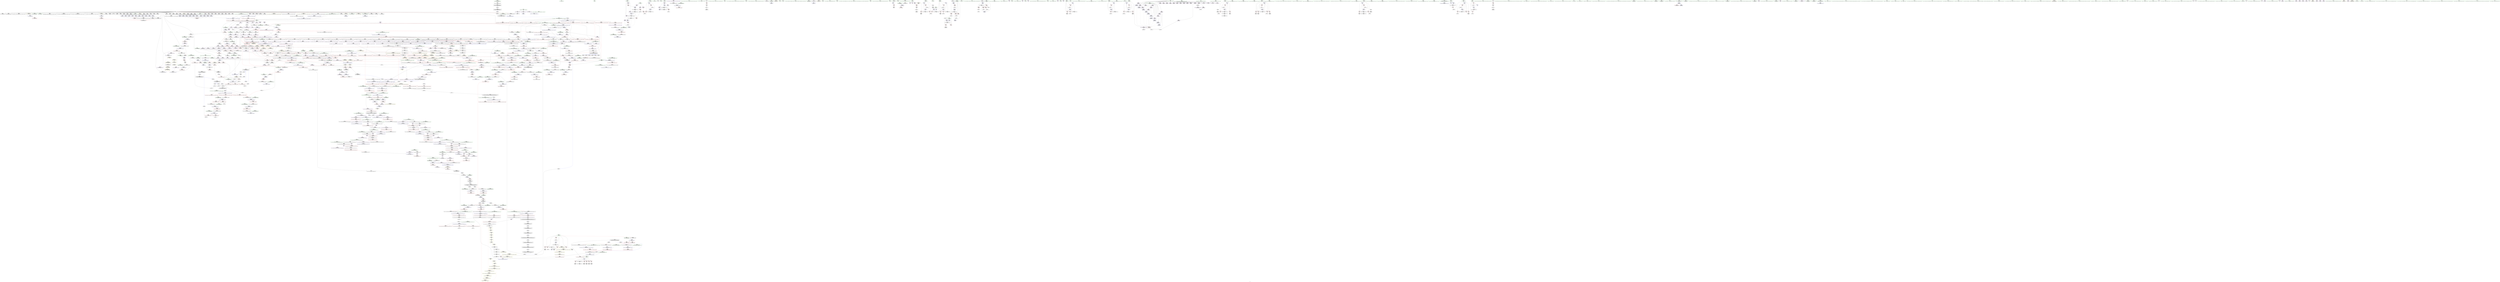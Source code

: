 digraph "SVFG" {
	label="SVFG";

	Node0x55e762c577d0 [shape=record,color=grey,label="{NodeID: 0\nNullPtr|{|<s61>139}}"];
	Node0x55e762c577d0 -> Node0x55e762cbf390[style=solid];
	Node0x55e762c577d0 -> Node0x55e762cbf490[style=solid];
	Node0x55e762c577d0 -> Node0x55e762cbf560[style=solid];
	Node0x55e762c577d0 -> Node0x55e762cbf630[style=solid];
	Node0x55e762c577d0 -> Node0x55e762cbf700[style=solid];
	Node0x55e762c577d0 -> Node0x55e762cbf7d0[style=solid];
	Node0x55e762c577d0 -> Node0x55e762cbf8a0[style=solid];
	Node0x55e762c577d0 -> Node0x55e762cbf970[style=solid];
	Node0x55e762c577d0 -> Node0x55e762cbfa40[style=solid];
	Node0x55e762c577d0 -> Node0x55e762cbfb10[style=solid];
	Node0x55e762c577d0 -> Node0x55e762cbfbe0[style=solid];
	Node0x55e762c577d0 -> Node0x55e762cbfcb0[style=solid];
	Node0x55e762c577d0 -> Node0x55e762cbfd80[style=solid];
	Node0x55e762c577d0 -> Node0x55e762cbfe50[style=solid];
	Node0x55e762c577d0 -> Node0x55e762cbff20[style=solid];
	Node0x55e762c577d0 -> Node0x55e762cbfff0[style=solid];
	Node0x55e762c577d0 -> Node0x55e762cc00c0[style=solid];
	Node0x55e762c577d0 -> Node0x55e762cc0190[style=solid];
	Node0x55e762c577d0 -> Node0x55e762cc0260[style=solid];
	Node0x55e762c577d0 -> Node0x55e762cc0330[style=solid];
	Node0x55e762c577d0 -> Node0x55e762cc0400[style=solid];
	Node0x55e762c577d0 -> Node0x55e762cc04d0[style=solid];
	Node0x55e762c577d0 -> Node0x55e762cc05a0[style=solid];
	Node0x55e762c577d0 -> Node0x55e762cc0670[style=solid];
	Node0x55e762c577d0 -> Node0x55e762cc0740[style=solid];
	Node0x55e762c577d0 -> Node0x55e762cc0810[style=solid];
	Node0x55e762c577d0 -> Node0x55e762cc08e0[style=solid];
	Node0x55e762c577d0 -> Node0x55e762cc09b0[style=solid];
	Node0x55e762c577d0 -> Node0x55e762cc0a80[style=solid];
	Node0x55e762c577d0 -> Node0x55e762cc0b50[style=solid];
	Node0x55e762c577d0 -> Node0x55e762cc0c20[style=solid];
	Node0x55e762c577d0 -> Node0x55e762cc0cf0[style=solid];
	Node0x55e762c577d0 -> Node0x55e762cc0dc0[style=solid];
	Node0x55e762c577d0 -> Node0x55e762cc0e90[style=solid];
	Node0x55e762c577d0 -> Node0x55e762cc0f60[style=solid];
	Node0x55e762c577d0 -> Node0x55e762cc1030[style=solid];
	Node0x55e762c577d0 -> Node0x55e762cc1100[style=solid];
	Node0x55e762c577d0 -> Node0x55e762cc11d0[style=solid];
	Node0x55e762c577d0 -> Node0x55e762cc12a0[style=solid];
	Node0x55e762c577d0 -> Node0x55e762cc1370[style=solid];
	Node0x55e762c577d0 -> Node0x55e762cc1440[style=solid];
	Node0x55e762c577d0 -> Node0x55e762cc1510[style=solid];
	Node0x55e762c577d0 -> Node0x55e762cc15e0[style=solid];
	Node0x55e762c577d0 -> Node0x55e762cc16b0[style=solid];
	Node0x55e762c577d0 -> Node0x55e762cc1780[style=solid];
	Node0x55e762c577d0 -> Node0x55e762cc1850[style=solid];
	Node0x55e762c577d0 -> Node0x55e762cc1920[style=solid];
	Node0x55e762c577d0 -> Node0x55e762cc19f0[style=solid];
	Node0x55e762c577d0 -> Node0x55e762cc1ac0[style=solid];
	Node0x55e762c577d0 -> Node0x55e762cc1b90[style=solid];
	Node0x55e762c577d0 -> Node0x55e762cc1c60[style=solid];
	Node0x55e762c577d0 -> Node0x55e762cc1d30[style=solid];
	Node0x55e762c577d0 -> Node0x55e762cc1e00[style=solid];
	Node0x55e762c577d0 -> Node0x55e762ceccb0[style=solid];
	Node0x55e762c577d0 -> Node0x55e762cf1530[style=solid];
	Node0x55e762c577d0 -> Node0x55e762cf1600[style=solid];
	Node0x55e762c577d0 -> Node0x55e762cf16d0[style=solid];
	Node0x55e762c577d0 -> Node0x55e762cf3750[style=solid];
	Node0x55e762c577d0 -> Node0x55e7625872b0[style=solid];
	Node0x55e762c577d0 -> Node0x55e762d23e40[style=solid];
	Node0x55e762c577d0 -> Node0x55e762d242c0[style=solid];
	Node0x55e762c577d0:s61 -> Node0x55e762e04170[style=solid,color=red];
	Node0x55e762cc3b40 [shape=record,color=red,label="{NodeID: 775\n676\<--673\n\<--call79\nmain\n}"];
	Node0x55e762cc3b40 -> Node0x55e762cf01b0[style=solid];
	Node0x55e762cba410 [shape=record,color=black,label="{NodeID: 443\n1361\<--1359\nsub.ptr.rhs.cast\<--\n_ZNSt6vectorIiSaIiEE17_M_realloc_insertIJRKiEEEvN9__gnu_cxx17__normal_iteratorIPiS1_EEDpOT_\n}"];
	Node0x55e762cba410 -> Node0x55e762d20240[style=solid];
	Node0x55e762cad9c0 [shape=record,color=green,label="{NodeID: 111\n739\<--740\nprintf\<--printf_field_insensitive\n}"];
	Node0x55e762d8ef00 [shape=record,color=yellow,style=double,label="{NodeID: 1993\n280V_1 = ENCHI(MR_280V_0)\npts\{1223 \}\nFun[_ZNSt6vectorIiSaIiEE17_M_realloc_insertIJRKiEEEvN9__gnu_cxx17__normal_iteratorIPiS1_EEDpOT_]}"];
	Node0x55e762d8ef00 -> Node0x55e762cf3a90[style=dashed];
	Node0x55e762cc9570 [shape=record,color=red,label="{NodeID: 886\n1579\<--1559\n\<--__last.addr\n_ZSt34__uninitialized_move_if_noexcept_aIPiS0_SaIiEET0_T_S3_S2_RT1_\n|{<s0>133}}"];
	Node0x55e762cc9570:s0 -> Node0x55e762e08aa0[style=solid,color=red];
	Node0x55e762ccffe0 [shape=record,color=purple,label="{NodeID: 554\n663\<--44\narrayidx72\<--p\nmain\n|{<s0>62}}"];
	Node0x55e762ccffe0:s0 -> Node0x55e762e02240[style=solid,color=red];
	Node0x55e762e02c30 [shape=record,color=black,label="{NodeID: 2436\n1441 = PHI(1230, )\n0th arg _ZNKSt6vectorIiSaIiEE12_M_check_lenEmPKc }"];
	Node0x55e762e02c30 -> Node0x55e762cf4520[style=solid];
	Node0x55e762cb2850 [shape=record,color=green,label="{NodeID: 222\n1604\<--1605\n__a.addr\<--__a.addr_field_insensitive\n_ZNSt16allocator_traitsISaIiEE7destroyIiEEvRS0_PT_\n}"];
	Node0x55e762cb2850 -> Node0x55e762cc9a50[style=solid];
	Node0x55e762cb2850 -> Node0x55e762cf52f0[style=solid];
	Node0x55e762cee950 [shape=record,color=blue,label="{NodeID: 997\n151\<--304\nehselector.slot\<--\n__cxx_global_var_init\n}"];
	Node0x55e762cee950 -> Node0x55e762cd88c0[style=dashed];
	Node0x55e762d65920 [shape=record,color=black,label="{NodeID: 1772\nMR_56V_6 = PHI(MR_56V_7, MR_56V_4, )\npts\{460000 \}\n|{|<s1>61}}"];
	Node0x55e762d65920 -> Node0x55e762d6b820[style=dashed];
	Node0x55e762d65920:s1 -> Node0x55e762d63480[style=dashed,color=red];
	Node0x55e762cd5a70 [shape=record,color=purple,label="{NodeID: 665\n1785\<--1765\ncoerce.dive3\<--agg.tmp\n_ZSt22__uninitialized_copy_aISt13move_iteratorIPiES1_iET0_T_S4_S3_RSaIT1_E\n}"];
	Node0x55e762cd5a70 -> Node0x55e762ccac30[style=solid];
	Node0x55e762e0f200 [shape=record,color=black,label="{NodeID: 2547\n1290 = PHI(1552, )\n}"];
	Node0x55e762e0f200 -> Node0x55e762cf39c0[style=solid];
	Node0x55e762cc0c20 [shape=record,color=black,label="{NodeID: 333\n316\<--3\n\<--dummyVal\n__cxx_global_var_init\n}"];
	Node0x55e762cc0c20 -> Node0x55e762ceec90[style=solid];
	Node0x55e762cf4380 [shape=record,color=blue,label="{NodeID: 1108\n1427\<--1430\n\<--\n_ZN9__gnu_cxx13new_allocatorIiE9constructIiJRKiEEEvPT_DpOT0_\n|{<s0>93}}"];
	Node0x55e762cf4380:s0 -> Node0x55e762da9330[style=dashed,color=blue];
	Node0x55e762c578c0 [shape=record,color=green,label="{NodeID: 1\n4\<--1\n.str\<--dummyObj\nGlob }"];
	Node0x55e762d867c0 [shape=record,color=yellow,style=double,label="{NodeID: 1883\n94V_1 = ENCHI(MR_94V_0)\npts\{1744 \}\nFun[_ZSt4copyISt13move_iteratorIPiES1_ET0_T_S4_S3_]|{<s0>157}}"];
	Node0x55e762d867c0:s0 -> Node0x55e762d86410[style=dashed,color=red];
	Node0x55e762cc3c10 [shape=record,color=red,label="{NodeID: 776\n681\<--680\n\<--arrayidx81\nmain\n}"];
	Node0x55e762cc3c10 -> Node0x55e762cf0280[style=solid];
	Node0x55e762cba4e0 [shape=record,color=black,label="{NodeID: 444\n1402\<--1401\n\<--this1\n_ZNSt6vectorIiSaIiEE3endEv\n}"];
	Node0x55e762cba4e0 -> Node0x55e762cd4e40[style=solid];
	Node0x55e762cba4e0 -> Node0x55e762cd4f10[style=solid];
	Node0x55e762cadac0 [shape=record,color=green,label="{NodeID: 112\n770\<--771\nputs\<--puts_field_insensitive\n}"];
	Node0x55e762d8efe0 [shape=record,color=yellow,style=double,label="{NodeID: 1994\n282V_1 = ENCHI(MR_282V_0)\npts\{1225 \}\nFun[_ZNSt6vectorIiSaIiEE17_M_realloc_insertIJRKiEEEvN9__gnu_cxx17__normal_iteratorIPiS1_EEDpOT_]}"];
	Node0x55e762d8efe0 -> Node0x55e762cf3b60[style=dashed];
	Node0x55e762cc9640 [shape=record,color=red,label="{NodeID: 887\n1583\<--1561\n\<--__result.addr\n_ZSt34__uninitialized_move_if_noexcept_aIPiS0_SaIiEET0_T_S3_S2_RT1_\n|{<s0>134}}"];
	Node0x55e762cc9640:s0 -> Node0x55e762e09350[style=solid,color=red];
	Node0x55e762cd00b0 [shape=record,color=purple,label="{NodeID: 555\n672\<--44\narrayidx78\<--p\nmain\n|{<s0>63}}"];
	Node0x55e762cd00b0:s0 -> Node0x55e762e01760[style=solid,color=red];
	Node0x55e762e02d40 [shape=record,color=black,label="{NodeID: 2437\n1442 = PHI(92, )\n1st arg _ZNKSt6vectorIiSaIiEE12_M_check_lenEmPKc }"];
	Node0x55e762e02d40 -> Node0x55e762cf45f0[style=solid];
	Node0x55e762cb2920 [shape=record,color=green,label="{NodeID: 223\n1606\<--1607\n__p.addr\<--__p.addr_field_insensitive\n_ZNSt16allocator_traitsISaIiEE7destroyIiEEvRS0_PT_\n}"];
	Node0x55e762cb2920 -> Node0x55e762cc9b20[style=solid];
	Node0x55e762cb2920 -> Node0x55e762cf53c0[style=solid];
	Node0x55e762ceea20 [shape=record,color=blue,label="{NodeID: 998\n149\<--308\nexn.slot\<--\n__cxx_global_var_init\n}"];
	Node0x55e762ceea20 -> Node0x55e762cd87f0[style=dashed];
	Node0x55e762d65e20 [shape=record,color=black,label="{NodeID: 1773\nMR_58V_8 = PHI(MR_58V_9, MR_58V_6, )\npts\{460001 \}\n|{|<s1>61}}"];
	Node0x55e762d65e20 -> Node0x55e762d6bd20[style=dashed];
	Node0x55e762d65e20:s1 -> Node0x55e762d63560[style=dashed,color=red];
	Node0x55e762cd5b40 [shape=record,color=purple,label="{NodeID: 666\n1787\<--1767\ncoerce.dive4\<--agg.tmp2\n_ZSt22__uninitialized_copy_aISt13move_iteratorIPiES1_iET0_T_S4_S3_RSaIT1_E\n}"];
	Node0x55e762cd5b40 -> Node0x55e762ccad00[style=solid];
	Node0x55e762e0f310 [shape=record,color=black,label="{NodeID: 2548\n1300 = PHI()\n}"];
	Node0x55e762cc0cf0 [shape=record,color=black,label="{NodeID: 334\n355\<--3\nlpad.val\<--dummyVal\n__cxx_global_var_init\n}"];
	Node0x55e762cf4450 [shape=record,color=blue,label="{NodeID: 1109\n1435\<--1434\n__t.addr\<--__t\n_ZSt7forwardIRKiEOT_RNSt16remove_referenceIS2_E4typeE\n}"];
	Node0x55e762cf4450 -> Node0x55e762cc86d0[style=dashed];
	Node0x55e762c3df90 [shape=record,color=green,label="{NodeID: 2\n6\<--1\n.str.1\<--dummyObj\nGlob }"];
	Node0x55e762cc3ce0 [shape=record,color=red,label="{NodeID: 777\n699\<--698\n\<--arrayidx93\nmain\n}"];
	Node0x55e762cc3ce0 -> Node0x55e762d20e40[style=solid];
	Node0x55e762cba5b0 [shape=record,color=black,label="{NodeID: 445\n1394\<--1409\n_ZNSt6vectorIiSaIiEE3endEv_ret\<--\n_ZNSt6vectorIiSaIiEE3endEv\n|{<s0>71}}"];
	Node0x55e762cba5b0:s0 -> Node0x55e762e0ceb0[style=solid,color=blue];
	Node0x55e762cb2ec0 [shape=record,color=green,label="{NodeID: 113\n787\<--788\nthis.addr\<--this.addr_field_insensitive\n_ZNSt6vectorIiSaIiEE5clearEv\n}"];
	Node0x55e762cb2ec0 -> Node0x55e762cc4020[style=solid];
	Node0x55e762cb2ec0 -> Node0x55e762cf0d10[style=solid];
	Node0x55e762d8f0c0 [shape=record,color=yellow,style=double,label="{NodeID: 1995\n94V_1 = ENCHI(MR_94V_0)\npts\{1744 \}\nFun[_ZNSt6vectorIiSaIiEE17_M_realloc_insertIJRKiEEEvN9__gnu_cxx17__normal_iteratorIPiS1_EEDpOT_]|{<s0>99}}"];
	Node0x55e762d8f0c0:s0 -> Node0x55e762d8dc30[style=dashed,color=red];
	Node0x55e762cc9710 [shape=record,color=red,label="{NodeID: 888\n1584\<--1563\n\<--__alloc.addr\n_ZSt34__uninitialized_move_if_noexcept_aIPiS0_SaIiEET0_T_S3_S2_RT1_\n|{<s0>134}}"];
	Node0x55e762cc9710:s0 -> Node0x55e762e09490[style=solid,color=red];
	Node0x55e762cd0180 [shape=record,color=purple,label="{NodeID: 556\n578\<--47\narrayidx23\<--vis\nmain\n}"];
	Node0x55e762cd0180 -> Node0x55e762cef990[style=solid];
	Node0x55e762e02e50 [shape=record,color=black,label="{NodeID: 2438\n1443 = PHI(1231, )\n2nd arg _ZNKSt6vectorIiSaIiEE12_M_check_lenEmPKc }"];
	Node0x55e762e02e50 -> Node0x55e762cf46c0[style=solid];
	Node0x55e762cb29f0 [shape=record,color=green,label="{NodeID: 224\n1614\<--1615\n_ZN9__gnu_cxx13new_allocatorIiE7destroyIiEEvPT_\<--_ZN9__gnu_cxx13new_allocatorIiE7destroyIiEEvPT__field_insensitive\n}"];
	Node0x55e762ceeaf0 [shape=record,color=blue,label="{NodeID: 999\n151\<--310\nehselector.slot\<--\n__cxx_global_var_init\n}"];
	Node0x55e762ceeaf0 -> Node0x55e762cd88c0[style=dashed];
	Node0x55e762d66320 [shape=record,color=black,label="{NodeID: 1774\nMR_60V_6 = PHI(MR_60V_7, MR_60V_4, )\npts\{460002 \}\n|{|<s1>61}}"];
	Node0x55e762d66320 -> Node0x55e762d61110[style=dashed];
	Node0x55e762d66320:s1 -> Node0x55e762d63640[style=dashed,color=red];
	Node0x55e762cd5c10 [shape=record,color=purple,label="{NodeID: 667\n2083\<--1775\noffset_0\<--\n}"];
	Node0x55e762cd5c10 -> Node0x55e762cf64d0[style=solid];
	Node0x55e762e0f3e0 [shape=record,color=black,label="{NodeID: 2549\n1325 = PHI(976, )\n|{<s0>110}}"];
	Node0x55e762e0f3e0:s0 -> Node0x55e762e051a0[style=solid,color=red];
	Node0x55e762cc0dc0 [shape=record,color=black,label="{NodeID: 335\n356\<--3\nlpad.val38\<--dummyVal\n__cxx_global_var_init\n}"];
	Node0x55e762cf4520 [shape=record,color=blue,label="{NodeID: 1110\n1444\<--1441\nthis.addr\<--this\n_ZNKSt6vectorIiSaIiEE12_M_check_lenEmPKc\n}"];
	Node0x55e762cf4520 -> Node0x55e762cc87a0[style=dashed];
	Node0x55e762c3e060 [shape=record,color=green,label="{NodeID: 3\n8\<--1\n__PRETTY_FUNCTION__._Z6powmodxx\<--dummyObj\nGlob }"];
	Node0x55e762cc3db0 [shape=record,color=red,label="{NodeID: 778\n706\<--705\n\<--call97\nmain\n}"];
	Node0x55e762cc3db0 -> Node0x55e762cb7690[style=solid];
	Node0x55e762cba680 [shape=record,color=black,label="{NodeID: 446\n1426\<--1425\n\<--\n_ZN9__gnu_cxx13new_allocatorIiE9constructIiJRKiEEEvPT_DpOT0_\n}"];
	Node0x55e762cba680 -> Node0x55e762cba750[style=solid];
	Node0x55e762cb2f50 [shape=record,color=green,label="{NodeID: 114\n796\<--797\n_ZNSt6vectorIiSaIiEE15_M_erase_at_endEPi\<--_ZNSt6vectorIiSaIiEE15_M_erase_at_endEPi_field_insensitive\n}"];
	Node0x55e762d8f1a0 [shape=record,color=yellow,style=double,label="{NodeID: 1996\n56V_1 = ENCHI(MR_56V_0)\npts\{460000 \}\nFun[_ZNSt6vectorIiSaIiEE17_M_realloc_insertIJRKiEEEvN9__gnu_cxx17__normal_iteratorIPiS1_EEDpOT_]|{|<s5>94|<s6>95}}"];
	Node0x55e762d8f1a0 -> Node0x55e762cc7aa0[style=dashed];
	Node0x55e762d8f1a0 -> Node0x55e762cc7de0[style=dashed];
	Node0x55e762d8f1a0 -> Node0x55e762cc7f80[style=dashed];
	Node0x55e762d8f1a0 -> Node0x55e762cc8120[style=dashed];
	Node0x55e762d8f1a0 -> Node0x55e762cf3dd0[style=dashed];
	Node0x55e762d8f1a0:s5 -> Node0x55e762d623a0[style=dashed,color=red];
	Node0x55e762d8f1a0:s6 -> Node0x55e762d8f900[style=dashed,color=red];
	Node0x55e762cc97e0 [shape=record,color=red,label="{NodeID: 889\n1586\<--1585\n\<--coerce.dive4\n_ZSt34__uninitialized_move_if_noexcept_aIPiS0_SaIiEET0_T_S3_S2_RT1_\n|{<s0>134}}"];
	Node0x55e762cc97e0:s0 -> Node0x55e762e090d0[style=solid,color=red];
	Node0x55e762cd0250 [shape=record,color=purple,label="{NodeID: 557\n613\<--47\narrayidx44\<--vis\nmain\n}"];
	Node0x55e762cd0250 -> Node0x55e762cc39a0[style=solid];
	Node0x55e762e02f60 [shape=record,color=black,label="{NodeID: 2439\n1594 = PHI(1206, 1206, 1503, 1506, )\n0th arg _ZNK9__gnu_cxx17__normal_iteratorIPiSt6vectorIiSaIiEEE4baseEv }"];
	Node0x55e762e02f60 -> Node0x55e762cf5220[style=solid];
	Node0x55e762cb2af0 [shape=record,color=green,label="{NodeID: 225\n1621\<--1622\nthis.addr\<--this.addr_field_insensitive\n_ZNKSt6vectorIiSaIiEE8max_sizeEv\n}"];
	Node0x55e762cb2af0 -> Node0x55e762cc9bf0[style=solid];
	Node0x55e762cb2af0 -> Node0x55e762cf5490[style=solid];
	Node0x55e762ceebc0 [shape=record,color=blue,label="{NodeID: 1000\n149\<--314\nexn.slot\<--\n__cxx_global_var_init\n}"];
	Node0x55e762ceebc0 -> Node0x55e762cd87f0[style=dashed];
	Node0x55e762cd5ce0 [shape=record,color=purple,label="{NodeID: 668\n2084\<--1776\noffset_0\<--\n}"];
	Node0x55e762cd5ce0 -> Node0x55e762cec060[style=solid];
	Node0x55e762e0f580 [shape=record,color=black,label="{NodeID: 2550\n1345 = PHI(976, )\n|{<s0>114}}"];
	Node0x55e762e0f580:s0 -> Node0x55e762e051a0[style=solid,color=red];
	Node0x55e762cc0e90 [shape=record,color=black,label="{NodeID: 336\n420\<--3\n\<--dummyVal\n_ZNSt6vectorIiSaIiEEC2Ev\n}"];
	Node0x55e762cf45f0 [shape=record,color=blue,label="{NodeID: 1111\n1446\<--1442\n__n.addr\<--__n\n_ZNKSt6vectorIiSaIiEE12_M_check_lenEmPKc\n|{|<s2>124}}"];
	Node0x55e762cf45f0 -> Node0x55e762cc8870[style=dashed];
	Node0x55e762cf45f0 -> Node0x55e762cc8c80[style=dashed];
	Node0x55e762cf45f0:s2 -> Node0x55e762d94f20[style=dashed,color=red];
	Node0x55e762caa300 [shape=record,color=green,label="{NodeID: 4\n23\<--1\n.str.2\<--dummyObj\nGlob }"];
	Node0x55e762cc3e80 [shape=record,color=red,label="{NodeID: 779\n711\<--710\n\<--arrayidx101\nmain\n}"];
	Node0x55e762cc3e80 -> Node0x55e762d20e40[style=solid];
	Node0x55e762cba750 [shape=record,color=black,label="{NodeID: 447\n1427\<--1426\n\<--\n_ZN9__gnu_cxx13new_allocatorIiE9constructIiJRKiEEEvPT_DpOT0_\n}"];
	Node0x55e762cba750 -> Node0x55e762cf4380[style=solid];
	Node0x55e762cb3050 [shape=record,color=green,label="{NodeID: 115\n807\<--808\nthis.addr\<--this.addr_field_insensitive\n_ZNSt6vectorIiSaIiEE9push_backERKi\n}"];
	Node0x55e762cb3050 -> Node0x55e762cc41c0[style=solid];
	Node0x55e762cb3050 -> Node0x55e762cf0de0[style=solid];
	Node0x55e762d8f280 [shape=record,color=yellow,style=double,label="{NodeID: 1997\n58V_1 = ENCHI(MR_58V_0)\npts\{460001 \}\nFun[_ZNSt6vectorIiSaIiEE17_M_realloc_insertIJRKiEEEvN9__gnu_cxx17__normal_iteratorIPiS1_EEDpOT_]|{|<s3>94|<s4>95}}"];
	Node0x55e762d8f280 -> Node0x55e762cc7d10[style=dashed];
	Node0x55e762d8f280 -> Node0x55e762cc7eb0[style=dashed];
	Node0x55e762d8f280 -> Node0x55e762cf3ea0[style=dashed];
	Node0x55e762d8f280:s3 -> Node0x55e762d623a0[style=dashed,color=red];
	Node0x55e762d8f280:s4 -> Node0x55e762d8f900[style=dashed,color=red];
	Node0x55e762cc98b0 [shape=record,color=red,label="{NodeID: 890\n1588\<--1587\n\<--coerce.dive5\n_ZSt34__uninitialized_move_if_noexcept_aIPiS0_SaIiEET0_T_S3_S2_RT1_\n|{<s0>134}}"];
	Node0x55e762cc98b0:s0 -> Node0x55e762e09210[style=solid,color=red];
	Node0x55e762cd0320 [shape=record,color=purple,label="{NodeID: 558\n721\<--47\narrayidx107\<--vis\nmain\n}"];
	Node0x55e762cd0320 -> Node0x55e762cf05c0[style=solid];
	Node0x55e762e03280 [shape=record,color=black,label="{NodeID: 2440\n1704 = PHI(1543, )\n0th arg _ZNSt16allocator_traitsISaIiEE8allocateERS0_m }"];
	Node0x55e762e03280 -> Node0x55e762cf5d80[style=solid];
	Node0x55e762cb2bc0 [shape=record,color=green,label="{NodeID: 226\n1627\<--1628\n_ZNKSt12_Vector_baseIiSaIiEE19_M_get_Tp_allocatorEv\<--_ZNKSt12_Vector_baseIiSaIiEE19_M_get_Tp_allocatorEv_field_insensitive\n}"];
	Node0x55e762ceec90 [shape=record,color=blue,label="{NodeID: 1001\n151\<--316\nehselector.slot\<--\n__cxx_global_var_init\n}"];
	Node0x55e762ceec90 -> Node0x55e762cd88c0[style=dashed];
	Node0x55e762cd5db0 [shape=record,color=purple,label="{NodeID: 669\n2086\<--1781\noffset_0\<--\n}"];
	Node0x55e762cd5db0 -> Node0x55e762cf65a0[style=solid];
	Node0x55e762e0f6c0 [shape=record,color=black,label="{NodeID: 2551\n1429 = PHI(1433, )\n}"];
	Node0x55e762e0f6c0 -> Node0x55e762cc8600[style=solid];
	Node0x55e762cc0f60 [shape=record,color=black,label="{NodeID: 337\n421\<--3\n\<--dummyVal\n_ZNSt6vectorIiSaIiEEC2Ev\n|{<s0>48}}"];
	Node0x55e762cc0f60:s0 -> Node0x55e762e03b00[style=solid,color=red];
	Node0x55e762cf46c0 [shape=record,color=blue,label="{NodeID: 1112\n1448\<--1443\n__s.addr\<--__s\n_ZNKSt6vectorIiSaIiEE12_M_check_lenEmPKc\n}"];
	Node0x55e762cf46c0 -> Node0x55e762cc8940[style=dashed];
	Node0x55e762caa610 [shape=record,color=green,label="{NodeID: 5\n25\<--1\n.str.3\<--dummyObj\nGlob }"];
	Node0x55e762cc3f50 [shape=record,color=red,label="{NodeID: 780\n752\<--751\n\<--arrayidx124\nmain\n}"];
	Node0x55e762cc3f50 -> Node0x55e762d23540[style=solid];
	Node0x55e762cba820 [shape=record,color=black,label="{NodeID: 448\n1433\<--1438\n_ZSt7forwardIRKiEOT_RNSt16remove_referenceIS2_E4typeE_ret\<--\n_ZSt7forwardIRKiEOT_RNSt16remove_referenceIS2_E4typeE\n|{<s0>92|<s1>98|<s2>118}}"];
	Node0x55e762cba820:s0 -> Node0x55e762e0e440[style=solid,color=blue];
	Node0x55e762cba820:s1 -> Node0x55e762e0e9f0[style=solid,color=blue];
	Node0x55e762cba820:s2 -> Node0x55e762e0f6c0[style=solid,color=blue];
	Node0x55e762cb3120 [shape=record,color=green,label="{NodeID: 116\n809\<--810\n__x.addr\<--__x.addr_field_insensitive\n_ZNSt6vectorIiSaIiEE9push_backERKi\n}"];
	Node0x55e762cb3120 -> Node0x55e762cc4290[style=solid];
	Node0x55e762cb3120 -> Node0x55e762cc4360[style=solid];
	Node0x55e762cb3120 -> Node0x55e762cf0eb0[style=solid];
	Node0x55e762cc9980 [shape=record,color=red,label="{NodeID: 891\n1598\<--1595\nthis1\<--this.addr\n_ZNK9__gnu_cxx17__normal_iteratorIPiSt6vectorIiSaIiEEE4baseEv\n}"];
	Node0x55e762cc9980 -> Node0x55e762cd5660[style=solid];
	Node0x55e762cd03f0 [shape=record,color=purple,label="{NodeID: 559\n539\<--56\narrayidx\<--cnt\nmain\n}"];
	Node0x55e762cd03f0 -> Node0x55e762cef4b0[style=solid];
	Node0x55e762e03390 [shape=record,color=black,label="{NodeID: 2441\n1705 = PHI(1544, )\n1st arg _ZNSt16allocator_traitsISaIiEE8allocateERS0_m }"];
	Node0x55e762e03390 -> Node0x55e762cf5e50[style=solid];
	Node0x55e762cb2cc0 [shape=record,color=green,label="{NodeID: 227\n1630\<--1631\n_ZNSt16allocator_traitsISaIiEE8max_sizeERKS0_\<--_ZNSt16allocator_traitsISaIiEE8max_sizeERKS0__field_insensitive\n}"];
	Node0x55e762ceed60 [shape=record,color=blue,label="{NodeID: 1002\n374\<--373\n.addr\<--\n__cxx_global_array_dtor\n}"];
	Node0x55e762d67220 [shape=record,color=black,label="{NodeID: 1777\nMR_94V_3 = PHI(MR_94V_2, MR_94V_1, )\npts\{1744 \}\n|{<s0>164}}"];
	Node0x55e762d67220:s0 -> Node0x55e762daa0f0[style=dashed,color=blue];
	Node0x55e762cd5e80 [shape=record,color=purple,label="{NodeID: 670\n2087\<--1782\noffset_0\<--\n}"];
	Node0x55e762cd5e80 -> Node0x55e762cec130[style=solid];
	Node0x55e762e0f7d0 [shape=record,color=black,label="{NodeID: 2552\n1458 = PHI(1619, )\n}"];
	Node0x55e762e0f7d0 -> Node0x55e762d1f7c0[style=solid];
	Node0x55e762cc1030 [shape=record,color=black,label="{NodeID: 338\n473\<--3\n\<--dummyVal\n_ZNSt6vectorIiSaIiEED2Ev\n}"];
	Node0x55e762cf4790 [shape=record,color=blue,label="{NodeID: 1113\n1452\<--1472\nref.tmp\<--call4\n_ZNKSt6vectorIiSaIiEE12_M_check_lenEmPKc\n|{|<s1>124}}"];
	Node0x55e762cf4790 -> Node0x55e762cc8c80[style=dashed];
	Node0x55e762cf4790:s1 -> Node0x55e762d95000[style=dashed,color=red];
	Node0x55e762caa6d0 [shape=record,color=green,label="{NodeID: 6\n27\<--1\n.str.4\<--dummyObj\nGlob }"];
	Node0x55e762cc4020 [shape=record,color=red,label="{NodeID: 781\n790\<--787\nthis1\<--this.addr\n_ZNSt6vectorIiSaIiEE5clearEv\n|{|<s1>69}}"];
	Node0x55e762cc4020 -> Node0x55e762cb7aa0[style=solid];
	Node0x55e762cc4020:s1 -> Node0x55e762e036c0[style=solid,color=red];
	Node0x55e762cba8f0 [shape=record,color=black,label="{NodeID: 449\n1440\<--1492\n_ZNKSt6vectorIiSaIiEE12_M_check_lenEmPKc_ret\<--cond\n_ZNKSt6vectorIiSaIiEE12_M_check_lenEmPKc\n|{<s0>94}}"];
	Node0x55e762cba8f0:s0 -> Node0x55e762e0e550[style=solid,color=blue];
	Node0x55e762cb31f0 [shape=record,color=green,label="{NodeID: 117\n811\<--812\nagg.tmp\<--agg.tmp_field_insensitive\n_ZNSt6vectorIiSaIiEE9push_backERKi\n}"];
	Node0x55e762cb31f0 -> Node0x55e762cd1be0[style=solid];
	Node0x55e762cb31f0 -> Node0x55e762cd1cb0[style=solid];
	Node0x55e762cc9a50 [shape=record,color=red,label="{NodeID: 892\n1610\<--1604\n\<--__a.addr\n_ZNSt16allocator_traitsISaIiEE7destroyIiEEvRS0_PT_\n}"];
	Node0x55e762cc9a50 -> Node0x55e762cbb110[style=solid];
	Node0x55e762cd04c0 [shape=record,color=purple,label="{NodeID: 560\n561\<--56\narrayidx13\<--cnt\nmain\n}"];
	Node0x55e762cd04c0 -> Node0x55e762cc38d0[style=solid];
	Node0x55e762cd04c0 -> Node0x55e762cef720[style=solid];
	Node0x55e762e034a0 [shape=record,color=black,label="{NodeID: 2442\n1028 = PHI(970, )\n0th arg _ZSt8_DestroyIPiEvT_S1_ }"];
	Node0x55e762e034a0 -> Node0x55e762cf1ef0[style=solid];
	Node0x55e762cb2dc0 [shape=record,color=green,label="{NodeID: 228\n1638\<--1639\nretval\<--retval_field_insensitive\n_ZSt3maxImERKT_S2_S2_\n}"];
	Node0x55e762cb2dc0 -> Node0x55e762cc9cc0[style=solid];
	Node0x55e762cb2dc0 -> Node0x55e762cf5700[style=solid];
	Node0x55e762cb2dc0 -> Node0x55e762cf57d0[style=solid];
	Node0x55e762ceee30 [shape=record,color=blue,label="{NodeID: 1003\n411\<--410\nthis.addr\<--this\n_ZNSt6vectorIiSaIiEEC2Ev\n}"];
	Node0x55e762ceee30 -> Node0x55e762cd8a60[style=dashed];
	Node0x55e762cd5f50 [shape=record,color=purple,label="{NodeID: 671\n1804\<--1795\ncoerce.dive\<--retval\n_ZSt32__make_move_if_noexcept_iteratorIiSt13move_iteratorIPiEET0_PT_\n}"];
	Node0x55e762cd5f50 -> Node0x55e762ccaea0[style=solid];
	Node0x55e762e0f8e0 [shape=record,color=black,label="{NodeID: 2553\n1461 = PHI(857, )\n}"];
	Node0x55e762e0f8e0 -> Node0x55e762d1f7c0[style=solid];
	Node0x55e762cc1100 [shape=record,color=black,label="{NodeID: 339\n474\<--3\n\<--dummyVal\n_ZNSt6vectorIiSaIiEED2Ev\n}"];
	Node0x55e762cc1100 -> Node0x55e762cef0a0[style=solid];
	Node0x55e762cf4860 [shape=record,color=blue,label="{NodeID: 1114\n1450\<--1478\n__len\<--add\n_ZNKSt6vectorIiSaIiEE12_M_check_lenEmPKc\n}"];
	Node0x55e762cf4860 -> Node0x55e762cc8a10[style=dashed];
	Node0x55e762cf4860 -> Node0x55e762cc8ae0[style=dashed];
	Node0x55e762cf4860 -> Node0x55e762cc8bb0[style=dashed];
	Node0x55e762caa790 [shape=record,color=green,label="{NodeID: 7\n29\<--1\n.str.5\<--dummyObj\nGlob }"];
	Node0x55e762cc40f0 [shape=record,color=red,label="{NodeID: 782\n794\<--793\n\<--_M_start\n_ZNSt6vectorIiSaIiEE5clearEv\n|{<s0>69}}"];
	Node0x55e762cc40f0:s0 -> Node0x55e762e037d0[style=solid,color=red];
	Node0x55e762cba9c0 [shape=record,color=black,label="{NodeID: 450\n1509\<--1505\nsub.ptr.lhs.cast\<--\n_ZN9__gnu_cxxmiIPiSt6vectorIiSaIiEEEENS_17__normal_iteratorIT_T0_E15difference_typeERKS8_SB_\n}"];
	Node0x55e762cba9c0 -> Node0x55e762d1e440[style=solid];
	Node0x55e762cb32c0 [shape=record,color=green,label="{NodeID: 118\n835\<--836\n_ZNSt16allocator_traitsISaIiEE9constructIiJRKiEEEvRS0_PT_DpOT0_\<--_ZNSt16allocator_traitsISaIiEE9constructIiJRKiEEEvRS0_PT_DpOT0__field_insensitive\n}"];
	Node0x55e762cc9b20 [shape=record,color=red,label="{NodeID: 893\n1612\<--1606\n\<--__p.addr\n_ZNSt16allocator_traitsISaIiEE7destroyIiEEvRS0_PT_\n|{<s0>135}}"];
	Node0x55e762cc9b20:s0 -> Node0x55e762e007d0[style=solid,color=red];
	Node0x55e762cd0590 [shape=record,color=purple,label="{NodeID: 561\n680\<--56\narrayidx81\<--cnt\nmain\n}"];
	Node0x55e762cd0590 -> Node0x55e762cc3c10[style=solid];
	Node0x55e762e035b0 [shape=record,color=black,label="{NodeID: 2443\n1029 = PHI(971, )\n1st arg _ZSt8_DestroyIPiEvT_S1_ }"];
	Node0x55e762e035b0 -> Node0x55e762cf1fc0[style=solid];
	Node0x55e762cbb440 [shape=record,color=green,label="{NodeID: 229\n1640\<--1641\n__a.addr\<--__a.addr_field_insensitive\n_ZSt3maxImERKT_S2_S2_\n}"];
	Node0x55e762cbb440 -> Node0x55e762cc9d90[style=solid];
	Node0x55e762cbb440 -> Node0x55e762cc9e60[style=solid];
	Node0x55e762cbb440 -> Node0x55e762cf5560[style=solid];
	Node0x55e762ceef00 [shape=record,color=blue,label="{NodeID: 1004\n428\<--427\n.addr\<--\n__cxx_global_array_dtor.13\n}"];
	Node0x55e762cd6020 [shape=record,color=purple,label="{NodeID: 672\n1823\<--1811\ncoerce.dive\<--__first\n_ZSt18uninitialized_copyISt13move_iteratorIPiES1_ET0_T_S4_S3_\n}"];
	Node0x55e762cd6020 -> Node0x55e762cf6740[style=solid];
	Node0x55e762e0f9f0 [shape=record,color=black,label="{NodeID: 2554\n1471 = PHI(857, )\n}"];
	Node0x55e762e0f9f0 -> Node0x55e762d1ea40[style=solid];
	Node0x55e762cc11d0 [shape=record,color=black,label="{NodeID: 340\n476\<--3\n\<--dummyVal\n_ZNSt6vectorIiSaIiEED2Ev\n}"];
	Node0x55e762cc11d0 -> Node0x55e762cef170[style=solid];
	Node0x55e762cf4930 [shape=record,color=blue,label="{NodeID: 1115\n1497\<--1495\n__lhs.addr\<--__lhs\n_ZN9__gnu_cxxmiIPiSt6vectorIiSaIiEEEENS_17__normal_iteratorIT_T0_E15difference_typeERKS8_SB_\n}"];
	Node0x55e762cf4930 -> Node0x55e762cc8d50[style=dashed];
	Node0x55e762caabf0 [shape=record,color=green,label="{NodeID: 8\n31\<--1\n.str.6\<--dummyObj\nGlob }"];
	Node0x55e762cc41c0 [shape=record,color=red,label="{NodeID: 783\n815\<--807\nthis1\<--this.addr\n_ZNSt6vectorIiSaIiEE9push_backERKi\n|{|<s5>71|<s6>72}}"];
	Node0x55e762cc41c0 -> Node0x55e762cb7b70[style=solid];
	Node0x55e762cc41c0 -> Node0x55e762cb7c40[style=solid];
	Node0x55e762cc41c0 -> Node0x55e762cb7d10[style=solid];
	Node0x55e762cc41c0 -> Node0x55e762cb7de0[style=solid];
	Node0x55e762cc41c0 -> Node0x55e762cb7eb0[style=solid];
	Node0x55e762cc41c0:s5 -> Node0x55e762e08eb0[style=solid,color=red];
	Node0x55e762cc41c0:s6 -> Node0x55e762e06890[style=solid,color=red];
	Node0x55e762cbaa90 [shape=record,color=black,label="{NodeID: 451\n1510\<--1508\nsub.ptr.rhs.cast\<--\n_ZN9__gnu_cxxmiIPiSt6vectorIiSaIiEEEENS_17__normal_iteratorIT_T0_E15difference_typeERKS8_SB_\n}"];
	Node0x55e762cbaa90 -> Node0x55e762d1e440[style=solid];
	Node0x55e762cb33c0 [shape=record,color=green,label="{NodeID: 119\n845\<--846\n_ZNSt6vectorIiSaIiEE3endEv\<--_ZNSt6vectorIiSaIiEE3endEv_field_insensitive\n}"];
	Node0x55e762cc9bf0 [shape=record,color=red,label="{NodeID: 894\n1624\<--1621\nthis1\<--this.addr\n_ZNKSt6vectorIiSaIiEE8max_sizeEv\n}"];
	Node0x55e762cc9bf0 -> Node0x55e762cbb1e0[style=solid];
	Node0x55e762cd0660 [shape=record,color=purple,label="{NodeID: 562\n710\<--56\narrayidx101\<--cnt\nmain\n}"];
	Node0x55e762cd0660 -> Node0x55e762cc3e80[style=solid];
	Node0x55e762cd0660 -> Node0x55e762cf0420[style=solid];
	Node0x55e762e036c0 [shape=record,color=black,label="{NodeID: 2444\n1151 = PHI(790, )\n0th arg _ZNSt6vectorIiSaIiEE15_M_erase_at_endEPi }"];
	Node0x55e762e036c0 -> Node0x55e762cf2bf0[style=solid];
	Node0x55e762cbb510 [shape=record,color=green,label="{NodeID: 230\n1642\<--1643\n__b.addr\<--__b.addr_field_insensitive\n_ZSt3maxImERKT_S2_S2_\n}"];
	Node0x55e762cbb510 -> Node0x55e762cc9f30[style=solid];
	Node0x55e762cbb510 -> Node0x55e762cca000[style=solid];
	Node0x55e762cbb510 -> Node0x55e762cf5630[style=solid];
	Node0x55e762ceefd0 [shape=record,color=blue,label="{NodeID: 1005\n445\<--444\nthis.addr\<--this\n_ZNSt6vectorIiSaIiEED2Ev\n}"];
	Node0x55e762ceefd0 -> Node0x55e762cd8b30[style=dashed];
	Node0x55e762cd60f0 [shape=record,color=purple,label="{NodeID: 673\n1825\<--1813\ncoerce.dive1\<--__last\n_ZSt18uninitialized_copyISt13move_iteratorIPiES1_ET0_T_S4_S3_\n}"];
	Node0x55e762cd60f0 -> Node0x55e762cf6810[style=solid];
	Node0x55e762e0fb30 [shape=record,color=black,label="{NodeID: 2555\n1472 = PHI(857, )\n}"];
	Node0x55e762e0fb30 -> Node0x55e762cf4790[style=solid];
	Node0x55e762cc12a0 [shape=record,color=black,label="{NodeID: 341\n1016\<--3\n\<--dummyVal\n_ZNSt12_Vector_baseIiSaIiEED2Ev\n}"];
	Node0x55e762cf4a00 [shape=record,color=blue,label="{NodeID: 1116\n1499\<--1496\n__rhs.addr\<--__rhs\n_ZN9__gnu_cxxmiIPiSt6vectorIiSaIiEEEENS_17__normal_iteratorIT_T0_E15difference_typeERKS8_SB_\n}"];
	Node0x55e762cf4a00 -> Node0x55e762cc8e20[style=dashed];
	Node0x55e762caacf0 [shape=record,color=green,label="{NodeID: 9\n33\<--1\n.str.7\<--dummyObj\nGlob }"];
	Node0x55e762cc4290 [shape=record,color=red,label="{NodeID: 784\n833\<--809\n\<--__x.addr\n_ZNSt6vectorIiSaIiEE9push_backERKi\n|{<s0>70}}"];
	Node0x55e762cc4290:s0 -> Node0x55e762e06090[style=solid,color=red];
	Node0x55e762cbab60 [shape=record,color=black,label="{NodeID: 452\n1494\<--1512\n_ZN9__gnu_cxxmiIPiSt6vectorIiSaIiEEEENS_17__normal_iteratorIT_T0_E15difference_typeERKS8_SB__ret\<--sub.ptr.div\n_ZN9__gnu_cxxmiIPiSt6vectorIiSaIiEEEENS_17__normal_iteratorIT_T0_E15difference_typeERKS8_SB_\n|{<s0>96}}"];
	Node0x55e762cbab60:s0 -> Node0x55e762e0e770[style=solid,color=blue];
	Node0x55e762cb34c0 [shape=record,color=green,label="{NodeID: 120\n853\<--854\n_ZNSt6vectorIiSaIiEE17_M_realloc_insertIJRKiEEEvN9__gnu_cxx17__normal_iteratorIPiS1_EEDpOT_\<--_ZNSt6vectorIiSaIiEE17_M_realloc_insertIJRKiEEEvN9__gnu_cxx17__normal_iteratorIPiS1_EEDpOT__field_insensitive\n}"];
	Node0x55e762cc9cc0 [shape=record,color=red,label="{NodeID: 895\n1658\<--1638\n\<--retval\n_ZSt3maxImERKT_S2_S2_\n}"];
	Node0x55e762cc9cc0 -> Node0x55e762cbb380[style=solid];
	Node0x55e762cd0730 [shape=record,color=purple,label="{NodeID: 563\n684\<--58\narrayidx83\<--ret\nmain\n}"];
	Node0x55e762cd0730 -> Node0x55e762cf0280[style=solid];
	Node0x55e762e037d0 [shape=record,color=black,label="{NodeID: 2445\n1152 = PHI(794, )\n1st arg _ZNSt6vectorIiSaIiEE15_M_erase_at_endEPi }"];
	Node0x55e762e037d0 -> Node0x55e762cf2cc0[style=solid];
	Node0x55e762cbb5e0 [shape=record,color=green,label="{NodeID: 231\n1662\<--1663\n__a.addr\<--__a.addr_field_insensitive\n_ZNSt16allocator_traitsISaIiEE8max_sizeERKS0_\n}"];
	Node0x55e762cbb5e0 -> Node0x55e762cca270[style=solid];
	Node0x55e762cbb5e0 -> Node0x55e762cf58a0[style=solid];
	Node0x55e762cef0a0 [shape=record,color=blue,label="{NodeID: 1006\n447\<--474\nexn.slot\<--\n_ZNSt6vectorIiSaIiEED2Ev\n}"];
	Node0x55e762cef0a0 -> Node0x55e762cd8c00[style=dashed];
	Node0x55e762cd61c0 [shape=record,color=purple,label="{NodeID: 674\n1837\<--1819\ncoerce.dive3\<--agg.tmp\n_ZSt18uninitialized_copyISt13move_iteratorIPiES1_ET0_T_S4_S3_\n}"];
	Node0x55e762cd61c0 -> Node0x55e762ccb040[style=solid];
	Node0x55e762e0fc70 [shape=record,color=black,label="{NodeID: 2556\n1474 = PHI(1635, )\n}"];
	Node0x55e762e0fc70 -> Node0x55e762cc8c80[style=solid];
	Node0x55e762cc1370 [shape=record,color=black,label="{NodeID: 342\n1017\<--3\n\<--dummyVal\n_ZNSt12_Vector_baseIiSaIiEED2Ev\n}"];
	Node0x55e762cc1370 -> Node0x55e762cf1d50[style=solid];
	Node0x55e762cf4ad0 [shape=record,color=blue,label="{NodeID: 1117\n1518\<--1515\nthis.addr\<--this\n_ZNSt6vectorIiSaIiEE5beginEv\n}"];
	Node0x55e762cf4ad0 -> Node0x55e762cc9090[style=dashed];
	Node0x55e762caadf0 [shape=record,color=green,label="{NodeID: 10\n35\<--1\n.str.8\<--dummyObj\nGlob }"];
	Node0x55e762d87030 [shape=record,color=yellow,style=double,label="{NodeID: 1892\n56V_1 = ENCHI(MR_56V_0)\npts\{460000 \}\nFun[_ZNSt6vectorIiSaIiEEixEm]}"];
	Node0x55e762d87030 -> Node0x55e762cc4c50[style=dashed];
	Node0x55e762cc4360 [shape=record,color=red,label="{NodeID: 785\n849\<--809\n\<--__x.addr\n_ZNSt6vectorIiSaIiEE9push_backERKi\n|{<s0>72}}"];
	Node0x55e762cc4360:s0 -> Node0x55e762e06b10[style=solid,color=red];
	Node0x55e762cbac30 [shape=record,color=black,label="{NodeID: 453\n1522\<--1521\n\<--this1\n_ZNSt6vectorIiSaIiEE5beginEv\n}"];
	Node0x55e762cbac30 -> Node0x55e762cd50b0[style=solid];
	Node0x55e762cbac30 -> Node0x55e762cd5180[style=solid];
	Node0x55e762cb35c0 [shape=record,color=green,label="{NodeID: 121\n859\<--860\nthis.addr\<--this.addr_field_insensitive\n_ZNKSt6vectorIiSaIiEE4sizeEv\n}"];
	Node0x55e762cb35c0 -> Node0x55e762cc4840[style=solid];
	Node0x55e762cb35c0 -> Node0x55e762cf1120[style=solid];
	Node0x55e762d8f820 [shape=record,color=yellow,style=double,label="{NodeID: 2003\n327V_1 = ENCHI(MR_327V_0)\npts\{15170000 \}\nFun[_ZNSt6vectorIiSaIiEE5beginEv]|{<s0>130}}"];
	Node0x55e762d8f820:s0 -> Node0x55e762cf5cb0[style=dashed,color=red];
	Node0x55e762cc9d90 [shape=record,color=red,label="{NodeID: 896\n1646\<--1640\n\<--__a.addr\n_ZSt3maxImERKT_S2_S2_\n}"];
	Node0x55e762cc9d90 -> Node0x55e762cca0d0[style=solid];
	Node0x55e762cd0800 [shape=record,color=purple,label="{NodeID: 564\n698\<--58\narrayidx93\<--ret\nmain\n}"];
	Node0x55e762cd0800 -> Node0x55e762cc3ce0[style=solid];
	Node0x55e762e038e0 [shape=record,color=black,label="{NodeID: 2446\n805 = PHI(641, )\n0th arg _ZNSt6vectorIiSaIiEE9push_backERKi }"];
	Node0x55e762e038e0 -> Node0x55e762cf0de0[style=solid];
	Node0x55e762cbb6b0 [shape=record,color=green,label="{NodeID: 232\n1668\<--1669\n_ZNK9__gnu_cxx13new_allocatorIiE8max_sizeEv\<--_ZNK9__gnu_cxx13new_allocatorIiE8max_sizeEv_field_insensitive\n}"];
	Node0x55e762cef170 [shape=record,color=blue,label="{NodeID: 1007\n449\<--476\nehselector.slot\<--\n_ZNSt6vectorIiSaIiEED2Ev\n}"];
	Node0x55e762cd6290 [shape=record,color=purple,label="{NodeID: 675\n1839\<--1821\ncoerce.dive4\<--agg.tmp2\n_ZSt18uninitialized_copyISt13move_iteratorIPiES1_ET0_T_S4_S3_\n}"];
	Node0x55e762cd6290 -> Node0x55e762ccb110[style=solid];
	Node0x55e762e0fdb0 [shape=record,color=black,label="{NodeID: 2557\n1481 = PHI(857, )\n}"];
	Node0x55e762e0fdb0 -> Node0x55e762d21d40[style=solid];
	Node0x55e762cc1440 [shape=record,color=black,label="{NodeID: 343\n1019\<--3\n\<--dummyVal\n_ZNSt12_Vector_baseIiSaIiEED2Ev\n}"];
	Node0x55e762cc1440 -> Node0x55e762cf1e20[style=solid];
	Node0x55e762cf4ba0 [shape=record,color=blue,label="{NodeID: 1118\n1532\<--1530\nthis.addr\<--this\n_ZNSt12_Vector_baseIiSaIiEE11_M_allocateEm\n}"];
	Node0x55e762cf4ba0 -> Node0x55e762cc9230[style=dashed];
	Node0x55e762caaef0 [shape=record,color=green,label="{NodeID: 11\n37\<--1\n.str.9\<--dummyObj\nGlob }"];
	Node0x55e762cc4430 [shape=record,color=red,label="{NodeID: 786\n819\<--818\n\<--_M_finish\n_ZNSt6vectorIiSaIiEE9push_backERKi\n}"];
	Node0x55e762cc4430 -> Node0x55e762d23cc0[style=solid];
	Node0x55e762cbad00 [shape=record,color=black,label="{NodeID: 454\n1514\<--1527\n_ZNSt6vectorIiSaIiEE5beginEv_ret\<--\n_ZNSt6vectorIiSaIiEE5beginEv\n|{<s0>95}}"];
	Node0x55e762cbad00:s0 -> Node0x55e762e0e660[style=solid,color=blue];
	Node0x55e762cb3690 [shape=record,color=green,label="{NodeID: 122\n880\<--881\nthis.addr\<--this.addr_field_insensitive\n_ZNSt6vectorIiSaIiEEixEm\n}"];
	Node0x55e762cb3690 -> Node0x55e762cc4ab0[style=solid];
	Node0x55e762cb3690 -> Node0x55e762cf11f0[style=solid];
	Node0x55e762d8f900 [shape=record,color=yellow,style=double,label="{NodeID: 2004\n296V_1 = ENCHI(MR_296V_0)\npts\{460000 460001 \}\nFun[_ZNSt6vectorIiSaIiEE5beginEv]|{<s0>130}}"];
	Node0x55e762d8f900:s0 -> Node0x55e762d8d0f0[style=dashed,color=red];
	Node0x55e762cc9e60 [shape=record,color=red,label="{NodeID: 897\n1655\<--1640\n\<--__a.addr\n_ZSt3maxImERKT_S2_S2_\n}"];
	Node0x55e762cc9e60 -> Node0x55e762cf57d0[style=solid];
	Node0x55e762cd08d0 [shape=record,color=purple,label="{NodeID: 565\n751\<--58\narrayidx124\<--ret\nmain\n}"];
	Node0x55e762cd08d0 -> Node0x55e762cc3f50[style=solid];
	Node0x55e762e039f0 [shape=record,color=black,label="{NodeID: 2447\n806 = PHI(499, )\n1st arg _ZNSt6vectorIiSaIiEE9push_backERKi }"];
	Node0x55e762e039f0 -> Node0x55e762cf0eb0[style=solid];
	Node0x55e762cbb780 [shape=record,color=green,label="{NodeID: 233\n1673\<--1674\nthis.addr\<--this.addr_field_insensitive\n_ZNKSt12_Vector_baseIiSaIiEE19_M_get_Tp_allocatorEv\n}"];
	Node0x55e762cbb780 -> Node0x55e762cca340[style=solid];
	Node0x55e762cbb780 -> Node0x55e762cf5970[style=solid];
	Node0x55e762cef240 [shape=record,color=blue,label="{NodeID: 1008\n487\<--50\nretval\<--\nmain\n}"];
	Node0x55e762cef240 -> Node0x55e762cd8e70[style=dashed];
	Node0x55e762cd6360 [shape=record,color=purple,label="{NodeID: 676\n2089\<--1830\noffset_0\<--\n}"];
	Node0x55e762cd6360 -> Node0x55e762cf6a80[style=solid];
	Node0x55e762e0fef0 [shape=record,color=black,label="{NodeID: 2558\n1485 = PHI(1619, )\n}"];
	Node0x55e762e0fef0 -> Node0x55e762d224c0[style=solid];
	Node0x55e762cc1510 [shape=record,color=black,label="{NodeID: 344\n1174\<--3\n\<--dummyVal\n_ZNSt6vectorIiSaIiEE15_M_erase_at_endEPi\n}"];
	Node0x55e762cf4c70 [shape=record,color=blue,label="{NodeID: 1119\n1534\<--1531\n__n.addr\<--__n\n_ZNSt12_Vector_baseIiSaIiEE11_M_allocateEm\n}"];
	Node0x55e762cf4c70 -> Node0x55e762cc9300[style=dashed];
	Node0x55e762cf4c70 -> Node0x55e762cc93d0[style=dashed];
	Node0x55e762c64040 [shape=record,color=green,label="{NodeID: 12\n39\<--1\n.str.10\<--dummyObj\nGlob }"];
	Node0x55e762cc4500 [shape=record,color=red,label="{NodeID: 787\n823\<--822\n\<--_M_end_of_storage\n_ZNSt6vectorIiSaIiEE9push_backERKi\n}"];
	Node0x55e762cc4500 -> Node0x55e762d23cc0[style=solid];
	Node0x55e762cbadd0 [shape=record,color=black,label="{NodeID: 455\n1543\<--1542\n\<--_M_impl\n_ZNSt12_Vector_baseIiSaIiEE11_M_allocateEm\n|{<s0>131}}"];
	Node0x55e762cbadd0:s0 -> Node0x55e762e03280[style=solid,color=red];
	Node0x55e762cb3760 [shape=record,color=green,label="{NodeID: 123\n882\<--883\n__n.addr\<--__n.addr_field_insensitive\n_ZNSt6vectorIiSaIiEEixEm\n}"];
	Node0x55e762cb3760 -> Node0x55e762cc4b80[style=solid];
	Node0x55e762cb3760 -> Node0x55e762cf12c0[style=solid];
	Node0x55e762cc9f30 [shape=record,color=red,label="{NodeID: 898\n1648\<--1642\n\<--__b.addr\n_ZSt3maxImERKT_S2_S2_\n}"];
	Node0x55e762cc9f30 -> Node0x55e762cca1a0[style=solid];
	Node0x55e762cd09a0 [shape=record,color=purple,label="{NodeID: 566\n523\<--60\n\<--s\nmain\n}"];
	Node0x55e762e03b00 [shape=record,color=black,label="{NodeID: 2448\n911 = PHI(421, 481, 1024, 1175, 1389, )\n0th arg __clang_call_terminate }"];
	Node0x55e762cbb850 [shape=record,color=green,label="{NodeID: 234\n1682\<--1683\nthis.addr\<--this.addr_field_insensitive\n_ZNK9__gnu_cxx13new_allocatorIiE8max_sizeEv\n}"];
	Node0x55e762cbb850 -> Node0x55e762cca410[style=solid];
	Node0x55e762cbb850 -> Node0x55e762cf5a40[style=solid];
	Node0x55e762cef310 [shape=record,color=blue,label="{NodeID: 1009\n54\<--529\nn\<--conv\nmain\n}"];
	Node0x55e762cef310 -> Node0x55e762cd7e30[style=dashed];
	Node0x55e762cef310 -> Node0x55e762d78520[style=dashed];
	Node0x55e762cd6430 [shape=record,color=purple,label="{NodeID: 677\n2090\<--1831\noffset_0\<--\n}"];
	Node0x55e762cd6430 -> Node0x55e762cec200[style=solid];
	Node0x55e762e10030 [shape=record,color=black,label="{NodeID: 2559\n1488 = PHI(1619, )\n}"];
	Node0x55e762e10030 -> Node0x55e762d1bda0[style=solid];
	Node0x55e762cc15e0 [shape=record,color=black,label="{NodeID: 345\n1175\<--3\n\<--dummyVal\n_ZNSt6vectorIiSaIiEE15_M_erase_at_endEPi\n|{<s0>91}}"];
	Node0x55e762cc15e0:s0 -> Node0x55e762e03b00[style=solid,color=red];
	Node0x55e762cf4d40 [shape=record,color=blue,label="{NodeID: 1120\n1557\<--1553\n__first.addr\<--__first\n_ZSt34__uninitialized_move_if_noexcept_aIPiS0_SaIiEET0_T_S3_S2_RT1_\n}"];
	Node0x55e762cf4d40 -> Node0x55e762cc94a0[style=dashed];
	Node0x55e762c64140 [shape=record,color=green,label="{NodeID: 13\n41\<--1\n.str.11\<--dummyObj\nGlob }"];
	Node0x55e762cc45d0 [shape=record,color=red,label="{NodeID: 788\n832\<--831\n\<--_M_finish5\n_ZNSt6vectorIiSaIiEE9push_backERKi\n|{<s0>70}}"];
	Node0x55e762cc45d0:s0 -> Node0x55e762e05f40[style=solid,color=red];
	Node0x55e762cbaea0 [shape=record,color=black,label="{NodeID: 456\n1529\<--1550\n_ZNSt12_Vector_baseIiSaIiEE11_M_allocateEm_ret\<--cond\n_ZNSt12_Vector_baseIiSaIiEE11_M_allocateEm\n|{<s0>97}}"];
	Node0x55e762cbaea0:s0 -> Node0x55e762e0e8b0[style=solid,color=blue];
	Node0x55e762cb3830 [shape=record,color=green,label="{NodeID: 124\n901\<--902\nthis.addr\<--this.addr_field_insensitive\n_ZNSt12_Vector_baseIiSaIiEEC2Ev\n}"];
	Node0x55e762cb3830 -> Node0x55e762cc4d20[style=solid];
	Node0x55e762cb3830 -> Node0x55e762cf1390[style=solid];
	Node0x55e762d8faf0 [shape=record,color=yellow,style=double,label="{NodeID: 2006\n94V_1 = ENCHI(MR_94V_0)\npts\{1744 \}\nFun[_ZSt18uninitialized_copyISt13move_iteratorIPiES1_ET0_T_S4_S3_]|{<s0>149}}"];
	Node0x55e762d8faf0:s0 -> Node0x55e762d61e30[style=dashed,color=red];
	Node0x55e762cca000 [shape=record,color=red,label="{NodeID: 899\n1652\<--1642\n\<--__b.addr\n_ZSt3maxImERKT_S2_S2_\n}"];
	Node0x55e762cca000 -> Node0x55e762cf5700[style=solid];
	Node0x55e762cd0a70 [shape=record,color=purple,label="{NodeID: 567\n525\<--60\n\<--s\nmain\n}"];
	Node0x55e762e03f50 [shape=record,color=black,label="{NodeID: 2449\n1720 = PHI(1713, )\n0th arg _ZN9__gnu_cxx13new_allocatorIiE8allocateEmPKv }"];
	Node0x55e762e03f50 -> Node0x55e762cf5f20[style=solid];
	Node0x55e762cbb920 [shape=record,color=green,label="{NodeID: 235\n1691\<--1692\nthis.addr\<--this.addr_field_insensitive\n_ZN9__gnu_cxx17__normal_iteratorIPiSt6vectorIiSaIiEEEC2ERKS1_\n}"];
	Node0x55e762cbb920 -> Node0x55e762cca4e0[style=solid];
	Node0x55e762cbb920 -> Node0x55e762cf5b10[style=solid];
	Node0x55e762cef3e0 [shape=record,color=blue,label="{NodeID: 1010\n489\<--50\ni\<--\nmain\n}"];
	Node0x55e762cef3e0 -> Node0x55e762cd8f40[style=dashed];
	Node0x55e762cef3e0 -> Node0x55e762cd9010[style=dashed];
	Node0x55e762cef3e0 -> Node0x55e762cd90e0[style=dashed];
	Node0x55e762cef3e0 -> Node0x55e762cef580[style=dashed];
	Node0x55e762cef3e0 -> Node0x55e762d78a20[style=dashed];
	Node0x55e762d69a20 [shape=record,color=black,label="{NodeID: 1785\nMR_2V_4 = PHI(MR_2V_5, MR_2V_3, )\npts\{84 \}\n}"];
	Node0x55e762d69a20 -> Node0x55e762cd7fd0[style=dashed];
	Node0x55e762d69a20 -> Node0x55e762cd80a0[style=dashed];
	Node0x55e762d69a20 -> Node0x55e762cd8170[style=dashed];
	Node0x55e762d69a20 -> Node0x55e762ced1c0[style=dashed];
	Node0x55e762cd6500 [shape=record,color=purple,label="{NodeID: 678\n2092\<--1833\noffset_0\<--\n}"];
	Node0x55e762cd6500 -> Node0x55e762cf6b50[style=solid];
	Node0x55e762e10170 [shape=record,color=black,label="{NodeID: 2560\n1504 = PHI(1593, )\n}"];
	Node0x55e762e10170 -> Node0x55e762cc8ef0[style=solid];
	Node0x55e762cc16b0 [shape=record,color=black,label="{NodeID: 346\n1293\<--3\n\<--dummyVal\n_ZNSt6vectorIiSaIiEE17_M_realloc_insertIJRKiEEEvN9__gnu_cxx17__normal_iteratorIPiS1_EEDpOT_\n}"];
	Node0x55e762cf4e10 [shape=record,color=blue,label="{NodeID: 1121\n1559\<--1554\n__last.addr\<--__last\n_ZSt34__uninitialized_move_if_noexcept_aIPiS0_SaIiEET0_T_S3_S2_RT1_\n}"];
	Node0x55e762cf4e10 -> Node0x55e762cc9570[style=dashed];
	Node0x55e762c64240 [shape=record,color=green,label="{NodeID: 14\n43\<--1\n__dso_handle\<--dummyObj\nGlob }"];
	Node0x55e762cc46a0 [shape=record,color=red,label="{NodeID: 789\n840\<--839\n\<--_M_finish7\n_ZNSt6vectorIiSaIiEE9push_backERKi\n}"];
	Node0x55e762cc46a0 -> Node0x55e762cd24d0[style=solid];
	Node0x55e762cbaf70 [shape=record,color=black,label="{NodeID: 457\n1552\<--1589\n_ZSt34__uninitialized_move_if_noexcept_aIPiS0_SaIiEET0_T_S3_S2_RT1__ret\<--call6\n_ZSt34__uninitialized_move_if_noexcept_aIPiS0_SaIiEET0_T_S3_S2_RT1_\n|{<s0>102|<s1>105}}"];
	Node0x55e762cbaf70:s0 -> Node0x55e762e0ee40[style=solid,color=blue];
	Node0x55e762cbaf70:s1 -> Node0x55e762e0f200[style=solid,color=blue];
	Node0x55e762cb3900 [shape=record,color=green,label="{NodeID: 125\n907\<--908\n_ZNSt12_Vector_baseIiSaIiEE12_Vector_implC2Ev\<--_ZNSt12_Vector_baseIiSaIiEE12_Vector_implC2Ev_field_insensitive\n}"];
	Node0x55e762cca0d0 [shape=record,color=red,label="{NodeID: 900\n1647\<--1646\n\<--\n_ZSt3maxImERKT_S2_S2_\n}"];
	Node0x55e762cca0d0 -> Node0x55e762d23fc0[style=solid];
	Node0x55e762cd0b40 [shape=record,color=purple,label="{NodeID: 568\n555\<--60\narrayidx10\<--s\nmain\n}"];
	Node0x55e762cd0b40 -> Node0x55e762cc3800[style=solid];
	Node0x55e762e04060 [shape=record,color=black,label="{NodeID: 2450\n1721 = PHI(1714, )\n1st arg _ZN9__gnu_cxx13new_allocatorIiE8allocateEmPKv }"];
	Node0x55e762e04060 -> Node0x55e762cf5ff0[style=solid];
	Node0x55e762cbb9f0 [shape=record,color=green,label="{NodeID: 236\n1693\<--1694\n__i.addr\<--__i.addr_field_insensitive\n_ZN9__gnu_cxx17__normal_iteratorIPiSt6vectorIiSaIiEEEC2ERKS1_\n}"];
	Node0x55e762cbb9f0 -> Node0x55e762cca5b0[style=solid];
	Node0x55e762cbb9f0 -> Node0x55e762cf5be0[style=solid];
	Node0x55e762cef4b0 [shape=record,color=blue,label="{NodeID: 1011\n539\<--50\narrayidx\<--\nmain\n}"];
	Node0x55e762cef4b0 -> Node0x55e762cc38d0[style=dashed];
	Node0x55e762cef4b0 -> Node0x55e762cef4b0[style=dashed];
	Node0x55e762cef4b0 -> Node0x55e762cef720[style=dashed];
	Node0x55e762cef4b0 -> Node0x55e762d82a20[style=dashed];
	Node0x55e762d69f20 [shape=record,color=black,label="{NodeID: 1786\nMR_4V_3 = PHI(MR_4V_4, MR_4V_2, )\npts\{86 \}\n}"];
	Node0x55e762d69f20 -> Node0x55e762cd8310[style=dashed];
	Node0x55e762d69f20 -> Node0x55e762cd83e0[style=dashed];
	Node0x55e762d69f20 -> Node0x55e762cd84b0[style=dashed];
	Node0x55e762d69f20 -> Node0x55e762ced290[style=dashed];
	Node0x55e762cd65d0 [shape=record,color=purple,label="{NodeID: 679\n2093\<--1834\noffset_0\<--\n}"];
	Node0x55e762cd65d0 -> Node0x55e762cec2d0[style=solid];
	Node0x55e762e102b0 [shape=record,color=black,label="{NodeID: 2561\n1507 = PHI(1593, )\n}"];
	Node0x55e762e102b0 -> Node0x55e762cc8fc0[style=solid];
	Node0x55e762cc1780 [shape=record,color=black,label="{NodeID: 347\n1294\<--3\n\<--dummyVal\n_ZNSt6vectorIiSaIiEE17_M_realloc_insertIJRKiEEEvN9__gnu_cxx17__normal_iteratorIPiS1_EEDpOT_\n}"];
	Node0x55e762cc1780 -> Node0x55e762cf3a90[style=solid];
	Node0x55e762cf4ee0 [shape=record,color=blue,label="{NodeID: 1122\n1561\<--1555\n__result.addr\<--__result\n_ZSt34__uninitialized_move_if_noexcept_aIPiS0_SaIiEET0_T_S3_S2_RT1_\n}"];
	Node0x55e762cf4ee0 -> Node0x55e762cc9640[style=dashed];
	Node0x55e762c64340 [shape=record,color=green,label="{NodeID: 15\n50\<--1\n\<--dummyObj\nCan only get source location for instruction, argument, global var or function.}"];
	Node0x55e762cc4770 [shape=record,color=red,label="{NodeID: 790\n851\<--850\n\<--coerce.dive8\n_ZNSt6vectorIiSaIiEE9push_backERKi\n|{<s0>72}}"];
	Node0x55e762cc4770:s0 -> Node0x55e762e069d0[style=solid,color=red];
	Node0x55e762cbb040 [shape=record,color=black,label="{NodeID: 458\n1593\<--1599\n_ZNK9__gnu_cxx17__normal_iteratorIPiSt6vectorIiSaIiEEE4baseEv_ret\<--_M_current\n_ZNK9__gnu_cxx17__normal_iteratorIPiSt6vectorIiSaIiEEE4baseEv\n|{<s0>100|<s1>103|<s2>128|<s3>129}}"];
	Node0x55e762cbb040:s0 -> Node0x55e762e0ebc0[style=solid,color=blue];
	Node0x55e762cbb040:s1 -> Node0x55e762e0ef50[style=solid,color=blue];
	Node0x55e762cbb040:s2 -> Node0x55e762e10170[style=solid,color=blue];
	Node0x55e762cbb040:s3 -> Node0x55e762e102b0[style=solid,color=blue];
	Node0x55e762cb3a00 [shape=record,color=green,label="{NodeID: 126\n913\<--914\n__cxa_begin_catch\<--__cxa_begin_catch_field_insensitive\n}"];
	Node0x55e762cca1a0 [shape=record,color=red,label="{NodeID: 901\n1649\<--1648\n\<--\n_ZSt3maxImERKT_S2_S2_\n}"];
	Node0x55e762cca1a0 -> Node0x55e762d23fc0[style=solid];
	Node0x55e762cd0c10 [shape=record,color=purple,label="{NodeID: 569\n514\<--63\n\<--.str.14\nmain\n}"];
	Node0x55e762e04170 [shape=record,color=black,label="{NodeID: 2451\n1722 = PHI(3, )\n2nd arg _ZN9__gnu_cxx13new_allocatorIiE8allocateEmPKv }"];
	Node0x55e762e04170 -> Node0x55e762cf60c0[style=solid];
	Node0x55e762cbbac0 [shape=record,color=green,label="{NodeID: 237\n1706\<--1707\n__a.addr\<--__a.addr_field_insensitive\n_ZNSt16allocator_traitsISaIiEE8allocateERS0_m\n}"];
	Node0x55e762cbbac0 -> Node0x55e762cca750[style=solid];
	Node0x55e762cbbac0 -> Node0x55e762cf5d80[style=solid];
	Node0x55e762cef580 [shape=record,color=blue,label="{NodeID: 1012\n489\<--543\ni\<--inc\nmain\n}"];
	Node0x55e762cef580 -> Node0x55e762cd8f40[style=dashed];
	Node0x55e762cef580 -> Node0x55e762cd9010[style=dashed];
	Node0x55e762cef580 -> Node0x55e762cd90e0[style=dashed];
	Node0x55e762cef580 -> Node0x55e762cef580[style=dashed];
	Node0x55e762cef580 -> Node0x55e762d78a20[style=dashed];
	Node0x55e762d6a420 [shape=record,color=black,label="{NodeID: 1787\nMR_6V_3 = PHI(MR_6V_5, MR_6V_2, )\npts\{88 \}\n}"];
	Node0x55e762d6a420 -> Node0x55e762cd8580[style=dashed];
	Node0x55e762d6a420 -> Node0x55e762cd8650[style=dashed];
	Node0x55e762d6a420 -> Node0x55e762ced0f0[style=dashed];
	Node0x55e762d6a420 -> Node0x55e762d6a420[style=dashed];
	Node0x55e762cd66a0 [shape=record,color=purple,label="{NodeID: 680\n1864\<--1854\ncoerce.dive\<--__first\n_ZNSt20__uninitialized_copyILb1EE13__uninit_copyISt13move_iteratorIPiES3_EET0_T_S6_S5_\n}"];
	Node0x55e762cd66a0 -> Node0x55e762cf6c20[style=solid];
	Node0x55e762e103f0 [shape=record,color=black,label="{NodeID: 2562\n1545 = PHI(1703, )\n}"];
	Node0x55e762e103f0 -> Node0x55e7625872b0[style=solid];
	Node0x55e762cc1850 [shape=record,color=black,label="{NodeID: 348\n1296\<--3\n\<--dummyVal\n_ZNSt6vectorIiSaIiEE17_M_realloc_insertIJRKiEEEvN9__gnu_cxx17__normal_iteratorIPiS1_EEDpOT_\n}"];
	Node0x55e762cc1850 -> Node0x55e762cf3b60[style=solid];
	Node0x55e762cf4fb0 [shape=record,color=blue,label="{NodeID: 1123\n1563\<--1556\n__alloc.addr\<--__alloc\n_ZSt34__uninitialized_move_if_noexcept_aIPiS0_SaIiEET0_T_S3_S2_RT1_\n}"];
	Node0x55e762cf4fb0 -> Node0x55e762cc9710[style=dashed];
	Node0x55e762cab3f0 [shape=record,color=green,label="{NodeID: 16\n63\<--1\n.str.14\<--dummyObj\nGlob }"];
	Node0x55e762cc4840 [shape=record,color=red,label="{NodeID: 791\n862\<--859\nthis1\<--this.addr\n_ZNKSt6vectorIiSaIiEE4sizeEv\n}"];
	Node0x55e762cc4840 -> Node0x55e762cb8050[style=solid];
	Node0x55e762cc4840 -> Node0x55e762cb8120[style=solid];
	Node0x55e762cbb110 [shape=record,color=black,label="{NodeID: 459\n1611\<--1610\n\<--\n_ZNSt16allocator_traitsISaIiEE7destroyIiEEvRS0_PT_\n|{<s0>135}}"];
	Node0x55e762cbb110:s0 -> Node0x55e762e00660[style=solid,color=red];
	Node0x55e762cb3b00 [shape=record,color=green,label="{NodeID: 127\n916\<--917\n_ZSt9terminatev\<--_ZSt9terminatev_field_insensitive\n}"];
	Node0x55e762cca270 [shape=record,color=red,label="{NodeID: 902\n1665\<--1662\n\<--__a.addr\n_ZNSt16allocator_traitsISaIiEE8max_sizeERKS0_\n}"];
	Node0x55e762cca270 -> Node0x55e762ccb5f0[style=solid];
	Node0x55e762cd0ce0 [shape=record,color=purple,label="{NodeID: 570\n756\<--63\n\<--.str.14\nmain\n}"];
	Node0x55e762e04280 [shape=record,color=black,label="{NodeID: 2452\n81 = PHI()\n0th arg _Z6powmodxx }"];
	Node0x55e762e04280 -> Node0x55e762cecdb0[style=solid];
	Node0x55e762cbbb90 [shape=record,color=green,label="{NodeID: 238\n1708\<--1709\n__n.addr\<--__n.addr_field_insensitive\n_ZNSt16allocator_traitsISaIiEE8allocateERS0_m\n}"];
	Node0x55e762cbbb90 -> Node0x55e762cca820[style=solid];
	Node0x55e762cbbb90 -> Node0x55e762cf5e50[style=solid];
	Node0x55e762cef650 [shape=record,color=blue,label="{NodeID: 1013\n491\<--50\ni5\<--\nmain\n}"];
	Node0x55e762cef650 -> Node0x55e762cd91b0[style=dashed];
	Node0x55e762cef650 -> Node0x55e762cd9280[style=dashed];
	Node0x55e762cef650 -> Node0x55e762cd9350[style=dashed];
	Node0x55e762cef650 -> Node0x55e762cef7f0[style=dashed];
	Node0x55e762cef650 -> Node0x55e762d78f20[style=dashed];
	Node0x55e762d6a920 [shape=record,color=black,label="{NodeID: 1788\nMR_80V_5 = PHI(MR_80V_6, MR_80V_4, )\npts\{500 \}\n|{|<s8>61}}"];
	Node0x55e762d6a920 -> Node0x55e762cd9aa0[style=dashed];
	Node0x55e762d6a920 -> Node0x55e762cd9b70[style=dashed];
	Node0x55e762d6a920 -> Node0x55e762cd9c40[style=dashed];
	Node0x55e762d6a920 -> Node0x55e762cd9d10[style=dashed];
	Node0x55e762d6a920 -> Node0x55e762cd9de0[style=dashed];
	Node0x55e762d6a920 -> Node0x55e762cefda0[style=dashed];
	Node0x55e762d6a920 -> Node0x55e762cf0010[style=dashed];
	Node0x55e762d6a920 -> Node0x55e762d7a320[style=dashed];
	Node0x55e762d6a920:s8 -> Node0x55e762d630d0[style=dashed,color=red];
	Node0x55e762cd6770 [shape=record,color=purple,label="{NodeID: 681\n1866\<--1856\ncoerce.dive1\<--__last\n_ZNSt20__uninitialized_copyILb1EE13__uninit_copyISt13move_iteratorIPiES3_EET0_T_S6_S5_\n}"];
	Node0x55e762cd6770 -> Node0x55e762cf6cf0[style=solid];
	Node0x55e762e10530 [shape=record,color=black,label="{NodeID: 2563\n1574 = PHI(1793, )\n}"];
	Node0x55e762e10530 -> Node0x55e762cf5080[style=solid];
	Node0x55e762cc1920 [shape=record,color=black,label="{NodeID: 349\n1314\<--3\n\<--dummyVal\n_ZNSt6vectorIiSaIiEE17_M_realloc_insertIJRKiEEEvN9__gnu_cxx17__normal_iteratorIPiS1_EEDpOT_\n}"];
	Node0x55e762cf5080 [shape=record,color=blue,label="{NodeID: 1124\n1577\<--1574\ncoerce.dive\<--call\n_ZSt34__uninitialized_move_if_noexcept_aIPiS0_SaIiEET0_T_S3_S2_RT1_\n}"];
	Node0x55e762cf5080 -> Node0x55e762cc97e0[style=dashed];
	Node0x55e762cab4f0 [shape=record,color=green,label="{NodeID: 17\n65\<--1\n.str.15\<--dummyObj\nGlob }"];
	Node0x55e762cc4910 [shape=record,color=red,label="{NodeID: 792\n866\<--865\n\<--_M_finish\n_ZNKSt6vectorIiSaIiEE4sizeEv\n}"];
	Node0x55e762cc4910 -> Node0x55e762cb81f0[style=solid];
	Node0x55e762cbb1e0 [shape=record,color=black,label="{NodeID: 460\n1625\<--1624\n\<--this1\n_ZNKSt6vectorIiSaIiEE8max_sizeEv\n|{<s0>136}}"];
	Node0x55e762cbb1e0:s0 -> Node0x55e762e01ed0[style=solid,color=red];
	Node0x55e762cb3c00 [shape=record,color=green,label="{NodeID: 128\n924\<--925\nthis.addr\<--this.addr_field_insensitive\n_ZNSt12_Vector_baseIiSaIiEE12_Vector_implC2Ev\n}"];
	Node0x55e762cb3c00 -> Node0x55e762cc4df0[style=solid];
	Node0x55e762cb3c00 -> Node0x55e762cf1460[style=solid];
	Node0x55e762cca340 [shape=record,color=red,label="{NodeID: 903\n1676\<--1673\nthis1\<--this.addr\n_ZNKSt12_Vector_baseIiSaIiEE19_M_get_Tp_allocatorEv\n}"];
	Node0x55e762cca340 -> Node0x55e762cd5730[style=solid];
	Node0x55e762cd0db0 [shape=record,color=purple,label="{NodeID: 571\n522\<--65\n\<--.str.15\nmain\n}"];
	Node0x55e762e04350 [shape=record,color=black,label="{NodeID: 2453\n82 = PHI()\n1st arg _Z6powmodxx }"];
	Node0x55e762e04350 -> Node0x55e762cece80[style=solid];
	Node0x55e762cbbc60 [shape=record,color=green,label="{NodeID: 239\n1716\<--1717\n_ZN9__gnu_cxx13new_allocatorIiE8allocateEmPKv\<--_ZN9__gnu_cxx13new_allocatorIiE8allocateEmPKv_field_insensitive\n}"];
	Node0x55e762cef720 [shape=record,color=blue,label="{NodeID: 1014\n561\<--563\narrayidx13\<--inc14\nmain\n}"];
	Node0x55e762cef720 -> Node0x55e762cc38d0[style=dashed];
	Node0x55e762cef720 -> Node0x55e762cef720[style=dashed];
	Node0x55e762cef720 -> Node0x55e762d82a20[style=dashed];
	Node0x55e762cd6840 [shape=record,color=purple,label="{NodeID: 682\n1876\<--1860\ncoerce.dive3\<--agg.tmp\n_ZNSt20__uninitialized_copyILb1EE13__uninit_copyISt13move_iteratorIPiES3_EET0_T_S6_S5_\n}"];
	Node0x55e762cd6840 -> Node0x55e762ccb2b0[style=solid];
	Node0x55e762e10670 [shape=record,color=black,label="{NodeID: 2564\n1580 = PHI(1793, )\n}"];
	Node0x55e762e10670 -> Node0x55e762cf5150[style=solid];
	Node0x55e762cc19f0 [shape=record,color=black,label="{NodeID: 350\n1315\<--3\n\<--dummyVal\n_ZNSt6vectorIiSaIiEE17_M_realloc_insertIJRKiEEEvN9__gnu_cxx17__normal_iteratorIPiS1_EEDpOT_\n}"];
	Node0x55e762cc19f0 -> Node0x55e762cf3c30[style=solid];
	Node0x55e762cf5150 [shape=record,color=blue,label="{NodeID: 1125\n1581\<--1580\ncoerce.dive3\<--call2\n_ZSt34__uninitialized_move_if_noexcept_aIPiS0_SaIiEET0_T_S3_S2_RT1_\n}"];
	Node0x55e762cf5150 -> Node0x55e762cc98b0[style=dashed];
	Node0x55e762cab5f0 [shape=record,color=green,label="{NodeID: 18\n67\<--1\n.str.16\<--dummyObj\nGlob }"];
	Node0x55e762cc49e0 [shape=record,color=red,label="{NodeID: 793\n870\<--869\n\<--_M_start\n_ZNKSt6vectorIiSaIiEE4sizeEv\n}"];
	Node0x55e762cc49e0 -> Node0x55e762cb82c0[style=solid];
	Node0x55e762cbb2b0 [shape=record,color=black,label="{NodeID: 461\n1619\<--1629\n_ZNKSt6vectorIiSaIiEE8max_sizeEv_ret\<--call2\n_ZNKSt6vectorIiSaIiEE8max_sizeEv\n|{<s0>119|<s1>126|<s2>127}}"];
	Node0x55e762cbb2b0:s0 -> Node0x55e762e0f7d0[style=solid,color=blue];
	Node0x55e762cbb2b0:s1 -> Node0x55e762e0fef0[style=solid,color=blue];
	Node0x55e762cbb2b0:s2 -> Node0x55e762e10030[style=solid,color=blue];
	Node0x55e762cb3cd0 [shape=record,color=green,label="{NodeID: 129\n930\<--931\n_ZNSaIiEC2Ev\<--_ZNSaIiEC2Ev_field_insensitive\n}"];
	Node0x55e762cca410 [shape=record,color=red,label="{NodeID: 904\n1685\<--1682\nthis1\<--this.addr\n_ZNK9__gnu_cxx13new_allocatorIiE8max_sizeEv\n}"];
	Node0x55e762cd0e80 [shape=record,color=purple,label="{NodeID: 572\n737\<--67\n\<--.str.16\nmain\n}"];
	Node0x55e762e04420 [shape=record,color=black,label="{NodeID: 2454\n958 = PHI(456, 1160, 1322, 1339, )\n0th arg _ZSt8_DestroyIPiiEvT_S1_RSaIT0_E }"];
	Node0x55e762e04420 -> Node0x55e762cf1940[style=solid];
	Node0x55e762cbbd60 [shape=record,color=green,label="{NodeID: 240\n1723\<--1724\nthis.addr\<--this.addr_field_insensitive\n_ZN9__gnu_cxx13new_allocatorIiE8allocateEmPKv\n}"];
	Node0x55e762cbbd60 -> Node0x55e762cca8f0[style=solid];
	Node0x55e762cbbd60 -> Node0x55e762cf5f20[style=solid];
	Node0x55e762cef7f0 [shape=record,color=blue,label="{NodeID: 1015\n491\<--567\ni5\<--inc16\nmain\n}"];
	Node0x55e762cef7f0 -> Node0x55e762cd91b0[style=dashed];
	Node0x55e762cef7f0 -> Node0x55e762cd9280[style=dashed];
	Node0x55e762cef7f0 -> Node0x55e762cd9350[style=dashed];
	Node0x55e762cef7f0 -> Node0x55e762cef7f0[style=dashed];
	Node0x55e762cef7f0 -> Node0x55e762d78f20[style=dashed];
	Node0x55e762cd6910 [shape=record,color=purple,label="{NodeID: 683\n1878\<--1862\ncoerce.dive4\<--agg.tmp2\n_ZNSt20__uninitialized_copyILb1EE13__uninit_copyISt13move_iteratorIPiES3_EET0_T_S6_S5_\n}"];
	Node0x55e762cd6910 -> Node0x55e762ccb380[style=solid];
	Node0x55e762e107b0 [shape=record,color=black,label="{NodeID: 2565\n1589 = PHI(1752, )\n}"];
	Node0x55e762e107b0 -> Node0x55e762cbaf70[style=solid];
	Node0x55e762cc1ac0 [shape=record,color=black,label="{NodeID: 351\n1317\<--3\n\<--dummyVal\n_ZNSt6vectorIiSaIiEE17_M_realloc_insertIJRKiEEEvN9__gnu_cxx17__normal_iteratorIPiS1_EEDpOT_\n}"];
	Node0x55e762cc1ac0 -> Node0x55e762cf3d00[style=solid];
	Node0x55e762cf5220 [shape=record,color=blue,label="{NodeID: 1126\n1595\<--1594\nthis.addr\<--this\n_ZNK9__gnu_cxx17__normal_iteratorIPiSt6vectorIiSaIiEEE4baseEv\n}"];
	Node0x55e762cf5220 -> Node0x55e762cc9980[style=dashed];
	Node0x55e762cab6f0 [shape=record,color=green,label="{NodeID: 19\n69\<--1\n.str.17\<--dummyObj\nGlob }"];
	Node0x55e762d87900 [shape=record,color=yellow,style=double,label="{NodeID: 1901\n52V_1 = ENCHI(MR_52V_0)\npts\{448 \}\nFun[_ZNSt6vectorIiSaIiEED2Ev]}"];
	Node0x55e762d87900 -> Node0x55e762cef0a0[style=dashed];
	Node0x55e762cc4ab0 [shape=record,color=red,label="{NodeID: 794\n886\<--880\nthis1\<--this.addr\n_ZNSt6vectorIiSaIiEEixEm\n}"];
	Node0x55e762cc4ab0 -> Node0x55e762cb8460[style=solid];
	Node0x55e762cbb380 [shape=record,color=black,label="{NodeID: 462\n1635\<--1658\n_ZSt3maxImERKT_S2_S2__ret\<--\n_ZSt3maxImERKT_S2_S2_\n|{<s0>124}}"];
	Node0x55e762cbb380:s0 -> Node0x55e762e0fc70[style=solid,color=blue];
	Node0x55e762cb3dd0 [shape=record,color=green,label="{NodeID: 130\n941\<--942\nthis.addr\<--this.addr_field_insensitive\n_ZNSaIiEC2Ev\n}"];
	Node0x55e762cb3dd0 -> Node0x55e762cc4ec0[style=solid];
	Node0x55e762cb3dd0 -> Node0x55e762cf17a0[style=solid];
	Node0x55e762cca4e0 [shape=record,color=red,label="{NodeID: 905\n1697\<--1691\nthis1\<--this.addr\n_ZN9__gnu_cxx17__normal_iteratorIPiSt6vectorIiSaIiEEEC2ERKS1_\n}"];
	Node0x55e762cca4e0 -> Node0x55e762cd5800[style=solid];
	Node0x55e762cd0f50 [shape=record,color=purple,label="{NodeID: 573\n768\<--69\n\<--.str.17\nmain\n}"];
	Node0x55e762e04680 [shape=record,color=black,label="{NodeID: 2455\n959 = PHI(460, 1164, 1323, 1343, )\n1st arg _ZSt8_DestroyIPiiEvT_S1_RSaIT0_E }"];
	Node0x55e762e04680 -> Node0x55e762cf1a10[style=solid];
	Node0x55e762cbbe30 [shape=record,color=green,label="{NodeID: 241\n1725\<--1726\n__n.addr\<--__n.addr_field_insensitive\n_ZN9__gnu_cxx13new_allocatorIiE8allocateEmPKv\n}"];
	Node0x55e762cbbe30 -> Node0x55e762cca9c0[style=solid];
	Node0x55e762cbbe30 -> Node0x55e762ccaa90[style=solid];
	Node0x55e762cbbe30 -> Node0x55e762cf5ff0[style=solid];
	Node0x55e762cef8c0 [shape=record,color=blue,label="{NodeID: 1016\n493\<--50\ni18\<--\nmain\n}"];
	Node0x55e762cef8c0 -> Node0x55e762cd9420[style=dashed];
	Node0x55e762cef8c0 -> Node0x55e762cd94f0[style=dashed];
	Node0x55e762cef8c0 -> Node0x55e762cd95c0[style=dashed];
	Node0x55e762cef8c0 -> Node0x55e762cefa60[style=dashed];
	Node0x55e762cef8c0 -> Node0x55e762d79420[style=dashed];
	Node0x55e762d6b820 [shape=record,color=black,label="{NodeID: 1791\nMR_56V_4 = PHI(MR_56V_5, MR_56V_3, )\npts\{460000 \}\n|{|<s3>62|<s4>63}}"];
	Node0x55e762d6b820 -> Node0x55e762d65920[style=dashed];
	Node0x55e762d6b820 -> Node0x55e762d6b820[style=dashed];
	Node0x55e762d6b820 -> Node0x55e762d81620[style=dashed];
	Node0x55e762d6b820:s3 -> Node0x55e762d88110[style=dashed,color=red];
	Node0x55e762d6b820:s4 -> Node0x55e762d87030[style=dashed,color=red];
	Node0x55e762cd69e0 [shape=record,color=purple,label="{NodeID: 684\n2095\<--1869\noffset_0\<--\n}"];
	Node0x55e762cd69e0 -> Node0x55e762cf6e90[style=solid];
	Node0x55e762e108f0 [shape=record,color=black,label="{NodeID: 2566\n1626 = PHI(1671, )\n|{<s0>137}}"];
	Node0x55e762e108f0:s0 -> Node0x55e762e08fc0[style=solid,color=red];
	Node0x55e762cc1b90 [shape=record,color=black,label="{NodeID: 352\n1385\<--3\nlpad.val\<--dummyVal\n_ZNSt6vectorIiSaIiEE17_M_realloc_insertIJRKiEEEvN9__gnu_cxx17__normal_iteratorIPiS1_EEDpOT_\n}"];
	Node0x55e762cf52f0 [shape=record,color=blue,label="{NodeID: 1127\n1604\<--1602\n__a.addr\<--__a\n_ZNSt16allocator_traitsISaIiEE7destroyIiEEvRS0_PT_\n}"];
	Node0x55e762cf52f0 -> Node0x55e762cc9a50[style=dashed];
	Node0x55e762cab7f0 [shape=record,color=green,label="{NodeID: 20\n71\<--1\n.str.18\<--dummyObj\nGlob }"];
	Node0x55e762d879e0 [shape=record,color=yellow,style=double,label="{NodeID: 1902\n54V_1 = ENCHI(MR_54V_0)\npts\{450 \}\nFun[_ZNSt6vectorIiSaIiEED2Ev]}"];
	Node0x55e762d879e0 -> Node0x55e762cef170[style=dashed];
	Node0x55e762cc4b80 [shape=record,color=red,label="{NodeID: 795\n891\<--882\n\<--__n.addr\n_ZNSt6vectorIiSaIiEEixEm\n}"];
	Node0x55e762ccb5f0 [shape=record,color=black,label="{NodeID: 463\n1666\<--1665\n\<--\n_ZNSt16allocator_traitsISaIiEE8max_sizeERKS0_\n|{<s0>138}}"];
	Node0x55e762ccb5f0:s0 -> Node0x55e762e00910[style=solid,color=red];
	Node0x55e762cb3ea0 [shape=record,color=green,label="{NodeID: 131\n947\<--948\n_ZN9__gnu_cxx13new_allocatorIiEC2Ev\<--_ZN9__gnu_cxx13new_allocatorIiEC2Ev_field_insensitive\n}"];
	Node0x55e762cca5b0 [shape=record,color=red,label="{NodeID: 906\n1699\<--1693\n\<--__i.addr\n_ZN9__gnu_cxx17__normal_iteratorIPiSt6vectorIiSaIiEEEC2ERKS1_\n}"];
	Node0x55e762cca5b0 -> Node0x55e762cca680[style=solid];
	Node0x55e762cd1020 [shape=record,color=purple,label="{NodeID: 574\n1231\<--71\n\<--.str.18\n_ZNSt6vectorIiSaIiEE17_M_realloc_insertIJRKiEEEvN9__gnu_cxx17__normal_iteratorIPiS1_EEDpOT_\n|{<s0>94}}"];
	Node0x55e762cd1020:s0 -> Node0x55e762e02e50[style=solid,color=red];
	Node0x55e762e04880 [shape=record,color=black,label="{NodeID: 2456\n951 = PHI(945, )\n0th arg _ZN9__gnu_cxx13new_allocatorIiEC2Ev }"];
	Node0x55e762e04880 -> Node0x55e762cf1870[style=solid];
	Node0x55e762cbbf00 [shape=record,color=green,label="{NodeID: 242\n1727\<--1728\n.addr\<--.addr_field_insensitive\n_ZN9__gnu_cxx13new_allocatorIiE8allocateEmPKv\n}"];
	Node0x55e762cbbf00 -> Node0x55e762cf60c0[style=solid];
	Node0x55e762cef990 [shape=record,color=blue,label="{NodeID: 1017\n578\<--50\narrayidx23\<--\nmain\n}"];
	Node0x55e762cef990 -> Node0x55e762cef990[style=dashed];
	Node0x55e762cef990 -> Node0x55e762d82520[style=dashed];
	Node0x55e762d6bd20 [shape=record,color=black,label="{NodeID: 1792\nMR_58V_6 = PHI(MR_58V_7, MR_58V_4, )\npts\{460001 \}\n|{|<s4>62}}"];
	Node0x55e762d6bd20 -> Node0x55e762d65e20[style=dashed];
	Node0x55e762d6bd20 -> Node0x55e762d6bd20[style=dashed];
	Node0x55e762d6bd20 -> Node0x55e762d71720[style=dashed];
	Node0x55e762d6bd20 -> Node0x55e762d7d020[style=dashed];
	Node0x55e762d6bd20:s4 -> Node0x55e762d88220[style=dashed,color=red];
	Node0x55e762cd6ab0 [shape=record,color=purple,label="{NodeID: 685\n2096\<--1870\noffset_0\<--\n}"];
	Node0x55e762cd6ab0 -> Node0x55e762cec3a0[style=solid];
	Node0x55e762e10ac0 [shape=record,color=black,label="{NodeID: 2567\n1629 = PHI(1660, )\n}"];
	Node0x55e762e10ac0 -> Node0x55e762cbb2b0[style=solid];
	Node0x55e762cc1c60 [shape=record,color=black,label="{NodeID: 353\n1386\<--3\nlpad.val43\<--dummyVal\n_ZNSt6vectorIiSaIiEE17_M_realloc_insertIJRKiEEEvN9__gnu_cxx17__normal_iteratorIPiS1_EEDpOT_\n}"];
	Node0x55e762cf53c0 [shape=record,color=blue,label="{NodeID: 1128\n1606\<--1603\n__p.addr\<--__p\n_ZNSt16allocator_traitsISaIiEE7destroyIiEEvRS0_PT_\n}"];
	Node0x55e762cf53c0 -> Node0x55e762cc9b20[style=dashed];
	Node0x55e762cab8f0 [shape=record,color=green,label="{NodeID: 21\n74\<--1\n\<--dummyObj\nCan only get source location for instruction, argument, global var or function.}"];
	Node0x55e762d87ac0 [shape=record,color=yellow,style=double,label="{NodeID: 1903\n56V_1 = ENCHI(MR_56V_0)\npts\{460000 \}\nFun[_ZNSt6vectorIiSaIiEED2Ev]|{|<s1>52|<s2>53}}"];
	Node0x55e762d87ac0 -> Node0x55e762cd8cd0[style=dashed];
	Node0x55e762d87ac0:s1 -> Node0x55e762d887c0[style=dashed,color=red];
	Node0x55e762d87ac0:s2 -> Node0x55e762d887c0[style=dashed,color=red];
	Node0x55e762cc4c50 [shape=record,color=red,label="{NodeID: 796\n890\<--889\n\<--_M_start\n_ZNSt6vectorIiSaIiEEixEm\n}"];
	Node0x55e762cc4c50 -> Node0x55e762cd77b0[style=solid];
	Node0x55e762ccb6c0 [shape=record,color=black,label="{NodeID: 464\n1660\<--1667\n_ZNSt16allocator_traitsISaIiEE8max_sizeERKS0__ret\<--call\n_ZNSt16allocator_traitsISaIiEE8max_sizeERKS0_\n|{<s0>137}}"];
	Node0x55e762ccb6c0:s0 -> Node0x55e762e10ac0[style=solid,color=blue];
	Node0x55e762cb3fa0 [shape=record,color=green,label="{NodeID: 132\n952\<--953\nthis.addr\<--this.addr_field_insensitive\n_ZN9__gnu_cxx13new_allocatorIiEC2Ev\n}"];
	Node0x55e762cb3fa0 -> Node0x55e762cc4f90[style=solid];
	Node0x55e762cb3fa0 -> Node0x55e762cf1870[style=solid];
	Node0x55e762d90250 [shape=record,color=yellow,style=double,label="{NodeID: 2014\n323V_1 = ENCHI(MR_323V_0)\npts\{12070000 12170000 \}\nFun[_ZN9__gnu_cxxmiIPiSt6vectorIiSaIiEEEENS_17__normal_iteratorIT_T0_E15difference_typeERKS8_SB_]}"];
	Node0x55e762d90250 -> Node0x55e762cc8ef0[style=dashed];
	Node0x55e762d90250 -> Node0x55e762cc8fc0[style=dashed];
	Node0x55e762cca680 [shape=record,color=red,label="{NodeID: 907\n1700\<--1699\n\<--\n_ZN9__gnu_cxx17__normal_iteratorIPiSt6vectorIiSaIiEEEC2ERKS1_\n}"];
	Node0x55e762cca680 -> Node0x55e762cf5cb0[style=solid];
	Node0x55e762cd10f0 [shape=record,color=purple,label="{NodeID: 575\n2080\<--73\nllvm.global_ctors_0\<--llvm.global_ctors\nGlob }"];
	Node0x55e762cd10f0 -> Node0x55e762cecab0[style=solid];
	Node0x55e762e04990 [shape=record,color=black,label="{NodeID: 2457\n1053 = PHI(994, 1328, 1347, )\n0th arg _ZNSt12_Vector_baseIiSaIiEE13_M_deallocateEPim }"];
	Node0x55e762e04990 -> Node0x55e762cf2230[style=solid];
	Node0x55e762cbbfd0 [shape=record,color=green,label="{NodeID: 243\n1738\<--1739\n_ZSt17__throw_bad_allocv\<--_ZSt17__throw_bad_allocv_field_insensitive\n}"];
	Node0x55e762cefa60 [shape=record,color=blue,label="{NodeID: 1018\n493\<--582\ni18\<--inc25\nmain\n}"];
	Node0x55e762cefa60 -> Node0x55e762cd9420[style=dashed];
	Node0x55e762cefa60 -> Node0x55e762cd94f0[style=dashed];
	Node0x55e762cefa60 -> Node0x55e762cd95c0[style=dashed];
	Node0x55e762cefa60 -> Node0x55e762cefa60[style=dashed];
	Node0x55e762cefa60 -> Node0x55e762d79420[style=dashed];
	Node0x55e762cd6b80 [shape=record,color=purple,label="{NodeID: 686\n2098\<--1872\noffset_0\<--\n}"];
	Node0x55e762cd6b80 -> Node0x55e762cf6f60[style=solid];
	Node0x55e762e10bd0 [shape=record,color=black,label="{NodeID: 2568\n1841 = PHI(1850, )\n}"];
	Node0x55e762e10bd0 -> Node0x55e762ccc560[style=solid];
	Node0x55e762cc1d30 [shape=record,color=black,label="{NodeID: 354\n1388\<--3\n\<--dummyVal\n_ZNSt6vectorIiSaIiEE17_M_realloc_insertIJRKiEEEvN9__gnu_cxx17__normal_iteratorIPiS1_EEDpOT_\n}"];
	Node0x55e762cf5490 [shape=record,color=blue,label="{NodeID: 1129\n1621\<--1620\nthis.addr\<--this\n_ZNKSt6vectorIiSaIiEE8max_sizeEv\n}"];
	Node0x55e762cf5490 -> Node0x55e762cc9bf0[style=dashed];
	Node0x55e762cab9f0 [shape=record,color=green,label="{NodeID: 22\n92\<--1\n\<--dummyObj\nCan only get source location for instruction, argument, global var or function.|{<s0>94}}"];
	Node0x55e762cab9f0:s0 -> Node0x55e762e02d40[style=solid,color=red];
	Node0x55e762d87ba0 [shape=record,color=yellow,style=double,label="{NodeID: 1904\n58V_1 = ENCHI(MR_58V_0)\npts\{460001 \}\nFun[_ZNSt6vectorIiSaIiEED2Ev]}"];
	Node0x55e762d87ba0 -> Node0x55e762cd8da0[style=dashed];
	Node0x55e762cc4d20 [shape=record,color=red,label="{NodeID: 797\n904\<--901\nthis1\<--this.addr\n_ZNSt12_Vector_baseIiSaIiEEC2Ev\n}"];
	Node0x55e762cc4d20 -> Node0x55e762cd2a80[style=solid];
	Node0x55e762ccb790 [shape=record,color=black,label="{NodeID: 465\n1678\<--1677\n\<--_M_impl\n_ZNKSt12_Vector_baseIiSaIiEE19_M_get_Tp_allocatorEv\n}"];
	Node0x55e762ccb790 -> Node0x55e762ccb860[style=solid];
	Node0x55e762cb4070 [shape=record,color=green,label="{NodeID: 133\n961\<--962\n__first.addr\<--__first.addr_field_insensitive\n_ZSt8_DestroyIPiiEvT_S1_RSaIT0_E\n}"];
	Node0x55e762cb4070 -> Node0x55e762cc5060[style=solid];
	Node0x55e762cb4070 -> Node0x55e762cf1940[style=solid];
	Node0x55e762cca750 [shape=record,color=red,label="{NodeID: 908\n1712\<--1706\n\<--__a.addr\n_ZNSt16allocator_traitsISaIiEE8allocateERS0_m\n}"];
	Node0x55e762cca750 -> Node0x55e762ccba00[style=solid];
	Node0x55e7625872b0 [shape=record,color=black,label="{NodeID: 1683\n1550 = PHI(1545, 3, )\n}"];
	Node0x55e7625872b0 -> Node0x55e762cbaea0[style=solid];
	Node0x55e762cd11c0 [shape=record,color=purple,label="{NodeID: 576\n2081\<--73\nllvm.global_ctors_1\<--llvm.global_ctors\nGlob }"];
	Node0x55e762cd11c0 -> Node0x55e762cecbb0[style=solid];
	Node0x55e762e04b20 [shape=record,color=black,label="{NodeID: 2458\n1054 = PHI(997, 1329, 1351, )\n1st arg _ZNSt12_Vector_baseIiSaIiEE13_M_deallocateEPim }"];
	Node0x55e762e04b20 -> Node0x55e762cf2300[style=solid];
	Node0x55e762cbc0d0 [shape=record,color=green,label="{NodeID: 244\n1743\<--1744\ncall2\<--call2_field_insensitive\n_ZN9__gnu_cxx13new_allocatorIiE8allocateEmPKv\n}"];
	Node0x55e762cbc0d0 -> Node0x55e762ccbba0[style=solid];
	Node0x55e762cefb30 [shape=record,color=blue,label="{NodeID: 1019\n495\<--50\ni27\<--\nmain\n}"];
	Node0x55e762cefb30 -> Node0x55e762cd9690[style=dashed];
	Node0x55e762cefb30 -> Node0x55e762cd9760[style=dashed];
	Node0x55e762cefb30 -> Node0x55e762cf0760[style=dashed];
	Node0x55e762cefb30 -> Node0x55e762d79920[style=dashed];
	Node0x55e762cd6c50 [shape=record,color=purple,label="{NodeID: 687\n2099\<--1873\noffset_0\<--\n}"];
	Node0x55e762cd6c50 -> Node0x55e762cec470[style=solid];
	Node0x55e762e10ce0 [shape=record,color=black,label="{NodeID: 2569\n1880 = PHI(1884, )\n}"];
	Node0x55e762e10ce0 -> Node0x55e762ccc970[style=solid];
	Node0x55e762cc1e00 [shape=record,color=black,label="{NodeID: 355\n1389\<--3\n\<--dummyVal\n_ZNSt6vectorIiSaIiEE17_M_realloc_insertIJRKiEEEvN9__gnu_cxx17__normal_iteratorIPiS1_EEDpOT_\n|{<s0>116}}"];
	Node0x55e762cc1e00:s0 -> Node0x55e762e03b00[style=solid,color=red];
	Node0x55e762cf5560 [shape=record,color=blue,label="{NodeID: 1130\n1640\<--1636\n__a.addr\<--__a\n_ZSt3maxImERKT_S2_S2_\n}"];
	Node0x55e762cf5560 -> Node0x55e762cc9d90[style=dashed];
	Node0x55e762cf5560 -> Node0x55e762cc9e60[style=dashed];
	Node0x55e762cabaf0 [shape=record,color=green,label="{NodeID: 23\n95\<--1\n\<--dummyObj\nCan only get source location for instruction, argument, global var or function.}"];
	Node0x55e762d87c80 [shape=record,color=yellow,style=double,label="{NodeID: 1905\n60V_1 = ENCHI(MR_60V_0)\npts\{460002 \}\nFun[_ZNSt6vectorIiSaIiEED2Ev]|{<s0>52|<s1>53}}"];
	Node0x55e762d87c80:s0 -> Node0x55e762d61940[style=dashed,color=red];
	Node0x55e762d87c80:s1 -> Node0x55e762d61940[style=dashed,color=red];
	Node0x55e762cc4df0 [shape=record,color=red,label="{NodeID: 798\n927\<--924\nthis1\<--this.addr\n_ZNSt12_Vector_baseIiSaIiEE12_Vector_implC2Ev\n}"];
	Node0x55e762cc4df0 -> Node0x55e762cb8600[style=solid];
	Node0x55e762cc4df0 -> Node0x55e762cd2b50[style=solid];
	Node0x55e762cc4df0 -> Node0x55e762cd2c20[style=solid];
	Node0x55e762cc4df0 -> Node0x55e762cd2cf0[style=solid];
	Node0x55e762ccb860 [shape=record,color=black,label="{NodeID: 466\n1671\<--1678\n_ZNKSt12_Vector_baseIiSaIiEE19_M_get_Tp_allocatorEv_ret\<--\n_ZNKSt12_Vector_baseIiSaIiEE19_M_get_Tp_allocatorEv\n|{<s0>136}}"];
	Node0x55e762ccb860:s0 -> Node0x55e762e108f0[style=solid,color=blue];
	Node0x55e762cb4140 [shape=record,color=green,label="{NodeID: 134\n963\<--964\n__last.addr\<--__last.addr_field_insensitive\n_ZSt8_DestroyIPiiEvT_S1_RSaIT0_E\n}"];
	Node0x55e762cb4140 -> Node0x55e762cc5130[style=solid];
	Node0x55e762cb4140 -> Node0x55e762cf1a10[style=solid];
	Node0x55e762cca820 [shape=record,color=red,label="{NodeID: 909\n1714\<--1708\n\<--__n.addr\n_ZNSt16allocator_traitsISaIiEE8allocateERS0_m\n|{<s0>139}}"];
	Node0x55e762cca820:s0 -> Node0x55e762e04060[style=solid,color=red];
	Node0x55e762d1bda0 [shape=record,color=black,label="{NodeID: 1684\n1492 = PHI(1488, 1490, )\n}"];
	Node0x55e762d1bda0 -> Node0x55e762cba8f0[style=solid];
	Node0x55e762cd12c0 [shape=record,color=purple,label="{NodeID: 577\n2082\<--73\nllvm.global_ctors_2\<--llvm.global_ctors\nGlob }"];
	Node0x55e762cd12c0 -> Node0x55e762ceccb0[style=solid];
	Node0x55e762e04cb0 [shape=record,color=black,label="{NodeID: 2459\n1055 = PHI(1007, 1330, 1363, )\n2nd arg _ZNSt12_Vector_baseIiSaIiEE13_M_deallocateEPim }"];
	Node0x55e762e04cb0 -> Node0x55e762cf23d0[style=solid];
	Node0x55e762cbc1a0 [shape=record,color=green,label="{NodeID: 245\n1745\<--1746\n_Znwm\<--_Znwm_field_insensitive\n}"];
	Node0x55e762cefc00 [shape=record,color=blue,label="{NodeID: 1020\n497\<--50\nj\<--\nmain\n}"];
	Node0x55e762cefc00 -> Node0x55e762cd9830[style=dashed];
	Node0x55e762cefc00 -> Node0x55e762cd9900[style=dashed];
	Node0x55e762cefc00 -> Node0x55e762cd99d0[style=dashed];
	Node0x55e762cefc00 -> Node0x55e762cefc00[style=dashed];
	Node0x55e762cefc00 -> Node0x55e762cefcd0[style=dashed];
	Node0x55e762cefc00 -> Node0x55e762d79e20[style=dashed];
	Node0x55e762cd6d20 [shape=record,color=purple,label="{NodeID: 688\n1898\<--1888\ncoerce.dive\<--__first\n_ZSt4copyISt13move_iteratorIPiES1_ET0_T_S4_S3_\n}"];
	Node0x55e762cd6d20 -> Node0x55e762cf7030[style=solid];
	Node0x55e762e10df0 [shape=record,color=black,label="{NodeID: 2570\n1908 = PHI(1947, )\n|{<s0>157}}"];
	Node0x55e762e10df0:s0 -> Node0x55e762e00b20[style=solid,color=red];
	Node0x55e762cc1ed0 [shape=record,color=black,label="{NodeID: 356\n80\<--135\n_Z6powmodxx_ret\<--\n_Z6powmodxx\n}"];
	Node0x55e762cf5630 [shape=record,color=blue,label="{NodeID: 1131\n1642\<--1637\n__b.addr\<--__b\n_ZSt3maxImERKT_S2_S2_\n}"];
	Node0x55e762cf5630 -> Node0x55e762cc9f30[style=dashed];
	Node0x55e762cf5630 -> Node0x55e762cca000[style=dashed];
	Node0x55e762cabbf0 [shape=record,color=green,label="{NodeID: 24\n99\<--1\n\<--dummyObj\nCan only get source location for instruction, argument, global var or function.|{<s0>63}}"];
	Node0x55e762cabbf0:s0 -> Node0x55e762e01870[style=solid,color=red];
	Node0x55e762cc4ec0 [shape=record,color=red,label="{NodeID: 799\n944\<--941\nthis1\<--this.addr\n_ZNSaIiEC2Ev\n}"];
	Node0x55e762cc4ec0 -> Node0x55e762cb86d0[style=solid];
	Node0x55e762ccb930 [shape=record,color=black,label="{NodeID: 467\n1680\<--1687\n_ZNK9__gnu_cxx13new_allocatorIiE8max_sizeEv_ret\<--\n_ZNK9__gnu_cxx13new_allocatorIiE8max_sizeEv\n|{<s0>138|<s1>140}}"];
	Node0x55e762ccb930:s0 -> Node0x55e762e0dbe0[style=solid,color=blue];
	Node0x55e762ccb930:s1 -> Node0x55e762e0def0[style=solid,color=blue];
	Node0x55e762cb4210 [shape=record,color=green,label="{NodeID: 135\n965\<--966\n.addr\<--.addr_field_insensitive\n_ZSt8_DestroyIPiiEvT_S1_RSaIT0_E\n}"];
	Node0x55e762cb4210 -> Node0x55e762cf1ae0[style=solid];
	Node0x55e762cca8f0 [shape=record,color=red,label="{NodeID: 910\n1732\<--1723\nthis1\<--this.addr\n_ZN9__gnu_cxx13new_allocatorIiE8allocateEmPKv\n|{<s0>140}}"];
	Node0x55e762cca8f0:s0 -> Node0x55e762e00910[style=solid,color=red];
	Node0x55e762d1c340 [shape=record,color=black,label="{NodeID: 1685\n434 = PHI(432, 435, )\n}"];
	Node0x55e762d1c340 -> Node0x55e762cd1630[style=solid];
	Node0x55e762cd13c0 [shape=record,color=purple,label="{NodeID: 578\n344\<--343\narraydestroy.element\<--arraydestroy.elementPast\n__cxx_global_var_init\n}"];
	Node0x55e762cd13c0 -> Node0x55e762d1c8e0[style=solid];
	Node0x55e762cd13c0 -> Node0x55e762d23b40[style=solid];
	Node0x55e762e04e70 [shape=record,color=black,label="{NodeID: 2460\n1530 = PHI(1245, )\n0th arg _ZNSt12_Vector_baseIiSaIiEE11_M_allocateEm }"];
	Node0x55e762e04e70 -> Node0x55e762cf4ba0[style=solid];
	Node0x55e762cbc2a0 [shape=record,color=green,label="{NodeID: 246\n1757\<--1758\n__first\<--__first_field_insensitive\n_ZSt22__uninitialized_copy_aISt13move_iteratorIPiES1_iET0_T_S4_S3_RSaIT1_E\n}"];
	Node0x55e762cbc2a0 -> Node0x55e762ccbd40[style=solid];
	Node0x55e762cbc2a0 -> Node0x55e762cd58d0[style=solid];
	Node0x55e762cefcd0 [shape=record,color=blue,label="{NodeID: 1021\n497\<--603\nj\<--inc37\nmain\n}"];
	Node0x55e762cefcd0 -> Node0x55e762cd9830[style=dashed];
	Node0x55e762cefcd0 -> Node0x55e762cd9900[style=dashed];
	Node0x55e762cefcd0 -> Node0x55e762cd99d0[style=dashed];
	Node0x55e762cefcd0 -> Node0x55e762cefc00[style=dashed];
	Node0x55e762cefcd0 -> Node0x55e762cefcd0[style=dashed];
	Node0x55e762cefcd0 -> Node0x55e762d79e20[style=dashed];
	Node0x55e762cd6df0 [shape=record,color=purple,label="{NodeID: 689\n1900\<--1890\ncoerce.dive1\<--__last\n_ZSt4copyISt13move_iteratorIPiES1_ET0_T_S4_S3_\n}"];
	Node0x55e762cd6df0 -> Node0x55e762cf7100[style=solid];
	Node0x55e762e10fc0 [shape=record,color=black,label="{NodeID: 2571\n1916 = PHI(1947, )\n|{<s0>157}}"];
	Node0x55e762e10fc0:s0 -> Node0x55e762e00c30[style=solid,color=red];
	Node0x55e762cc1fa0 [shape=record,color=black,label="{NodeID: 357\n415\<--414\n\<--this1\n_ZNSt6vectorIiSaIiEEC2Ev\n|{<s0>47}}"];
	Node0x55e762cc1fa0:s0 -> Node0x55e762e02a10[style=solid,color=red];
	Node0x55e762cf5700 [shape=record,color=blue,label="{NodeID: 1132\n1638\<--1652\nretval\<--\n_ZSt3maxImERKT_S2_S2_\n}"];
	Node0x55e762cf5700 -> Node0x55e762d75820[style=dashed];
	Node0x55e762cabcf0 [shape=record,color=green,label="{NodeID: 25\n106\<--1\n\<--dummyObj\nCan only get source location for instruction, argument, global var or function.}"];
	Node0x55e762d87e70 [shape=record,color=yellow,style=double,label="{NodeID: 1907\n10V_1 = ENCHI(MR_10V_0)\npts\{150 \}\nFun[__cxx_global_var_init]}"];
	Node0x55e762d87e70 -> Node0x55e762cedd20[style=dashed];
	Node0x55e762d87e70 -> Node0x55e762cedec0[style=dashed];
	Node0x55e762d87e70 -> Node0x55e762cee060[style=dashed];
	Node0x55e762d87e70 -> Node0x55e762cee200[style=dashed];
	Node0x55e762d87e70 -> Node0x55e762cee3a0[style=dashed];
	Node0x55e762d87e70 -> Node0x55e762cee540[style=dashed];
	Node0x55e762d87e70 -> Node0x55e762cee6e0[style=dashed];
	Node0x55e762d87e70 -> Node0x55e762cee880[style=dashed];
	Node0x55e762d87e70 -> Node0x55e762ceea20[style=dashed];
	Node0x55e762d87e70 -> Node0x55e762ceebc0[style=dashed];
	Node0x55e762cc4f90 [shape=record,color=red,label="{NodeID: 800\n955\<--952\nthis1\<--this.addr\n_ZN9__gnu_cxx13new_allocatorIiEC2Ev\n}"];
	Node0x55e762ccba00 [shape=record,color=black,label="{NodeID: 468\n1713\<--1712\n\<--\n_ZNSt16allocator_traitsISaIiEE8allocateERS0_m\n|{<s0>139}}"];
	Node0x55e762ccba00:s0 -> Node0x55e762e03f50[style=solid,color=red];
	Node0x55e762cb42e0 [shape=record,color=green,label="{NodeID: 136\n973\<--974\n_ZSt8_DestroyIPiEvT_S1_\<--_ZSt8_DestroyIPiEvT_S1__field_insensitive\n}"];
	Node0x55e762cca9c0 [shape=record,color=red,label="{NodeID: 911\n1733\<--1725\n\<--__n.addr\n_ZN9__gnu_cxx13new_allocatorIiE8allocateEmPKv\n}"];
	Node0x55e762cca9c0 -> Node0x55e762d22f40[style=solid];
	Node0x55e762d1c8e0 [shape=record,color=black,label="{NodeID: 1686\n343 = PHI(339, 344, )\n}"];
	Node0x55e762d1c8e0 -> Node0x55e762cd13c0[style=solid];
	Node0x55e762cd1490 [shape=record,color=purple,label="{NodeID: 579\n381\<--380\narraydestroy.element\<--arraydestroy.elementPast\n__cxx_global_array_dtor\n}"];
	Node0x55e762cd1490 -> Node0x55e762d1d420[style=solid];
	Node0x55e762cd1490 -> Node0x55e762d239c0[style=solid];
	Node0x55e762e04f80 [shape=record,color=black,label="{NodeID: 2461\n1531 = PHI(1246, )\n1st arg _ZNSt12_Vector_baseIiSaIiEE11_M_allocateEm }"];
	Node0x55e762e04f80 -> Node0x55e762cf4c70[style=solid];
	Node0x55e762cbc370 [shape=record,color=green,label="{NodeID: 247\n1759\<--1760\n__last\<--__last_field_insensitive\n_ZSt22__uninitialized_copy_aISt13move_iteratorIPiES1_iET0_T_S4_S3_RSaIT1_E\n}"];
	Node0x55e762cbc370 -> Node0x55e762ccbe10[style=solid];
	Node0x55e762cbc370 -> Node0x55e762cd59a0[style=solid];
	Node0x55e762cefda0 [shape=record,color=blue,label="{NodeID: 1022\n499\<--50\nj39\<--\nmain\n}"];
	Node0x55e762cefda0 -> Node0x55e762d6a920[style=dashed];
	Node0x55e762cd6ec0 [shape=record,color=purple,label="{NodeID: 690\n1906\<--1894\ncoerce.dive2\<--agg.tmp\n_ZSt4copyISt13move_iteratorIPiES1_ET0_T_S4_S3_\n}"];
	Node0x55e762cd6ec0 -> Node0x55e762ccb520[style=solid];
	Node0x55e762e11100 [shape=record,color=black,label="{NodeID: 2572\n1918 = PHI(1922, )\n}"];
	Node0x55e762e11100 -> Node0x55e762cccd80[style=solid];
	Node0x55e762cc2070 [shape=record,color=black,label="{NodeID: 358\n453\<--452\n\<--this1\n_ZNSt6vectorIiSaIiEED2Ev\n}"];
	Node0x55e762cc2070 -> Node0x55e762cd1700[style=solid];
	Node0x55e762cc2070 -> Node0x55e762cd17d0[style=solid];
	Node0x55e762cf57d0 [shape=record,color=blue,label="{NodeID: 1133\n1638\<--1655\nretval\<--\n_ZSt3maxImERKT_S2_S2_\n}"];
	Node0x55e762cf57d0 -> Node0x55e762d75820[style=dashed];
	Node0x55e762cabdf0 [shape=record,color=green,label="{NodeID: 26\n174\<--1\n\<--dummyObj\nCan only get source location for instruction, argument, global var or function.}"];
	Node0x55e762d87f50 [shape=record,color=yellow,style=double,label="{NodeID: 1908\n12V_1 = ENCHI(MR_12V_0)\npts\{152 \}\nFun[__cxx_global_var_init]}"];
	Node0x55e762d87f50 -> Node0x55e762ceddf0[style=dashed];
	Node0x55e762d87f50 -> Node0x55e762cedf90[style=dashed];
	Node0x55e762d87f50 -> Node0x55e762cee130[style=dashed];
	Node0x55e762d87f50 -> Node0x55e762cee2d0[style=dashed];
	Node0x55e762d87f50 -> Node0x55e762cee470[style=dashed];
	Node0x55e762d87f50 -> Node0x55e762cee610[style=dashed];
	Node0x55e762d87f50 -> Node0x55e762cee7b0[style=dashed];
	Node0x55e762d87f50 -> Node0x55e762cee950[style=dashed];
	Node0x55e762d87f50 -> Node0x55e762ceeaf0[style=dashed];
	Node0x55e762d87f50 -> Node0x55e762ceec90[style=dashed];
	Node0x55e762cc5060 [shape=record,color=red,label="{NodeID: 801\n970\<--961\n\<--__first.addr\n_ZSt8_DestroyIPiiEvT_S1_RSaIT0_E\n|{<s0>78}}"];
	Node0x55e762cc5060:s0 -> Node0x55e762e034a0[style=solid,color=red];
	Node0x55e762ccbad0 [shape=record,color=black,label="{NodeID: 469\n1703\<--1715\n_ZNSt16allocator_traitsISaIiEE8allocateERS0_m_ret\<--call\n_ZNSt16allocator_traitsISaIiEE8allocateERS0_m\n|{<s0>131}}"];
	Node0x55e762ccbad0:s0 -> Node0x55e762e103f0[style=solid,color=blue];
	Node0x55e762cb43e0 [shape=record,color=green,label="{NodeID: 137\n978\<--979\nthis.addr\<--this.addr_field_insensitive\n_ZNSt12_Vector_baseIiSaIiEE19_M_get_Tp_allocatorEv\n}"];
	Node0x55e762cb43e0 -> Node0x55e762cc5200[style=solid];
	Node0x55e762cb43e0 -> Node0x55e762cf1bb0[style=solid];
	Node0x55e762ccaa90 [shape=record,color=red,label="{NodeID: 912\n1741\<--1725\n\<--__n.addr\n_ZN9__gnu_cxx13new_allocatorIiE8allocateEmPKv\n}"];
	Node0x55e762ccaa90 -> Node0x55e762d1ff40[style=solid];
	Node0x55e762d1ce80 [shape=record,color=black,label="{NodeID: 1687\n396 = PHI(394, 397, )\n|{|<s1>45}}"];
	Node0x55e762d1ce80 -> Node0x55e762cd1560[style=solid];
	Node0x55e762d1ce80:s1 -> Node0x55e762e054c0[style=solid,color=red];
	Node0x55e762cd1560 [shape=record,color=purple,label="{NodeID: 580\n397\<--396\narrayctor.next\<--arrayctor.cur\n__cxx_global_var_init.12\n}"];
	Node0x55e762cd1560 -> Node0x55e762d1ce80[style=solid];
	Node0x55e762cd1560 -> Node0x55e762d233c0[style=solid];
	Node0x55e762e05090 [shape=record,color=black,label="{NodeID: 2462\n1412 = PHI(1192, )\n0th arg _ZN9__gnu_cxx13new_allocatorIiE9constructIiJRKiEEEvPT_DpOT0_ }"];
	Node0x55e762e05090 -> Node0x55e762cf4110[style=solid];
	Node0x55e762cbc440 [shape=record,color=green,label="{NodeID: 248\n1761\<--1762\n__result.addr\<--__result.addr_field_insensitive\n_ZSt22__uninitialized_copy_aISt13move_iteratorIPiES1_iET0_T_S4_S3_RSaIT1_E\n}"];
	Node0x55e762cbc440 -> Node0x55e762ccab60[style=solid];
	Node0x55e762cbc440 -> Node0x55e762cf6330[style=solid];
	Node0x55e762cefe70 [shape=record,color=blue,label="{NodeID: 1023\n501\<--50\nk\<--\nmain\n}"];
	Node0x55e762cefe70 -> Node0x55e762cd9eb0[style=dashed];
	Node0x55e762cefe70 -> Node0x55e762cd9f80[style=dashed];
	Node0x55e762cefe70 -> Node0x55e762cda050[style=dashed];
	Node0x55e762cefe70 -> Node0x55e762ceff40[style=dashed];
	Node0x55e762cefe70 -> Node0x55e762d60120[style=dashed];
	Node0x55e762cd6f90 [shape=record,color=purple,label="{NodeID: 691\n1914\<--1896\ncoerce.dive4\<--agg.tmp3\n_ZSt4copyISt13move_iteratorIPiES1_ET0_T_S4_S3_\n}"];
	Node0x55e762cd6f90 -> Node0x55e762ceae80[style=solid];
	Node0x55e762e11210 [shape=record,color=black,label="{NodeID: 2573\n1936 = PHI(1983, )\n|{<s0>161}}"];
	Node0x55e762e11210:s0 -> Node0x55e762e07ad0[style=solid,color=red];
	Node0x55e762cc2140 [shape=record,color=black,label="{NodeID: 359\n457\<--452\n\<--this1\n_ZNSt6vectorIiSaIiEED2Ev\n}"];
	Node0x55e762cc2140 -> Node0x55e762cd18a0[style=solid];
	Node0x55e762cc2140 -> Node0x55e762cd1970[style=solid];
	Node0x55e762cf58a0 [shape=record,color=blue,label="{NodeID: 1134\n1662\<--1661\n__a.addr\<--__a\n_ZNSt16allocator_traitsISaIiEE8max_sizeERKS0_\n}"];
	Node0x55e762cf58a0 -> Node0x55e762cca270[style=dashed];
	Node0x55e762cabef0 [shape=record,color=green,label="{NodeID: 27\n240\<--1\n\<--dummyObj\nCan only get source location for instruction, argument, global var or function.}"];
	Node0x55e762cc5130 [shape=record,color=red,label="{NodeID: 802\n971\<--963\n\<--__last.addr\n_ZSt8_DestroyIPiiEvT_S1_RSaIT0_E\n|{<s0>78}}"];
	Node0x55e762cc5130:s0 -> Node0x55e762e035b0[style=solid,color=red];
	Node0x55e762ccbba0 [shape=record,color=black,label="{NodeID: 470\n1747\<--1743\n\<--call2\n_ZN9__gnu_cxx13new_allocatorIiE8allocateEmPKv\n}"];
	Node0x55e762ccbba0 -> Node0x55e762ccbc70[style=solid];
	Node0x55e762cb44b0 [shape=record,color=green,label="{NodeID: 138\n987\<--988\nthis.addr\<--this.addr_field_insensitive\n_ZNSt12_Vector_baseIiSaIiEED2Ev\n}"];
	Node0x55e762cb44b0 -> Node0x55e762cc52d0[style=solid];
	Node0x55e762cb44b0 -> Node0x55e762cf1c80[style=solid];
	Node0x55e762ccab60 [shape=record,color=red,label="{NodeID: 913\n1784\<--1761\n\<--__result.addr\n_ZSt22__uninitialized_copy_aISt13move_iteratorIPiES1_iET0_T_S4_S3_RSaIT1_E\n|{<s0>145}}"];
	Node0x55e762ccab60:s0 -> Node0x55e762e07410[style=solid,color=red];
	Node0x55e762d1d420 [shape=record,color=black,label="{NodeID: 1688\n380 = PHI(378, 381, )\n}"];
	Node0x55e762d1d420 -> Node0x55e762cd1490[style=solid];
	Node0x55e762cd1630 [shape=record,color=purple,label="{NodeID: 581\n435\<--434\narraydestroy.element\<--arraydestroy.elementPast\n__cxx_global_array_dtor.13\n|{|<s2>49}}"];
	Node0x55e762cd1630 -> Node0x55e762d1c340[style=solid];
	Node0x55e762cd1630 -> Node0x55e762d230c0[style=solid];
	Node0x55e762cd1630:s2 -> Node0x55e762e01fe0[style=solid,color=red];
	Node0x55e762e051a0 [shape=record,color=black,label="{NodeID: 2463\n960 = PHI(462, 1166, 1325, 1345, )\n2nd arg _ZSt8_DestroyIPiiEvT_S1_RSaIT0_E }"];
	Node0x55e762e051a0 -> Node0x55e762cf1ae0[style=solid];
	Node0x55e762cbc510 [shape=record,color=green,label="{NodeID: 249\n1763\<--1764\n.addr\<--.addr_field_insensitive\n_ZSt22__uninitialized_copy_aISt13move_iteratorIPiES1_iET0_T_S4_S3_RSaIT1_E\n}"];
	Node0x55e762cbc510 -> Node0x55e762cf6400[style=solid];
	Node0x55e762ceff40 [shape=record,color=blue,label="{NodeID: 1024\n501\<--647\nk\<--inc62\nmain\n}"];
	Node0x55e762ceff40 -> Node0x55e762cd9eb0[style=dashed];
	Node0x55e762ceff40 -> Node0x55e762cd9f80[style=dashed];
	Node0x55e762ceff40 -> Node0x55e762cda050[style=dashed];
	Node0x55e762ceff40 -> Node0x55e762ceff40[style=dashed];
	Node0x55e762ceff40 -> Node0x55e762d60120[style=dashed];
	Node0x55e762cd7060 [shape=record,color=purple,label="{NodeID: 692\n2101\<--1903\noffset_0\<--\n}"];
	Node0x55e762cd7060 -> Node0x55e762cf72a0[style=solid];
	Node0x55e762e11380 [shape=record,color=black,label="{NodeID: 2574\n1940 = PHI(1983, )\n|{<s0>161}}"];
	Node0x55e762e11380:s0 -> Node0x55e762e07c10[style=solid,color=red];
	Node0x55e762cc2210 [shape=record,color=black,label="{NodeID: 360\n461\<--452\n\<--this1\n_ZNSt6vectorIiSaIiEED2Ev\n|{<s0>50}}"];
	Node0x55e762cc2210:s0 -> Node0x55e762e01210[style=solid,color=red];
	Node0x55e762cf5970 [shape=record,color=blue,label="{NodeID: 1135\n1673\<--1672\nthis.addr\<--this\n_ZNKSt12_Vector_baseIiSaIiEE19_M_get_Tp_allocatorEv\n}"];
	Node0x55e762cf5970 -> Node0x55e762cca340[style=dashed];
	Node0x55e762cabff0 [shape=record,color=green,label="{NodeID: 28\n535\<--1\n\<--dummyObj\nCan only get source location for instruction, argument, global var or function.}"];
	Node0x55e762d88110 [shape=record,color=yellow,style=double,label="{NodeID: 1910\n56V_1 = ENCHI(MR_56V_0)\npts\{460000 \}\nFun[_ZNKSt6vectorIiSaIiEE4sizeEv]}"];
	Node0x55e762d88110 -> Node0x55e762cc49e0[style=dashed];
	Node0x55e762cc5200 [shape=record,color=red,label="{NodeID: 803\n981\<--978\nthis1\<--this.addr\n_ZNSt12_Vector_baseIiSaIiEE19_M_get_Tp_allocatorEv\n}"];
	Node0x55e762cc5200 -> Node0x55e762cd2dc0[style=solid];
	Node0x55e762ccbc70 [shape=record,color=black,label="{NodeID: 471\n1719\<--1747\n_ZN9__gnu_cxx13new_allocatorIiE8allocateEmPKv_ret\<--\n_ZN9__gnu_cxx13new_allocatorIiE8allocateEmPKv\n|{<s0>139}}"];
	Node0x55e762ccbc70:s0 -> Node0x55e762e0ddb0[style=solid,color=blue];
	Node0x55e762cb4580 [shape=record,color=green,label="{NodeID: 139\n989\<--990\nexn.slot\<--exn.slot_field_insensitive\n_ZNSt12_Vector_baseIiSaIiEED2Ev\n}"];
	Node0x55e762cb4580 -> Node0x55e762cc53a0[style=solid];
	Node0x55e762cb4580 -> Node0x55e762cf1d50[style=solid];
	Node0x55e762d90900 [shape=record,color=yellow,style=double,label="{NodeID: 2021\n94V_1 = ENCHI(MR_94V_0)\npts\{1744 \}\nFun[_ZSt13__copy_move_aILb1EPiS0_ET1_T0_S2_S1_]|{<s0>164|<s1>164|<s2>164}}"];
	Node0x55e762d90900:s0 -> Node0x55e762cec6e0[style=dashed,color=red];
	Node0x55e762d90900:s1 -> Node0x55e762cf7ed0[style=dashed,color=red];
	Node0x55e762d90900:s2 -> Node0x55e762d67220[style=dashed,color=red];
	Node0x55e762ccac30 [shape=record,color=red,label="{NodeID: 914\n1786\<--1785\n\<--coerce.dive3\n_ZSt22__uninitialized_copy_aISt13move_iteratorIPiES1_iET0_T_S4_S3_RSaIT1_E\n|{<s0>145}}"];
	Node0x55e762ccac30:s0 -> Node0x55e762e071f0[style=solid,color=red];
	Node0x55e762d1d9c0 [shape=record,color=grey,label="{NodeID: 1689\n116 = Binary(115, 92, )\n}"];
	Node0x55e762d1d9c0 -> Node0x55e762d21440[style=solid];
	Node0x55e762cd1700 [shape=record,color=purple,label="{NodeID: 582\n454\<--453\n_M_impl\<--\n_ZNSt6vectorIiSaIiEED2Ev\n}"];
	Node0x55e762e054c0 [shape=record,color=black,label="{NodeID: 2464\n410 = PHI(396, )\n0th arg _ZNSt6vectorIiSaIiEEC2Ev }"];
	Node0x55e762e054c0 -> Node0x55e762ceee30[style=solid];
	Node0x55e762cbc5e0 [shape=record,color=green,label="{NodeID: 250\n1765\<--1766\nagg.tmp\<--agg.tmp_field_insensitive\n_ZSt22__uninitialized_copy_aISt13move_iteratorIPiES1_iET0_T_S4_S3_RSaIT1_E\n}"];
	Node0x55e762cbc5e0 -> Node0x55e762ccbee0[style=solid];
	Node0x55e762cbc5e0 -> Node0x55e762cd5a70[style=solid];
	Node0x55e762cf0010 [shape=record,color=blue,label="{NodeID: 1025\n499\<--653\nj39\<--inc65\nmain\n}"];
	Node0x55e762cf0010 -> Node0x55e762d6a920[style=dashed];
	Node0x55e762cd7130 [shape=record,color=purple,label="{NodeID: 693\n2102\<--1904\noffset_0\<--\n}"];
	Node0x55e762cd7130 -> Node0x55e762cec540[style=solid];
	Node0x55e762e114c0 [shape=record,color=black,label="{NodeID: 2575\n1413 = PHI(1193, )\n1st arg _ZN9__gnu_cxx13new_allocatorIiE9constructIiJRKiEEEvPT_DpOT0_ }"];
	Node0x55e762e114c0 -> Node0x55e762cf41e0[style=solid];
	Node0x55e762cc22e0 [shape=record,color=black,label="{NodeID: 361\n468\<--452\n\<--this1\n_ZNSt6vectorIiSaIiEED2Ev\n|{<s0>52}}"];
	Node0x55e762cc22e0:s0 -> Node0x55e762e020f0[style=solid,color=red];
	Node0x55e762cf5a40 [shape=record,color=blue,label="{NodeID: 1136\n1682\<--1681\nthis.addr\<--this\n_ZNK9__gnu_cxx13new_allocatorIiE8max_sizeEv\n}"];
	Node0x55e762cf5a40 -> Node0x55e762cca410[style=dashed];
	Node0x55e762cac0f0 [shape=record,color=green,label="{NodeID: 29\n544\<--1\n\<--dummyObj\nCan only get source location for instruction, argument, global var or function.}"];
	Node0x55e762d88220 [shape=record,color=yellow,style=double,label="{NodeID: 1911\n58V_1 = ENCHI(MR_58V_0)\npts\{460001 \}\nFun[_ZNKSt6vectorIiSaIiEE4sizeEv]}"];
	Node0x55e762d88220 -> Node0x55e762cc4910[style=dashed];
	Node0x55e762cc52d0 [shape=record,color=red,label="{NodeID: 804\n994\<--987\nthis1\<--this.addr\n_ZNSt12_Vector_baseIiSaIiEED2Ev\n|{|<s8>79}}"];
	Node0x55e762cc52d0 -> Node0x55e762cd2e90[style=solid];
	Node0x55e762cc52d0 -> Node0x55e762cd2f60[style=solid];
	Node0x55e762cc52d0 -> Node0x55e762cd3030[style=solid];
	Node0x55e762cc52d0 -> Node0x55e762cd3100[style=solid];
	Node0x55e762cc52d0 -> Node0x55e762cd31d0[style=solid];
	Node0x55e762cc52d0 -> Node0x55e762cd32a0[style=solid];
	Node0x55e762cc52d0 -> Node0x55e762cd3370[style=solid];
	Node0x55e762cc52d0 -> Node0x55e762cd3440[style=solid];
	Node0x55e762cc52d0:s8 -> Node0x55e762e04990[style=solid,color=red];
	Node0x55e762ccbd40 [shape=record,color=black,label="{NodeID: 472\n1776\<--1757\n\<--__first\n_ZSt22__uninitialized_copy_aISt13move_iteratorIPiES1_iET0_T_S4_S3_RSaIT1_E\n}"];
	Node0x55e762ccbd40 -> Node0x55e762cd5ce0[style=solid];
	Node0x55e762cb4650 [shape=record,color=green,label="{NodeID: 140\n991\<--992\nehselector.slot\<--ehselector.slot_field_insensitive\n_ZNSt12_Vector_baseIiSaIiEED2Ev\n}"];
	Node0x55e762cb4650 -> Node0x55e762cf1e20[style=solid];
	Node0x55e762ccad00 [shape=record,color=red,label="{NodeID: 915\n1788\<--1787\n\<--coerce.dive4\n_ZSt22__uninitialized_copy_aISt13move_iteratorIPiES1_iET0_T_S4_S3_RSaIT1_E\n|{<s0>145}}"];
	Node0x55e762ccad00:s0 -> Node0x55e762e07300[style=solid,color=red];
	Node0x55e762d1db40 [shape=record,color=grey,label="{NodeID: 1690\n543 = Binary(542, 544, )\n}"];
	Node0x55e762d1db40 -> Node0x55e762cef580[style=solid];
	Node0x55e762cd17d0 [shape=record,color=purple,label="{NodeID: 583\n455\<--453\n_M_start\<--\n_ZNSt6vectorIiSaIiEED2Ev\n}"];
	Node0x55e762cd17d0 -> Node0x55e762cd8cd0[style=solid];
	Node0x55e762e055d0 [shape=record,color=black,label="{NodeID: 2465\n1689 = PHI(1396, 1516, )\n0th arg _ZN9__gnu_cxx17__normal_iteratorIPiSt6vectorIiSaIiEEEC2ERKS1_ }"];
	Node0x55e762e055d0 -> Node0x55e762cf5b10[style=solid];
	Node0x55e762cbc6b0 [shape=record,color=green,label="{NodeID: 251\n1767\<--1768\nagg.tmp2\<--agg.tmp2_field_insensitive\n_ZSt22__uninitialized_copy_aISt13move_iteratorIPiES1_iET0_T_S4_S3_RSaIT1_E\n}"];
	Node0x55e762cbc6b0 -> Node0x55e762ccbfb0[style=solid];
	Node0x55e762cbc6b0 -> Node0x55e762cd5b40[style=solid];
	Node0x55e762cf00e0 [shape=record,color=blue,label="{NodeID: 1026\n503\<--50\nj67\<--\nmain\n}"];
	Node0x55e762cf00e0 -> Node0x55e762cda120[style=dashed];
	Node0x55e762cf00e0 -> Node0x55e762cda1f0[style=dashed];
	Node0x55e762cf00e0 -> Node0x55e762cda2c0[style=dashed];
	Node0x55e762cf00e0 -> Node0x55e762cda390[style=dashed];
	Node0x55e762cf00e0 -> Node0x55e762cda460[style=dashed];
	Node0x55e762cf00e0 -> Node0x55e762cf00e0[style=dashed];
	Node0x55e762cf00e0 -> Node0x55e762cf0690[style=dashed];
	Node0x55e762cf00e0 -> Node0x55e762d7ad20[style=dashed];
	Node0x55e762cd7200 [shape=record,color=purple,label="{NodeID: 694\n2104\<--1911\noffset_0\<--\n}"];
	Node0x55e762cd7200 -> Node0x55e762cf7370[style=solid];
	Node0x55e762e115d0 [shape=record,color=black,label="{NodeID: 2576\n1414 = PHI(1195, )\n2nd arg _ZN9__gnu_cxx13new_allocatorIiE9constructIiJRKiEEEvPT_DpOT0_ }"];
	Node0x55e762e115d0 -> Node0x55e762cf42b0[style=solid];
	Node0x55e762cc23b0 [shape=record,color=black,label="{NodeID: 362\n478\<--452\n\<--this1\n_ZNSt6vectorIiSaIiEED2Ev\n|{<s0>53}}"];
	Node0x55e762cc23b0:s0 -> Node0x55e762e020f0[style=solid,color=red];
	Node0x55e762cf5b10 [shape=record,color=blue,label="{NodeID: 1137\n1691\<--1689\nthis.addr\<--this\n_ZN9__gnu_cxx17__normal_iteratorIPiSt6vectorIiSaIiEEEC2ERKS1_\n}"];
	Node0x55e762cf5b10 -> Node0x55e762cca4e0[style=dashed];
	Node0x55e762cac1f0 [shape=record,color=green,label="{NodeID: 30\n559\<--1\n\<--dummyObj\nCan only get source location for instruction, argument, global var or function.}"];
	Node0x55e762cc53a0 [shape=record,color=red,label="{NodeID: 805\n1024\<--989\nexn\<--exn.slot\n_ZNSt12_Vector_baseIiSaIiEED2Ev\n|{<s0>82}}"];
	Node0x55e762cc53a0:s0 -> Node0x55e762e03b00[style=solid,color=red];
	Node0x55e762ccbe10 [shape=record,color=black,label="{NodeID: 473\n1782\<--1759\n\<--__last\n_ZSt22__uninitialized_copy_aISt13move_iteratorIPiES1_iET0_T_S4_S3_RSaIT1_E\n}"];
	Node0x55e762ccbe10 -> Node0x55e762cd5e80[style=solid];
	Node0x55e762cb4720 [shape=record,color=green,label="{NodeID: 141\n1009\<--1010\n_ZNSt12_Vector_baseIiSaIiEE13_M_deallocateEPim\<--_ZNSt12_Vector_baseIiSaIiEE13_M_deallocateEPim_field_insensitive\n}"];
	Node0x55e762ccadd0 [shape=record,color=red,label="{NodeID: 916\n1800\<--1797\n\<--__i.addr\n_ZSt32__make_move_if_noexcept_iteratorIiSt13move_iteratorIPiEET0_PT_\n|{<s0>146}}"];
	Node0x55e762ccadd0:s0 -> Node0x55e762e01a90[style=solid,color=red];
	Node0x55e762d1dcc0 [shape=record,color=grey,label="{NodeID: 1691\n122 = Binary(121, 95, )\n}"];
	Node0x55e762d1dcc0 -> Node0x55e762ced0f0[style=solid];
	Node0x55e762cd18a0 [shape=record,color=purple,label="{NodeID: 584\n458\<--457\n_M_impl2\<--\n_ZNSt6vectorIiSaIiEED2Ev\n}"];
	Node0x55e762e05720 [shape=record,color=black,label="{NodeID: 2466\n1690 = PHI(1404, 1524, )\n1st arg _ZN9__gnu_cxx17__normal_iteratorIPiSt6vectorIiSaIiEEEC2ERKS1_ }"];
	Node0x55e762e05720 -> Node0x55e762cf5be0[style=solid];
	Node0x55e762cbc780 [shape=record,color=green,label="{NodeID: 252\n1779\<--1780\nllvm.memcpy.p0i8.p0i8.i64\<--llvm.memcpy.p0i8.p0i8.i64_field_insensitive\n}"];
	Node0x55e762cf01b0 [shape=record,color=blue,label="{NodeID: 1027\n505\<--676\nnum\<--\nmain\n}"];
	Node0x55e762cf01b0 -> Node0x55e762cda530[style=dashed];
	Node0x55e762cf01b0 -> Node0x55e762cda600[style=dashed];
	Node0x55e762cf01b0 -> Node0x55e762cda6d0[style=dashed];
	Node0x55e762cf01b0 -> Node0x55e762cda7a0[style=dashed];
	Node0x55e762cf01b0 -> Node0x55e762cda870[style=dashed];
	Node0x55e762cf01b0 -> Node0x55e762d80720[style=dashed];
	Node0x55e762cd72d0 [shape=record,color=purple,label="{NodeID: 695\n2105\<--1912\noffset_0\<--\n}"];
	Node0x55e762cd72d0 -> Node0x55e762cec610[style=solid];
	Node0x55e762e116e0 [shape=record,color=black,label="{NodeID: 2577\n1636 = PHI(1452, )\n0th arg _ZSt3maxImERKT_S2_S2_ }"];
	Node0x55e762e116e0 -> Node0x55e762cf5560[style=solid];
	Node0x55e762cc2480 [shape=record,color=black,label="{NodeID: 363\n529\<--526\nconv\<--call2\nmain\n}"];
	Node0x55e762cc2480 -> Node0x55e762cef310[style=solid];
	Node0x55e762cf5be0 [shape=record,color=blue,label="{NodeID: 1138\n1693\<--1690\n__i.addr\<--__i\n_ZN9__gnu_cxx17__normal_iteratorIPiSt6vectorIiSaIiEEEC2ERKS1_\n}"];
	Node0x55e762cf5be0 -> Node0x55e762cca5b0[style=dashed];
	Node0x55e762cac2f0 [shape=record,color=green,label="{NodeID: 31\n574\<--1\n\<--dummyObj\nCan only get source location for instruction, argument, global var or function.}"];
	Node0x55e762cc5470 [shape=record,color=red,label="{NodeID: 806\n997\<--996\n\<--_M_start\n_ZNSt12_Vector_baseIiSaIiEED2Ev\n|{<s0>79}}"];
	Node0x55e762cc5470:s0 -> Node0x55e762e04b20[style=solid,color=red];
	Node0x55e762ccbee0 [shape=record,color=black,label="{NodeID: 474\n1775\<--1765\n\<--agg.tmp\n_ZSt22__uninitialized_copy_aISt13move_iteratorIPiES1_iET0_T_S4_S3_RSaIT1_E\n}"];
	Node0x55e762ccbee0 -> Node0x55e762cd5c10[style=solid];
	Node0x55e762cb4820 [shape=record,color=green,label="{NodeID: 142\n1013\<--1014\n_ZNSt12_Vector_baseIiSaIiEE12_Vector_implD2Ev\<--_ZNSt12_Vector_baseIiSaIiEE12_Vector_implD2Ev_field_insensitive\n}"];
	Node0x55e762ccaea0 [shape=record,color=red,label="{NodeID: 917\n1805\<--1804\n\<--coerce.dive\n_ZSt32__make_move_if_noexcept_iteratorIiSt13move_iteratorIPiEET0_PT_\n}"];
	Node0x55e762ccaea0 -> Node0x55e762ccc150[style=solid];
	Node0x55e762d1de40 [shape=record,color=grey,label="{NodeID: 1692\n121 = Binary(119, 120, )\n}"];
	Node0x55e762d1de40 -> Node0x55e762d1dcc0[style=solid];
	Node0x55e762cd1970 [shape=record,color=purple,label="{NodeID: 585\n459\<--457\n_M_finish\<--\n_ZNSt6vectorIiSaIiEED2Ev\n}"];
	Node0x55e762cd1970 -> Node0x55e762cd8da0[style=solid];
	Node0x55e762e05870 [shape=record,color=black,label="{NodeID: 2467\n1991 = PHI(1976, )\n0th arg _ZNSt11__copy_moveILb1ELb1ESt26random_access_iterator_tagE8__copy_mIiEEPT_PKS3_S6_S4_ }"];
	Node0x55e762e05870 -> Node0x55e762cf7b90[style=solid];
	Node0x55e762cbc880 [shape=record,color=green,label="{NodeID: 253\n1790\<--1791\n_ZSt18uninitialized_copyISt13move_iteratorIPiES1_ET0_T_S4_S3_\<--_ZSt18uninitialized_copyISt13move_iteratorIPiES1_ET0_T_S4_S3__field_insensitive\n}"];
	Node0x55e762cf0280 [shape=record,color=blue,label="{NodeID: 1028\n684\<--681\narrayidx83\<--\nmain\n}"];
	Node0x55e762cf0280 -> Node0x55e762cc3ce0[style=dashed];
	Node0x55e762cf0280 -> Node0x55e762d82f20[style=dashed];
	Node0x55e762cd73a0 [shape=record,color=purple,label="{NodeID: 696\n1951\<--1949\ncoerce.dive\<--__it\n_ZSt12__miter_baseIPiEDTcl12__miter_basecldtfp_4baseEEESt13move_iteratorIT_E\n}"];
	Node0x55e762cd73a0 -> Node0x55e762cf76b0[style=solid];
	Node0x55e762e117f0 [shape=record,color=black,label="{NodeID: 2578\n1637 = PHI(1446, )\n1st arg _ZSt3maxImERKT_S2_S2_ }"];
	Node0x55e762e117f0 -> Node0x55e762cf5630[style=solid];
	Node0x55e762cc2550 [shape=record,color=black,label="{NodeID: 364\n538\<--537\nidxprom\<--\nmain\n}"];
	Node0x55e762cf5cb0 [shape=record,color=blue,label="{NodeID: 1139\n1698\<--1700\n_M_current\<--\n_ZN9__gnu_cxx17__normal_iteratorIPiSt6vectorIiSaIiEEEC2ERKS1_\n|{<s0>117|<s1>130}}"];
	Node0x55e762cf5cb0:s0 -> Node0x55e762da9750[style=dashed,color=blue];
	Node0x55e762cf5cb0:s1 -> Node0x55e762da98b0[style=dashed,color=blue];
	Node0x55e762cac3f0 [shape=record,color=green,label="{NodeID: 32\n775\<--1\n\<--dummyObj\nCan only get source location for instruction, argument, global var or function.}"];
	Node0x55e762cc5540 [shape=record,color=red,label="{NodeID: 807\n1000\<--999\n\<--_M_end_of_storage\n_ZNSt12_Vector_baseIiSaIiEED2Ev\n}"];
	Node0x55e762cc5540 -> Node0x55e762cb8940[style=solid];
	Node0x55e762ccbfb0 [shape=record,color=black,label="{NodeID: 475\n1781\<--1767\n\<--agg.tmp2\n_ZSt22__uninitialized_copy_aISt13move_iteratorIPiES1_iET0_T_S4_S3_RSaIT1_E\n}"];
	Node0x55e762ccbfb0 -> Node0x55e762cd5db0[style=solid];
	Node0x55e762cb4920 [shape=record,color=green,label="{NodeID: 143\n1030\<--1031\n__first.addr\<--__first.addr_field_insensitive\n_ZSt8_DestroyIPiEvT_S1_\n}"];
	Node0x55e762cb4920 -> Node0x55e762cc56e0[style=solid];
	Node0x55e762cb4920 -> Node0x55e762cf1ef0[style=solid];
	Node0x55e762ccaf70 [shape=record,color=red,label="{NodeID: 918\n1836\<--1815\n\<--__result.addr\n_ZSt18uninitialized_copyISt13move_iteratorIPiES1_ET0_T_S4_S3_\n|{<s0>149}}"];
	Node0x55e762ccaf70:s0 -> Node0x55e762e02900[style=solid,color=red];
	Node0x55e762d1dfc0 [shape=record,color=grey,label="{NodeID: 1693\n94 = Binary(93, 95, )\n}"];
	Node0x55e762d1dfc0 -> Node0x55e762ced020[style=solid];
	Node0x55e762cd1a40 [shape=record,color=purple,label="{NodeID: 586\n792\<--791\n_M_impl\<--\n_ZNSt6vectorIiSaIiEE5clearEv\n}"];
	Node0x55e762e05980 [shape=record,color=black,label="{NodeID: 2468\n1992 = PHI(1977, )\n1st arg _ZNSt11__copy_moveILb1ELb1ESt26random_access_iterator_tagE8__copy_mIiEEPT_PKS3_S6_S4_ }"];
	Node0x55e762e05980 -> Node0x55e762cf7c60[style=solid];
	Node0x55e762cbc980 [shape=record,color=green,label="{NodeID: 254\n1795\<--1796\nretval\<--retval_field_insensitive\n_ZSt32__make_move_if_noexcept_iteratorIiSt13move_iteratorIPiEET0_PT_\n|{|<s1>146}}"];
	Node0x55e762cbc980 -> Node0x55e762cd5f50[style=solid];
	Node0x55e762cbc980:s1 -> Node0x55e762e01980[style=solid,color=red];
	Node0x55e762cf0350 [shape=record,color=blue,label="{NodeID: 1029\n507\<--50\nj84\<--\nmain\n}"];
	Node0x55e762cf0350 -> Node0x55e762cda940[style=dashed];
	Node0x55e762cf0350 -> Node0x55e762cdaa10[style=dashed];
	Node0x55e762cf0350 -> Node0x55e762cdaae0[style=dashed];
	Node0x55e762cf0350 -> Node0x55e762cf04f0[style=dashed];
	Node0x55e762cf0350 -> Node0x55e762d80c20[style=dashed];
	Node0x55e762cd7470 [shape=record,color=purple,label="{NodeID: 697\n2107\<--2016\noffset_0\<--\n}"];
	Node0x55e762cd7470 -> Node0x55e762cf7ed0[style=solid];
	Node0x55e762cc2620 [shape=record,color=black,label="{NodeID: 365\n554\<--553\nidxprom9\<--\nmain\n}"];
	Node0x55e762cf5d80 [shape=record,color=blue,label="{NodeID: 1140\n1706\<--1704\n__a.addr\<--__a\n_ZNSt16allocator_traitsISaIiEE8allocateERS0_m\n}"];
	Node0x55e762cf5d80 -> Node0x55e762cca750[style=dashed];
	Node0x55e762cac4f0 [shape=record,color=green,label="{NodeID: 33\n875\<--1\n\<--dummyObj\nCan only get source location for instruction, argument, global var or function.}"];
	Node0x55e762d88600 [shape=record,color=yellow,style=double,label="{NodeID: 1915\n240V_1 = ENCHI(MR_240V_0)\npts\{990 \}\nFun[_ZNSt12_Vector_baseIiSaIiEED2Ev]}"];
	Node0x55e762d88600 -> Node0x55e762cf1d50[style=dashed];
	Node0x55e762cc5610 [shape=record,color=red,label="{NodeID: 808\n1003\<--1002\n\<--_M_start4\n_ZNSt12_Vector_baseIiSaIiEED2Ev\n}"];
	Node0x55e762cc5610 -> Node0x55e762cb8a10[style=solid];
	Node0x55e762ccc080 [shape=record,color=black,label="{NodeID: 476\n1752\<--1789\n_ZSt22__uninitialized_copy_aISt13move_iteratorIPiES1_iET0_T_S4_S3_RSaIT1_E_ret\<--call\n_ZSt22__uninitialized_copy_aISt13move_iteratorIPiES1_iET0_T_S4_S3_RSaIT1_E\n|{<s0>134}}"];
	Node0x55e762ccc080:s0 -> Node0x55e762e107b0[style=solid,color=blue];
	Node0x55e762cb49f0 [shape=record,color=green,label="{NodeID: 144\n1032\<--1033\n__last.addr\<--__last.addr_field_insensitive\n_ZSt8_DestroyIPiEvT_S1_\n}"];
	Node0x55e762cb49f0 -> Node0x55e762cc57b0[style=solid];
	Node0x55e762cb49f0 -> Node0x55e762cf1fc0[style=solid];
	Node0x55e762ccb040 [shape=record,color=red,label="{NodeID: 919\n1838\<--1837\n\<--coerce.dive3\n_ZSt18uninitialized_copyISt13move_iteratorIPiES1_ET0_T_S4_S3_\n|{<s0>149}}"];
	Node0x55e762ccb040:s0 -> Node0x55e762e026e0[style=solid,color=red];
	Node0x55e762d1e140 [shape=record,color=grey,label="{NodeID: 1694\n563 = Binary(562, 544, )\n}"];
	Node0x55e762d1e140 -> Node0x55e762cef720[style=solid];
	Node0x55e762cd1b10 [shape=record,color=purple,label="{NodeID: 587\n793\<--791\n_M_start\<--\n_ZNSt6vectorIiSaIiEE5clearEv\n}"];
	Node0x55e762cd1b10 -> Node0x55e762cc40f0[style=solid];
	Node0x55e762e05a90 [shape=record,color=black,label="{NodeID: 2469\n1993 = PHI(1978, )\n2nd arg _ZNSt11__copy_moveILb1ELb1ESt26random_access_iterator_tagE8__copy_mIiEEPT_PKS3_S6_S4_ }"];
	Node0x55e762e05a90 -> Node0x55e762cf7d30[style=solid];
	Node0x55e762cbca50 [shape=record,color=green,label="{NodeID: 255\n1797\<--1798\n__i.addr\<--__i.addr_field_insensitive\n_ZSt32__make_move_if_noexcept_iteratorIiSt13move_iteratorIPiEET0_PT_\n}"];
	Node0x55e762cbca50 -> Node0x55e762ccadd0[style=solid];
	Node0x55e762cbca50 -> Node0x55e762cf6670[style=solid];
	Node0x55e762cf0420 [shape=record,color=blue,label="{NodeID: 1030\n710\<--712\narrayidx101\<--sub102\nmain\n}"];
	Node0x55e762cf0420 -> Node0x55e762cc3e80[style=dashed];
	Node0x55e762cf0420 -> Node0x55e762cf0420[style=dashed];
	Node0x55e762cf0420 -> Node0x55e762d82a20[style=dashed];
	Node0x55e762cd7540 [shape=record,color=purple,label="{NodeID: 698\n2108\<--2018\noffset_0\<--\n}"];
	Node0x55e762cd7540 -> Node0x55e762cec6e0[style=solid];
	Node0x55e762cc26f0 [shape=record,color=black,label="{NodeID: 366\n557\<--556\nconv11\<--\nmain\n}"];
	Node0x55e762cc26f0 -> Node0x55e762d1e5c0[style=solid];
	Node0x55e762cf5e50 [shape=record,color=blue,label="{NodeID: 1141\n1708\<--1705\n__n.addr\<--__n\n_ZNSt16allocator_traitsISaIiEE8allocateERS0_m\n}"];
	Node0x55e762cf5e50 -> Node0x55e762cca820[style=dashed];
	Node0x55e762cac5f0 [shape=record,color=green,label="{NodeID: 34\n1687\<--1\n\<--dummyObj\nCan only get source location for instruction, argument, global var or function.}"];
	Node0x55e762d886e0 [shape=record,color=yellow,style=double,label="{NodeID: 1916\n242V_1 = ENCHI(MR_242V_0)\npts\{992 \}\nFun[_ZNSt12_Vector_baseIiSaIiEED2Ev]}"];
	Node0x55e762d886e0 -> Node0x55e762cf1e20[style=dashed];
	Node0x55e762cc56e0 [shape=record,color=red,label="{NodeID: 809\n1036\<--1030\n\<--__first.addr\n_ZSt8_DestroyIPiEvT_S1_\n|{<s0>83}}"];
	Node0x55e762cc56e0:s0 -> Node0x55e762e082b0[style=solid,color=red];
	Node0x55e762ccc150 [shape=record,color=black,label="{NodeID: 477\n1793\<--1805\n_ZSt32__make_move_if_noexcept_iteratorIiSt13move_iteratorIPiEET0_PT__ret\<--\n_ZSt32__make_move_if_noexcept_iteratorIiSt13move_iteratorIPiEET0_PT_\n|{<s0>132|<s1>133}}"];
	Node0x55e762ccc150:s0 -> Node0x55e762e10530[style=solid,color=blue];
	Node0x55e762ccc150:s1 -> Node0x55e762e10670[style=solid,color=blue];
	Node0x55e762cb4ac0 [shape=record,color=green,label="{NodeID: 145\n1039\<--1040\n_ZNSt12_Destroy_auxILb1EE9__destroyIPiEEvT_S3_\<--_ZNSt12_Destroy_auxILb1EE9__destroyIPiEEvT_S3__field_insensitive\n}"];
	Node0x55e762ccb110 [shape=record,color=red,label="{NodeID: 920\n1840\<--1839\n\<--coerce.dive4\n_ZSt18uninitialized_copyISt13move_iteratorIPiES1_ET0_T_S4_S3_\n|{<s0>149}}"];
	Node0x55e762ccb110:s0 -> Node0x55e762e027f0[style=solid,color=red];
	Node0x55e762d1e2c0 [shape=record,color=grey,label="{NodeID: 1695\n567 = Binary(566, 544, )\n}"];
	Node0x55e762d1e2c0 -> Node0x55e762cef7f0[style=solid];
	Node0x55e762cd1be0 [shape=record,color=purple,label="{NodeID: 588\n847\<--811\ncoerce.dive\<--agg.tmp\n_ZNSt6vectorIiSaIiEE9push_backERKi\n}"];
	Node0x55e762cd1be0 -> Node0x55e762cf1050[style=solid];
	Node0x55e762e05ba0 [shape=record,color=black,label="{NodeID: 2470\n1434 = PHI(1194, 1259, 1428, )\n0th arg _ZSt7forwardIRKiEOT_RNSt16remove_referenceIS2_E4typeE }"];
	Node0x55e762e05ba0 -> Node0x55e762cf4450[style=solid];
	Node0x55e762cbcb20 [shape=record,color=green,label="{NodeID: 256\n1802\<--1803\n_ZNSt13move_iteratorIPiEC2ES0_\<--_ZNSt13move_iteratorIPiEC2ES0__field_insensitive\n}"];
	Node0x55e762cf04f0 [shape=record,color=blue,label="{NodeID: 1031\n507\<--716\nj84\<--inc104\nmain\n}"];
	Node0x55e762cf04f0 -> Node0x55e762cda940[style=dashed];
	Node0x55e762cf04f0 -> Node0x55e762cdaa10[style=dashed];
	Node0x55e762cf04f0 -> Node0x55e762cdaae0[style=dashed];
	Node0x55e762cf04f0 -> Node0x55e762cf04f0[style=dashed];
	Node0x55e762cf04f0 -> Node0x55e762d80c20[style=dashed];
	Node0x55e762cd7610 [shape=record,color=purple,label="{NodeID: 699\n2047\<--2046\n_M_current\<--this1\n_ZNKSt13move_iteratorIPiE4baseEv\n}"];
	Node0x55e762cd7610 -> Node0x55e762cebd20[style=solid];
	Node0x55e762cc27c0 [shape=record,color=black,label="{NodeID: 367\n560\<--558\nidxprom12\<--sub\nmain\n}"];
	Node0x55e762cf5f20 [shape=record,color=blue,label="{NodeID: 1142\n1723\<--1720\nthis.addr\<--this\n_ZN9__gnu_cxx13new_allocatorIiE8allocateEmPKv\n}"];
	Node0x55e762cf5f20 -> Node0x55e762cca8f0[style=dashed];
	Node0x55e762cac6f0 [shape=record,color=green,label="{NodeID: 35\n1778\<--1\n\<--dummyObj\nCan only get source location for instruction, argument, global var or function.}"];
	Node0x55e762d887c0 [shape=record,color=yellow,style=double,label="{NodeID: 1917\n56V_1 = ENCHI(MR_56V_0)\npts\{460000 \}\nFun[_ZNSt12_Vector_baseIiSaIiEED2Ev]}"];
	Node0x55e762d887c0 -> Node0x55e762cc5470[style=dashed];
	Node0x55e762d887c0 -> Node0x55e762cc5610[style=dashed];
	Node0x55e762cc57b0 [shape=record,color=red,label="{NodeID: 810\n1037\<--1032\n\<--__last.addr\n_ZSt8_DestroyIPiEvT_S1_\n|{<s0>83}}"];
	Node0x55e762cc57b0:s0 -> Node0x55e762e083c0[style=solid,color=red];
	Node0x55e762ccc220 [shape=record,color=black,label="{NodeID: 478\n1831\<--1811\n\<--__first\n_ZSt18uninitialized_copyISt13move_iteratorIPiES1_ET0_T_S4_S3_\n}"];
	Node0x55e762ccc220 -> Node0x55e762cd6430[style=solid];
	Node0x55e762cb4bc0 [shape=record,color=green,label="{NodeID: 146\n1045\<--1046\n.addr\<--.addr_field_insensitive\n_ZNSt12_Destroy_auxILb1EE9__destroyIPiEEvT_S3_\n}"];
	Node0x55e762cb4bc0 -> Node0x55e762cf2090[style=solid];
	Node0x55e762ccb1e0 [shape=record,color=red,label="{NodeID: 921\n1875\<--1858\n\<--__result.addr\n_ZNSt20__uninitialized_copyILb1EE13__uninit_copyISt13move_iteratorIPiES3_EET0_T_S6_S5_\n|{<s0>152}}"];
	Node0x55e762ccb1e0:s0 -> Node0x55e762e010d0[style=solid,color=red];
	Node0x55e762d1e440 [shape=record,color=grey,label="{NodeID: 1696\n1511 = Binary(1509, 1510, )\n}"];
	Node0x55e762d1e440 -> Node0x55e762d1e740[style=solid];
	Node0x55e762cd1cb0 [shape=record,color=purple,label="{NodeID: 589\n850\<--811\ncoerce.dive8\<--agg.tmp\n_ZNSt6vectorIiSaIiEE9push_backERKi\n}"];
	Node0x55e762cd1cb0 -> Node0x55e762cc4770[style=solid];
	Node0x55e762e05df0 [shape=record,color=black,label="{NodeID: 2471\n1179 = PHI(828, 1255, )\n0th arg _ZNSt16allocator_traitsISaIiEE9constructIiJRKiEEEvRS0_PT_DpOT0_ }"];
	Node0x55e762e05df0 -> Node0x55e762cf2e60[style=solid];
	Node0x55e762cbcc20 [shape=record,color=green,label="{NodeID: 257\n1811\<--1812\n__first\<--__first_field_insensitive\n_ZSt18uninitialized_copyISt13move_iteratorIPiES1_ET0_T_S4_S3_\n}"];
	Node0x55e762cbcc20 -> Node0x55e762ccc220[style=solid];
	Node0x55e762cbcc20 -> Node0x55e762cd6020[style=solid];
	Node0x55e762cf05c0 [shape=record,color=blue,label="{NodeID: 1032\n721\<--544\narrayidx107\<--\nmain\n}"];
	Node0x55e762cf05c0 -> Node0x55e762d82520[style=dashed];
	Node0x55e762cd76e0 [shape=record,color=purple,label="{NodeID: 700\n2060\<--2059\n_M_current\<--this1\n_ZNSt13move_iteratorIPiEC2ES0_\n}"];
	Node0x55e762cd76e0 -> Node0x55e762cf82e0[style=solid];
	Node0x55e762cc2890 [shape=record,color=black,label="{NodeID: 368\n577\<--576\nidxprom22\<--\nmain\n}"];
	Node0x55e762cf5ff0 [shape=record,color=blue,label="{NodeID: 1143\n1725\<--1721\n__n.addr\<--__n\n_ZN9__gnu_cxx13new_allocatorIiE8allocateEmPKv\n}"];
	Node0x55e762cf5ff0 -> Node0x55e762cca9c0[style=dashed];
	Node0x55e762cf5ff0 -> Node0x55e762ccaa90[style=dashed];
	Node0x55e762cac7f0 [shape=record,color=green,label="{NodeID: 36\n1829\<--1\n\<--dummyObj\nCan only get source location for instruction, argument, global var or function.}"];
	Node0x55e762d61940 [shape=record,color=yellow,style=double,label="{NodeID: 1918\n60V_1 = ENCHI(MR_60V_0)\npts\{460002 \}\nFun[_ZNSt12_Vector_baseIiSaIiEED2Ev]}"];
	Node0x55e762d61940 -> Node0x55e762cc5540[style=dashed];
	Node0x55e762cc5880 [shape=record,color=red,label="{NodeID: 811\n1065\<--1056\nthis1\<--this.addr\n_ZNSt12_Vector_baseIiSaIiEE13_M_deallocateEPim\n}"];
	Node0x55e762cc5880 -> Node0x55e762cd3510[style=solid];
	Node0x55e762ccc2f0 [shape=record,color=black,label="{NodeID: 479\n1834\<--1813\n\<--__last\n_ZSt18uninitialized_copyISt13move_iteratorIPiES1_ET0_T_S4_S3_\n}"];
	Node0x55e762ccc2f0 -> Node0x55e762cd65d0[style=solid];
	Node0x55e762cb4c90 [shape=record,color=green,label="{NodeID: 147\n1047\<--1048\n.addr1\<--.addr1_field_insensitive\n_ZNSt12_Destroy_auxILb1EE9__destroyIPiEEvT_S3_\n}"];
	Node0x55e762cb4c90 -> Node0x55e762cf2160[style=solid];
	Node0x55e762ccb2b0 [shape=record,color=red,label="{NodeID: 922\n1877\<--1876\n\<--coerce.dive3\n_ZNSt20__uninitialized_copyILb1EE13__uninit_copyISt13move_iteratorIPiES3_EET0_T_S6_S5_\n|{<s0>152}}"];
	Node0x55e762ccb2b0:s0 -> Node0x55e762e00e50[style=solid,color=red];
	Node0x55e762d1e5c0 [shape=record,color=grey,label="{NodeID: 1697\n558 = Binary(557, 559, )\n}"];
	Node0x55e762d1e5c0 -> Node0x55e762cc27c0[style=solid];
	Node0x55e762cd1d80 [shape=record,color=purple,label="{NodeID: 590\n817\<--816\n_M_impl\<--\n_ZNSt6vectorIiSaIiEE9push_backERKi\n}"];
	Node0x55e762e05f40 [shape=record,color=black,label="{NodeID: 2472\n1180 = PHI(832, 1258, )\n1st arg _ZNSt16allocator_traitsISaIiEE9constructIiJRKiEEEvRS0_PT_DpOT0_ }"];
	Node0x55e762e05f40 -> Node0x55e762cf2f30[style=solid];
	Node0x55e762cbccf0 [shape=record,color=green,label="{NodeID: 258\n1813\<--1814\n__last\<--__last_field_insensitive\n_ZSt18uninitialized_copyISt13move_iteratorIPiES1_ET0_T_S4_S3_\n}"];
	Node0x55e762cbccf0 -> Node0x55e762ccc2f0[style=solid];
	Node0x55e762cbccf0 -> Node0x55e762cd60f0[style=solid];
	Node0x55e762cf0690 [shape=record,color=blue,label="{NodeID: 1033\n503\<--726\nj67\<--inc110\nmain\n}"];
	Node0x55e762cf0690 -> Node0x55e762cda120[style=dashed];
	Node0x55e762cf0690 -> Node0x55e762cda1f0[style=dashed];
	Node0x55e762cf0690 -> Node0x55e762cda2c0[style=dashed];
	Node0x55e762cf0690 -> Node0x55e762cda390[style=dashed];
	Node0x55e762cf0690 -> Node0x55e762cda460[style=dashed];
	Node0x55e762cf0690 -> Node0x55e762cf00e0[style=dashed];
	Node0x55e762cf0690 -> Node0x55e762cf0690[style=dashed];
	Node0x55e762cf0690 -> Node0x55e762d7ad20[style=dashed];
	Node0x55e762cd77b0 [shape=record,color=purple,label="{NodeID: 701\n892\<--890\nadd.ptr\<--\n_ZNSt6vectorIiSaIiEEixEm\n}"];
	Node0x55e762cd77b0 -> Node0x55e762cb8530[style=solid];
	Node0x55e762cc2960 [shape=record,color=black,label="{NodeID: 369\n596\<--595\nidxprom34\<--\nmain\n}"];
	Node0x55e762cf60c0 [shape=record,color=blue,label="{NodeID: 1144\n1727\<--1722\n.addr\<--\n_ZN9__gnu_cxx13new_allocatorIiE8allocateEmPKv\n}"];
	Node0x55e762cac8f0 [shape=record,color=green,label="{NodeID: 37\n10\<--22\n_Z3digB5cxx11\<--_Z3digB5cxx11_field_insensitive\nGlob }"];
	Node0x55e762cac8f0 -> Node0x55e762ccd9b0[style=solid];
	Node0x55e762cac8f0 -> Node0x55e762ccda80[style=solid];
	Node0x55e762cac8f0 -> Node0x55e762ccdb50[style=solid];
	Node0x55e762cac8f0 -> Node0x55e762ccdc20[style=solid];
	Node0x55e762cac8f0 -> Node0x55e762ccdcf0[style=solid];
	Node0x55e762cac8f0 -> Node0x55e762ccddc0[style=solid];
	Node0x55e762cac8f0 -> Node0x55e762ccde90[style=solid];
	Node0x55e762cac8f0 -> Node0x55e762ccdf60[style=solid];
	Node0x55e762cac8f0 -> Node0x55e762cce030[style=solid];
	Node0x55e762cac8f0 -> Node0x55e762cce100[style=solid];
	Node0x55e762cac8f0 -> Node0x55e762cce1d0[style=solid];
	Node0x55e762cac8f0 -> Node0x55e762cce2a0[style=solid];
	Node0x55e762cac8f0 -> Node0x55e762cce370[style=solid];
	Node0x55e762cac8f0 -> Node0x55e762cce440[style=solid];
	Node0x55e762cac8f0 -> Node0x55e762cce510[style=solid];
	Node0x55e762cac8f0 -> Node0x55e762cce5e0[style=solid];
	Node0x55e762cac8f0 -> Node0x55e762cce6b0[style=solid];
	Node0x55e762cac8f0 -> Node0x55e762cce780[style=solid];
	Node0x55e762cac8f0 -> Node0x55e762cce850[style=solid];
	Node0x55e762cac8f0 -> Node0x55e762cce920[style=solid];
	Node0x55e762cac8f0 -> Node0x55e762cce9f0[style=solid];
	Node0x55e762cac8f0 -> Node0x55e762cceac0[style=solid];
	Node0x55e762cac8f0 -> Node0x55e762cceb90[style=solid];
	Node0x55e762cac8f0 -> Node0x55e762ccec60[style=solid];
	Node0x55e762cac8f0 -> Node0x55e762cced30[style=solid];
	Node0x55e762cac8f0 -> Node0x55e762ccee00[style=solid];
	Node0x55e762cac8f0 -> Node0x55e762cceed0[style=solid];
	Node0x55e762cac8f0 -> Node0x55e762ccefa0[style=solid];
	Node0x55e762cac8f0 -> Node0x55e762ccf070[style=solid];
	Node0x55e762cc5950 [shape=record,color=red,label="{NodeID: 812\n1066\<--1058\n\<--__p.addr\n_ZNSt12_Vector_baseIiSaIiEE13_M_deallocateEPim\n}"];
	Node0x55e762cc5950 -> Node0x55e762d242c0[style=solid];
	Node0x55e762ccc3c0 [shape=record,color=black,label="{NodeID: 480\n1830\<--1819\n\<--agg.tmp\n_ZSt18uninitialized_copyISt13move_iteratorIPiES1_ET0_T_S4_S3_\n}"];
	Node0x55e762ccc3c0 -> Node0x55e762cd6360[style=solid];
	Node0x55e762cb4d60 [shape=record,color=green,label="{NodeID: 148\n1056\<--1057\nthis.addr\<--this.addr_field_insensitive\n_ZNSt12_Vector_baseIiSaIiEE13_M_deallocateEPim\n}"];
	Node0x55e762cb4d60 -> Node0x55e762cc5880[style=solid];
	Node0x55e762cb4d60 -> Node0x55e762cf2230[style=solid];
	Node0x55e762ccb380 [shape=record,color=red,label="{NodeID: 923\n1879\<--1878\n\<--coerce.dive4\n_ZNSt20__uninitialized_copyILb1EE13__uninit_copyISt13move_iteratorIPiES3_EET0_T_S6_S5_\n|{<s0>152}}"];
	Node0x55e762ccb380:s0 -> Node0x55e762e00f90[style=solid,color=red];
	Node0x55e762d1e740 [shape=record,color=grey,label="{NodeID: 1698\n1512 = Binary(1511, 875, )\n}"];
	Node0x55e762d1e740 -> Node0x55e762cbab60[style=solid];
	Node0x55e762cd1e50 [shape=record,color=purple,label="{NodeID: 591\n818\<--816\n_M_finish\<--\n_ZNSt6vectorIiSaIiEE9push_backERKi\n}"];
	Node0x55e762cd1e50 -> Node0x55e762cc4430[style=solid];
	Node0x55e762e06090 [shape=record,color=black,label="{NodeID: 2473\n1181 = PHI(833, 1260, )\n2nd arg _ZNSt16allocator_traitsISaIiEE9constructIiJRKiEEEvRS0_PT_DpOT0_ }"];
	Node0x55e762e06090 -> Node0x55e762cf3000[style=solid];
	Node0x55e762cbcdc0 [shape=record,color=green,label="{NodeID: 259\n1815\<--1816\n__result.addr\<--__result.addr_field_insensitive\n_ZSt18uninitialized_copyISt13move_iteratorIPiES1_ET0_T_S4_S3_\n}"];
	Node0x55e762cbcdc0 -> Node0x55e762ccaf70[style=solid];
	Node0x55e762cbcdc0 -> Node0x55e762cf68e0[style=solid];
	Node0x55e762cf0760 [shape=record,color=blue,label="{NodeID: 1034\n495\<--731\ni27\<--inc113\nmain\n}"];
	Node0x55e762cf0760 -> Node0x55e762cd9690[style=dashed];
	Node0x55e762cf0760 -> Node0x55e762cd9760[style=dashed];
	Node0x55e762cf0760 -> Node0x55e762cf0760[style=dashed];
	Node0x55e762cf0760 -> Node0x55e762d79920[style=dashed];
	Node0x55e762cd7880 [shape=record,color=purple,label="{NodeID: 702\n1258\<--1256\nadd.ptr\<--\n_ZNSt6vectorIiSaIiEE17_M_realloc_insertIJRKiEEEvN9__gnu_cxx17__normal_iteratorIPiS1_EEDpOT_\n|{<s0>99}}"];
	Node0x55e762cd7880:s0 -> Node0x55e762e05f40[style=solid,color=red];
	Node0x55e762cc2a30 [shape=record,color=black,label="{NodeID: 370\n612\<--611\nidxprom43\<--\nmain\n}"];
	Node0x55e762cf6190 [shape=record,color=blue,label="{NodeID: 1145\n1769\<--1753\ncoerce.dive\<--__first.coerce\n_ZSt22__uninitialized_copy_aISt13move_iteratorIPiES1_iET0_T_S4_S3_RSaIT1_E\n}"];
	Node0x55e762cf6190 -> Node0x55e762cec060[style=dashed];
	Node0x55e762cac9f0 [shape=record,color=green,label="{NodeID: 38\n44\<--46\np\<--p_field_insensitive\nGlob }"];
	Node0x55e762cac9f0 -> Node0x55e762ccf960[style=solid];
	Node0x55e762cac9f0 -> Node0x55e762ccfa30[style=solid];
	Node0x55e762cac9f0 -> Node0x55e762ccfb00[style=solid];
	Node0x55e762cac9f0 -> Node0x55e762ccfbd0[style=solid];
	Node0x55e762cac9f0 -> Node0x55e762ccfca0[style=solid];
	Node0x55e762cac9f0 -> Node0x55e762ccfd70[style=solid];
	Node0x55e762cac9f0 -> Node0x55e762ccfe40[style=solid];
	Node0x55e762cac9f0 -> Node0x55e762ccff10[style=solid];
	Node0x55e762cac9f0 -> Node0x55e762ccffe0[style=solid];
	Node0x55e762cac9f0 -> Node0x55e762cd00b0[style=solid];
	Node0x55e762d61b30 [shape=record,color=yellow,style=double,label="{NodeID: 1920\n42V_1 = ENCHI(MR_42V_0)\npts\{460000 460001 460002 \}\nFun[_ZNSt12_Vector_baseIiSaIiEEC2Ev]|{<s0>73|<s1>73|<s2>73}}"];
	Node0x55e762d61b30:s0 -> Node0x55e762cf1530[style=dashed,color=red];
	Node0x55e762d61b30:s1 -> Node0x55e762cf1600[style=dashed,color=red];
	Node0x55e762d61b30:s2 -> Node0x55e762cf16d0[style=dashed,color=red];
	Node0x55e762cc5a20 [shape=record,color=red,label="{NodeID: 813\n1071\<--1058\n\<--__p.addr\n_ZNSt12_Vector_baseIiSaIiEE13_M_deallocateEPim\n|{<s0>84}}"];
	Node0x55e762cc5a20:s0 -> Node0x55e762e07850[style=solid,color=red];
	Node0x55e762ccc490 [shape=record,color=black,label="{NodeID: 481\n1833\<--1821\n\<--agg.tmp2\n_ZSt18uninitialized_copyISt13move_iteratorIPiES1_ET0_T_S4_S3_\n}"];
	Node0x55e762ccc490 -> Node0x55e762cd6500[style=solid];
	Node0x55e762cb4e30 [shape=record,color=green,label="{NodeID: 149\n1058\<--1059\n__p.addr\<--__p.addr_field_insensitive\n_ZNSt12_Vector_baseIiSaIiEE13_M_deallocateEPim\n}"];
	Node0x55e762cb4e30 -> Node0x55e762cc5950[style=solid];
	Node0x55e762cb4e30 -> Node0x55e762cc5a20[style=solid];
	Node0x55e762cb4e30 -> Node0x55e762cf2300[style=solid];
	Node0x55e762ccb450 [shape=record,color=red,label="{NodeID: 924\n1917\<--1892\n\<--__result.addr\n_ZSt4copyISt13move_iteratorIPiES1_ET0_T_S4_S3_\n|{<s0>157}}"];
	Node0x55e762ccb450:s0 -> Node0x55e762e00d40[style=solid,color=red];
	Node0x55e762d1e8c0 [shape=record,color=grey,label="{NodeID: 1699\n582 = Binary(581, 544, )\n}"];
	Node0x55e762d1e8c0 -> Node0x55e762cefa60[style=solid];
	Node0x55e762cd1f20 [shape=record,color=purple,label="{NodeID: 592\n821\<--820\n_M_impl2\<--\n_ZNSt6vectorIiSaIiEE9push_backERKi\n}"];
	Node0x55e762e061e0 [shape=record,color=black,label="{NodeID: 2474\n1111 = PHI(1103, )\n0th arg _ZN9__gnu_cxx13new_allocatorIiE10deallocateEPim }"];
	Node0x55e762e061e0 -> Node0x55e762cf27e0[style=solid];
	Node0x55e762cbce90 [shape=record,color=green,label="{NodeID: 260\n1817\<--1818\n__assignable\<--__assignable_field_insensitive\n_ZSt18uninitialized_copyISt13move_iteratorIPiES1_ET0_T_S4_S3_\n}"];
	Node0x55e762cbce90 -> Node0x55e762cf69b0[style=solid];
	Node0x55e762cf0830 [shape=record,color=blue,label="{NodeID: 1035\n52\<--735\n__\<--inc115\nmain\n}"];
	Node0x55e762cf0830 -> Node0x55e762d78020[style=dashed];
	Node0x55e762d71720 [shape=record,color=black,label="{NodeID: 1810\nMR_58V_4 = PHI(MR_58V_5, MR_58V_3, )\npts\{460001 \}\n|{|<s1>58}}"];
	Node0x55e762d71720 -> Node0x55e762d6bd20[style=dashed];
	Node0x55e762d71720:s1 -> Node0x55e762d8e6f0[style=dashed,color=red];
	Node0x55e762cd7950 [shape=record,color=purple,label="{NodeID: 703\n1309\<--1307\nadd.ptr18\<--\n_ZNSt6vectorIiSaIiEE17_M_realloc_insertIJRKiEEEvN9__gnu_cxx17__normal_iteratorIPiS1_EEDpOT_\n|{<s0>107}}"];
	Node0x55e762cd7950:s0 -> Node0x55e762e01dc0[style=solid,color=red];
	Node0x55e762cc2b00 [shape=record,color=black,label="{NodeID: 371\n621\<--620\nidxprom47\<--\nmain\n}"];
	Node0x55e762cf6260 [shape=record,color=blue,label="{NodeID: 1146\n1771\<--1754\ncoerce.dive1\<--__last.coerce\n_ZSt22__uninitialized_copy_aISt13move_iteratorIPiES1_iET0_T_S4_S3_RSaIT1_E\n}"];
	Node0x55e762cf6260 -> Node0x55e762cec130[style=dashed];
	Node0x55e762cacaf0 [shape=record,color=green,label="{NodeID: 39\n47\<--48\nvis\<--vis_field_insensitive\nGlob }"];
	Node0x55e762cacaf0 -> Node0x55e762cd0180[style=solid];
	Node0x55e762cacaf0 -> Node0x55e762cd0250[style=solid];
	Node0x55e762cacaf0 -> Node0x55e762cd0320[style=solid];
	Node0x55e762cc5af0 [shape=record,color=red,label="{NodeID: 814\n1072\<--1060\n\<--__n.addr\n_ZNSt12_Vector_baseIiSaIiEE13_M_deallocateEPim\n|{<s0>84}}"];
	Node0x55e762cc5af0:s0 -> Node0x55e762e07990[style=solid,color=red];
	Node0x55e762ccc560 [shape=record,color=black,label="{NodeID: 482\n1807\<--1841\n_ZSt18uninitialized_copyISt13move_iteratorIPiES1_ET0_T_S4_S3__ret\<--call\n_ZSt18uninitialized_copyISt13move_iteratorIPiES1_ET0_T_S4_S3_\n|{<s0>145}}"];
	Node0x55e762ccc560:s0 -> Node0x55e762e0e030[style=solid,color=blue];
	Node0x55e762cb4f00 [shape=record,color=green,label="{NodeID: 150\n1060\<--1061\n__n.addr\<--__n.addr_field_insensitive\n_ZNSt12_Vector_baseIiSaIiEE13_M_deallocateEPim\n}"];
	Node0x55e762cb4f00 -> Node0x55e762cc5af0[style=solid];
	Node0x55e762cb4f00 -> Node0x55e762cf23d0[style=solid];
	Node0x55e762ccb520 [shape=record,color=red,label="{NodeID: 925\n1907\<--1906\n\<--coerce.dive2\n_ZSt4copyISt13move_iteratorIPiES1_ET0_T_S4_S3_\n|{<s0>154}}"];
	Node0x55e762ccb520:s0 -> Node0x55e762e08c20[style=solid,color=red];
	Node0x55e762d1ea40 [shape=record,color=grey,label="{NodeID: 1700\n1478 = Binary(1471, 1477, )\n}"];
	Node0x55e762d1ea40 -> Node0x55e762cf4860[style=solid];
	Node0x55e762cd1ff0 [shape=record,color=purple,label="{NodeID: 593\n822\<--820\n_M_end_of_storage\<--\n_ZNSt6vectorIiSaIiEE9push_backERKi\n}"];
	Node0x55e762cd1ff0 -> Node0x55e762cc4500[style=solid];
	Node0x55e762e062f0 [shape=record,color=black,label="{NodeID: 2475\n1112 = PHI(1104, )\n1st arg _ZN9__gnu_cxx13new_allocatorIiE10deallocateEPim }"];
	Node0x55e762e062f0 -> Node0x55e762cf28b0[style=solid];
	Node0x55e762cbcf60 [shape=record,color=green,label="{NodeID: 261\n1819\<--1820\nagg.tmp\<--agg.tmp_field_insensitive\n_ZSt18uninitialized_copyISt13move_iteratorIPiES1_ET0_T_S4_S3_\n}"];
	Node0x55e762cbcf60 -> Node0x55e762ccc3c0[style=solid];
	Node0x55e762cbcf60 -> Node0x55e762cd61c0[style=solid];
	Node0x55e762cf0900 [shape=record,color=blue,label="{NodeID: 1036\n509\<--50\nj117\<--\nmain\n}"];
	Node0x55e762cf0900 -> Node0x55e762cdabb0[style=dashed];
	Node0x55e762cf0900 -> Node0x55e762cdac80[style=dashed];
	Node0x55e762cf0900 -> Node0x55e762cdad50[style=dashed];
	Node0x55e762cf0900 -> Node0x55e762cc3590[style=dashed];
	Node0x55e762cf0900 -> Node0x55e762cf0b70[style=dashed];
	Node0x55e762cf0900 -> Node0x55e762d7bc20[style=dashed];
	Node0x55e762cd7a20 [shape=record,color=purple,label="{NodeID: 704\n1377\<--1375\nadd.ptr39\<--\n_ZNSt6vectorIiSaIiEE17_M_realloc_insertIJRKiEEEvN9__gnu_cxx17__normal_iteratorIPiS1_EEDpOT_\n}"];
	Node0x55e762cd7a20 -> Node0x55e762cf3f70[style=solid];
	Node0x55e762cc2bd0 [shape=record,color=black,label="{NodeID: 372\n626\<--623\nconv50\<--call49\nmain\n}"];
	Node0x55e762cc2bd0 -> Node0x55e762d227c0[style=solid];
	Node0x55e762cf6330 [shape=record,color=blue,label="{NodeID: 1147\n1761\<--1755\n__result.addr\<--__result\n_ZSt22__uninitialized_copy_aISt13move_iteratorIPiES1_iET0_T_S4_S3_RSaIT1_E\n}"];
	Node0x55e762cf6330 -> Node0x55e762ccab60[style=dashed];
	Node0x55e762cacbf0 [shape=record,color=green,label="{NodeID: 40\n49\<--51\n_\<--__field_insensitive\nGlob }"];
	Node0x55e762cacbf0 -> Node0x55e762cd7bc0[style=solid];
	Node0x55e762cacbf0 -> Node0x55e762cd7c90[style=solid];
	Node0x55e762cacbf0 -> Node0x55e762cec7b0[style=solid];
	Node0x55e762cacbf0 -> Node0x55e762cf0c40[style=solid];
	Node0x55e762cc5bc0 [shape=record,color=red,label="{NodeID: 815\n1083\<--1080\nthis1\<--this.addr\n_ZNSt12_Vector_baseIiSaIiEE12_Vector_implD2Ev\n}"];
	Node0x55e762cc5bc0 -> Node0x55e762cb8bb0[style=solid];
	Node0x55e762ccc630 [shape=record,color=black,label="{NodeID: 483\n1870\<--1854\n\<--__first\n_ZNSt20__uninitialized_copyILb1EE13__uninit_copyISt13move_iteratorIPiES3_EET0_T_S6_S5_\n}"];
	Node0x55e762ccc630 -> Node0x55e762cd6ab0[style=solid];
	Node0x55e762cb4fd0 [shape=record,color=green,label="{NodeID: 151\n1074\<--1075\n_ZNSt16allocator_traitsISaIiEE10deallocateERS0_Pim\<--_ZNSt16allocator_traitsISaIiEE10deallocateERS0_Pim_field_insensitive\n}"];
	Node0x55e762ceae80 [shape=record,color=red,label="{NodeID: 926\n1915\<--1914\n\<--coerce.dive4\n_ZSt4copyISt13move_iteratorIPiES1_ET0_T_S4_S3_\n|{<s0>156}}"];
	Node0x55e762ceae80:s0 -> Node0x55e762e08c20[style=solid,color=red];
	Node0x55e762d1ebc0 [shape=record,color=grey,label="{NodeID: 1701\n639 = Binary(638, 559, )\n}"];
	Node0x55e762d1ebc0 -> Node0x55e762cc2f10[style=solid];
	Node0x55e762cd20c0 [shape=record,color=purple,label="{NodeID: 594\n827\<--826\n_M_impl3\<--\n_ZNSt6vectorIiSaIiEE9push_backERKi\n}"];
	Node0x55e762cd20c0 -> Node0x55e762cb7f80[style=solid];
	Node0x55e762e06400 [shape=record,color=black,label="{NodeID: 2476\n1113 = PHI(1105, )\n2nd arg _ZN9__gnu_cxx13new_allocatorIiE10deallocateEPim }"];
	Node0x55e762e06400 -> Node0x55e762cf2980[style=solid];
	Node0x55e762cbd030 [shape=record,color=green,label="{NodeID: 262\n1821\<--1822\nagg.tmp2\<--agg.tmp2_field_insensitive\n_ZSt18uninitialized_copyISt13move_iteratorIPiES1_ET0_T_S4_S3_\n}"];
	Node0x55e762cbd030 -> Node0x55e762ccc490[style=solid];
	Node0x55e762cbd030 -> Node0x55e762cd6290[style=solid];
	Node0x55e762cf09d0 [shape=record,color=blue,label="{NodeID: 1037\n511\<--50\nk121\<--\nmain\n}"];
	Node0x55e762cf09d0 -> Node0x55e762cc3660[style=dashed];
	Node0x55e762cf09d0 -> Node0x55e762cc3730[style=dashed];
	Node0x55e762cf09d0 -> Node0x55e762cf09d0[style=dashed];
	Node0x55e762cf09d0 -> Node0x55e762cf0aa0[style=dashed];
	Node0x55e762cf09d0 -> Node0x55e762d7c120[style=dashed];
	Node0x55e762cd7af0 [shape=record,color=purple,label="{NodeID: 705\n2027\<--2025\nadd.ptr\<--\n_ZNSt11__copy_moveILb1ELb1ESt26random_access_iterator_tagE8__copy_mIiEEPT_PKS3_S6_S4_\n}"];
	Node0x55e762cd7af0 -> Node0x55e762ccd4d0[style=solid];
	Node0x55e762cc2ca0 [shape=record,color=black,label="{NodeID: 373\n630\<--629\nidxprom53\<--\nmain\n}"];
	Node0x55e762cf6400 [shape=record,color=blue,label="{NodeID: 1148\n1763\<--1756\n.addr\<--\n_ZSt22__uninitialized_copy_aISt13move_iteratorIPiES1_iET0_T_S4_S3_RSaIT1_E\n}"];
	Node0x55e762caccf0 [shape=record,color=green,label="{NodeID: 41\n52\<--53\n__\<--___field_insensitive\nGlob }"];
	Node0x55e762caccf0 -> Node0x55e762cd7d60[style=solid];
	Node0x55e762caccf0 -> Node0x55e762cec8b0[style=solid];
	Node0x55e762caccf0 -> Node0x55e762cf0830[style=solid];
	Node0x55e762d61e30 [shape=record,color=yellow,style=double,label="{NodeID: 1923\n94V_1 = ENCHI(MR_94V_0)\npts\{1744 \}\nFun[_ZNSt20__uninitialized_copyILb1EE13__uninit_copyISt13move_iteratorIPiES3_EET0_T_S6_S5_]|{<s0>152}}"];
	Node0x55e762d61e30:s0 -> Node0x55e762d867c0[style=dashed,color=red];
	Node0x55e762cc5c90 [shape=record,color=red,label="{NodeID: 816\n1102\<--1093\n\<--__a.addr\n_ZNSt16allocator_traitsISaIiEE10deallocateERS0_Pim\n}"];
	Node0x55e762cc5c90 -> Node0x55e762cb8c80[style=solid];
	Node0x55e762ccc700 [shape=record,color=black,label="{NodeID: 484\n1873\<--1856\n\<--__last\n_ZNSt20__uninitialized_copyILb1EE13__uninit_copyISt13move_iteratorIPiES3_EET0_T_S6_S5_\n}"];
	Node0x55e762ccc700 -> Node0x55e762cd6c50[style=solid];
	Node0x55e762cb50d0 [shape=record,color=green,label="{NodeID: 152\n1080\<--1081\nthis.addr\<--this.addr_field_insensitive\n_ZNSt12_Vector_baseIiSaIiEE12_Vector_implD2Ev\n}"];
	Node0x55e762cb50d0 -> Node0x55e762cc5bc0[style=solid];
	Node0x55e762cb50d0 -> Node0x55e762cf24a0[style=solid];
	Node0x55e762ceaf50 [shape=record,color=red,label="{NodeID: 927\n1935\<--1926\n\<--__first.addr\n_ZSt14__copy_move_a2ILb1EPiS0_ET1_T0_S2_S1_\n|{<s0>158}}"];
	Node0x55e762ceaf50:s0 -> Node0x55e762e06f70[style=solid,color=red];
	Node0x55e762d1ed40 [shape=record,color=grey,label="{NodeID: 1702\n603 = Binary(602, 544, )\n}"];
	Node0x55e762d1ed40 -> Node0x55e762cefcd0[style=solid];
	Node0x55e762cd2190 [shape=record,color=purple,label="{NodeID: 595\n830\<--829\n_M_impl4\<--\n_ZNSt6vectorIiSaIiEE9push_backERKi\n}"];
	Node0x55e762e06510 [shape=record,color=black,label="{NodeID: 2477\n2035 = PHI(1953, )\n0th arg _ZSt12__miter_baseIPiET_S1_ }"];
	Node0x55e762e06510 -> Node0x55e762cf7fa0[style=solid];
	Node0x55e762cbd100 [shape=record,color=green,label="{NodeID: 263\n1842\<--1843\n_ZNSt20__uninitialized_copyILb1EE13__uninit_copyISt13move_iteratorIPiES3_EET0_T_S6_S5_\<--_ZNSt20__uninitialized_copyILb1EE13__uninit_copyISt13move_iteratorIPiES3_EET0_T_S6_S5__field_insensitive\n}"];
	Node0x55e762cf0aa0 [shape=record,color=blue,label="{NodeID: 1038\n511\<--760\nk121\<--inc129\nmain\n}"];
	Node0x55e762cf0aa0 -> Node0x55e762cc3660[style=dashed];
	Node0x55e762cf0aa0 -> Node0x55e762cc3730[style=dashed];
	Node0x55e762cf0aa0 -> Node0x55e762cf09d0[style=dashed];
	Node0x55e762cf0aa0 -> Node0x55e762cf0aa0[style=dashed];
	Node0x55e762cf0aa0 -> Node0x55e762d7c120[style=dashed];
	Node0x55e762cd7bc0 [shape=record,color=red,label="{NodeID: 706\n519\<--49\n\<--_\nmain\n}"];
	Node0x55e762cd7bc0 -> Node0x55e762d236c0[style=solid];
	Node0x55e762cc2d70 [shape=record,color=black,label="{NodeID: 374\n633\<--632\nconv55\<--\nmain\n}"];
	Node0x55e762cf64d0 [shape=record,color=blue, style = dotted,label="{NodeID: 1149\n2083\<--2085\noffset_0\<--dummyVal\n_ZSt22__uninitialized_copy_aISt13move_iteratorIPiES1_iET0_T_S4_S3_RSaIT1_E\n}"];
	Node0x55e762cf64d0 -> Node0x55e762ccac30[style=dashed];
	Node0x55e762cacdf0 [shape=record,color=green,label="{NodeID: 42\n54\<--55\nn\<--n_field_insensitive\nGlob }"];
	Node0x55e762cacdf0 -> Node0x55e762cd7e30[style=solid];
	Node0x55e762cacdf0 -> Node0x55e762cec9b0[style=solid];
	Node0x55e762cacdf0 -> Node0x55e762cef310[style=solid];
	Node0x55e762cc5d60 [shape=record,color=red,label="{NodeID: 817\n1104\<--1095\n\<--__p.addr\n_ZNSt16allocator_traitsISaIiEE10deallocateERS0_Pim\n|{<s0>86}}"];
	Node0x55e762cc5d60:s0 -> Node0x55e762e062f0[style=solid,color=red];
	Node0x55e762ccc7d0 [shape=record,color=black,label="{NodeID: 485\n1869\<--1860\n\<--agg.tmp\n_ZNSt20__uninitialized_copyILb1EE13__uninit_copyISt13move_iteratorIPiES3_EET0_T_S6_S5_\n}"];
	Node0x55e762ccc7d0 -> Node0x55e762cd69e0[style=solid];
	Node0x55e762cb51a0 [shape=record,color=green,label="{NodeID: 153\n1086\<--1087\n_ZNSaIiED2Ev\<--_ZNSaIiED2Ev_field_insensitive\n}"];
	Node0x55e762ceb020 [shape=record,color=red,label="{NodeID: 928\n1939\<--1928\n\<--__last.addr\n_ZSt14__copy_move_a2ILb1EPiS0_ET1_T0_S2_S1_\n|{<s0>159}}"];
	Node0x55e762ceb020:s0 -> Node0x55e762e06f70[style=solid,color=red];
	Node0x55e762d1eec0 [shape=record,color=grey,label="{NodeID: 1703\n2020 = Binary(875, 2019, )\n}"];
	Node0x55e762cd2260 [shape=record,color=purple,label="{NodeID: 596\n831\<--829\n_M_finish5\<--\n_ZNSt6vectorIiSaIiEE9push_backERKi\n}"];
	Node0x55e762cd2260 -> Node0x55e762cc45d0[style=solid];
	Node0x55e762e06650 [shape=record,color=black,label="{NodeID: 2478\n373 = PHI()\n0th arg __cxx_global_array_dtor }"];
	Node0x55e762e06650 -> Node0x55e762ceed60[style=solid];
	Node0x55e762cbd200 [shape=record,color=green,label="{NodeID: 264\n1854\<--1855\n__first\<--__first_field_insensitive\n_ZNSt20__uninitialized_copyILb1EE13__uninit_copyISt13move_iteratorIPiES3_EET0_T_S6_S5_\n}"];
	Node0x55e762cbd200 -> Node0x55e762ccc630[style=solid];
	Node0x55e762cbd200 -> Node0x55e762cd66a0[style=solid];
	Node0x55e762cf0b70 [shape=record,color=blue,label="{NodeID: 1039\n509\<--765\nj117\<--inc132\nmain\n}"];
	Node0x55e762cf0b70 -> Node0x55e762cdabb0[style=dashed];
	Node0x55e762cf0b70 -> Node0x55e762cdac80[style=dashed];
	Node0x55e762cf0b70 -> Node0x55e762cdad50[style=dashed];
	Node0x55e762cf0b70 -> Node0x55e762cc3590[style=dashed];
	Node0x55e762cf0b70 -> Node0x55e762cf0b70[style=dashed];
	Node0x55e762cf0b70 -> Node0x55e762d7bc20[style=dashed];
	Node0x55e762cd7c90 [shape=record,color=red,label="{NodeID: 707\n773\<--49\n\<--_\nmain\n}"];
	Node0x55e762cd7c90 -> Node0x55e762d206c0[style=solid];
	Node0x55e762cc2e40 [shape=record,color=black,label="{NodeID: 375\n638\<--637\nconv57\<--\nmain\n}"];
	Node0x55e762cc2e40 -> Node0x55e762d1ebc0[style=solid];
	Node0x55e762cf65a0 [shape=record,color=blue, style = dotted,label="{NodeID: 1150\n2086\<--2088\noffset_0\<--dummyVal\n_ZSt22__uninitialized_copy_aISt13move_iteratorIPiES1_iET0_T_S4_S3_RSaIT1_E\n}"];
	Node0x55e762cf65a0 -> Node0x55e762ccad00[style=dashed];
	Node0x55e762cacef0 [shape=record,color=green,label="{NodeID: 43\n56\<--57\ncnt\<--cnt_field_insensitive\nGlob }"];
	Node0x55e762cacef0 -> Node0x55e762cd03f0[style=solid];
	Node0x55e762cacef0 -> Node0x55e762cd04c0[style=solid];
	Node0x55e762cacef0 -> Node0x55e762cd0590[style=solid];
	Node0x55e762cacef0 -> Node0x55e762cd0660[style=solid];
	Node0x55e762cc5e30 [shape=record,color=red,label="{NodeID: 818\n1105\<--1097\n\<--__n.addr\n_ZNSt16allocator_traitsISaIiEE10deallocateERS0_Pim\n|{<s0>86}}"];
	Node0x55e762cc5e30:s0 -> Node0x55e762e06400[style=solid,color=red];
	Node0x55e762ccc8a0 [shape=record,color=black,label="{NodeID: 486\n1872\<--1862\n\<--agg.tmp2\n_ZNSt20__uninitialized_copyILb1EE13__uninit_copyISt13move_iteratorIPiES3_EET0_T_S6_S5_\n}"];
	Node0x55e762ccc8a0 -> Node0x55e762cd6b80[style=solid];
	Node0x55e762cb52a0 [shape=record,color=green,label="{NodeID: 154\n1093\<--1094\n__a.addr\<--__a.addr_field_insensitive\n_ZNSt16allocator_traitsISaIiEE10deallocateERS0_Pim\n}"];
	Node0x55e762cb52a0 -> Node0x55e762cc5c90[style=solid];
	Node0x55e762cb52a0 -> Node0x55e762cf2570[style=solid];
	Node0x55e762ceb0f0 [shape=record,color=red,label="{NodeID: 929\n1941\<--1930\n\<--__result.addr\n_ZSt14__copy_move_a2ILb1EPiS0_ET1_T0_S2_S1_\n|{<s0>160}}"];
	Node0x55e762ceb0f0:s0 -> Node0x55e762e06f70[style=solid,color=red];
	Node0x55e762d1f040 [shape=record,color=grey,label="{NodeID: 1704\n1006 = Binary(1004, 1005, )\n}"];
	Node0x55e762d1f040 -> Node0x55e762d1f1c0[style=solid];
	Node0x55e762cd2330 [shape=record,color=purple,label="{NodeID: 597\n838\<--837\n_M_impl6\<--\n_ZNSt6vectorIiSaIiEE9push_backERKi\n}"];
	Node0x55e762e06720 [shape=record,color=black,label="{NodeID: 2479\n786 = PHI(597, )\n0th arg _ZNSt6vectorIiSaIiEE5clearEv }"];
	Node0x55e762e06720 -> Node0x55e762cf0d10[style=solid];
	Node0x55e762cbd2d0 [shape=record,color=green,label="{NodeID: 265\n1856\<--1857\n__last\<--__last_field_insensitive\n_ZNSt20__uninitialized_copyILb1EE13__uninit_copyISt13move_iteratorIPiES3_EET0_T_S6_S5_\n}"];
	Node0x55e762cbd2d0 -> Node0x55e762ccc700[style=solid];
	Node0x55e762cbd2d0 -> Node0x55e762cd6770[style=solid];
	Node0x55e762cf0c40 [shape=record,color=blue,label="{NodeID: 1040\n49\<--774\n_\<--dec\nmain\n}"];
	Node0x55e762cf0c40 -> Node0x55e762d77b20[style=dashed];
	Node0x55e762cd7d60 [shape=record,color=red,label="{NodeID: 708\n734\<--52\n\<--__\nmain\n}"];
	Node0x55e762cd7d60 -> Node0x55e762d21140[style=solid];
	Node0x55e762cc2f10 [shape=record,color=black,label="{NodeID: 376\n640\<--639\nidxprom59\<--sub58\nmain\n}"];
	Node0x55e762cf6670 [shape=record,color=blue,label="{NodeID: 1151\n1797\<--1794\n__i.addr\<--__i\n_ZSt32__make_move_if_noexcept_iteratorIiSt13move_iteratorIPiEET0_PT_\n}"];
	Node0x55e762cf6670 -> Node0x55e762ccadd0[style=dashed];
	Node0x55e762cacff0 [shape=record,color=green,label="{NodeID: 44\n58\<--59\nret\<--ret_field_insensitive\nGlob }"];
	Node0x55e762cacff0 -> Node0x55e762cd0730[style=solid];
	Node0x55e762cacff0 -> Node0x55e762cd0800[style=solid];
	Node0x55e762cacff0 -> Node0x55e762cd08d0[style=solid];
	Node0x55e762cc5f00 [shape=record,color=red,label="{NodeID: 819\n1123\<--1114\nthis1\<--this.addr\n_ZN9__gnu_cxx13new_allocatorIiE10deallocateEPim\n}"];
	Node0x55e762ccc970 [shape=record,color=black,label="{NodeID: 487\n1850\<--1880\n_ZNSt20__uninitialized_copyILb1EE13__uninit_copyISt13move_iteratorIPiES3_EET0_T_S6_S5__ret\<--call\n_ZNSt20__uninitialized_copyILb1EE13__uninit_copyISt13move_iteratorIPiES3_EET0_T_S6_S5_\n|{<s0>149}}"];
	Node0x55e762ccc970:s0 -> Node0x55e762e10bd0[style=solid,color=blue];
	Node0x55e762cb5370 [shape=record,color=green,label="{NodeID: 155\n1095\<--1096\n__p.addr\<--__p.addr_field_insensitive\n_ZNSt16allocator_traitsISaIiEE10deallocateERS0_Pim\n}"];
	Node0x55e762cb5370 -> Node0x55e762cc5d60[style=solid];
	Node0x55e762cb5370 -> Node0x55e762cf2640[style=solid];
	Node0x55e762ceb1c0 [shape=record,color=red,label="{NodeID: 930\n1976\<--1964\n\<--__first.addr\n_ZSt13__copy_move_aILb1EPiS0_ET1_T0_S2_S1_\n|{<s0>164}}"];
	Node0x55e762ceb1c0:s0 -> Node0x55e762e05870[style=solid,color=red];
	Node0x55e762d1f1c0 [shape=record,color=grey,label="{NodeID: 1705\n1007 = Binary(1006, 875, )\n|{<s0>79}}"];
	Node0x55e762d1f1c0:s0 -> Node0x55e762e04cb0[style=solid,color=red];
	Node0x55e762cd2400 [shape=record,color=purple,label="{NodeID: 598\n839\<--837\n_M_finish7\<--\n_ZNSt6vectorIiSaIiEE9push_backERKi\n}"];
	Node0x55e762cd2400 -> Node0x55e762cc46a0[style=solid];
	Node0x55e762cd2400 -> Node0x55e762cf0f80[style=solid];
	Node0x55e762e06890 [shape=record,color=black,label="{NodeID: 2480\n1203 = PHI(815, )\n0th arg _ZNSt6vectorIiSaIiEE17_M_realloc_insertIJRKiEEEvN9__gnu_cxx17__normal_iteratorIPiS1_EEDpOT_ }"];
	Node0x55e762e06890 -> Node0x55e762cf31a0[style=solid];
	Node0x55e762cbd3a0 [shape=record,color=green,label="{NodeID: 266\n1858\<--1859\n__result.addr\<--__result.addr_field_insensitive\n_ZNSt20__uninitialized_copyILb1EE13__uninit_copyISt13move_iteratorIPiES3_EET0_T_S6_S5_\n}"];
	Node0x55e762cbd3a0 -> Node0x55e762ccb1e0[style=solid];
	Node0x55e762cbd3a0 -> Node0x55e762cf6dc0[style=solid];
	Node0x55e762cf0d10 [shape=record,color=blue,label="{NodeID: 1041\n787\<--786\nthis.addr\<--this\n_ZNSt6vectorIiSaIiEE5clearEv\n}"];
	Node0x55e762cf0d10 -> Node0x55e762cc4020[style=dashed];
	Node0x55e762cd7e30 [shape=record,color=red,label="{NodeID: 709\n550\<--54\n\<--n\nmain\n}"];
	Node0x55e762cd7e30 -> Node0x55e762d215c0[style=solid];
	Node0x55e762cc2fe0 [shape=record,color=black,label="{NodeID: 377\n662\<--661\nidxprom71\<--\nmain\n}"];
	Node0x55e762cf6740 [shape=record,color=blue,label="{NodeID: 1152\n1823\<--1808\ncoerce.dive\<--__first.coerce\n_ZSt18uninitialized_copyISt13move_iteratorIPiES1_ET0_T_S4_S3_\n}"];
	Node0x55e762cf6740 -> Node0x55e762cec200[style=dashed];
	Node0x55e762cad0f0 [shape=record,color=green,label="{NodeID: 45\n60\<--62\ns\<--s_field_insensitive\nGlob }"];
	Node0x55e762cad0f0 -> Node0x55e762cd09a0[style=solid];
	Node0x55e762cad0f0 -> Node0x55e762cd0a70[style=solid];
	Node0x55e762cad0f0 -> Node0x55e762cd0b40[style=solid];
	Node0x55e762cc5fd0 [shape=record,color=red,label="{NodeID: 820\n1124\<--1116\n\<--__p.addr\n_ZN9__gnu_cxx13new_allocatorIiE10deallocateEPim\n}"];
	Node0x55e762cc5fd0 -> Node0x55e762cb8d50[style=solid];
	Node0x55e762ccca40 [shape=record,color=black,label="{NodeID: 488\n1904\<--1888\n\<--__first\n_ZSt4copyISt13move_iteratorIPiES1_ET0_T_S4_S3_\n}"];
	Node0x55e762ccca40 -> Node0x55e762cd7130[style=solid];
	Node0x55e762cb5440 [shape=record,color=green,label="{NodeID: 156\n1097\<--1098\n__n.addr\<--__n.addr_field_insensitive\n_ZNSt16allocator_traitsISaIiEE10deallocateERS0_Pim\n}"];
	Node0x55e762cb5440 -> Node0x55e762cc5e30[style=solid];
	Node0x55e762cb5440 -> Node0x55e762cf2710[style=solid];
	Node0x55e762ceb290 [shape=record,color=red,label="{NodeID: 931\n1977\<--1966\n\<--__last.addr\n_ZSt13__copy_move_aILb1EPiS0_ET1_T0_S2_S1_\n|{<s0>164}}"];
	Node0x55e762ceb290:s0 -> Node0x55e762e05980[style=solid,color=red];
	Node0x55e762d1f340 [shape=record,color=grey,label="{NodeID: 1706\n647 = Binary(646, 544, )\n}"];
	Node0x55e762d1f340 -> Node0x55e762ceff40[style=solid];
	Node0x55e762cd24d0 [shape=record,color=purple,label="{NodeID: 599\n841\<--840\nincdec.ptr\<--\n_ZNSt6vectorIiSaIiEE9push_backERKi\n}"];
	Node0x55e762cd24d0 -> Node0x55e762cf0f80[style=solid];
	Node0x55e762e069d0 [shape=record,color=black,label="{NodeID: 2481\n1204 = PHI(851, )\n1st arg _ZNSt6vectorIiSaIiEE17_M_realloc_insertIJRKiEEEvN9__gnu_cxx17__normal_iteratorIPiS1_EEDpOT_ }"];
	Node0x55e762e069d0 -> Node0x55e762cf30d0[style=solid];
	Node0x55e762cbd470 [shape=record,color=green,label="{NodeID: 267\n1860\<--1861\nagg.tmp\<--agg.tmp_field_insensitive\n_ZNSt20__uninitialized_copyILb1EE13__uninit_copyISt13move_iteratorIPiES3_EET0_T_S6_S5_\n}"];
	Node0x55e762cbd470 -> Node0x55e762ccc7d0[style=solid];
	Node0x55e762cbd470 -> Node0x55e762cd6840[style=solid];
	Node0x55e762cf0de0 [shape=record,color=blue,label="{NodeID: 1042\n807\<--805\nthis.addr\<--this\n_ZNSt6vectorIiSaIiEE9push_backERKi\n}"];
	Node0x55e762cf0de0 -> Node0x55e762cc41c0[style=dashed];
	Node0x55e762cd7f00 [shape=record,color=red,label="{NodeID: 710\n93\<--83\n\<--a.addr\n_Z6powmodxx\n}"];
	Node0x55e762cd7f00 -> Node0x55e762d1dfc0[style=solid];
	Node0x55e762cc30b0 [shape=record,color=black,label="{NodeID: 378\n667\<--664\nconv74\<--call73\nmain\n}"];
	Node0x55e762cc30b0 -> Node0x55e762d21ec0[style=solid];
	Node0x55e762cf6810 [shape=record,color=blue,label="{NodeID: 1153\n1825\<--1809\ncoerce.dive1\<--__last.coerce\n_ZSt18uninitialized_copyISt13move_iteratorIPiES1_ET0_T_S4_S3_\n}"];
	Node0x55e762cf6810 -> Node0x55e762cec2d0[style=dashed];
	Node0x55e762cad1f0 [shape=record,color=green,label="{NodeID: 46\n73\<--77\nllvm.global_ctors\<--llvm.global_ctors_field_insensitive\nGlob }"];
	Node0x55e762cad1f0 -> Node0x55e762cd10f0[style=solid];
	Node0x55e762cad1f0 -> Node0x55e762cd11c0[style=solid];
	Node0x55e762cad1f0 -> Node0x55e762cd12c0[style=solid];
	Node0x55e762cc60a0 [shape=record,color=red,label="{NodeID: 821\n1137\<--1134\nthis1\<--this.addr\n_ZNSaIiED2Ev\n}"];
	Node0x55e762cc60a0 -> Node0x55e762cb8e20[style=solid];
	Node0x55e762cccb10 [shape=record,color=black,label="{NodeID: 489\n1912\<--1890\n\<--__last\n_ZSt4copyISt13move_iteratorIPiES1_ET0_T_S4_S3_\n}"];
	Node0x55e762cccb10 -> Node0x55e762cd72d0[style=solid];
	Node0x55e762cb5510 [shape=record,color=green,label="{NodeID: 157\n1107\<--1108\n_ZN9__gnu_cxx13new_allocatorIiE10deallocateEPim\<--_ZN9__gnu_cxx13new_allocatorIiE10deallocateEPim_field_insensitive\n}"];
	Node0x55e762ceb360 [shape=record,color=red,label="{NodeID: 932\n1978\<--1968\n\<--__result.addr\n_ZSt13__copy_move_aILb1EPiS0_ET1_T0_S2_S1_\n|{<s0>164}}"];
	Node0x55e762ceb360:s0 -> Node0x55e762e05a90[style=solid,color=red];
	Node0x55e762d1f4c0 [shape=record,color=grey,label="{NodeID: 1707\n2009 = Binary(2007, 2008, )\n}"];
	Node0x55e762d1f4c0 -> Node0x55e762d1f640[style=solid];
	Node0x55e762cd25a0 [shape=record,color=purple,label="{NodeID: 600\n864\<--863\n_M_impl\<--\n_ZNKSt6vectorIiSaIiEE4sizeEv\n}"];
	Node0x55e762e06b10 [shape=record,color=black,label="{NodeID: 2482\n1205 = PHI(849, )\n2nd arg _ZNSt6vectorIiSaIiEE17_M_realloc_insertIJRKiEEEvN9__gnu_cxx17__normal_iteratorIPiS1_EEDpOT_ }"];
	Node0x55e762e06b10 -> Node0x55e762cf3270[style=solid];
	Node0x55e762cbd540 [shape=record,color=green,label="{NodeID: 268\n1862\<--1863\nagg.tmp2\<--agg.tmp2_field_insensitive\n_ZNSt20__uninitialized_copyILb1EE13__uninit_copyISt13move_iteratorIPiES3_EET0_T_S6_S5_\n}"];
	Node0x55e762cbd540 -> Node0x55e762ccc8a0[style=solid];
	Node0x55e762cbd540 -> Node0x55e762cd6910[style=solid];
	Node0x55e762cf0eb0 [shape=record,color=blue,label="{NodeID: 1043\n809\<--806\n__x.addr\<--__x\n_ZNSt6vectorIiSaIiEE9push_backERKi\n}"];
	Node0x55e762cf0eb0 -> Node0x55e762cc4290[style=dashed];
	Node0x55e762cf0eb0 -> Node0x55e762cc4360[style=dashed];
	Node0x55e762cd7fd0 [shape=record,color=red,label="{NodeID: 711\n120\<--83\n\<--a.addr\n_Z6powmodxx\n}"];
	Node0x55e762cd7fd0 -> Node0x55e762d1de40[style=solid];
	Node0x55e762cc3180 [shape=record,color=black,label="{NodeID: 379\n671\<--670\nidxprom77\<--\nmain\n}"];
	Node0x55e762cf68e0 [shape=record,color=blue,label="{NodeID: 1154\n1815\<--1810\n__result.addr\<--__result\n_ZSt18uninitialized_copyISt13move_iteratorIPiES1_ET0_T_S4_S3_\n}"];
	Node0x55e762cf68e0 -> Node0x55e762ccaf70[style=dashed];
	Node0x55e762cad2f0 [shape=record,color=green,label="{NodeID: 47\n78\<--79\n_Z6powmodxx\<--_Z6powmodxx_field_insensitive\n}"];
	Node0x55e762d623a0 [shape=record,color=yellow,style=double,label="{NodeID: 1929\n296V_1 = ENCHI(MR_296V_0)\npts\{460000 460001 \}\nFun[_ZNKSt6vectorIiSaIiEE12_M_check_lenEmPKc]|{<s0>120|<s1>120|<s2>122|<s3>122|<s4>123|<s5>123|<s6>125|<s7>125}}"];
	Node0x55e762d623a0:s0 -> Node0x55e762d88110[style=dashed,color=red];
	Node0x55e762d623a0:s1 -> Node0x55e762d88220[style=dashed,color=red];
	Node0x55e762d623a0:s2 -> Node0x55e762d88110[style=dashed,color=red];
	Node0x55e762d623a0:s3 -> Node0x55e762d88220[style=dashed,color=red];
	Node0x55e762d623a0:s4 -> Node0x55e762d88110[style=dashed,color=red];
	Node0x55e762d623a0:s5 -> Node0x55e762d88220[style=dashed,color=red];
	Node0x55e762d623a0:s6 -> Node0x55e762d88110[style=dashed,color=red];
	Node0x55e762d623a0:s7 -> Node0x55e762d88220[style=dashed,color=red];
	Node0x55e762cc6170 [shape=record,color=red,label="{NodeID: 822\n1148\<--1145\nthis1\<--this.addr\n_ZN9__gnu_cxx13new_allocatorIiED2Ev\n}"];
	Node0x55e762cccbe0 [shape=record,color=black,label="{NodeID: 490\n1903\<--1894\n\<--agg.tmp\n_ZSt4copyISt13move_iteratorIPiES1_ET0_T_S4_S3_\n}"];
	Node0x55e762cccbe0 -> Node0x55e762cd7060[style=solid];
	Node0x55e762cb5610 [shape=record,color=green,label="{NodeID: 158\n1114\<--1115\nthis.addr\<--this.addr_field_insensitive\n_ZN9__gnu_cxx13new_allocatorIiE10deallocateEPim\n}"];
	Node0x55e762cb5610 -> Node0x55e762cc5f00[style=solid];
	Node0x55e762cb5610 -> Node0x55e762cf27e0[style=solid];
	Node0x55e762ceb430 [shape=record,color=red,label="{NodeID: 933\n1988\<--1985\n\<--__it.addr\n_ZSt12__niter_baseIPiET_S1_\n}"];
	Node0x55e762ceb430 -> Node0x55e762ccd0c0[style=solid];
	Node0x55e762d1f640 [shape=record,color=grey,label="{NodeID: 1708\n2010 = Binary(2009, 875, )\n}"];
	Node0x55e762d1f640 -> Node0x55e762cf7e00[style=solid];
	Node0x55e762cd2670 [shape=record,color=purple,label="{NodeID: 601\n865\<--863\n_M_finish\<--\n_ZNKSt6vectorIiSaIiEE4sizeEv\n}"];
	Node0x55e762cd2670 -> Node0x55e762cc4910[style=solid];
	Node0x55e762e06c50 [shape=record,color=black,label="{NodeID: 2483\n1079 = PHI(1011, 1021, )\n0th arg _ZNSt12_Vector_baseIiSaIiEE12_Vector_implD2Ev }"];
	Node0x55e762e06c50 -> Node0x55e762cf24a0[style=solid];
	Node0x55e762cbd610 [shape=record,color=green,label="{NodeID: 269\n1881\<--1882\n_ZSt4copyISt13move_iteratorIPiES1_ET0_T_S4_S3_\<--_ZSt4copyISt13move_iteratorIPiES1_ET0_T_S4_S3__field_insensitive\n}"];
	Node0x55e762cf0f80 [shape=record,color=blue,label="{NodeID: 1044\n839\<--841\n_M_finish7\<--incdec.ptr\n_ZNSt6vectorIiSaIiEE9push_backERKi\n}"];
	Node0x55e762cf0f80 -> Node0x55e762d64580[style=dashed];
	Node0x55e762cd80a0 [shape=record,color=red,label="{NodeID: 712\n125\<--83\n\<--a.addr\n_Z6powmodxx\n}"];
	Node0x55e762cd80a0 -> Node0x55e762d20b40[style=solid];
	Node0x55e762cc3250 [shape=record,color=black,label="{NodeID: 380\n679\<--678\nidxprom80\<--\nmain\n}"];
	Node0x55e762cf69b0 [shape=record,color=blue,label="{NodeID: 1155\n1817\<--1829\n__assignable\<--\n_ZSt18uninitialized_copyISt13move_iteratorIPiES1_ET0_T_S4_S3_\n}"];
	Node0x55e762cae410 [shape=record,color=green,label="{NodeID: 48\n83\<--84\na.addr\<--a.addr_field_insensitive\n_Z6powmodxx\n}"];
	Node0x55e762cae410 -> Node0x55e762cd7f00[style=solid];
	Node0x55e762cae410 -> Node0x55e762cd7fd0[style=solid];
	Node0x55e762cae410 -> Node0x55e762cd80a0[style=solid];
	Node0x55e762cae410 -> Node0x55e762cd8170[style=solid];
	Node0x55e762cae410 -> Node0x55e762cecdb0[style=solid];
	Node0x55e762cae410 -> Node0x55e762ced020[style=solid];
	Node0x55e762cae410 -> Node0x55e762ced1c0[style=solid];
	Node0x55e762cc6240 [shape=record,color=red,label="{NodeID: 823\n1159\<--1153\nthis1\<--this.addr\n_ZNSt6vectorIiSaIiEE15_M_erase_at_endEPi\n}"];
	Node0x55e762cc6240 -> Node0x55e762cb8ef0[style=solid];
	Node0x55e762cc6240 -> Node0x55e762cb8fc0[style=solid];
	Node0x55e762cc6240 -> Node0x55e762cb9090[style=solid];
	Node0x55e762ccccb0 [shape=record,color=black,label="{NodeID: 491\n1911\<--1896\n\<--agg.tmp3\n_ZSt4copyISt13move_iteratorIPiES1_ET0_T_S4_S3_\n}"];
	Node0x55e762ccccb0 -> Node0x55e762cd7200[style=solid];
	Node0x55e762cb56e0 [shape=record,color=green,label="{NodeID: 159\n1116\<--1117\n__p.addr\<--__p.addr_field_insensitive\n_ZN9__gnu_cxx13new_allocatorIiE10deallocateEPim\n}"];
	Node0x55e762cb56e0 -> Node0x55e762cc5fd0[style=solid];
	Node0x55e762cb56e0 -> Node0x55e762cf28b0[style=solid];
	Node0x55e762ceb500 [shape=record,color=red,label="{NodeID: 934\n2006\<--1994\n\<--__first.addr\n_ZNSt11__copy_moveILb1ELb1ESt26random_access_iterator_tagE8__copy_mIiEEPT_PKS3_S6_S4_\n}"];
	Node0x55e762ceb500 -> Node0x55e762ccd260[style=solid];
	Node0x55e762d1f7c0 [shape=record,color=grey,label="{NodeID: 1709\n1462 = Binary(1458, 1461, )\n}"];
	Node0x55e762d1f7c0 -> Node0x55e762d221c0[style=solid];
	Node0x55e762cd2740 [shape=record,color=purple,label="{NodeID: 602\n868\<--867\n_M_impl2\<--\n_ZNKSt6vectorIiSaIiEE4sizeEv\n}"];
	Node0x55e762e06e60 [shape=record,color=black,label="{NodeID: 2484\n1515 = PHI(1230, )\n0th arg _ZNSt6vectorIiSaIiEE5beginEv }"];
	Node0x55e762e06e60 -> Node0x55e762cf4ad0[style=solid];
	Node0x55e762cbd710 [shape=record,color=green,label="{NodeID: 270\n1888\<--1889\n__first\<--__first_field_insensitive\n_ZSt4copyISt13move_iteratorIPiES1_ET0_T_S4_S3_\n}"];
	Node0x55e762cbd710 -> Node0x55e762ccca40[style=solid];
	Node0x55e762cbd710 -> Node0x55e762cd6d20[style=solid];
	Node0x55e762cf1050 [shape=record,color=blue,label="{NodeID: 1045\n847\<--844\ncoerce.dive\<--call\n_ZNSt6vectorIiSaIiEE9push_backERKi\n}"];
	Node0x55e762cf1050 -> Node0x55e762cc4770[style=dashed];
	Node0x55e762cf1050 -> Node0x55e762d61610[style=dashed];
	Node0x55e762cd8170 [shape=record,color=red,label="{NodeID: 713\n126\<--83\n\<--a.addr\n_Z6powmodxx\n}"];
	Node0x55e762cd8170 -> Node0x55e762d20b40[style=solid];
	Node0x55e762cc3320 [shape=record,color=black,label="{NodeID: 381\n683\<--682\nidxprom82\<--\nmain\n}"];
	Node0x55e762cf6a80 [shape=record,color=blue, style = dotted,label="{NodeID: 1156\n2089\<--2091\noffset_0\<--dummyVal\n_ZSt18uninitialized_copyISt13move_iteratorIPiES1_ET0_T_S4_S3_\n}"];
	Node0x55e762cf6a80 -> Node0x55e762ccb040[style=dashed];
	Node0x55e762cae4e0 [shape=record,color=green,label="{NodeID: 49\n85\<--86\nb.addr\<--b.addr_field_insensitive\n_Z6powmodxx\n}"];
	Node0x55e762cae4e0 -> Node0x55e762cd8240[style=solid];
	Node0x55e762cae4e0 -> Node0x55e762cd8310[style=solid];
	Node0x55e762cae4e0 -> Node0x55e762cd83e0[style=solid];
	Node0x55e762cae4e0 -> Node0x55e762cd84b0[style=solid];
	Node0x55e762cae4e0 -> Node0x55e762cece80[style=solid];
	Node0x55e762cae4e0 -> Node0x55e762ced290[style=solid];
	Node0x55e762cc6310 [shape=record,color=red,label="{NodeID: 824\n1160\<--1155\n\<--__pos.addr\n_ZNSt6vectorIiSaIiEE15_M_erase_at_endEPi\n|{<s0>90}}"];
	Node0x55e762cc6310:s0 -> Node0x55e762e04420[style=solid,color=red];
	Node0x55e762cccd80 [shape=record,color=black,label="{NodeID: 492\n1884\<--1918\n_ZSt4copyISt13move_iteratorIPiES1_ET0_T_S4_S3__ret\<--call6\n_ZSt4copyISt13move_iteratorIPiES1_ET0_T_S4_S3_\n|{<s0>152}}"];
	Node0x55e762cccd80:s0 -> Node0x55e762e10ce0[style=solid,color=blue];
	Node0x55e762da7ed0 [shape=record,color=yellow,style=double,label="{NodeID: 2374\n42V_3 = CSCHI(MR_42V_2)\npts\{460000 460001 460002 \}\nCS[]|{|<s1>167}}"];
	Node0x55e762da7ed0 -> Node0x55e762d7e920[style=dashed];
	Node0x55e762da7ed0:s1 -> Node0x55e762daa250[style=dashed,color=blue];
	Node0x55e762cb57b0 [shape=record,color=green,label="{NodeID: 160\n1118\<--1119\n.addr\<--.addr_field_insensitive\n_ZN9__gnu_cxx13new_allocatorIiE10deallocateEPim\n}"];
	Node0x55e762cb57b0 -> Node0x55e762cf2980[style=solid];
	Node0x55e762ceb5d0 [shape=record,color=red,label="{NodeID: 935\n2017\<--1994\n\<--__first.addr\n_ZNSt11__copy_moveILb1ELb1ESt26random_access_iterator_tagE8__copy_mIiEEPT_PKS3_S6_S4_\n}"];
	Node0x55e762ceb5d0 -> Node0x55e762ccd400[style=solid];
	Node0x55e762d1f940 [shape=record,color=grey,label="{NodeID: 1710\n653 = Binary(652, 544, )\n}"];
	Node0x55e762d1f940 -> Node0x55e762cf0010[style=solid];
	Node0x55e762cd2810 [shape=record,color=purple,label="{NodeID: 603\n869\<--867\n_M_start\<--\n_ZNKSt6vectorIiSaIiEE4sizeEv\n}"];
	Node0x55e762cd2810 -> Node0x55e762cc49e0[style=solid];
	Node0x55e762e06f70 [shape=record,color=black,label="{NodeID: 2485\n1984 = PHI(1935, 1939, 1941, )\n0th arg _ZSt12__niter_baseIPiET_S1_ }"];
	Node0x55e762e06f70 -> Node0x55e762cf7ac0[style=solid];
	Node0x55e762cbd7e0 [shape=record,color=green,label="{NodeID: 271\n1890\<--1891\n__last\<--__last_field_insensitive\n_ZSt4copyISt13move_iteratorIPiES1_ET0_T_S4_S3_\n}"];
	Node0x55e762cbd7e0 -> Node0x55e762cccb10[style=solid];
	Node0x55e762cbd7e0 -> Node0x55e762cd6df0[style=solid];
	Node0x55e762cf1120 [shape=record,color=blue,label="{NodeID: 1046\n859\<--858\nthis.addr\<--this\n_ZNKSt6vectorIiSaIiEE4sizeEv\n}"];
	Node0x55e762cf1120 -> Node0x55e762cc4840[style=dashed];
	Node0x55e762cd8240 [shape=record,color=red,label="{NodeID: 714\n97\<--85\n\<--b.addr\n_Z6powmodxx\n}"];
	Node0x55e762cd8240 -> Node0x55e762d21740[style=solid];
	Node0x55e762cc33f0 [shape=record,color=black,label="{NodeID: 382\n690\<--689\nidxprom86\<--\nmain\n}"];
	Node0x55e762cf6b50 [shape=record,color=blue, style = dotted,label="{NodeID: 1157\n2092\<--2094\noffset_0\<--dummyVal\n_ZSt18uninitialized_copyISt13move_iteratorIPiES1_ET0_T_S4_S3_\n}"];
	Node0x55e762cf6b50 -> Node0x55e762ccb110[style=dashed];
	Node0x55e762cae5b0 [shape=record,color=green,label="{NodeID: 50\n87\<--88\nres\<--res_field_insensitive\n_Z6powmodxx\n}"];
	Node0x55e762cae5b0 -> Node0x55e762cd8580[style=solid];
	Node0x55e762cae5b0 -> Node0x55e762cd8650[style=solid];
	Node0x55e762cae5b0 -> Node0x55e762cecf50[style=solid];
	Node0x55e762cae5b0 -> Node0x55e762ced0f0[style=solid];
	Node0x55e762cc63e0 [shape=record,color=red,label="{NodeID: 825\n1168\<--1155\n\<--__pos.addr\n_ZNSt6vectorIiSaIiEE15_M_erase_at_endEPi\n}"];
	Node0x55e762cc63e0 -> Node0x55e762cf2d90[style=solid];
	Node0x55e762ccce50 [shape=record,color=black,label="{NodeID: 493\n1922\<--1943\n_ZSt14__copy_move_a2ILb1EPiS0_ET1_T0_S2_S1__ret\<--call3\n_ZSt14__copy_move_a2ILb1EPiS0_ET1_T0_S2_S1_\n|{<s0>157}}"];
	Node0x55e762ccce50:s0 -> Node0x55e762e11100[style=solid,color=blue];
	Node0x55e762da8030 [shape=record,color=yellow,style=double,label="{NodeID: 2375\n58V_2 = CSCHI(MR_58V_1)\npts\{460001 \}\nCS[]|{<s0>58}}"];
	Node0x55e762da8030:s0 -> Node0x55e762d71720[style=dashed,color=blue];
	Node0x55e762cb5880 [shape=record,color=green,label="{NodeID: 161\n1127\<--1128\n_ZdlPv\<--_ZdlPv_field_insensitive\n}"];
	Node0x55e762ceb6a0 [shape=record,color=red,label="{NodeID: 936\n2005\<--1996\n\<--__last.addr\n_ZNSt11__copy_moveILb1ELb1ESt26random_access_iterator_tagE8__copy_mIiEEPT_PKS3_S6_S4_\n}"];
	Node0x55e762ceb6a0 -> Node0x55e762ccd190[style=solid];
	Node0x55e762d1fac0 [shape=record,color=grey,label="{NodeID: 1711\n726 = Binary(725, 544, )\n}"];
	Node0x55e762d1fac0 -> Node0x55e762cf0690[style=solid];
	Node0x55e762cd28e0 [shape=record,color=purple,label="{NodeID: 604\n888\<--887\n_M_impl\<--\n_ZNSt6vectorIiSaIiEEixEm\n}"];
	Node0x55e762e071f0 [shape=record,color=black,label="{NodeID: 2486\n1808 = PHI(1786, )\n0th arg _ZSt18uninitialized_copyISt13move_iteratorIPiES1_ET0_T_S4_S3_ }"];
	Node0x55e762e071f0 -> Node0x55e762cf6740[style=solid];
	Node0x55e762cbd8b0 [shape=record,color=green,label="{NodeID: 272\n1892\<--1893\n__result.addr\<--__result.addr_field_insensitive\n_ZSt4copyISt13move_iteratorIPiES1_ET0_T_S4_S3_\n}"];
	Node0x55e762cbd8b0 -> Node0x55e762ccb450[style=solid];
	Node0x55e762cbd8b0 -> Node0x55e762cf71d0[style=solid];
	Node0x55e762cf11f0 [shape=record,color=blue,label="{NodeID: 1047\n880\<--878\nthis.addr\<--this\n_ZNSt6vectorIiSaIiEEixEm\n}"];
	Node0x55e762cf11f0 -> Node0x55e762cc4ab0[style=dashed];
	Node0x55e762cd8310 [shape=record,color=red,label="{NodeID: 715\n112\<--85\n\<--b.addr\n_Z6powmodxx\n}"];
	Node0x55e762cd8310 -> Node0x55e762d218c0[style=solid];
	Node0x55e762cc34c0 [shape=record,color=black,label="{NodeID: 383\n693\<--692\nconv89\<--call88\nmain\n}"];
	Node0x55e762cc34c0 -> Node0x55e762d24140[style=solid];
	Node0x55e762cf6c20 [shape=record,color=blue,label="{NodeID: 1158\n1864\<--1851\ncoerce.dive\<--__first.coerce\n_ZNSt20__uninitialized_copyILb1EE13__uninit_copyISt13move_iteratorIPiES3_EET0_T_S6_S5_\n}"];
	Node0x55e762cf6c20 -> Node0x55e762cec3a0[style=dashed];
	Node0x55e762cae680 [shape=record,color=green,label="{NodeID: 51\n107\<--108\n__assert_fail\<--__assert_fail_field_insensitive\n}"];
	Node0x55e762cc64b0 [shape=record,color=red,label="{NodeID: 826\n1164\<--1163\n\<--_M_finish\n_ZNSt6vectorIiSaIiEE15_M_erase_at_endEPi\n|{<s0>90}}"];
	Node0x55e762cc64b0:s0 -> Node0x55e762e04680[style=solid,color=red];
	Node0x55e762cccf20 [shape=record,color=black,label="{NodeID: 494\n1947\<--1956\n_ZSt12__miter_baseIPiEDTcl12__miter_basecldtfp_4baseEEESt13move_iteratorIT_E_ret\<--call1\n_ZSt12__miter_baseIPiEDTcl12__miter_basecldtfp_4baseEEESt13move_iteratorIT_E\n|{<s0>154|<s1>156}}"];
	Node0x55e762cccf20:s0 -> Node0x55e762e10df0[style=solid,color=blue];
	Node0x55e762cccf20:s1 -> Node0x55e762e10fc0[style=solid,color=blue];
	Node0x55e762cb5980 [shape=record,color=green,label="{NodeID: 162\n1134\<--1135\nthis.addr\<--this.addr_field_insensitive\n_ZNSaIiED2Ev\n}"];
	Node0x55e762cb5980 -> Node0x55e762cc60a0[style=solid];
	Node0x55e762cb5980 -> Node0x55e762cf2a50[style=solid];
	Node0x55e762ceb770 [shape=record,color=red,label="{NodeID: 937\n2015\<--1998\n\<--__result.addr\n_ZNSt11__copy_moveILb1ELb1ESt26random_access_iterator_tagE8__copy_mIiEEPT_PKS3_S6_S4_\n}"];
	Node0x55e762ceb770 -> Node0x55e762ccd330[style=solid];
	Node0x55e762d1fc40 [shape=record,color=grey,label="{NodeID: 1712\n731 = Binary(730, 544, )\n}"];
	Node0x55e762d1fc40 -> Node0x55e762cf0760[style=solid];
	Node0x55e762cd29b0 [shape=record,color=purple,label="{NodeID: 605\n889\<--887\n_M_start\<--\n_ZNSt6vectorIiSaIiEEixEm\n}"];
	Node0x55e762cd29b0 -> Node0x55e762cc4c50[style=solid];
	Node0x55e762e07300 [shape=record,color=black,label="{NodeID: 2487\n1809 = PHI(1788, )\n1st arg _ZSt18uninitialized_copyISt13move_iteratorIPiES1_ET0_T_S4_S3_ }"];
	Node0x55e762e07300 -> Node0x55e762cf6810[style=solid];
	Node0x55e762cbd980 [shape=record,color=green,label="{NodeID: 273\n1894\<--1895\nagg.tmp\<--agg.tmp_field_insensitive\n_ZSt4copyISt13move_iteratorIPiES1_ET0_T_S4_S3_\n}"];
	Node0x55e762cbd980 -> Node0x55e762cccbe0[style=solid];
	Node0x55e762cbd980 -> Node0x55e762cd6ec0[style=solid];
	Node0x55e762cf12c0 [shape=record,color=blue,label="{NodeID: 1048\n882\<--879\n__n.addr\<--__n\n_ZNSt6vectorIiSaIiEEixEm\n}"];
	Node0x55e762cf12c0 -> Node0x55e762cc4b80[style=dashed];
	Node0x55e762d75820 [shape=record,color=black,label="{NodeID: 1823\nMR_357V_3 = PHI(MR_357V_4, MR_357V_2, )\npts\{1639 \}\n}"];
	Node0x55e762d75820 -> Node0x55e762cc9cc0[style=dashed];
	Node0x55e762cd83e0 [shape=record,color=red,label="{NodeID: 716\n115\<--85\n\<--b.addr\n_Z6powmodxx\n}"];
	Node0x55e762cd83e0 -> Node0x55e762d1d9c0[style=solid];
	Node0x55e762cb7420 [shape=record,color=black,label="{NodeID: 384\n697\<--696\nidxprom92\<--\nmain\n}"];
	Node0x55e762cf6cf0 [shape=record,color=blue,label="{NodeID: 1159\n1866\<--1852\ncoerce.dive1\<--__last.coerce\n_ZNSt20__uninitialized_copyILb1EE13__uninit_copyISt13move_iteratorIPiES3_EET0_T_S6_S5_\n}"];
	Node0x55e762cf6cf0 -> Node0x55e762cec470[style=dashed];
	Node0x55e762cae780 [shape=record,color=green,label="{NodeID: 52\n142\<--143\n__cxx_global_var_init\<--__cxx_global_var_init_field_insensitive\n}"];
	Node0x55e762cc6580 [shape=record,color=red,label="{NodeID: 827\n1191\<--1182\n\<--__a.addr\n_ZNSt16allocator_traitsISaIiEE9constructIiJRKiEEEvRS0_PT_DpOT0_\n}"];
	Node0x55e762cc6580 -> Node0x55e762cb9160[style=solid];
	Node0x55e762cccff0 [shape=record,color=black,label="{NodeID: 495\n1960\<--1979\n_ZSt13__copy_move_aILb1EPiS0_ET1_T0_S2_S1__ret\<--call\n_ZSt13__copy_move_aILb1EPiS0_ET1_T0_S2_S1_\n|{<s0>161}}"];
	Node0x55e762cccff0:s0 -> Node0x55e762df4c60[style=solid,color=blue];
	Node0x55e762cb5a50 [shape=record,color=green,label="{NodeID: 163\n1140\<--1141\n_ZN9__gnu_cxx13new_allocatorIiED2Ev\<--_ZN9__gnu_cxx13new_allocatorIiED2Ev_field_insensitive\n}"];
	Node0x55e762ceb840 [shape=record,color=red,label="{NodeID: 938\n2025\<--1998\n\<--__result.addr\n_ZNSt11__copy_moveILb1ELb1ESt26random_access_iterator_tagE8__copy_mIiEEPT_PKS3_S6_S4_\n}"];
	Node0x55e762ceb840 -> Node0x55e762cd7af0[style=solid];
	Node0x55e762d1fdc0 [shape=record,color=grey,label="{NodeID: 1713\n716 = Binary(715, 544, )\n}"];
	Node0x55e762d1fdc0 -> Node0x55e762cf04f0[style=solid];
	Node0x55e762cd2a80 [shape=record,color=purple,label="{NodeID: 606\n905\<--904\n_M_impl\<--this1\n_ZNSt12_Vector_baseIiSaIiEEC2Ev\n|{<s0>73}}"];
	Node0x55e762cd2a80:s0 -> Node0x55e762e07e90[style=solid,color=red];
	Node0x55e762e07410 [shape=record,color=black,label="{NodeID: 2488\n1810 = PHI(1784, )\n2nd arg _ZSt18uninitialized_copyISt13move_iteratorIPiES1_ET0_T_S4_S3_ }"];
	Node0x55e762e07410 -> Node0x55e762cf68e0[style=solid];
	Node0x55e762cbda50 [shape=record,color=green,label="{NodeID: 274\n1896\<--1897\nagg.tmp3\<--agg.tmp3_field_insensitive\n_ZSt4copyISt13move_iteratorIPiES1_ET0_T_S4_S3_\n}"];
	Node0x55e762cbda50 -> Node0x55e762ccccb0[style=solid];
	Node0x55e762cbda50 -> Node0x55e762cd6f90[style=solid];
	Node0x55e762cf1390 [shape=record,color=blue,label="{NodeID: 1049\n901\<--900\nthis.addr\<--this\n_ZNSt12_Vector_baseIiSaIiEEC2Ev\n}"];
	Node0x55e762cf1390 -> Node0x55e762cc4d20[style=dashed];
	Node0x55e762cd84b0 [shape=record,color=red,label="{NodeID: 717\n131\<--85\n\<--b.addr\n_Z6powmodxx\n}"];
	Node0x55e762cd84b0 -> Node0x55e762d209c0[style=solid];
	Node0x55e762cb74f0 [shape=record,color=black,label="{NodeID: 385\n701\<--700\nidxprom94\<--\nmain\n}"];
	Node0x55e762cf6dc0 [shape=record,color=blue,label="{NodeID: 1160\n1858\<--1853\n__result.addr\<--__result\n_ZNSt20__uninitialized_copyILb1EE13__uninit_copyISt13move_iteratorIPiES3_EET0_T_S6_S5_\n}"];
	Node0x55e762cf6dc0 -> Node0x55e762ccb1e0[style=dashed];
	Node0x55e762cae880 [shape=record,color=green,label="{NodeID: 53\n145\<--146\narrayinit.endOfInit\<--arrayinit.endOfInit_field_insensitive\n__cxx_global_var_init\n}"];
	Node0x55e762cae880 -> Node0x55e762cd8720[style=solid];
	Node0x55e762cae880 -> Node0x55e762ced430[style=solid];
	Node0x55e762cae880 -> Node0x55e762ced500[style=solid];
	Node0x55e762cae880 -> Node0x55e762ced5d0[style=solid];
	Node0x55e762cae880 -> Node0x55e762ced6a0[style=solid];
	Node0x55e762cae880 -> Node0x55e762ced770[style=solid];
	Node0x55e762cae880 -> Node0x55e762ced840[style=solid];
	Node0x55e762cae880 -> Node0x55e762ced910[style=solid];
	Node0x55e762cae880 -> Node0x55e762ced9e0[style=solid];
	Node0x55e762cae880 -> Node0x55e762cedab0[style=solid];
	Node0x55e762cae880 -> Node0x55e762cedb80[style=solid];
	Node0x55e762d62940 [shape=record,color=yellow,style=double,label="{NodeID: 1935\n152V_1 = ENCHI(MR_152V_0)\npts\{19500000 \}\nFun[_ZNKSt13move_iteratorIPiE4baseEv]}"];
	Node0x55e762d62940 -> Node0x55e762cebd20[style=dashed];
	Node0x55e762cc6650 [shape=record,color=red,label="{NodeID: 828\n1193\<--1184\n\<--__p.addr\n_ZNSt16allocator_traitsISaIiEE9constructIiJRKiEEEvRS0_PT_DpOT0_\n|{<s0>93}}"];
	Node0x55e762cc6650:s0 -> Node0x55e762e114c0[style=solid,color=red];
	Node0x55e762ccd0c0 [shape=record,color=black,label="{NodeID: 496\n1983\<--1988\n_ZSt12__niter_baseIPiET_S1__ret\<--\n_ZSt12__niter_baseIPiET_S1_\n|{<s0>158|<s1>159|<s2>160}}"];
	Node0x55e762ccd0c0:s0 -> Node0x55e762e11210[style=solid,color=blue];
	Node0x55e762ccd0c0:s1 -> Node0x55e762e11380[style=solid,color=blue];
	Node0x55e762ccd0c0:s2 -> Node0x55e762df3c30[style=solid,color=blue];
	Node0x55e762cb5b50 [shape=record,color=green,label="{NodeID: 164\n1145\<--1146\nthis.addr\<--this.addr_field_insensitive\n_ZN9__gnu_cxx13new_allocatorIiED2Ev\n}"];
	Node0x55e762cb5b50 -> Node0x55e762cc6170[style=solid];
	Node0x55e762cb5b50 -> Node0x55e762cf2b20[style=solid];
	Node0x55e762ceb910 [shape=record,color=red,label="{NodeID: 939\n2012\<--2000\n\<--_Num\n_ZNSt11__copy_moveILb1ELb1ESt26random_access_iterator_tagE8__copy_mIiEEPT_PKS3_S6_S4_\n}"];
	Node0x55e762ceb910 -> Node0x55e762d22ac0[style=solid];
	Node0x55e762d1ff40 [shape=record,color=grey,label="{NodeID: 1714\n1742 = Binary(1741, 875, )\n}"];
	Node0x55e762cd2b50 [shape=record,color=purple,label="{NodeID: 607\n932\<--927\n_M_start\<--this1\n_ZNSt12_Vector_baseIiSaIiEE12_Vector_implC2Ev\n}"];
	Node0x55e762cd2b50 -> Node0x55e762cf1530[style=solid];
	Node0x55e762e07520 [shape=record,color=black,label="{NodeID: 2489\n1495 = PHI(1206, )\n0th arg _ZN9__gnu_cxxmiIPiSt6vectorIiSaIiEEEENS_17__normal_iteratorIT_T0_E15difference_typeERKS8_SB_ }"];
	Node0x55e762e07520 -> Node0x55e762cf4930[style=solid];
	Node0x55e762cbdb20 [shape=record,color=green,label="{NodeID: 275\n1909\<--1910\n_ZSt12__miter_baseIPiEDTcl12__miter_basecldtfp_4baseEEESt13move_iteratorIT_E\<--_ZSt12__miter_baseIPiEDTcl12__miter_basecldtfp_4baseEEESt13move_iteratorIT_E_field_insensitive\n}"];
	Node0x55e762cf1460 [shape=record,color=blue,label="{NodeID: 1050\n924\<--923\nthis.addr\<--this\n_ZNSt12_Vector_baseIiSaIiEE12_Vector_implC2Ev\n}"];
	Node0x55e762cf1460 -> Node0x55e762cc4df0[style=dashed];
	Node0x55e762cd8580 [shape=record,color=red,label="{NodeID: 718\n119\<--87\n\<--res\n_Z6powmodxx\n}"];
	Node0x55e762cd8580 -> Node0x55e762d1de40[style=solid];
	Node0x55e762cb75c0 [shape=record,color=black,label="{NodeID: 386\n704\<--703\nconv96\<--\nmain\n}"];
	Node0x55e762cf6e90 [shape=record,color=blue, style = dotted,label="{NodeID: 1161\n2095\<--2097\noffset_0\<--dummyVal\n_ZNSt20__uninitialized_copyILb1EE13__uninit_copyISt13move_iteratorIPiES3_EET0_T_S6_S5_\n}"];
	Node0x55e762cf6e90 -> Node0x55e762ccb2b0[style=dashed];
	Node0x55e762cae950 [shape=record,color=green,label="{NodeID: 54\n147\<--148\nref.tmp\<--ref.tmp_field_insensitive\n__cxx_global_var_init\n}"];
	Node0x55e762cc6720 [shape=record,color=red,label="{NodeID: 829\n1194\<--1186\n\<--__args.addr\n_ZNSt16allocator_traitsISaIiEE9constructIiJRKiEEEvRS0_PT_DpOT0_\n|{<s0>92}}"];
	Node0x55e762cc6720:s0 -> Node0x55e762e05ba0[style=solid,color=red];
	Node0x55e762ccd190 [shape=record,color=black,label="{NodeID: 497\n2007\<--2005\nsub.ptr.lhs.cast\<--\n_ZNSt11__copy_moveILb1ELb1ESt26random_access_iterator_tagE8__copy_mIiEEPT_PKS3_S6_S4_\n}"];
	Node0x55e762ccd190 -> Node0x55e762d1f4c0[style=solid];
	Node0x55e762cb5c20 [shape=record,color=green,label="{NodeID: 165\n1153\<--1154\nthis.addr\<--this.addr_field_insensitive\n_ZNSt6vectorIiSaIiEE15_M_erase_at_endEPi\n}"];
	Node0x55e762cb5c20 -> Node0x55e762cc6240[style=solid];
	Node0x55e762cb5c20 -> Node0x55e762cf2bf0[style=solid];
	Node0x55e762ceb9e0 [shape=record,color=red,label="{NodeID: 940\n2019\<--2000\n\<--_Num\n_ZNSt11__copy_moveILb1ELb1ESt26random_access_iterator_tagE8__copy_mIiEEPT_PKS3_S6_S4_\n}"];
	Node0x55e762ceb9e0 -> Node0x55e762d1eec0[style=solid];
	Node0x55e762d200c0 [shape=record,color=grey,label="{NodeID: 1715\n1363 = Binary(1362, 875, )\n|{<s0>115}}"];
	Node0x55e762d200c0:s0 -> Node0x55e762e04cb0[style=solid,color=red];
	Node0x55e762cd2c20 [shape=record,color=purple,label="{NodeID: 608\n934\<--927\n_M_finish\<--this1\n_ZNSt12_Vector_baseIiSaIiEE12_Vector_implC2Ev\n}"];
	Node0x55e762cd2c20 -> Node0x55e762cf1600[style=solid];
	Node0x55e762e07630 [shape=record,color=black,label="{NodeID: 2490\n1496 = PHI(1216, )\n1st arg _ZN9__gnu_cxxmiIPiSt6vectorIiSaIiEEEENS_17__normal_iteratorIT_T0_E15difference_typeERKS8_SB_ }"];
	Node0x55e762e07630 -> Node0x55e762cf4a00[style=solid];
	Node0x55e762cbdc20 [shape=record,color=green,label="{NodeID: 276\n1919\<--1920\n_ZSt14__copy_move_a2ILb1EPiS0_ET1_T0_S2_S1_\<--_ZSt14__copy_move_a2ILb1EPiS0_ET1_T0_S2_S1__field_insensitive\n}"];
	Node0x55e762cf1530 [shape=record,color=blue, style = dotted,label="{NodeID: 1051\n932\<--3\n_M_start\<--dummyVal\n_ZNSt12_Vector_baseIiSaIiEE12_Vector_implC2Ev\n|{<s0>73}}"];
	Node0x55e762cf1530:s0 -> Node0x55e762da9070[style=dashed,color=blue];
	Node0x55e762cd8650 [shape=record,color=red,label="{NodeID: 719\n135\<--87\n\<--res\n_Z6powmodxx\n}"];
	Node0x55e762cd8650 -> Node0x55e762cc1ed0[style=solid];
	Node0x55e762cb7690 [shape=record,color=black,label="{NodeID: 387\n707\<--706\nconv98\<--\nmain\n}"];
	Node0x55e762cb7690 -> Node0x55e762d20fc0[style=solid];
	Node0x55e762cf6f60 [shape=record,color=blue, style = dotted,label="{NodeID: 1162\n2098\<--2100\noffset_0\<--dummyVal\n_ZNSt20__uninitialized_copyILb1EE13__uninit_copyISt13move_iteratorIPiES3_EET0_T_S6_S5_\n}"];
	Node0x55e762cf6f60 -> Node0x55e762ccb380[style=dashed];
	Node0x55e762caea20 [shape=record,color=green,label="{NodeID: 55\n149\<--150\nexn.slot\<--exn.slot_field_insensitive\n__cxx_global_var_init\n}"];
	Node0x55e762caea20 -> Node0x55e762cd87f0[style=solid];
	Node0x55e762caea20 -> Node0x55e762cedd20[style=solid];
	Node0x55e762caea20 -> Node0x55e762cedec0[style=solid];
	Node0x55e762caea20 -> Node0x55e762cee060[style=solid];
	Node0x55e762caea20 -> Node0x55e762cee200[style=solid];
	Node0x55e762caea20 -> Node0x55e762cee3a0[style=solid];
	Node0x55e762caea20 -> Node0x55e762cee540[style=solid];
	Node0x55e762caea20 -> Node0x55e762cee6e0[style=solid];
	Node0x55e762caea20 -> Node0x55e762cee880[style=solid];
	Node0x55e762caea20 -> Node0x55e762ceea20[style=solid];
	Node0x55e762caea20 -> Node0x55e762ceebc0[style=solid];
	Node0x55e762cc67f0 [shape=record,color=red,label="{NodeID: 830\n1230\<--1208\nthis1\<--this.addr\n_ZNSt6vectorIiSaIiEE17_M_realloc_insertIJRKiEEEvN9__gnu_cxx17__normal_iteratorIPiS1_EEDpOT_\n|{|<s19>94|<s20>95}}"];
	Node0x55e762cc67f0 -> Node0x55e762cb9230[style=solid];
	Node0x55e762cc67f0 -> Node0x55e762cb9300[style=solid];
	Node0x55e762cc67f0 -> Node0x55e762cb93d0[style=solid];
	Node0x55e762cc67f0 -> Node0x55e762cb94a0[style=solid];
	Node0x55e762cc67f0 -> Node0x55e762cb9570[style=solid];
	Node0x55e762cc67f0 -> Node0x55e762cb9640[style=solid];
	Node0x55e762cc67f0 -> Node0x55e762cb9710[style=solid];
	Node0x55e762cc67f0 -> Node0x55e762cb97e0[style=solid];
	Node0x55e762cc67f0 -> Node0x55e762cb98b0[style=solid];
	Node0x55e762cc67f0 -> Node0x55e762cb9980[style=solid];
	Node0x55e762cc67f0 -> Node0x55e762cb9a50[style=solid];
	Node0x55e762cc67f0 -> Node0x55e762cb9b20[style=solid];
	Node0x55e762cc67f0 -> Node0x55e762cb9bf0[style=solid];
	Node0x55e762cc67f0 -> Node0x55e762cb9cc0[style=solid];
	Node0x55e762cc67f0 -> Node0x55e762cb9d90[style=solid];
	Node0x55e762cc67f0 -> Node0x55e762cb9e60[style=solid];
	Node0x55e762cc67f0 -> Node0x55e762cb9f30[style=solid];
	Node0x55e762cc67f0 -> Node0x55e762cba000[style=solid];
	Node0x55e762cc67f0 -> Node0x55e762cba0d0[style=solid];
	Node0x55e762cc67f0:s19 -> Node0x55e762e02c30[style=solid,color=red];
	Node0x55e762cc67f0:s20 -> Node0x55e762e06e60[style=solid,color=red];
	Node0x55e762ccd260 [shape=record,color=black,label="{NodeID: 498\n2008\<--2006\nsub.ptr.rhs.cast\<--\n_ZNSt11__copy_moveILb1ELb1ESt26random_access_iterator_tagE8__copy_mIiEEPT_PKS3_S6_S4_\n}"];
	Node0x55e762ccd260 -> Node0x55e762d1f4c0[style=solid];
	Node0x55e762cb5cf0 [shape=record,color=green,label="{NodeID: 166\n1155\<--1156\n__pos.addr\<--__pos.addr_field_insensitive\n_ZNSt6vectorIiSaIiEE15_M_erase_at_endEPi\n}"];
	Node0x55e762cb5cf0 -> Node0x55e762cc6310[style=solid];
	Node0x55e762cb5cf0 -> Node0x55e762cc63e0[style=solid];
	Node0x55e762cb5cf0 -> Node0x55e762cf2cc0[style=solid];
	Node0x55e762cebab0 [shape=record,color=red,label="{NodeID: 941\n2026\<--2000\n\<--_Num\n_ZNSt11__copy_moveILb1ELb1ESt26random_access_iterator_tagE8__copy_mIiEEPT_PKS3_S6_S4_\n}"];
	Node0x55e762d20240 [shape=record,color=grey,label="{NodeID: 1716\n1362 = Binary(1360, 1361, )\n}"];
	Node0x55e762d20240 -> Node0x55e762d200c0[style=solid];
	Node0x55e762cd2cf0 [shape=record,color=purple,label="{NodeID: 609\n936\<--927\n_M_end_of_storage\<--this1\n_ZNSt12_Vector_baseIiSaIiEE12_Vector_implC2Ev\n}"];
	Node0x55e762cd2cf0 -> Node0x55e762cf16d0[style=solid];
	Node0x55e762e07740 [shape=record,color=black,label="{NodeID: 2491\n1090 = PHI(1070, )\n0th arg _ZNSt16allocator_traitsISaIiEE10deallocateERS0_Pim }"];
	Node0x55e762e07740 -> Node0x55e762cf2570[style=solid];
	Node0x55e762cbdd20 [shape=record,color=green,label="{NodeID: 277\n1926\<--1927\n__first.addr\<--__first.addr_field_insensitive\n_ZSt14__copy_move_a2ILb1EPiS0_ET1_T0_S2_S1_\n}"];
	Node0x55e762cbdd20 -> Node0x55e762ceaf50[style=solid];
	Node0x55e762cbdd20 -> Node0x55e762cf7440[style=solid];
	Node0x55e762cf1600 [shape=record,color=blue, style = dotted,label="{NodeID: 1052\n934\<--3\n_M_finish\<--dummyVal\n_ZNSt12_Vector_baseIiSaIiEE12_Vector_implC2Ev\n|{<s0>73}}"];
	Node0x55e762cf1600:s0 -> Node0x55e762da9070[style=dashed,color=blue];
	Node0x55e762cd8720 [shape=record,color=red,label="{NodeID: 720\n339\<--145\n\<--arrayinit.endOfInit\n__cxx_global_var_init\n}"];
	Node0x55e762cd8720 -> Node0x55e762d1c8e0[style=solid];
	Node0x55e762cd8720 -> Node0x55e762d23840[style=solid];
	Node0x55e762cb7760 [shape=record,color=black,label="{NodeID: 388\n709\<--708\nidxprom100\<--sub99\nmain\n}"];
	Node0x55e762cf7030 [shape=record,color=blue,label="{NodeID: 1163\n1898\<--1885\ncoerce.dive\<--__first.coerce\n_ZSt4copyISt13move_iteratorIPiES1_ET0_T_S4_S3_\n}"];
	Node0x55e762cf7030 -> Node0x55e762cec540[style=dashed];
	Node0x55e762caeaf0 [shape=record,color=green,label="{NodeID: 56\n151\<--152\nehselector.slot\<--ehselector.slot_field_insensitive\n__cxx_global_var_init\n}"];
	Node0x55e762caeaf0 -> Node0x55e762cd88c0[style=solid];
	Node0x55e762caeaf0 -> Node0x55e762ceddf0[style=solid];
	Node0x55e762caeaf0 -> Node0x55e762cedf90[style=solid];
	Node0x55e762caeaf0 -> Node0x55e762cee130[style=solid];
	Node0x55e762caeaf0 -> Node0x55e762cee2d0[style=solid];
	Node0x55e762caeaf0 -> Node0x55e762cee470[style=solid];
	Node0x55e762caeaf0 -> Node0x55e762cee610[style=solid];
	Node0x55e762caeaf0 -> Node0x55e762cee7b0[style=solid];
	Node0x55e762caeaf0 -> Node0x55e762cee950[style=solid];
	Node0x55e762caeaf0 -> Node0x55e762ceeaf0[style=solid];
	Node0x55e762caeaf0 -> Node0x55e762ceec90[style=solid];
	Node0x55e762cc68c0 [shape=record,color=red,label="{NodeID: 831\n1259\<--1210\n\<--__args.addr\n_ZNSt6vectorIiSaIiEE17_M_realloc_insertIJRKiEEEvN9__gnu_cxx17__normal_iteratorIPiS1_EEDpOT_\n|{<s0>98}}"];
	Node0x55e762cc68c0:s0 -> Node0x55e762e05ba0[style=solid,color=red];
	Node0x55e762ccd330 [shape=record,color=black,label="{NodeID: 499\n2016\<--2015\n\<--\n_ZNSt11__copy_moveILb1ELb1ESt26random_access_iterator_tagE8__copy_mIiEEPT_PKS3_S6_S4_\n}"];
	Node0x55e762ccd330 -> Node0x55e762cd7470[style=solid];
	Node0x55e762da86f0 [shape=record,color=yellow,style=double,label="{NodeID: 2381\n42V_2 = CSCHI(MR_42V_1)\npts\{460000 460001 460002 \}\nCS[]|{<s0>45}}"];
	Node0x55e762da86f0:s0 -> Node0x55e762da7ed0[style=dashed,color=blue];
	Node0x55e762cb5dc0 [shape=record,color=green,label="{NodeID: 167\n1182\<--1183\n__a.addr\<--__a.addr_field_insensitive\n_ZNSt16allocator_traitsISaIiEE9constructIiJRKiEEEvRS0_PT_DpOT0_\n}"];
	Node0x55e762cb5dc0 -> Node0x55e762cc6580[style=solid];
	Node0x55e762cb5dc0 -> Node0x55e762cf2e60[style=solid];
	Node0x55e762cebb80 [shape=record,color=red,label="{NodeID: 942\n2039\<--2036\n\<--__it.addr\n_ZSt12__miter_baseIPiET_S1_\n}"];
	Node0x55e762cebb80 -> Node0x55e762ccd5a0[style=solid];
	Node0x55e762d203c0 [shape=record,color=grey,label="{NodeID: 1717\n874 = Binary(873, 875, )\n}"];
	Node0x55e762d203c0 -> Node0x55e762cb8390[style=solid];
	Node0x55e762cd2dc0 [shape=record,color=purple,label="{NodeID: 610\n982\<--981\n_M_impl\<--this1\n_ZNSt12_Vector_baseIiSaIiEE19_M_get_Tp_allocatorEv\n}"];
	Node0x55e762cd2dc0 -> Node0x55e762cb87a0[style=solid];
	Node0x55e762e07850 [shape=record,color=black,label="{NodeID: 2492\n1091 = PHI(1071, )\n1st arg _ZNSt16allocator_traitsISaIiEE10deallocateERS0_Pim }"];
	Node0x55e762e07850 -> Node0x55e762cf2640[style=solid];
	Node0x55e762cbddf0 [shape=record,color=green,label="{NodeID: 278\n1928\<--1929\n__last.addr\<--__last.addr_field_insensitive\n_ZSt14__copy_move_a2ILb1EPiS0_ET1_T0_S2_S1_\n}"];
	Node0x55e762cbddf0 -> Node0x55e762ceb020[style=solid];
	Node0x55e762cbddf0 -> Node0x55e762cf7510[style=solid];
	Node0x55e762cf16d0 [shape=record,color=blue, style = dotted,label="{NodeID: 1053\n936\<--3\n_M_end_of_storage\<--dummyVal\n_ZNSt12_Vector_baseIiSaIiEE12_Vector_implC2Ev\n|{<s0>73}}"];
	Node0x55e762cf16d0:s0 -> Node0x55e762da9070[style=dashed,color=blue];
	Node0x55e762cd87f0 [shape=record,color=red,label="{NodeID: 721\n353\<--149\nexn\<--exn.slot\n__cxx_global_var_init\n}"];
	Node0x55e762cb7830 [shape=record,color=black,label="{NodeID: 389\n720\<--719\nidxprom106\<--\nmain\n}"];
	Node0x55e762cf7100 [shape=record,color=blue,label="{NodeID: 1164\n1900\<--1886\ncoerce.dive1\<--__last.coerce\n_ZSt4copyISt13move_iteratorIPiES1_ET0_T_S4_S3_\n}"];
	Node0x55e762cf7100 -> Node0x55e762cec610[style=dashed];
	Node0x55e762caebc0 [shape=record,color=green,label="{NodeID: 57\n153\<--154\nref.tmp1\<--ref.tmp1_field_insensitive\n__cxx_global_var_init\n}"];
	Node0x55e762cc6990 [shape=record,color=red,label="{NodeID: 832\n1246\<--1212\n\<--__len\n_ZNSt6vectorIiSaIiEE17_M_realloc_insertIJRKiEEEvN9__gnu_cxx17__normal_iteratorIPiS1_EEDpOT_\n|{<s0>97}}"];
	Node0x55e762cc6990:s0 -> Node0x55e762e04f80[style=solid,color=red];
	Node0x55e762ccd400 [shape=record,color=black,label="{NodeID: 500\n2018\<--2017\n\<--\n_ZNSt11__copy_moveILb1ELb1ESt26random_access_iterator_tagE8__copy_mIiEEPT_PKS3_S6_S4_\n}"];
	Node0x55e762ccd400 -> Node0x55e762cd7540[style=solid];
	Node0x55e762cb5e90 [shape=record,color=green,label="{NodeID: 168\n1184\<--1185\n__p.addr\<--__p.addr_field_insensitive\n_ZNSt16allocator_traitsISaIiEE9constructIiJRKiEEEvRS0_PT_DpOT0_\n}"];
	Node0x55e762cb5e90 -> Node0x55e762cc6650[style=solid];
	Node0x55e762cb5e90 -> Node0x55e762cf2f30[style=solid];
	Node0x55e762cebc50 [shape=record,color=red,label="{NodeID: 943\n2046\<--2043\nthis1\<--this.addr\n_ZNKSt13move_iteratorIPiE4baseEv\n}"];
	Node0x55e762cebc50 -> Node0x55e762cd7610[style=solid];
	Node0x55e762d20540 [shape=record,color=grey,label="{NodeID: 1718\n873 = Binary(871, 872, )\n}"];
	Node0x55e762d20540 -> Node0x55e762d203c0[style=solid];
	Node0x55e762cd2e90 [shape=record,color=purple,label="{NodeID: 611\n995\<--994\n_M_impl\<--this1\n_ZNSt12_Vector_baseIiSaIiEED2Ev\n}"];
	Node0x55e762e07990 [shape=record,color=black,label="{NodeID: 2493\n1092 = PHI(1072, )\n2nd arg _ZNSt16allocator_traitsISaIiEE10deallocateERS0_Pim }"];
	Node0x55e762e07990 -> Node0x55e762cf2710[style=solid];
	Node0x55e762cbdec0 [shape=record,color=green,label="{NodeID: 279\n1930\<--1931\n__result.addr\<--__result.addr_field_insensitive\n_ZSt14__copy_move_a2ILb1EPiS0_ET1_T0_S2_S1_\n}"];
	Node0x55e762cbdec0 -> Node0x55e762ceb0f0[style=solid];
	Node0x55e762cbdec0 -> Node0x55e762cf75e0[style=solid];
	Node0x55e762cf17a0 [shape=record,color=blue,label="{NodeID: 1054\n941\<--940\nthis.addr\<--this\n_ZNSaIiEC2Ev\n}"];
	Node0x55e762cf17a0 -> Node0x55e762cc4ec0[style=dashed];
	Node0x55e762cd88c0 [shape=record,color=red,label="{NodeID: 722\n354\<--151\nsel\<--ehselector.slot\n__cxx_global_var_init\n}"];
	Node0x55e762cb7900 [shape=record,color=black,label="{NodeID: 390\n750\<--749\nidxprom123\<--\nmain\n}"];
	Node0x55e762cf71d0 [shape=record,color=blue,label="{NodeID: 1165\n1892\<--1887\n__result.addr\<--__result\n_ZSt4copyISt13move_iteratorIPiES1_ET0_T_S4_S3_\n}"];
	Node0x55e762cf71d0 -> Node0x55e762ccb450[style=dashed];
	Node0x55e762caec90 [shape=record,color=green,label="{NodeID: 58\n155\<--156\nref.tmp4\<--ref.tmp4_field_insensitive\n__cxx_global_var_init\n}"];
	Node0x55e762cc6a60 [shape=record,color=red,label="{NodeID: 833\n1330\<--1212\n\<--__len\n_ZNSt6vectorIiSaIiEE17_M_realloc_insertIJRKiEEEvN9__gnu_cxx17__normal_iteratorIPiS1_EEDpOT_\n|{<s0>111}}"];
	Node0x55e762cc6a60:s0 -> Node0x55e762e04cb0[style=solid,color=red];
	Node0x55e762ccd4d0 [shape=record,color=black,label="{NodeID: 501\n1990\<--2027\n_ZNSt11__copy_moveILb1ELb1ESt26random_access_iterator_tagE8__copy_mIiEEPT_PKS3_S6_S4__ret\<--add.ptr\n_ZNSt11__copy_moveILb1ELb1ESt26random_access_iterator_tagE8__copy_mIiEEPT_PKS3_S6_S4_\n|{<s0>164}}"];
	Node0x55e762ccd4d0:s0 -> Node0x55e762e00450[style=solid,color=blue];
	Node0x55e762cb5f60 [shape=record,color=green,label="{NodeID: 169\n1186\<--1187\n__args.addr\<--__args.addr_field_insensitive\n_ZNSt16allocator_traitsISaIiEE9constructIiJRKiEEEvRS0_PT_DpOT0_\n}"];
	Node0x55e762cb5f60 -> Node0x55e762cc6720[style=solid];
	Node0x55e762cb5f60 -> Node0x55e762cf3000[style=solid];
	Node0x55e762cebd20 [shape=record,color=red,label="{NodeID: 944\n2048\<--2047\n\<--_M_current\n_ZNKSt13move_iteratorIPiE4baseEv\n}"];
	Node0x55e762cebd20 -> Node0x55e762ccd670[style=solid];
	Node0x55e762d206c0 [shape=record,color=grey,label="{NodeID: 1719\n774 = Binary(773, 775, )\n}"];
	Node0x55e762d206c0 -> Node0x55e762cf0c40[style=solid];
	Node0x55e762cd2f60 [shape=record,color=purple,label="{NodeID: 612\n996\<--994\n_M_start\<--this1\n_ZNSt12_Vector_baseIiSaIiEED2Ev\n}"];
	Node0x55e762cd2f60 -> Node0x55e762cc5470[style=solid];
	Node0x55e762e07ad0 [shape=record,color=black,label="{NodeID: 2494\n1961 = PHI(1936, )\n0th arg _ZSt13__copy_move_aILb1EPiS0_ET1_T0_S2_S1_ }"];
	Node0x55e762e07ad0 -> Node0x55e762cf7780[style=solid];
	Node0x55e762cbdf90 [shape=record,color=green,label="{NodeID: 280\n1937\<--1938\n_ZSt12__niter_baseIPiET_S1_\<--_ZSt12__niter_baseIPiET_S1__field_insensitive\n}"];
	Node0x55e762cf1870 [shape=record,color=blue,label="{NodeID: 1055\n952\<--951\nthis.addr\<--this\n_ZN9__gnu_cxx13new_allocatorIiEC2Ev\n}"];
	Node0x55e762cf1870 -> Node0x55e762cc4f90[style=dashed];
	Node0x55e762d77b20 [shape=record,color=black,label="{NodeID: 1830\nMR_62V_2 = PHI(MR_62V_3, MR_62V_1, )\npts\{51 \}\n}"];
	Node0x55e762d77b20 -> Node0x55e762cd7bc0[style=dashed];
	Node0x55e762d77b20 -> Node0x55e762cd7c90[style=dashed];
	Node0x55e762d77b20 -> Node0x55e762cf0c40[style=dashed];
	Node0x55e762cd8990 [shape=record,color=red,label="{NodeID: 723\n337\<--171\ncleanup.is_active\<--cleanup.isactive\n__cxx_global_var_init\n}"];
	Node0x55e762cb79d0 [shape=record,color=black,label="{NodeID: 391\n486\<--778\nmain_ret\<--\nmain\n}"];
	Node0x55e762cf72a0 [shape=record,color=blue, style = dotted,label="{NodeID: 1166\n2101\<--2103\noffset_0\<--dummyVal\n_ZSt4copyISt13move_iteratorIPiES1_ET0_T_S4_S3_\n}"];
	Node0x55e762cf72a0 -> Node0x55e762ccb520[style=dashed];
	Node0x55e762caed60 [shape=record,color=green,label="{NodeID: 59\n157\<--158\nref.tmp7\<--ref.tmp7_field_insensitive\n__cxx_global_var_init\n}"];
	Node0x55e762cc6b30 [shape=record,color=red,label="{NodeID: 834\n1376\<--1212\n\<--__len\n_ZNSt6vectorIiSaIiEE17_M_realloc_insertIJRKiEEEvN9__gnu_cxx17__normal_iteratorIPiS1_EEDpOT_\n}"];
	Node0x55e762ccd5a0 [shape=record,color=black,label="{NodeID: 502\n2034\<--2039\n_ZSt12__miter_baseIPiET_S1__ret\<--\n_ZSt12__miter_baseIPiET_S1_\n|{<s0>163}}"];
	Node0x55e762ccd5a0:s0 -> Node0x55e762e00310[style=solid,color=blue];
	Node0x55e762cb6030 [shape=record,color=green,label="{NodeID: 170\n1196\<--1197\n_ZSt7forwardIRKiEOT_RNSt16remove_referenceIS2_E4typeE\<--_ZSt7forwardIRKiEOT_RNSt16remove_referenceIS2_E4typeE_field_insensitive\n}"];
	Node0x55e762d92ef0 [shape=record,color=yellow,style=double,label="{NodeID: 2052\n105V_1 = ENCHI(MR_105V_0)\npts\{620000 \}\nFun[main]}"];
	Node0x55e762d92ef0 -> Node0x55e762cc3800[style=dashed];
	Node0x55e762cebdf0 [shape=record,color=red,label="{NodeID: 945\n2059\<--2053\nthis1\<--this.addr\n_ZNSt13move_iteratorIPiEC2ES0_\n}"];
	Node0x55e762cebdf0 -> Node0x55e762cd76e0[style=solid];
	Node0x55e762d20840 [shape=record,color=grey,label="{NodeID: 1720\n760 = Binary(759, 544, )\n}"];
	Node0x55e762d20840 -> Node0x55e762cf0aa0[style=solid];
	Node0x55e762cd3030 [shape=record,color=purple,label="{NodeID: 613\n998\<--994\n_M_impl2\<--this1\n_ZNSt12_Vector_baseIiSaIiEED2Ev\n}"];
	Node0x55e762e07c10 [shape=record,color=black,label="{NodeID: 2495\n1962 = PHI(1940, )\n1st arg _ZSt13__copy_move_aILb1EPiS0_ET1_T0_S2_S1_ }"];
	Node0x55e762e07c10 -> Node0x55e762cf7850[style=solid];
	Node0x55e762cbe090 [shape=record,color=green,label="{NodeID: 281\n1944\<--1945\n_ZSt13__copy_move_aILb1EPiS0_ET1_T0_S2_S1_\<--_ZSt13__copy_move_aILb1EPiS0_ET1_T0_S2_S1__field_insensitive\n}"];
	Node0x55e762cf1940 [shape=record,color=blue,label="{NodeID: 1056\n961\<--958\n__first.addr\<--__first\n_ZSt8_DestroyIPiiEvT_S1_RSaIT0_E\n}"];
	Node0x55e762cf1940 -> Node0x55e762cc5060[style=dashed];
	Node0x55e762d78020 [shape=record,color=black,label="{NodeID: 1831\nMR_64V_2 = PHI(MR_64V_3, MR_64V_1, )\npts\{53 \}\n}"];
	Node0x55e762d78020 -> Node0x55e762cd7d60[style=dashed];
	Node0x55e762d78020 -> Node0x55e762cf0830[style=dashed];
	Node0x55e762cd8a60 [shape=record,color=red,label="{NodeID: 724\n414\<--411\nthis1\<--this.addr\n_ZNSt6vectorIiSaIiEEC2Ev\n}"];
	Node0x55e762cd8a60 -> Node0x55e762cc1fa0[style=solid];
	Node0x55e762cb7aa0 [shape=record,color=black,label="{NodeID: 392\n791\<--790\n\<--this1\n_ZNSt6vectorIiSaIiEE5clearEv\n}"];
	Node0x55e762cb7aa0 -> Node0x55e762cd1a40[style=solid];
	Node0x55e762cb7aa0 -> Node0x55e762cd1b10[style=solid];
	Node0x55e762cf7370 [shape=record,color=blue, style = dotted,label="{NodeID: 1167\n2104\<--2106\noffset_0\<--dummyVal\n_ZSt4copyISt13move_iteratorIPiES1_ET0_T_S4_S3_\n}"];
	Node0x55e762cf7370 -> Node0x55e762ceae80[style=dashed];
	Node0x55e762caee30 [shape=record,color=green,label="{NodeID: 60\n159\<--160\nref.tmp10\<--ref.tmp10_field_insensitive\n__cxx_global_var_init\n}"];
	Node0x55e762cc6c00 [shape=record,color=red,label="{NodeID: 835\n1257\<--1214\n\<--__elems_before\n_ZNSt6vectorIiSaIiEE17_M_realloc_insertIJRKiEEEvN9__gnu_cxx17__normal_iteratorIPiS1_EEDpOT_\n}"];
	Node0x55e762ccd670 [shape=record,color=black,label="{NodeID: 503\n2041\<--2048\n_ZNKSt13move_iteratorIPiE4baseEv_ret\<--\n_ZNKSt13move_iteratorIPiE4baseEv\n|{<s0>162}}"];
	Node0x55e762ccd670:s0 -> Node0x55e762e001d0[style=solid,color=blue];
	Node0x55e762cb6130 [shape=record,color=green,label="{NodeID: 171\n1199\<--1200\n_ZN9__gnu_cxx13new_allocatorIiE9constructIiJRKiEEEvPT_DpOT0_\<--_ZN9__gnu_cxx13new_allocatorIiE9constructIiJRKiEEEvPT_DpOT0__field_insensitive\n}"];
	Node0x55e762cebec0 [shape=record,color=red,label="{NodeID: 946\n2061\<--2055\n\<--__i.addr\n_ZNSt13move_iteratorIPiEC2ES0_\n}"];
	Node0x55e762cebec0 -> Node0x55e762cf82e0[style=solid];
	Node0x55e762d209c0 [shape=record,color=grey,label="{NodeID: 1721\n132 = Binary(131, 92, )\n}"];
	Node0x55e762d209c0 -> Node0x55e762ced290[style=solid];
	Node0x55e762cd3100 [shape=record,color=purple,label="{NodeID: 614\n999\<--994\n_M_end_of_storage\<--this1\n_ZNSt12_Vector_baseIiSaIiEED2Ev\n}"];
	Node0x55e762cd3100 -> Node0x55e762cc5540[style=solid];
	Node0x55e762e07d50 [shape=record,color=black,label="{NodeID: 2496\n1963 = PHI(1942, )\n2nd arg _ZSt13__copy_move_aILb1EPiS0_ET1_T0_S2_S1_ }"];
	Node0x55e762e07d50 -> Node0x55e762cf7920[style=solid];
	Node0x55e762cbe190 [shape=record,color=green,label="{NodeID: 282\n1949\<--1950\n__it\<--__it_field_insensitive\n_ZSt12__miter_baseIPiEDTcl12__miter_basecldtfp_4baseEEESt13move_iteratorIT_E\n|{|<s1>162}}"];
	Node0x55e762cbe190 -> Node0x55e762cd73a0[style=solid];
	Node0x55e762cbe190:s1 -> Node0x55e762e02b20[style=solid,color=red];
	Node0x55e762cf1a10 [shape=record,color=blue,label="{NodeID: 1057\n963\<--959\n__last.addr\<--__last\n_ZSt8_DestroyIPiiEvT_S1_RSaIT0_E\n}"];
	Node0x55e762cf1a10 -> Node0x55e762cc5130[style=dashed];
	Node0x55e762d78520 [shape=record,color=black,label="{NodeID: 1832\nMR_66V_2 = PHI(MR_66V_3, MR_66V_1, )\npts\{55 \}\n}"];
	Node0x55e762d78520 -> Node0x55e762cef310[style=dashed];
	Node0x55e762cd8b30 [shape=record,color=red,label="{NodeID: 725\n452\<--445\nthis1\<--this.addr\n_ZNSt6vectorIiSaIiEED2Ev\n}"];
	Node0x55e762cd8b30 -> Node0x55e762cc2070[style=solid];
	Node0x55e762cd8b30 -> Node0x55e762cc2140[style=solid];
	Node0x55e762cd8b30 -> Node0x55e762cc2210[style=solid];
	Node0x55e762cd8b30 -> Node0x55e762cc22e0[style=solid];
	Node0x55e762cd8b30 -> Node0x55e762cc23b0[style=solid];
	Node0x55e762cb7b70 [shape=record,color=black,label="{NodeID: 393\n816\<--815\n\<--this1\n_ZNSt6vectorIiSaIiEE9push_backERKi\n}"];
	Node0x55e762cb7b70 -> Node0x55e762cd1d80[style=solid];
	Node0x55e762cb7b70 -> Node0x55e762cd1e50[style=solid];
	Node0x55e762cf7440 [shape=record,color=blue,label="{NodeID: 1168\n1926\<--1923\n__first.addr\<--__first\n_ZSt14__copy_move_a2ILb1EPiS0_ET1_T0_S2_S1_\n}"];
	Node0x55e762cf7440 -> Node0x55e762ceaf50[style=dashed];
	Node0x55e762caef00 [shape=record,color=green,label="{NodeID: 61\n161\<--162\nref.tmp13\<--ref.tmp13_field_insensitive\n__cxx_global_var_init\n}"];
	Node0x55e762d630d0 [shape=record,color=yellow,style=double,label="{NodeID: 1943\n80V_1 = ENCHI(MR_80V_0)\npts\{500 \}\nFun[_ZNSt6vectorIiSaIiEE9push_backERKi]|{<s0>70|<s1>72}}"];
	Node0x55e762d630d0:s0 -> Node0x55e762d8d880[style=dashed,color=red];
	Node0x55e762d630d0:s1 -> Node0x55e762d8e8b0[style=dashed,color=red];
	Node0x55e762cc6cd0 [shape=record,color=red,label="{NodeID: 836\n1308\<--1214\n\<--__elems_before\n_ZNSt6vectorIiSaIiEE17_M_realloc_insertIJRKiEEEvN9__gnu_cxx17__normal_iteratorIPiS1_EEDpOT_\n}"];
	Node0x55e762ccd740 [shape=record,color=purple,label="{NodeID: 504\n102\<--4\n\<--.str\n_Z6powmodxx\n}"];
	Node0x55e762cb6230 [shape=record,color=green,label="{NodeID: 172\n1206\<--1207\n__position\<--__position_field_insensitive\n_ZNSt6vectorIiSaIiEE17_M_realloc_insertIJRKiEEEvN9__gnu_cxx17__normal_iteratorIPiS1_EEDpOT_\n|{|<s1>96|<s2>100|<s3>103}}"];
	Node0x55e762cb6230 -> Node0x55e762cd3920[style=solid];
	Node0x55e762cb6230:s1 -> Node0x55e762e07520[style=solid,color=red];
	Node0x55e762cb6230:s2 -> Node0x55e762e02f60[style=solid,color=red];
	Node0x55e762cb6230:s3 -> Node0x55e762e02f60[style=solid,color=red];
	Node0x55e762cebf90 [shape=record,color=red,label="{NodeID: 947\n2073\<--2067\nthis1\<--this.addr\n_ZN9__gnu_cxx13new_allocatorIiE7destroyIiEEvPT_\n}"];
	Node0x55e762d20b40 [shape=record,color=grey,label="{NodeID: 1722\n127 = Binary(125, 126, )\n}"];
	Node0x55e762d20b40 -> Node0x55e762d20cc0[style=solid];
	Node0x55e762cd31d0 [shape=record,color=purple,label="{NodeID: 615\n1001\<--994\n_M_impl3\<--this1\n_ZNSt12_Vector_baseIiSaIiEED2Ev\n}"];
	Node0x55e762e07e90 [shape=record,color=black,label="{NodeID: 2497\n923 = PHI(905, )\n0th arg _ZNSt12_Vector_baseIiSaIiEE12_Vector_implC2Ev }"];
	Node0x55e762e07e90 -> Node0x55e762cf1460[style=solid];
	Node0x55e762cbe260 [shape=record,color=green,label="{NodeID: 283\n1954\<--1955\n_ZNKSt13move_iteratorIPiE4baseEv\<--_ZNKSt13move_iteratorIPiE4baseEv_field_insensitive\n}"];
	Node0x55e762cf1ae0 [shape=record,color=blue,label="{NodeID: 1058\n965\<--960\n.addr\<--\n_ZSt8_DestroyIPiiEvT_S1_RSaIT0_E\n}"];
	Node0x55e762d78a20 [shape=record,color=black,label="{NodeID: 1833\nMR_70V_2 = PHI(MR_70V_4, MR_70V_1, )\npts\{490 \}\n}"];
	Node0x55e762d78a20 -> Node0x55e762cef3e0[style=dashed];
	Node0x55e762cd8c00 [shape=record,color=red,label="{NodeID: 726\n481\<--447\nexn\<--exn.slot\n_ZNSt6vectorIiSaIiEED2Ev\n|{<s0>54}}"];
	Node0x55e762cd8c00:s0 -> Node0x55e762e03b00[style=solid,color=red];
	Node0x55e762cb7c40 [shape=record,color=black,label="{NodeID: 394\n820\<--815\n\<--this1\n_ZNSt6vectorIiSaIiEE9push_backERKi\n}"];
	Node0x55e762cb7c40 -> Node0x55e762cd1f20[style=solid];
	Node0x55e762cb7c40 -> Node0x55e762cd1ff0[style=solid];
	Node0x55e762cf7510 [shape=record,color=blue,label="{NodeID: 1169\n1928\<--1924\n__last.addr\<--__last\n_ZSt14__copy_move_a2ILb1EPiS0_ET1_T0_S2_S1_\n}"];
	Node0x55e762cf7510 -> Node0x55e762ceb020[style=dashed];
	Node0x55e762caefd0 [shape=record,color=green,label="{NodeID: 62\n163\<--164\nref.tmp16\<--ref.tmp16_field_insensitive\n__cxx_global_var_init\n}"];
	Node0x55e762cc6da0 [shape=record,color=red,label="{NodeID: 837\n1251\<--1218\n\<--__new_start\n_ZNSt6vectorIiSaIiEE17_M_realloc_insertIJRKiEEEvN9__gnu_cxx17__normal_iteratorIPiS1_EEDpOT_\n}"];
	Node0x55e762cc6da0 -> Node0x55e762cf3680[style=solid];
	Node0x55e762ccd810 [shape=record,color=purple,label="{NodeID: 505\n103\<--6\n\<--.str.1\n_Z6powmodxx\n}"];
	Node0x55e762da8db0 [shape=record,color=yellow,style=double,label="{NodeID: 2387\n94V_2 = CSCHI(MR_94V_1)\npts\{1744 \}\nCS[]|{<s0>134}}"];
	Node0x55e762da8db0:s0 -> Node0x55e762da9a10[style=dashed,color=blue];
	Node0x55e762cb6300 [shape=record,color=green,label="{NodeID: 173\n1208\<--1209\nthis.addr\<--this.addr_field_insensitive\n_ZNSt6vectorIiSaIiEE17_M_realloc_insertIJRKiEEEvN9__gnu_cxx17__normal_iteratorIPiS1_EEDpOT_\n}"];
	Node0x55e762cb6300 -> Node0x55e762cc67f0[style=solid];
	Node0x55e762cb6300 -> Node0x55e762cf31a0[style=solid];
	Node0x55e762cec060 [shape=record,color=red,label="{NodeID: 948\n2085\<--2084\ndummyVal\<--offset_0\n_ZSt22__uninitialized_copy_aISt13move_iteratorIPiES1_iET0_T_S4_S3_RSaIT1_E\n}"];
	Node0x55e762cec060 -> Node0x55e762cf64d0[style=solid];
	Node0x55e762d20cc0 [shape=record,color=grey,label="{NodeID: 1723\n128 = Binary(127, 95, )\n}"];
	Node0x55e762d20cc0 -> Node0x55e762ced1c0[style=solid];
	Node0x55e762cd32a0 [shape=record,color=purple,label="{NodeID: 616\n1002\<--994\n_M_start4\<--this1\n_ZNSt12_Vector_baseIiSaIiEED2Ev\n}"];
	Node0x55e762cd32a0 -> Node0x55e762cc5610[style=solid];
	Node0x55e762e07fd0 [shape=record,color=black,label="{NodeID: 2498\n1620 = PHI(1457, 1457, 1457, )\n0th arg _ZNKSt6vectorIiSaIiEE8max_sizeEv }"];
	Node0x55e762e07fd0 -> Node0x55e762cf5490[style=solid];
	Node0x55e762cbe360 [shape=record,color=green,label="{NodeID: 284\n1957\<--1958\n_ZSt12__miter_baseIPiET_S1_\<--_ZSt12__miter_baseIPiET_S1__field_insensitive\n}"];
	Node0x55e762cf1bb0 [shape=record,color=blue,label="{NodeID: 1059\n978\<--977\nthis.addr\<--this\n_ZNSt12_Vector_baseIiSaIiEE19_M_get_Tp_allocatorEv\n}"];
	Node0x55e762cf1bb0 -> Node0x55e762cc5200[style=dashed];
	Node0x55e762d78f20 [shape=record,color=black,label="{NodeID: 1834\nMR_72V_2 = PHI(MR_72V_4, MR_72V_1, )\npts\{492 \}\n}"];
	Node0x55e762d78f20 -> Node0x55e762cef650[style=dashed];
	Node0x55e762cd8cd0 [shape=record,color=red,label="{NodeID: 727\n456\<--455\n\<--_M_start\n_ZNSt6vectorIiSaIiEED2Ev\n|{<s0>51}}"];
	Node0x55e762cd8cd0:s0 -> Node0x55e762e04420[style=solid,color=red];
	Node0x55e762cb7d10 [shape=record,color=black,label="{NodeID: 395\n826\<--815\n\<--this1\n_ZNSt6vectorIiSaIiEE9push_backERKi\n}"];
	Node0x55e762cb7d10 -> Node0x55e762cd20c0[style=solid];
	Node0x55e762cf75e0 [shape=record,color=blue,label="{NodeID: 1170\n1930\<--1925\n__result.addr\<--__result\n_ZSt14__copy_move_a2ILb1EPiS0_ET1_T0_S2_S1_\n}"];
	Node0x55e762cf75e0 -> Node0x55e762ceb0f0[style=dashed];
	Node0x55e762caf0a0 [shape=record,color=green,label="{NodeID: 63\n165\<--166\nref.tmp19\<--ref.tmp19_field_insensitive\n__cxx_global_var_init\n}"];
	Node0x55e762cc6e70 [shape=record,color=red,label="{NodeID: 838\n1256\<--1218\n\<--__new_start\n_ZNSt6vectorIiSaIiEE17_M_realloc_insertIJRKiEEEvN9__gnu_cxx17__normal_iteratorIPiS1_EEDpOT_\n}"];
	Node0x55e762cc6e70 -> Node0x55e762cd7880[style=solid];
	Node0x55e762ccd8e0 [shape=record,color=purple,label="{NodeID: 506\n104\<--8\n\<--__PRETTY_FUNCTION__._Z6powmodxx\n_Z6powmodxx\n}"];
	Node0x55e762da8f10 [shape=record,color=yellow,style=double,label="{NodeID: 2388\n189V_2 = CSCHI(MR_189V_1)\npts\{17960000 \}\nCS[]}"];
	Node0x55e762da8f10 -> Node0x55e762ccaea0[style=dashed];
	Node0x55e762cb63d0 [shape=record,color=green,label="{NodeID: 174\n1210\<--1211\n__args.addr\<--__args.addr_field_insensitive\n_ZNSt6vectorIiSaIiEE17_M_realloc_insertIJRKiEEEvN9__gnu_cxx17__normal_iteratorIPiS1_EEDpOT_\n}"];
	Node0x55e762cb63d0 -> Node0x55e762cc68c0[style=solid];
	Node0x55e762cb63d0 -> Node0x55e762cf3270[style=solid];
	Node0x55e762cec130 [shape=record,color=red,label="{NodeID: 949\n2088\<--2087\ndummyVal\<--offset_0\n_ZSt22__uninitialized_copy_aISt13move_iteratorIPiES1_iET0_T_S4_S3_RSaIT1_E\n}"];
	Node0x55e762cec130 -> Node0x55e762cf65a0[style=solid];
	Node0x55e762d20e40 [shape=record,color=grey,label="{NodeID: 1724\n712 = Binary(711, 699, )\n}"];
	Node0x55e762d20e40 -> Node0x55e762cf0420[style=solid];
	Node0x55e762cd3370 [shape=record,color=purple,label="{NodeID: 617\n1011\<--994\n_M_impl5\<--this1\n_ZNSt12_Vector_baseIiSaIiEED2Ev\n|{<s0>80}}"];
	Node0x55e762cd3370:s0 -> Node0x55e762e06c50[style=solid,color=red];
	Node0x55e762e082b0 [shape=record,color=black,label="{NodeID: 2499\n1043 = PHI(1036, )\n0th arg _ZNSt12_Destroy_auxILb1EE9__destroyIPiEEvT_S3_ }"];
	Node0x55e762e082b0 -> Node0x55e762cf2090[style=solid];
	Node0x55e762cbe460 [shape=record,color=green,label="{NodeID: 285\n1964\<--1965\n__first.addr\<--__first.addr_field_insensitive\n_ZSt13__copy_move_aILb1EPiS0_ET1_T0_S2_S1_\n}"];
	Node0x55e762cbe460 -> Node0x55e762ceb1c0[style=solid];
	Node0x55e762cbe460 -> Node0x55e762cf7780[style=solid];
	Node0x55e762cf1c80 [shape=record,color=blue,label="{NodeID: 1060\n987\<--986\nthis.addr\<--this\n_ZNSt12_Vector_baseIiSaIiEED2Ev\n}"];
	Node0x55e762cf1c80 -> Node0x55e762cc52d0[style=dashed];
	Node0x55e762d79420 [shape=record,color=black,label="{NodeID: 1835\nMR_74V_2 = PHI(MR_74V_4, MR_74V_1, )\npts\{494 \}\n}"];
	Node0x55e762d79420 -> Node0x55e762cef8c0[style=dashed];
	Node0x55e762cd8da0 [shape=record,color=red,label="{NodeID: 728\n460\<--459\n\<--_M_finish\n_ZNSt6vectorIiSaIiEED2Ev\n|{<s0>51}}"];
	Node0x55e762cd8da0:s0 -> Node0x55e762e04680[style=solid,color=red];
	Node0x55e762cb7de0 [shape=record,color=black,label="{NodeID: 396\n829\<--815\n\<--this1\n_ZNSt6vectorIiSaIiEE9push_backERKi\n}"];
	Node0x55e762cb7de0 -> Node0x55e762cd2190[style=solid];
	Node0x55e762cb7de0 -> Node0x55e762cd2260[style=solid];
	Node0x55e762cf76b0 [shape=record,color=blue,label="{NodeID: 1171\n1951\<--1948\ncoerce.dive\<--__it.coerce\n_ZSt12__miter_baseIPiEDTcl12__miter_basecldtfp_4baseEEESt13move_iteratorIT_E\n|{<s0>162}}"];
	Node0x55e762cf76b0:s0 -> Node0x55e762d62940[style=dashed,color=red];
	Node0x55e762caf170 [shape=record,color=green,label="{NodeID: 64\n167\<--168\nref.tmp22\<--ref.tmp22_field_insensitive\n__cxx_global_var_init\n}"];
	Node0x55e762d633a0 [shape=record,color=yellow,style=double,label="{NodeID: 1946\n94V_1 = ENCHI(MR_94V_0)\npts\{1744 \}\nFun[_ZNSt6vectorIiSaIiEE9push_backERKi]|{<s0>70|<s1>72}}"];
	Node0x55e762d633a0:s0 -> Node0x55e762d8dc30[style=dashed,color=red];
	Node0x55e762d633a0:s1 -> Node0x55e762d8f0c0[style=dashed,color=red];
	Node0x55e762cc6f40 [shape=record,color=red,label="{NodeID: 839\n1271\<--1218\n\<--__new_start\n_ZNSt6vectorIiSaIiEE17_M_realloc_insertIJRKiEEEvN9__gnu_cxx17__normal_iteratorIPiS1_EEDpOT_\n|{<s0>102}}"];
	Node0x55e762cc6f40:s0 -> Node0x55e762e087a0[style=solid,color=red];
	Node0x55e762ccd9b0 [shape=record,color=purple,label="{NodeID: 507\n175\<--10\n\<--_Z3digB5cxx11\n__cxx_global_var_init\n}"];
	Node0x55e762ccd9b0 -> Node0x55e762ced430[style=solid];
	Node0x55e762da9070 [shape=record,color=yellow,style=double,label="{NodeID: 2389\n42V_2 = CSCHI(MR_42V_1)\npts\{460000 460001 460002 \}\nCS[]|{<s0>47}}"];
	Node0x55e762da9070:s0 -> Node0x55e762da86f0[style=dashed,color=blue];
	Node0x55e762cb64a0 [shape=record,color=green,label="{NodeID: 175\n1212\<--1213\n__len\<--__len_field_insensitive\n_ZNSt6vectorIiSaIiEE17_M_realloc_insertIJRKiEEEvN9__gnu_cxx17__normal_iteratorIPiS1_EEDpOT_\n}"];
	Node0x55e762cb64a0 -> Node0x55e762cc6990[style=solid];
	Node0x55e762cb64a0 -> Node0x55e762cc6a60[style=solid];
	Node0x55e762cb64a0 -> Node0x55e762cc6b30[style=solid];
	Node0x55e762cb64a0 -> Node0x55e762cf3340[style=solid];
	Node0x55e762cec200 [shape=record,color=red,label="{NodeID: 950\n2091\<--2090\ndummyVal\<--offset_0\n_ZSt18uninitialized_copyISt13move_iteratorIPiES1_ET0_T_S4_S3_\n}"];
	Node0x55e762cec200 -> Node0x55e762cf6a80[style=solid];
	Node0x55e762d20fc0 [shape=record,color=grey,label="{NodeID: 1725\n708 = Binary(707, 559, )\n}"];
	Node0x55e762d20fc0 -> Node0x55e762cb7760[style=solid];
	Node0x55e762cd3440 [shape=record,color=purple,label="{NodeID: 618\n1021\<--994\n_M_impl6\<--this1\n_ZNSt12_Vector_baseIiSaIiEED2Ev\n|{<s0>81}}"];
	Node0x55e762cd3440:s0 -> Node0x55e762e06c50[style=solid,color=red];
	Node0x55e762e083c0 [shape=record,color=black,label="{NodeID: 2500\n1044 = PHI(1037, )\n1st arg _ZNSt12_Destroy_auxILb1EE9__destroyIPiEEvT_S3_ }"];
	Node0x55e762e083c0 -> Node0x55e762cf2160[style=solid];
	Node0x55e762cbe530 [shape=record,color=green,label="{NodeID: 286\n1966\<--1967\n__last.addr\<--__last.addr_field_insensitive\n_ZSt13__copy_move_aILb1EPiS0_ET1_T0_S2_S1_\n}"];
	Node0x55e762cbe530 -> Node0x55e762ceb290[style=solid];
	Node0x55e762cbe530 -> Node0x55e762cf7850[style=solid];
	Node0x55e762cf1d50 [shape=record,color=blue,label="{NodeID: 1061\n989\<--1017\nexn.slot\<--\n_ZNSt12_Vector_baseIiSaIiEED2Ev\n}"];
	Node0x55e762cf1d50 -> Node0x55e762cc53a0[style=dashed];
	Node0x55e762d79920 [shape=record,color=black,label="{NodeID: 1836\nMR_76V_2 = PHI(MR_76V_4, MR_76V_1, )\npts\{496 \}\n}"];
	Node0x55e762d79920 -> Node0x55e762cefb30[style=dashed];
	Node0x55e762cd8e70 [shape=record,color=red,label="{NodeID: 729\n778\<--487\n\<--retval\nmain\n}"];
	Node0x55e762cd8e70 -> Node0x55e762cb79d0[style=solid];
	Node0x55e762cb7eb0 [shape=record,color=black,label="{NodeID: 397\n837\<--815\n\<--this1\n_ZNSt6vectorIiSaIiEE9push_backERKi\n}"];
	Node0x55e762cb7eb0 -> Node0x55e762cd2330[style=solid];
	Node0x55e762cb7eb0 -> Node0x55e762cd2400[style=solid];
	Node0x55e762cf7780 [shape=record,color=blue,label="{NodeID: 1172\n1964\<--1961\n__first.addr\<--__first\n_ZSt13__copy_move_aILb1EPiS0_ET1_T0_S2_S1_\n}"];
	Node0x55e762cf7780 -> Node0x55e762ceb1c0[style=dashed];
	Node0x55e762caf240 [shape=record,color=green,label="{NodeID: 65\n169\<--170\nref.tmp25\<--ref.tmp25_field_insensitive\n__cxx_global_var_init\n}"];
	Node0x55e762d63480 [shape=record,color=yellow,style=double,label="{NodeID: 1947\n56V_1 = ENCHI(MR_56V_0)\npts\{460000 \}\nFun[_ZNSt6vectorIiSaIiEE9push_backERKi]|{|<s1>71|<s2>72}}"];
	Node0x55e762d63480 -> Node0x55e762d617f0[style=dashed];
	Node0x55e762d63480:s1 -> Node0x55e762d93c20[style=dashed,color=red];
	Node0x55e762d63480:s2 -> Node0x55e762d8f1a0[style=dashed,color=red];
	Node0x55e762cc7010 [shape=record,color=red,label="{NodeID: 840\n1307\<--1218\n\<--__new_start\n_ZNSt6vectorIiSaIiEE17_M_realloc_insertIJRKiEEEvN9__gnu_cxx17__normal_iteratorIPiS1_EEDpOT_\n}"];
	Node0x55e762cc7010 -> Node0x55e762cd7950[style=solid];
	Node0x55e762ccda80 [shape=record,color=purple,label="{NodeID: 508\n180\<--10\n\<--_Z3digB5cxx11\n__cxx_global_var_init\n}"];
	Node0x55e762da91d0 [shape=record,color=yellow,style=double,label="{NodeID: 2390\n94V_2 = CSCHI(MR_94V_1)\npts\{1744 \}\nCS[]|{<s0>102}}"];
	Node0x55e762da91d0:s0 -> Node0x55e762d93570[style=dashed,color=red];
	Node0x55e762cb6570 [shape=record,color=green,label="{NodeID: 176\n1214\<--1215\n__elems_before\<--__elems_before_field_insensitive\n_ZNSt6vectorIiSaIiEE17_M_realloc_insertIJRKiEEEvN9__gnu_cxx17__normal_iteratorIPiS1_EEDpOT_\n}"];
	Node0x55e762cb6570 -> Node0x55e762cc6c00[style=solid];
	Node0x55e762cb6570 -> Node0x55e762cc6cd0[style=solid];
	Node0x55e762cb6570 -> Node0x55e762cf34e0[style=solid];
	Node0x55e762cec2d0 [shape=record,color=red,label="{NodeID: 951\n2094\<--2093\ndummyVal\<--offset_0\n_ZSt18uninitialized_copyISt13move_iteratorIPiES1_ET0_T_S4_S3_\n}"];
	Node0x55e762cec2d0 -> Node0x55e762cf6b50[style=solid];
	Node0x55e762d21140 [shape=record,color=grey,label="{NodeID: 1726\n735 = Binary(734, 544, )\n}"];
	Node0x55e762d21140 -> Node0x55e762cf0830[style=solid];
	Node0x55e762cd3510 [shape=record,color=purple,label="{NodeID: 619\n1069\<--1065\n_M_impl\<--this1\n_ZNSt12_Vector_baseIiSaIiEE13_M_deallocateEPim\n}"];
	Node0x55e762cd3510 -> Node0x55e762cb8ae0[style=solid];
	Node0x55e762e084d0 [shape=record,color=black,label="{NodeID: 2501\n1553 = PHI(1266, 1282, )\n0th arg _ZSt34__uninitialized_move_if_noexcept_aIPiS0_SaIiEET0_T_S3_S2_RT1_ }"];
	Node0x55e762e084d0 -> Node0x55e762cf4d40[style=solid];
	Node0x55e762cbe600 [shape=record,color=green,label="{NodeID: 287\n1968\<--1969\n__result.addr\<--__result.addr_field_insensitive\n_ZSt13__copy_move_aILb1EPiS0_ET1_T0_S2_S1_\n}"];
	Node0x55e762cbe600 -> Node0x55e762ceb360[style=solid];
	Node0x55e762cbe600 -> Node0x55e762cf7920[style=solid];
	Node0x55e762cf1e20 [shape=record,color=blue,label="{NodeID: 1062\n991\<--1019\nehselector.slot\<--\n_ZNSt12_Vector_baseIiSaIiEED2Ev\n}"];
	Node0x55e762d79e20 [shape=record,color=black,label="{NodeID: 1837\nMR_78V_2 = PHI(MR_78V_3, MR_78V_1, )\npts\{498 \}\n}"];
	Node0x55e762d79e20 -> Node0x55e762cefc00[style=dashed];
	Node0x55e762d79e20 -> Node0x55e762d79e20[style=dashed];
	Node0x55e762cd8f40 [shape=record,color=red,label="{NodeID: 730\n533\<--489\n\<--i\nmain\n}"];
	Node0x55e762cd8f40 -> Node0x55e762d21a40[style=solid];
	Node0x55e762cb7f80 [shape=record,color=black,label="{NodeID: 398\n828\<--827\n\<--_M_impl3\n_ZNSt6vectorIiSaIiEE9push_backERKi\n|{<s0>70}}"];
	Node0x55e762cb7f80:s0 -> Node0x55e762e05df0[style=solid,color=red];
	Node0x55e762cf7850 [shape=record,color=blue,label="{NodeID: 1173\n1966\<--1962\n__last.addr\<--__last\n_ZSt13__copy_move_aILb1EPiS0_ET1_T0_S2_S1_\n}"];
	Node0x55e762cf7850 -> Node0x55e762ceb290[style=dashed];
	Node0x55e762caf310 [shape=record,color=green,label="{NodeID: 66\n171\<--172\ncleanup.isactive\<--cleanup.isactive_field_insensitive\n__cxx_global_var_init\n}"];
	Node0x55e762caf310 -> Node0x55e762cd8990[style=solid];
	Node0x55e762caf310 -> Node0x55e762ced360[style=solid];
	Node0x55e762caf310 -> Node0x55e762cedc50[style=solid];
	Node0x55e762d63560 [shape=record,color=yellow,style=double,label="{NodeID: 1948\n58V_1 = ENCHI(MR_58V_0)\npts\{460001 \}\nFun[_ZNSt6vectorIiSaIiEE9push_backERKi]|{|<s4>71|<s5>72}}"];
	Node0x55e762d63560 -> Node0x55e762cc4430[style=dashed];
	Node0x55e762d63560 -> Node0x55e762cc45d0[style=dashed];
	Node0x55e762d63560 -> Node0x55e762cc46a0[style=dashed];
	Node0x55e762d63560 -> Node0x55e762cf0f80[style=dashed];
	Node0x55e762d63560:s4 -> Node0x55e762d93c20[style=dashed,color=red];
	Node0x55e762d63560:s5 -> Node0x55e762d8f280[style=dashed,color=red];
	Node0x55e762cc70e0 [shape=record,color=red,label="{NodeID: 841\n1322\<--1218\n\<--__new_start\n_ZNSt6vectorIiSaIiEE17_M_realloc_insertIJRKiEEEvN9__gnu_cxx17__normal_iteratorIPiS1_EEDpOT_\n|{<s0>110}}"];
	Node0x55e762cc70e0:s0 -> Node0x55e762e04420[style=solid,color=red];
	Node0x55e762ccdb50 [shape=record,color=purple,label="{NodeID: 509\n185\<--10\n\<--_Z3digB5cxx11\n__cxx_global_var_init\n}"];
	Node0x55e762ccdb50 -> Node0x55e762ced500[style=solid];
	Node0x55e762da9330 [shape=record,color=yellow,style=double,label="{NodeID: 2391\n94V_2 = CSCHI(MR_94V_1)\npts\{1744 \}\nCS[]|{<s0>70|<s1>99}}"];
	Node0x55e762da9330:s0 -> Node0x55e762d61700[style=dashed,color=blue];
	Node0x55e762da9330:s1 -> Node0x55e762da91d0[style=dashed,color=blue];
	Node0x55e762cb6640 [shape=record,color=green,label="{NodeID: 177\n1216\<--1217\nref.tmp\<--ref.tmp_field_insensitive\n_ZNSt6vectorIiSaIiEE17_M_realloc_insertIJRKiEEEvN9__gnu_cxx17__normal_iteratorIPiS1_EEDpOT_\n|{|<s1>96}}"];
	Node0x55e762cb6640 -> Node0x55e762cd39f0[style=solid];
	Node0x55e762cb6640:s1 -> Node0x55e762e07630[style=solid,color=red];
	Node0x55e762d93570 [shape=record,color=yellow,style=double,label="{NodeID: 2059\n94V_1 = ENCHI(MR_94V_0)\npts\{1744 \}\nFun[_ZSt34__uninitialized_move_if_noexcept_aIPiS0_SaIiEET0_T_S3_S2_RT1_]|{<s0>134}}"];
	Node0x55e762d93570:s0 -> Node0x55e762d94110[style=dashed,color=red];
	Node0x55e762cec3a0 [shape=record,color=red,label="{NodeID: 952\n2097\<--2096\ndummyVal\<--offset_0\n_ZNSt20__uninitialized_copyILb1EE13__uninit_copyISt13move_iteratorIPiES3_EET0_T_S6_S5_\n}"];
	Node0x55e762cec3a0 -> Node0x55e762cf6e90[style=solid];
	Node0x55e762d212c0 [shape=record,color=grey,label="{NodeID: 1727\n765 = Binary(764, 544, )\n}"];
	Node0x55e762d212c0 -> Node0x55e762cf0b70[style=solid];
	Node0x55e762cd35e0 [shape=record,color=purple,label="{NodeID: 620\n1162\<--1161\n_M_impl\<--\n_ZNSt6vectorIiSaIiEE15_M_erase_at_endEPi\n}"];
	Node0x55e762e08620 [shape=record,color=black,label="{NodeID: 2502\n1554 = PHI(1270, 1286, )\n1st arg _ZSt34__uninitialized_move_if_noexcept_aIPiS0_SaIiEET0_T_S3_S2_RT1_ }"];
	Node0x55e762e08620 -> Node0x55e762cf4e10[style=solid];
	Node0x55e762cbe6d0 [shape=record,color=green,label="{NodeID: 288\n1970\<--1971\n__simple\<--__simple_field_insensitive\n_ZSt13__copy_move_aILb1EPiS0_ET1_T0_S2_S1_\n}"];
	Node0x55e762cbe6d0 -> Node0x55e762cf79f0[style=solid];
	Node0x55e762cf1ef0 [shape=record,color=blue,label="{NodeID: 1063\n1030\<--1028\n__first.addr\<--__first\n_ZSt8_DestroyIPiEvT_S1_\n}"];
	Node0x55e762cf1ef0 -> Node0x55e762cc56e0[style=dashed];
	Node0x55e762d7a320 [shape=record,color=black,label="{NodeID: 1838\nMR_80V_2 = PHI(MR_80V_3, MR_80V_1, )\npts\{500 \}\n}"];
	Node0x55e762d7a320 -> Node0x55e762cefda0[style=dashed];
	Node0x55e762d7a320 -> Node0x55e762d7a320[style=dashed];
	Node0x55e762cd9010 [shape=record,color=red,label="{NodeID: 731\n537\<--489\n\<--i\nmain\n}"];
	Node0x55e762cd9010 -> Node0x55e762cc2550[style=solid];
	Node0x55e762cb8050 [shape=record,color=black,label="{NodeID: 399\n863\<--862\n\<--this1\n_ZNKSt6vectorIiSaIiEE4sizeEv\n}"];
	Node0x55e762cb8050 -> Node0x55e762cd25a0[style=solid];
	Node0x55e762cb8050 -> Node0x55e762cd2670[style=solid];
	Node0x55e762cf7920 [shape=record,color=blue,label="{NodeID: 1174\n1968\<--1963\n__result.addr\<--__result\n_ZSt13__copy_move_aILb1EPiS0_ET1_T0_S2_S1_\n}"];
	Node0x55e762cf7920 -> Node0x55e762ceb360[style=dashed];
	Node0x55e762caf3e0 [shape=record,color=green,label="{NodeID: 67\n178\<--179\n_ZNSaIcEC1Ev\<--_ZNSaIcEC1Ev_field_insensitive\n}"];
	Node0x55e762d63640 [shape=record,color=yellow,style=double,label="{NodeID: 1949\n60V_1 = ENCHI(MR_60V_0)\npts\{460002 \}\nFun[_ZNSt6vectorIiSaIiEE9push_backERKi]|{|<s2>72|<s3>72}}"];
	Node0x55e762d63640 -> Node0x55e762cc4500[style=dashed];
	Node0x55e762d63640 -> Node0x55e762d64a50[style=dashed];
	Node0x55e762d63640:s2 -> Node0x55e762cc8050[style=dashed,color=red];
	Node0x55e762d63640:s3 -> Node0x55e762cf3f70[style=dashed,color=red];
	Node0x55e762cc71b0 [shape=record,color=red,label="{NodeID: 842\n1329\<--1218\n\<--__new_start\n_ZNSt6vectorIiSaIiEE17_M_realloc_insertIJRKiEEEvN9__gnu_cxx17__normal_iteratorIPiS1_EEDpOT_\n|{<s0>111}}"];
	Node0x55e762cc71b0:s0 -> Node0x55e762e04b20[style=solid,color=red];
	Node0x55e762ccdc20 [shape=record,color=purple,label="{NodeID: 510\n188\<--10\n\<--_Z3digB5cxx11\n__cxx_global_var_init\n}"];
	Node0x55e762da9490 [shape=record,color=yellow,style=double,label="{NodeID: 2392\n94V_3 = CSCHI(MR_94V_2)\npts\{1744 \}\nCS[]|{<s0>105}}"];
	Node0x55e762da9490:s0 -> Node0x55e762d93570[style=dashed,color=red];
	Node0x55e762cb6710 [shape=record,color=green,label="{NodeID: 178\n1218\<--1219\n__new_start\<--__new_start_field_insensitive\n_ZNSt6vectorIiSaIiEE17_M_realloc_insertIJRKiEEEvN9__gnu_cxx17__normal_iteratorIPiS1_EEDpOT_\n}"];
	Node0x55e762cb6710 -> Node0x55e762cc6da0[style=solid];
	Node0x55e762cb6710 -> Node0x55e762cc6e70[style=solid];
	Node0x55e762cb6710 -> Node0x55e762cc6f40[style=solid];
	Node0x55e762cb6710 -> Node0x55e762cc7010[style=solid];
	Node0x55e762cb6710 -> Node0x55e762cc70e0[style=solid];
	Node0x55e762cb6710 -> Node0x55e762cc71b0[style=solid];
	Node0x55e762cb6710 -> Node0x55e762cc7280[style=solid];
	Node0x55e762cb6710 -> Node0x55e762cc7350[style=solid];
	Node0x55e762cb6710 -> Node0x55e762cf35b0[style=solid];
	Node0x55e762cec470 [shape=record,color=red,label="{NodeID: 953\n2100\<--2099\ndummyVal\<--offset_0\n_ZNSt20__uninitialized_copyILb1EE13__uninit_copyISt13move_iteratorIPiES3_EET0_T_S6_S5_\n}"];
	Node0x55e762cec470 -> Node0x55e762cf6f60[style=solid];
	Node0x55e762d21440 [shape=record,color=grey,label="{NodeID: 1728\n117 = cmp(116, 99, )\n}"];
	Node0x55e762cd36b0 [shape=record,color=purple,label="{NodeID: 621\n1163\<--1161\n_M_finish\<--\n_ZNSt6vectorIiSaIiEE15_M_erase_at_endEPi\n}"];
	Node0x55e762cd36b0 -> Node0x55e762cc64b0[style=solid];
	Node0x55e762e087a0 [shape=record,color=black,label="{NodeID: 2503\n1555 = PHI(1271, 1287, )\n2nd arg _ZSt34__uninitialized_move_if_noexcept_aIPiS0_SaIiEET0_T_S3_S2_RT1_ }"];
	Node0x55e762e087a0 -> Node0x55e762cf4ee0[style=solid];
	Node0x55e762cbe7a0 [shape=record,color=green,label="{NodeID: 289\n1980\<--1981\n_ZNSt11__copy_moveILb1ELb1ESt26random_access_iterator_tagE8__copy_mIiEEPT_PKS3_S6_S4_\<--_ZNSt11__copy_moveILb1ELb1ESt26random_access_iterator_tagE8__copy_mIiEEPT_PKS3_S6_S4__field_insensitive\n}"];
	Node0x55e762cf1fc0 [shape=record,color=blue,label="{NodeID: 1064\n1032\<--1029\n__last.addr\<--__last\n_ZSt8_DestroyIPiEvT_S1_\n}"];
	Node0x55e762cf1fc0 -> Node0x55e762cc57b0[style=dashed];
	Node0x55e762d7a820 [shape=record,color=black,label="{NodeID: 1839\nMR_82V_2 = PHI(MR_82V_3, MR_82V_1, )\npts\{502 \}\n}"];
	Node0x55e762d7a820 -> Node0x55e762d7fd20[style=dashed];
	Node0x55e762cd90e0 [shape=record,color=red,label="{NodeID: 732\n542\<--489\n\<--i\nmain\n}"];
	Node0x55e762cd90e0 -> Node0x55e762d1db40[style=solid];
	Node0x55e762cb8120 [shape=record,color=black,label="{NodeID: 400\n867\<--862\n\<--this1\n_ZNKSt6vectorIiSaIiEE4sizeEv\n}"];
	Node0x55e762cb8120 -> Node0x55e762cd2740[style=solid];
	Node0x55e762cb8120 -> Node0x55e762cd2810[style=solid];
	Node0x55e762cf79f0 [shape=record,color=blue,label="{NodeID: 1175\n1970\<--1829\n__simple\<--\n_ZSt13__copy_move_aILb1EPiS0_ET1_T0_S2_S1_\n}"];
	Node0x55e762caf4e0 [shape=record,color=green,label="{NodeID: 68\n183\<--184\n_ZNSt7__cxx1112basic_stringIcSt11char_traitsIcESaIcEEC1EPKcRKS3_\<--_ZNSt7__cxx1112basic_stringIcSt11char_traitsIcESaIcEEC1EPKcRKS3__field_insensitive\n}"];
	Node0x55e762cc7280 [shape=record,color=red,label="{NodeID: 843\n1365\<--1218\n\<--__new_start\n_ZNSt6vectorIiSaIiEE17_M_realloc_insertIJRKiEEEvN9__gnu_cxx17__normal_iteratorIPiS1_EEDpOT_\n}"];
	Node0x55e762cc7280 -> Node0x55e762cf3dd0[style=solid];
	Node0x55e762ccdcf0 [shape=record,color=purple,label="{NodeID: 511\n191\<--10\n\<--_Z3digB5cxx11\n__cxx_global_var_init\n}"];
	Node0x55e762ccdcf0 -> Node0x55e762ced5d0[style=solid];
	Node0x55e762da95f0 [shape=record,color=yellow,style=double,label="{NodeID: 2393\n94V_4 = CSCHI(MR_94V_3)\npts\{1744 \}\nCS[]|{<s0>72}}"];
	Node0x55e762da95f0:s0 -> Node0x55e762d61700[style=dashed,color=blue];
	Node0x55e762cb67e0 [shape=record,color=green,label="{NodeID: 179\n1220\<--1221\n__new_finish\<--__new_finish_field_insensitive\n_ZNSt6vectorIiSaIiEE17_M_realloc_insertIJRKiEEEvN9__gnu_cxx17__normal_iteratorIPiS1_EEDpOT_\n}"];
	Node0x55e762cb67e0 -> Node0x55e762cc7420[style=solid];
	Node0x55e762cb67e0 -> Node0x55e762cc74f0[style=solid];
	Node0x55e762cb67e0 -> Node0x55e762cc75c0[style=solid];
	Node0x55e762cb67e0 -> Node0x55e762cc7690[style=solid];
	Node0x55e762cb67e0 -> Node0x55e762cc7760[style=solid];
	Node0x55e762cb67e0 -> Node0x55e762cf3680[style=solid];
	Node0x55e762cb67e0 -> Node0x55e762cf3750[style=solid];
	Node0x55e762cb67e0 -> Node0x55e762cf3820[style=solid];
	Node0x55e762cb67e0 -> Node0x55e762cf38f0[style=solid];
	Node0x55e762cb67e0 -> Node0x55e762cf39c0[style=solid];
	Node0x55e762cec540 [shape=record,color=red,label="{NodeID: 954\n2103\<--2102\ndummyVal\<--offset_0\n_ZSt4copyISt13move_iteratorIPiES1_ET0_T_S4_S3_\n}"];
	Node0x55e762cec540 -> Node0x55e762cf72a0[style=solid];
	Node0x55e762d215c0 [shape=record,color=grey,label="{NodeID: 1729\n551 = cmp(549, 550, )\n}"];
	Node0x55e762cd3780 [shape=record,color=purple,label="{NodeID: 622\n1170\<--1169\n_M_impl2\<--\n_ZNSt6vectorIiSaIiEE15_M_erase_at_endEPi\n}"];
	Node0x55e762e08920 [shape=record,color=black,label="{NodeID: 2504\n1556 = PHI(1273, 1289, )\n3rd arg _ZSt34__uninitialized_move_if_noexcept_aIPiS0_SaIiEET0_T_S3_S2_RT1_ }"];
	Node0x55e762e08920 -> Node0x55e762cf4fb0[style=solid];
	Node0x55e762cbe8a0 [shape=record,color=green,label="{NodeID: 290\n1985\<--1986\n__it.addr\<--__it.addr_field_insensitive\n_ZSt12__niter_baseIPiET_S1_\n}"];
	Node0x55e762cbe8a0 -> Node0x55e762ceb430[style=solid];
	Node0x55e762cbe8a0 -> Node0x55e762cf7ac0[style=solid];
	Node0x55e762cf2090 [shape=record,color=blue,label="{NodeID: 1065\n1045\<--1043\n.addr\<--\n_ZNSt12_Destroy_auxILb1EE9__destroyIPiEEvT_S3_\n}"];
	Node0x55e762d7ad20 [shape=record,color=black,label="{NodeID: 1840\nMR_84V_2 = PHI(MR_84V_3, MR_84V_1, )\npts\{504 \}\n}"];
	Node0x55e762d7ad20 -> Node0x55e762cf00e0[style=dashed];
	Node0x55e762d7ad20 -> Node0x55e762d7ad20[style=dashed];
	Node0x55e762cd91b0 [shape=record,color=red,label="{NodeID: 733\n549\<--491\n\<--i5\nmain\n}"];
	Node0x55e762cd91b0 -> Node0x55e762d215c0[style=solid];
	Node0x55e762cb81f0 [shape=record,color=black,label="{NodeID: 401\n871\<--866\nsub.ptr.lhs.cast\<--\n_ZNKSt6vectorIiSaIiEE4sizeEv\n}"];
	Node0x55e762cb81f0 -> Node0x55e762d20540[style=solid];
	Node0x55e762cf7ac0 [shape=record,color=blue,label="{NodeID: 1176\n1985\<--1984\n__it.addr\<--__it\n_ZSt12__niter_baseIPiET_S1_\n}"];
	Node0x55e762cf7ac0 -> Node0x55e762ceb430[style=dashed];
	Node0x55e762caf5e0 [shape=record,color=green,label="{NodeID: 69\n242\<--243\n_ZNSaIcED1Ev\<--_ZNSaIcED1Ev_field_insensitive\n}"];
	Node0x55e762cc7350 [shape=record,color=red,label="{NodeID: 844\n1375\<--1218\n\<--__new_start\n_ZNSt6vectorIiSaIiEE17_M_realloc_insertIJRKiEEEvN9__gnu_cxx17__normal_iteratorIPiS1_EEDpOT_\n}"];
	Node0x55e762cc7350 -> Node0x55e762cd7a20[style=solid];
	Node0x55e762ccddc0 [shape=record,color=purple,label="{NodeID: 512\n194\<--10\n\<--_Z3digB5cxx11\n__cxx_global_var_init\n}"];
	Node0x55e762da9750 [shape=record,color=yellow,style=double,label="{NodeID: 2394\n294V_2 = CSCHI(MR_294V_1)\npts\{13970000 \}\nCS[]}"];
	Node0x55e762da9750 -> Node0x55e762cc82c0[style=dashed];
	Node0x55e762cb68b0 [shape=record,color=green,label="{NodeID: 180\n1222\<--1223\nexn.slot\<--exn.slot_field_insensitive\n_ZNSt6vectorIiSaIiEE17_M_realloc_insertIJRKiEEEvN9__gnu_cxx17__normal_iteratorIPiS1_EEDpOT_\n}"];
	Node0x55e762cb68b0 -> Node0x55e762cc7830[style=solid];
	Node0x55e762cb68b0 -> Node0x55e762cc7900[style=solid];
	Node0x55e762cb68b0 -> Node0x55e762cf3a90[style=solid];
	Node0x55e762cb68b0 -> Node0x55e762cf3c30[style=solid];
	Node0x55e762cec610 [shape=record,color=red,label="{NodeID: 955\n2106\<--2105\ndummyVal\<--offset_0\n_ZSt4copyISt13move_iteratorIPiES1_ET0_T_S4_S3_\n}"];
	Node0x55e762cec610 -> Node0x55e762cf7370[style=solid];
	Node0x55e762d21740 [shape=record,color=grey,label="{NodeID: 1730\n98 = cmp(97, 99, )\n}"];
	Node0x55e762cd3850 [shape=record,color=purple,label="{NodeID: 623\n1171\<--1169\n_M_finish3\<--\n_ZNSt6vectorIiSaIiEE15_M_erase_at_endEPi\n}"];
	Node0x55e762cd3850 -> Node0x55e762cf2d90[style=solid];
	Node0x55e762e08aa0 [shape=record,color=black,label="{NodeID: 2505\n1794 = PHI(1573, 1579, )\n0th arg _ZSt32__make_move_if_noexcept_iteratorIiSt13move_iteratorIPiEET0_PT_ }"];
	Node0x55e762e08aa0 -> Node0x55e762cf6670[style=solid];
	Node0x55e762cbe970 [shape=record,color=green,label="{NodeID: 291\n1994\<--1995\n__first.addr\<--__first.addr_field_insensitive\n_ZNSt11__copy_moveILb1ELb1ESt26random_access_iterator_tagE8__copy_mIiEEPT_PKS3_S6_S4_\n}"];
	Node0x55e762cbe970 -> Node0x55e762ceb500[style=solid];
	Node0x55e762cbe970 -> Node0x55e762ceb5d0[style=solid];
	Node0x55e762cbe970 -> Node0x55e762cf7b90[style=solid];
	Node0x55e762cf2160 [shape=record,color=blue,label="{NodeID: 1066\n1047\<--1044\n.addr1\<--\n_ZNSt12_Destroy_auxILb1EE9__destroyIPiEEvT_S3_\n}"];
	Node0x55e762d7b220 [shape=record,color=black,label="{NodeID: 1841\nMR_86V_2 = PHI(MR_86V_3, MR_86V_1, )\npts\{506 \}\n}"];
	Node0x55e762d7b220 -> Node0x55e762d80720[style=dashed];
	Node0x55e762cd9280 [shape=record,color=red,label="{NodeID: 734\n553\<--491\n\<--i5\nmain\n}"];
	Node0x55e762cd9280 -> Node0x55e762cc2620[style=solid];
	Node0x55e762cb82c0 [shape=record,color=black,label="{NodeID: 402\n872\<--870\nsub.ptr.rhs.cast\<--\n_ZNKSt6vectorIiSaIiEE4sizeEv\n}"];
	Node0x55e762cb82c0 -> Node0x55e762d20540[style=solid];
	Node0x55e762cf7b90 [shape=record,color=blue,label="{NodeID: 1177\n1994\<--1991\n__first.addr\<--__first\n_ZNSt11__copy_moveILb1ELb1ESt26random_access_iterator_tagE8__copy_mIiEEPT_PKS3_S6_S4_\n}"];
	Node0x55e762cf7b90 -> Node0x55e762ceb500[style=dashed];
	Node0x55e762cf7b90 -> Node0x55e762ceb5d0[style=dashed];
	Node0x55e762caf6e0 [shape=record,color=green,label="{NodeID: 70\n254\<--255\n__cxx_global_array_dtor\<--__cxx_global_array_dtor_field_insensitive\n}"];
	Node0x55e762cc7420 [shape=record,color=red,label="{NodeID: 845\n1278\<--1220\n\<--__new_finish\n_ZNSt6vectorIiSaIiEE17_M_realloc_insertIJRKiEEEvN9__gnu_cxx17__normal_iteratorIPiS1_EEDpOT_\n}"];
	Node0x55e762cc7420 -> Node0x55e762cd3d30[style=solid];
	Node0x55e762ccde90 [shape=record,color=purple,label="{NodeID: 513\n197\<--10\n\<--_Z3digB5cxx11\n__cxx_global_var_init\n}"];
	Node0x55e762ccde90 -> Node0x55e762ced6a0[style=solid];
	Node0x55e762da98b0 [shape=record,color=yellow,style=double,label="{NodeID: 2395\n327V_2 = CSCHI(MR_327V_1)\npts\{15170000 \}\nCS[]}"];
	Node0x55e762da98b0 -> Node0x55e762cc9160[style=dashed];
	Node0x55e762cb6980 [shape=record,color=green,label="{NodeID: 181\n1224\<--1225\nehselector.slot\<--ehselector.slot_field_insensitive\n_ZNSt6vectorIiSaIiEE17_M_realloc_insertIJRKiEEEvN9__gnu_cxx17__normal_iteratorIPiS1_EEDpOT_\n}"];
	Node0x55e762cb6980 -> Node0x55e762cc79d0[style=solid];
	Node0x55e762cb6980 -> Node0x55e762cf3b60[style=solid];
	Node0x55e762cb6980 -> Node0x55e762cf3d00[style=solid];
	Node0x55e762d93920 [shape=record,color=yellow,style=double,label="{NodeID: 2063\n189V_1 = ENCHI(MR_189V_0)\npts\{17960000 \}\nFun[_ZSt32__make_move_if_noexcept_iteratorIiSt13move_iteratorIPiEET0_PT_]|{<s0>146}}"];
	Node0x55e762d93920:s0 -> Node0x55e762cf82e0[style=dashed,color=red];
	Node0x55e762cec6e0 [shape=record,color=red,label="{NodeID: 956\n2109\<--2108\ndummyVal\<--offset_0\n_ZNSt11__copy_moveILb1ELb1ESt26random_access_iterator_tagE8__copy_mIiEEPT_PKS3_S6_S4_\n}"];
	Node0x55e762cec6e0 -> Node0x55e762cf7ed0[style=solid];
	Node0x55e762d218c0 [shape=record,color=grey,label="{NodeID: 1731\n113 = cmp(112, 99, )\n}"];
	Node0x55e762cd3920 [shape=record,color=purple,label="{NodeID: 624\n1226\<--1206\ncoerce.dive\<--__position\n_ZNSt6vectorIiSaIiEE17_M_realloc_insertIJRKiEEEvN9__gnu_cxx17__normal_iteratorIPiS1_EEDpOT_\n}"];
	Node0x55e762cd3920 -> Node0x55e762cf30d0[style=solid];
	Node0x55e762e08c20 [shape=record,color=black,label="{NodeID: 2506\n1948 = PHI(1907, 1915, )\n0th arg _ZSt12__miter_baseIPiEDTcl12__miter_basecldtfp_4baseEEESt13move_iteratorIT_E }"];
	Node0x55e762e08c20 -> Node0x55e762cf76b0[style=solid];
	Node0x55e762cbea40 [shape=record,color=green,label="{NodeID: 292\n1996\<--1997\n__last.addr\<--__last.addr_field_insensitive\n_ZNSt11__copy_moveILb1ELb1ESt26random_access_iterator_tagE8__copy_mIiEEPT_PKS3_S6_S4_\n}"];
	Node0x55e762cbea40 -> Node0x55e762ceb6a0[style=solid];
	Node0x55e762cbea40 -> Node0x55e762cf7c60[style=solid];
	Node0x55e762cf2230 [shape=record,color=blue,label="{NodeID: 1067\n1056\<--1053\nthis.addr\<--this\n_ZNSt12_Vector_baseIiSaIiEE13_M_deallocateEPim\n}"];
	Node0x55e762cf2230 -> Node0x55e762cc5880[style=dashed];
	Node0x55e762d7b720 [shape=record,color=black,label="{NodeID: 1842\nMR_88V_2 = PHI(MR_88V_3, MR_88V_1, )\npts\{508 \}\n}"];
	Node0x55e762d7b720 -> Node0x55e762d80c20[style=dashed];
	Node0x55e762cd9350 [shape=record,color=red,label="{NodeID: 735\n566\<--491\n\<--i5\nmain\n}"];
	Node0x55e762cd9350 -> Node0x55e762d1e2c0[style=solid];
	Node0x55e762cb8390 [shape=record,color=black,label="{NodeID: 403\n857\<--874\n_ZNKSt6vectorIiSaIiEE4sizeEv_ret\<--sub.ptr.div\n_ZNKSt6vectorIiSaIiEE4sizeEv\n|{<s0>62|<s1>120|<s2>122|<s3>123|<s4>125}}"];
	Node0x55e762cb8390:s0 -> Node0x55e762e0d690[style=solid,color=blue];
	Node0x55e762cb8390:s1 -> Node0x55e762e0f8e0[style=solid,color=blue];
	Node0x55e762cb8390:s2 -> Node0x55e762e0f9f0[style=solid,color=blue];
	Node0x55e762cb8390:s3 -> Node0x55e762e0fb30[style=solid,color=blue];
	Node0x55e762cb8390:s4 -> Node0x55e762e0fdb0[style=solid,color=blue];
	Node0x55e762cf7c60 [shape=record,color=blue,label="{NodeID: 1178\n1996\<--1992\n__last.addr\<--__last\n_ZNSt11__copy_moveILb1ELb1ESt26random_access_iterator_tagE8__copy_mIiEEPT_PKS3_S6_S4_\n}"];
	Node0x55e762cf7c60 -> Node0x55e762ceb6a0[style=dashed];
	Node0x55e762caf7e0 [shape=record,color=green,label="{NodeID: 71\n256\<--257\n__cxa_atexit\<--__cxa_atexit_field_insensitive\n}"];
	Node0x55e762cc74f0 [shape=record,color=red,label="{NodeID: 846\n1287\<--1220\n\<--__new_finish\n_ZNSt6vectorIiSaIiEE17_M_realloc_insertIJRKiEEEvN9__gnu_cxx17__normal_iteratorIPiS1_EEDpOT_\n|{<s0>105}}"];
	Node0x55e762cc74f0:s0 -> Node0x55e762e087a0[style=solid,color=red];
	Node0x55e762ccdf60 [shape=record,color=purple,label="{NodeID: 514\n200\<--10\n\<--_Z3digB5cxx11\n__cxx_global_var_init\n}"];
	Node0x55e762da9a10 [shape=record,color=yellow,style=double,label="{NodeID: 2396\n94V_2 = CSCHI(MR_94V_1)\npts\{1744 \}\nCS[]|{<s0>102|<s1>105}}"];
	Node0x55e762da9a10:s0 -> Node0x55e762da9490[style=dashed,color=blue];
	Node0x55e762da9a10:s1 -> Node0x55e762da95f0[style=dashed,color=blue];
	Node0x55e762cb6a50 [shape=record,color=green,label="{NodeID: 182\n1233\<--1234\n_ZNKSt6vectorIiSaIiEE12_M_check_lenEmPKc\<--_ZNKSt6vectorIiSaIiEE12_M_check_lenEmPKc_field_insensitive\n}"];
	Node0x55e762cec7b0 [shape=record,color=blue,label="{NodeID: 957\n49\<--50\n_\<--\nGlob }"];
	Node0x55e762cec7b0 -> Node0x55e762d77b20[style=dashed];
	Node0x55e762d21a40 [shape=record,color=grey,label="{NodeID: 1732\n534 = cmp(533, 535, )\n}"];
	Node0x55e762cd39f0 [shape=record,color=purple,label="{NodeID: 625\n1239\<--1216\ncoerce.dive3\<--ref.tmp\n_ZNSt6vectorIiSaIiEE17_M_realloc_insertIJRKiEEEvN9__gnu_cxx17__normal_iteratorIPiS1_EEDpOT_\n}"];
	Node0x55e762cd39f0 -> Node0x55e762cf3410[style=solid];
	Node0x55e762e08da0 [shape=record,color=black,label="{NodeID: 2507\n940 = PHI(928, )\n0th arg _ZNSaIiEC2Ev }"];
	Node0x55e762e08da0 -> Node0x55e762cf17a0[style=solid];
	Node0x55e762cbeb10 [shape=record,color=green,label="{NodeID: 293\n1998\<--1999\n__result.addr\<--__result.addr_field_insensitive\n_ZNSt11__copy_moveILb1ELb1ESt26random_access_iterator_tagE8__copy_mIiEEPT_PKS3_S6_S4_\n}"];
	Node0x55e762cbeb10 -> Node0x55e762ceb770[style=solid];
	Node0x55e762cbeb10 -> Node0x55e762ceb840[style=solid];
	Node0x55e762cbeb10 -> Node0x55e762cf7d30[style=solid];
	Node0x55e762cf2300 [shape=record,color=blue,label="{NodeID: 1068\n1058\<--1054\n__p.addr\<--__p\n_ZNSt12_Vector_baseIiSaIiEE13_M_deallocateEPim\n}"];
	Node0x55e762cf2300 -> Node0x55e762cc5950[style=dashed];
	Node0x55e762cf2300 -> Node0x55e762cc5a20[style=dashed];
	Node0x55e762d7bc20 [shape=record,color=black,label="{NodeID: 1843\nMR_90V_2 = PHI(MR_90V_4, MR_90V_1, )\npts\{510 \}\n}"];
	Node0x55e762d7bc20 -> Node0x55e762cf0900[style=dashed];
	Node0x55e762cd9420 [shape=record,color=red,label="{NodeID: 736\n572\<--493\n\<--i18\nmain\n}"];
	Node0x55e762cd9420 -> Node0x55e762d22040[style=solid];
	Node0x55e762cb8460 [shape=record,color=black,label="{NodeID: 404\n887\<--886\n\<--this1\n_ZNSt6vectorIiSaIiEEixEm\n}"];
	Node0x55e762cb8460 -> Node0x55e762cd28e0[style=solid];
	Node0x55e762cb8460 -> Node0x55e762cd29b0[style=solid];
	Node0x55e762cf7d30 [shape=record,color=blue,label="{NodeID: 1179\n1998\<--1993\n__result.addr\<--__result\n_ZNSt11__copy_moveILb1ELb1ESt26random_access_iterator_tagE8__copy_mIiEEPT_PKS3_S6_S4_\n}"];
	Node0x55e762cf7d30 -> Node0x55e762ceb770[style=dashed];
	Node0x55e762cf7d30 -> Node0x55e762ceb840[style=dashed];
	Node0x55e762caf8e0 [shape=record,color=green,label="{NodeID: 72\n346\<--347\n_ZNSt7__cxx1112basic_stringIcSt11char_traitsIcESaIcEED1Ev\<--_ZNSt7__cxx1112basic_stringIcSt11char_traitsIcESaIcEED1Ev_field_insensitive\n}"];
	Node0x55e762cc75c0 [shape=record,color=red,label="{NodeID: 847\n1301\<--1220\n\<--__new_finish\n_ZNSt6vectorIiSaIiEE17_M_realloc_insertIJRKiEEEvN9__gnu_cxx17__normal_iteratorIPiS1_EEDpOT_\n}"];
	Node0x55e762cc75c0 -> Node0x55e762d23e40[style=solid];
	Node0x55e762cce030 [shape=record,color=purple,label="{NodeID: 515\n203\<--10\n\<--_Z3digB5cxx11\n__cxx_global_var_init\n}"];
	Node0x55e762cce030 -> Node0x55e762ced770[style=solid];
	Node0x55e762da9b70 [shape=record,color=yellow,style=double,label="{NodeID: 2397\n94V_2 = CSCHI(MR_94V_1)\npts\{1744 \}\nCS[]|{<s0>145}}"];
	Node0x55e762da9b70:s0 -> Node0x55e762da8db0[style=dashed,color=blue];
	Node0x55e762cb6b50 [shape=record,color=green,label="{NodeID: 183\n1237\<--1238\n_ZNSt6vectorIiSaIiEE5beginEv\<--_ZNSt6vectorIiSaIiEE5beginEv_field_insensitive\n}"];
	Node0x55e762cec8b0 [shape=record,color=blue,label="{NodeID: 958\n52\<--50\n__\<--\nGlob }"];
	Node0x55e762cec8b0 -> Node0x55e762d78020[style=dashed];
	Node0x55e762d21bc0 [shape=record,color=grey,label="{NodeID: 1733\n588 = cmp(587, 574, )\n}"];
	Node0x55e762cd3ac0 [shape=record,color=purple,label="{NodeID: 626\n1254\<--1253\n_M_impl\<--\n_ZNSt6vectorIiSaIiEE17_M_realloc_insertIJRKiEEEvN9__gnu_cxx17__normal_iteratorIPiS1_EEDpOT_\n}"];
	Node0x55e762cd3ac0 -> Node0x55e762cba1a0[style=solid];
	Node0x55e762e08eb0 [shape=record,color=black,label="{NodeID: 2508\n1395 = PHI(815, )\n0th arg _ZNSt6vectorIiSaIiEE3endEv }"];
	Node0x55e762e08eb0 -> Node0x55e762cf4040[style=solid];
	Node0x55e762cbebe0 [shape=record,color=green,label="{NodeID: 294\n2000\<--2001\n_Num\<--_Num_field_insensitive\n_ZNSt11__copy_moveILb1ELb1ESt26random_access_iterator_tagE8__copy_mIiEEPT_PKS3_S6_S4_\n}"];
	Node0x55e762cbebe0 -> Node0x55e762ceb910[style=solid];
	Node0x55e762cbebe0 -> Node0x55e762ceb9e0[style=solid];
	Node0x55e762cbebe0 -> Node0x55e762cebab0[style=solid];
	Node0x55e762cbebe0 -> Node0x55e762cf7e00[style=solid];
	Node0x55e762cf23d0 [shape=record,color=blue,label="{NodeID: 1069\n1060\<--1055\n__n.addr\<--__n\n_ZNSt12_Vector_baseIiSaIiEE13_M_deallocateEPim\n}"];
	Node0x55e762cf23d0 -> Node0x55e762cc5af0[style=dashed];
	Node0x55e762d7c120 [shape=record,color=black,label="{NodeID: 1844\nMR_92V_2 = PHI(MR_92V_3, MR_92V_1, )\npts\{512 \}\n}"];
	Node0x55e762d7c120 -> Node0x55e762cf09d0[style=dashed];
	Node0x55e762d7c120 -> Node0x55e762d7c120[style=dashed];
	Node0x55e762cd94f0 [shape=record,color=red,label="{NodeID: 737\n576\<--493\n\<--i18\nmain\n}"];
	Node0x55e762cd94f0 -> Node0x55e762cc2890[style=solid];
	Node0x55e762cb8530 [shape=record,color=black,label="{NodeID: 405\n877\<--892\n_ZNSt6vectorIiSaIiEEixEm_ret\<--add.ptr\n_ZNSt6vectorIiSaIiEEixEm\n|{<s0>63}}"];
	Node0x55e762cb8530:s0 -> Node0x55e762e0d830[style=solid,color=blue];
	Node0x55e762cf7e00 [shape=record,color=blue,label="{NodeID: 1180\n2000\<--2010\n_Num\<--sub.ptr.div\n_ZNSt11__copy_moveILb1ELb1ESt26random_access_iterator_tagE8__copy_mIiEEPT_PKS3_S6_S4_\n}"];
	Node0x55e762cf7e00 -> Node0x55e762ceb910[style=dashed];
	Node0x55e762cf7e00 -> Node0x55e762ceb9e0[style=dashed];
	Node0x55e762cf7e00 -> Node0x55e762cebab0[style=dashed];
	Node0x55e762caf9e0 [shape=record,color=green,label="{NodeID: 73\n364\<--365\n__gxx_personality_v0\<--__gxx_personality_v0_field_insensitive\n}"];
	Node0x55e762cc7690 [shape=record,color=red,label="{NodeID: 848\n1323\<--1220\n\<--__new_finish\n_ZNSt6vectorIiSaIiEE17_M_realloc_insertIJRKiEEEvN9__gnu_cxx17__normal_iteratorIPiS1_EEDpOT_\n|{<s0>110}}"];
	Node0x55e762cc7690:s0 -> Node0x55e762e04680[style=solid,color=red];
	Node0x55e762cce100 [shape=record,color=purple,label="{NodeID: 516\n206\<--10\n\<--_Z3digB5cxx11\n__cxx_global_var_init\n}"];
	Node0x55e762da9cd0 [shape=record,color=yellow,style=double,label="{NodeID: 2398\n94V_2 = CSCHI(MR_94V_1)\npts\{1744 \}\nCS[]|{<s0>149}}"];
	Node0x55e762da9cd0:s0 -> Node0x55e762da9b70[style=dashed,color=blue];
	Node0x55e762cb6c50 [shape=record,color=green,label="{NodeID: 184\n1242\<--1243\n_ZN9__gnu_cxxmiIPiSt6vectorIiSaIiEEEENS_17__normal_iteratorIT_T0_E15difference_typeERKS8_SB_\<--_ZN9__gnu_cxxmiIPiSt6vectorIiSaIiEEEENS_17__normal_iteratorIT_T0_E15difference_typeERKS8_SB__field_insensitive\n}"];
	Node0x55e762d93c20 [shape=record,color=yellow,style=double,label="{NodeID: 2066\n296V_1 = ENCHI(MR_296V_0)\npts\{460000 460001 \}\nFun[_ZNSt6vectorIiSaIiEE3endEv]|{<s0>117}}"];
	Node0x55e762d93c20:s0 -> Node0x55e762d8d0f0[style=dashed,color=red];
	Node0x55e762cec9b0 [shape=record,color=blue,label="{NodeID: 959\n54\<--50\nn\<--\nGlob }"];
	Node0x55e762cec9b0 -> Node0x55e762d78520[style=dashed];
	Node0x55e762d21d40 [shape=record,color=grey,label="{NodeID: 1734\n1482 = cmp(1480, 1481, )\n}"];
	Node0x55e762cd3b90 [shape=record,color=purple,label="{NodeID: 627\n1264\<--1263\n_M_impl7\<--\n_ZNSt6vectorIiSaIiEE17_M_realloc_insertIJRKiEEEvN9__gnu_cxx17__normal_iteratorIPiS1_EEDpOT_\n}"];
	Node0x55e762e08fc0 [shape=record,color=black,label="{NodeID: 2509\n1661 = PHI(1626, )\n0th arg _ZNSt16allocator_traitsISaIiEE8max_sizeERKS0_ }"];
	Node0x55e762e08fc0 -> Node0x55e762cf58a0[style=solid];
	Node0x55e762cbecb0 [shape=record,color=green,label="{NodeID: 295\n2022\<--2023\nllvm.memmove.p0i8.p0i8.i64\<--llvm.memmove.p0i8.p0i8.i64_field_insensitive\n}"];
	Node0x55e762cf24a0 [shape=record,color=blue,label="{NodeID: 1070\n1080\<--1079\nthis.addr\<--this\n_ZNSt12_Vector_baseIiSaIiEE12_Vector_implD2Ev\n}"];
	Node0x55e762cf24a0 -> Node0x55e762cc5bc0[style=dashed];
	Node0x55e762d7c620 [shape=record,color=black,label="{NodeID: 1845\nMR_94V_2 = PHI(MR_94V_3, MR_94V_1, )\npts\{1744 \}\n}"];
	Node0x55e762d7c620 -> Node0x55e762d81120[style=dashed];
	Node0x55e762cd95c0 [shape=record,color=red,label="{NodeID: 738\n581\<--493\n\<--i18\nmain\n}"];
	Node0x55e762cd95c0 -> Node0x55e762d1e8c0[style=solid];
	Node0x55e762cb8600 [shape=record,color=black,label="{NodeID: 406\n928\<--927\n\<--this1\n_ZNSt12_Vector_baseIiSaIiEE12_Vector_implC2Ev\n|{<s0>76}}"];
	Node0x55e762cb8600:s0 -> Node0x55e762e08da0[style=solid,color=red];
	Node0x55e762cf7ed0 [shape=record,color=blue, style = dotted,label="{NodeID: 1181\n2107\<--2109\noffset_0\<--dummyVal\n_ZNSt11__copy_moveILb1ELb1ESt26random_access_iterator_tagE8__copy_mIiEEPT_PKS3_S6_S4_\n}"];
	Node0x55e762cf7ed0 -> Node0x55e762d67220[style=dashed];
	Node0x55e762cafae0 [shape=record,color=green,label="{NodeID: 74\n374\<--375\n.addr\<--.addr_field_insensitive\n__cxx_global_array_dtor\n}"];
	Node0x55e762cafae0 -> Node0x55e762ceed60[style=solid];
	Node0x55e762cc7760 [shape=record,color=red,label="{NodeID: 849\n1370\<--1220\n\<--__new_finish\n_ZNSt6vectorIiSaIiEE17_M_realloc_insertIJRKiEEEvN9__gnu_cxx17__normal_iteratorIPiS1_EEDpOT_\n}"];
	Node0x55e762cc7760 -> Node0x55e762cf3ea0[style=solid];
	Node0x55e762cce1d0 [shape=record,color=purple,label="{NodeID: 517\n209\<--10\n\<--_Z3digB5cxx11\n__cxx_global_var_init\n}"];
	Node0x55e762cce1d0 -> Node0x55e762ced840[style=solid];
	Node0x55e762da9e30 [shape=record,color=yellow,style=double,label="{NodeID: 2399\n94V_2 = CSCHI(MR_94V_1)\npts\{1744 \}\nCS[]|{<s0>152}}"];
	Node0x55e762da9e30:s0 -> Node0x55e762da9cd0[style=dashed,color=blue];
	Node0x55e762cb6d50 [shape=record,color=green,label="{NodeID: 185\n1248\<--1249\n_ZNSt12_Vector_baseIiSaIiEE11_M_allocateEm\<--_ZNSt12_Vector_baseIiSaIiEE11_M_allocateEm_field_insensitive\n}"];
	Node0x55e762cecab0 [shape=record,color=blue,label="{NodeID: 960\n2080\<--74\nllvm.global_ctors_0\<--\nGlob }"];
	Node0x55e762d21ec0 [shape=record,color=grey,label="{NodeID: 1735\n668 = cmp(667, 544, )\n}"];
	Node0x55e762cd3c60 [shape=record,color=purple,label="{NodeID: 628\n1265\<--1263\n_M_start\<--\n_ZNSt6vectorIiSaIiEE17_M_realloc_insertIJRKiEEEvN9__gnu_cxx17__normal_iteratorIPiS1_EEDpOT_\n}"];
	Node0x55e762cd3c60 -> Node0x55e762cc7aa0[style=solid];
	Node0x55e762e090d0 [shape=record,color=black,label="{NodeID: 2510\n1753 = PHI(1586, )\n0th arg _ZSt22__uninitialized_copy_aISt13move_iteratorIPiES1_iET0_T_S4_S3_RSaIT1_E }"];
	Node0x55e762e090d0 -> Node0x55e762cf6190[style=solid];
	Node0x55e762cbedb0 [shape=record,color=green,label="{NodeID: 296\n2036\<--2037\n__it.addr\<--__it.addr_field_insensitive\n_ZSt12__miter_baseIPiET_S1_\n}"];
	Node0x55e762cbedb0 -> Node0x55e762cebb80[style=solid];
	Node0x55e762cbedb0 -> Node0x55e762cf7fa0[style=solid];
	Node0x55e762cf2570 [shape=record,color=blue,label="{NodeID: 1071\n1093\<--1090\n__a.addr\<--__a\n_ZNSt16allocator_traitsISaIiEE10deallocateERS0_Pim\n}"];
	Node0x55e762cf2570 -> Node0x55e762cc5c90[style=dashed];
	Node0x55e762d7cb20 [shape=record,color=black,label="{NodeID: 1846\nMR_56V_2 = PHI(MR_56V_3, MR_56V_1, )\npts\{460000 \}\n}"];
	Node0x55e762d7cb20 -> Node0x55e762d81620[style=dashed];
	Node0x55e762cd9690 [shape=record,color=red,label="{NodeID: 739\n587\<--495\n\<--i27\nmain\n}"];
	Node0x55e762cd9690 -> Node0x55e762d21bc0[style=solid];
	Node0x55e762cb86d0 [shape=record,color=black,label="{NodeID: 407\n945\<--944\n\<--this1\n_ZNSaIiEC2Ev\n|{<s0>77}}"];
	Node0x55e762cb86d0:s0 -> Node0x55e762e04880[style=solid,color=red];
	Node0x55e762cf7fa0 [shape=record,color=blue,label="{NodeID: 1182\n2036\<--2035\n__it.addr\<--__it\n_ZSt12__miter_baseIPiET_S1_\n}"];
	Node0x55e762cf7fa0 -> Node0x55e762cebb80[style=dashed];
	Node0x55e762cafbb0 [shape=record,color=green,label="{NodeID: 75\n391\<--392\n__cxx_global_var_init.12\<--__cxx_global_var_init.12_field_insensitive\n}"];
	Node0x55e762cc7830 [shape=record,color=red,label="{NodeID: 850\n1299\<--1222\nexn\<--exn.slot\n_ZNSt6vectorIiSaIiEE17_M_realloc_insertIJRKiEEEvN9__gnu_cxx17__normal_iteratorIPiS1_EEDpOT_\n}"];
	Node0x55e762cce2a0 [shape=record,color=purple,label="{NodeID: 518\n212\<--10\n\<--_Z3digB5cxx11\n__cxx_global_var_init\n}"];
	Node0x55e762da9f90 [shape=record,color=yellow,style=double,label="{NodeID: 2400\n94V_2 = CSCHI(MR_94V_1)\npts\{1744 \}\nCS[]|{<s0>157}}"];
	Node0x55e762da9f90:s0 -> Node0x55e762da9e30[style=dashed,color=blue];
	Node0x55e762cb6e50 [shape=record,color=green,label="{NodeID: 186\n1268\<--1269\n_ZNK9__gnu_cxx17__normal_iteratorIPiSt6vectorIiSaIiEEE4baseEv\<--_ZNK9__gnu_cxx17__normal_iteratorIPiSt6vectorIiSaIiEEE4baseEv_field_insensitive\n}"];
	Node0x55e762d93e10 [shape=record,color=yellow,style=double,label="{NodeID: 2068\n294V_1 = ENCHI(MR_294V_0)\npts\{13970000 \}\nFun[_ZNSt6vectorIiSaIiEE3endEv]|{<s0>117}}"];
	Node0x55e762d93e10:s0 -> Node0x55e762cf5cb0[style=dashed,color=red];
	Node0x55e762cecbb0 [shape=record,color=blue,label="{NodeID: 961\n2081\<--75\nllvm.global_ctors_1\<--_GLOBAL__sub_I_apiapiapiad_0_1.cpp\nGlob }"];
	Node0x55e762d22040 [shape=record,color=grey,label="{NodeID: 1736\n573 = cmp(572, 574, )\n}"];
	Node0x55e762cd3d30 [shape=record,color=purple,label="{NodeID: 629\n1279\<--1278\nincdec.ptr\<--\n_ZNSt6vectorIiSaIiEE17_M_realloc_insertIJRKiEEEvN9__gnu_cxx17__normal_iteratorIPiS1_EEDpOT_\n}"];
	Node0x55e762cd3d30 -> Node0x55e762cf38f0[style=solid];
	Node0x55e762e09210 [shape=record,color=black,label="{NodeID: 2511\n1754 = PHI(1588, )\n1st arg _ZSt22__uninitialized_copy_aISt13move_iteratorIPiES1_iET0_T_S4_S3_RSaIT1_E }"];
	Node0x55e762e09210 -> Node0x55e762cf6260[style=solid];
	Node0x55e762cbee80 [shape=record,color=green,label="{NodeID: 297\n2043\<--2044\nthis.addr\<--this.addr_field_insensitive\n_ZNKSt13move_iteratorIPiE4baseEv\n}"];
	Node0x55e762cbee80 -> Node0x55e762cebc50[style=solid];
	Node0x55e762cbee80 -> Node0x55e762cf8070[style=solid];
	Node0x55e762cf2640 [shape=record,color=blue,label="{NodeID: 1072\n1095\<--1091\n__p.addr\<--__p\n_ZNSt16allocator_traitsISaIiEE10deallocateERS0_Pim\n}"];
	Node0x55e762cf2640 -> Node0x55e762cc5d60[style=dashed];
	Node0x55e762d7d020 [shape=record,color=black,label="{NodeID: 1847\nMR_58V_2 = PHI(MR_58V_3, MR_58V_1, )\npts\{460001 \}\n}"];
	Node0x55e762d7d020 -> Node0x55e762d71720[style=dashed];
	Node0x55e762d7d020 -> Node0x55e762d7d020[style=dashed];
	Node0x55e762cd9760 [shape=record,color=red,label="{NodeID: 740\n730\<--495\n\<--i27\nmain\n}"];
	Node0x55e762cd9760 -> Node0x55e762d1fc40[style=solid];
	Node0x55e762cb87a0 [shape=record,color=black,label="{NodeID: 408\n983\<--982\n\<--_M_impl\n_ZNSt12_Vector_baseIiSaIiEE19_M_get_Tp_allocatorEv\n}"];
	Node0x55e762cb87a0 -> Node0x55e762cb8870[style=solid];
	Node0x55e762da2100 [shape=record,color=yellow,style=double,label="{NodeID: 2290\nRETMU(42V_2)\npts\{460000 460001 460002 \}\nFun[_GLOBAL__sub_I_apiapiapiad_0_1.cpp]}"];
	Node0x55e762cf8070 [shape=record,color=blue,label="{NodeID: 1183\n2043\<--2042\nthis.addr\<--this\n_ZNKSt13move_iteratorIPiE4baseEv\n}"];
	Node0x55e762cf8070 -> Node0x55e762cebc50[style=dashed];
	Node0x55e762cafcb0 [shape=record,color=green,label="{NodeID: 76\n399\<--400\n_ZNSt6vectorIiSaIiEEC2Ev\<--_ZNSt6vectorIiSaIiEEC2Ev_field_insensitive\n}"];
	Node0x55e762d8ce20 [shape=record,color=yellow,style=double,label="{NodeID: 1958\n42V_1 = ENCHI(MR_42V_0)\npts\{460000 460001 460002 \}\nFun[_ZNSt6vectorIiSaIiEEC2Ev]|{<s0>47}}"];
	Node0x55e762d8ce20:s0 -> Node0x55e762d61b30[style=dashed,color=red];
	Node0x55e762cc7900 [shape=record,color=red,label="{NodeID: 851\n1383\<--1222\nexn42\<--exn.slot\n_ZNSt6vectorIiSaIiEE17_M_realloc_insertIJRKiEEEvN9__gnu_cxx17__normal_iteratorIPiS1_EEDpOT_\n}"];
	Node0x55e762cce370 [shape=record,color=purple,label="{NodeID: 519\n215\<--10\n\<--_Z3digB5cxx11\n__cxx_global_var_init\n}"];
	Node0x55e762cce370 -> Node0x55e762ced910[style=solid];
	Node0x55e762daa0f0 [shape=record,color=yellow,style=double,label="{NodeID: 2401\n94V_2 = CSCHI(MR_94V_1)\npts\{1744 \}\nCS[]|{<s0>161}}"];
	Node0x55e762daa0f0:s0 -> Node0x55e762da9f90[style=dashed,color=blue];
	Node0x55e762cb6f50 [shape=record,color=green,label="{NodeID: 187\n1275\<--1276\n_ZSt34__uninitialized_move_if_noexcept_aIPiS0_SaIiEET0_T_S3_S2_RT1_\<--_ZSt34__uninitialized_move_if_noexcept_aIPiS0_SaIiEET0_T_S3_S2_RT1__field_insensitive\n}"];
	Node0x55e762ceccb0 [shape=record,color=blue, style = dotted,label="{NodeID: 962\n2082\<--3\nllvm.global_ctors_2\<--dummyVal\nGlob }"];
	Node0x55e762d221c0 [shape=record,color=grey,label="{NodeID: 1737\n1464 = cmp(1462, 1463, )\n}"];
	Node0x55e762cd3e00 [shape=record,color=purple,label="{NodeID: 630\n1284\<--1283\n_M_impl13\<--\n_ZNSt6vectorIiSaIiEE17_M_realloc_insertIJRKiEEEvN9__gnu_cxx17__normal_iteratorIPiS1_EEDpOT_\n}"];
	Node0x55e762e09350 [shape=record,color=black,label="{NodeID: 2512\n1755 = PHI(1583, )\n2nd arg _ZSt22__uninitialized_copy_aISt13move_iteratorIPiES1_iET0_T_S4_S3_RSaIT1_E }"];
	Node0x55e762e09350 -> Node0x55e762cf6330[style=solid];
	Node0x55e762cbef50 [shape=record,color=green,label="{NodeID: 298\n2053\<--2054\nthis.addr\<--this.addr_field_insensitive\n_ZNSt13move_iteratorIPiEC2ES0_\n}"];
	Node0x55e762cbef50 -> Node0x55e762cebdf0[style=solid];
	Node0x55e762cbef50 -> Node0x55e762cf8140[style=solid];
	Node0x55e762cf2710 [shape=record,color=blue,label="{NodeID: 1073\n1097\<--1092\n__n.addr\<--__n\n_ZNSt16allocator_traitsISaIiEE10deallocateERS0_Pim\n}"];
	Node0x55e762cf2710 -> Node0x55e762cc5e30[style=dashed];
	Node0x55e762d7d520 [shape=record,color=black,label="{NodeID: 1848\nMR_60V_2 = PHI(MR_60V_3, MR_60V_1, )\npts\{460002 \}\n}"];
	Node0x55e762d7d520 -> Node0x55e762d82020[style=dashed];
	Node0x55e762cd9830 [shape=record,color=red,label="{NodeID: 741\n592\<--497\n\<--j\nmain\n}"];
	Node0x55e762cd9830 -> Node0x55e762d22640[style=solid];
	Node0x55e762cb8870 [shape=record,color=black,label="{NodeID: 409\n976\<--983\n_ZNSt12_Vector_baseIiSaIiEE19_M_get_Tp_allocatorEv_ret\<--\n_ZNSt12_Vector_baseIiSaIiEE19_M_get_Tp_allocatorEv\n|{<s0>50|<s1>89|<s2>101|<s3>104|<s4>109|<s5>113}}"];
	Node0x55e762cb8870:s0 -> Node0x55e762e0d0b0[style=solid,color=blue];
	Node0x55e762cb8870:s1 -> Node0x55e762e0e240[style=solid,color=blue];
	Node0x55e762cb8870:s2 -> Node0x55e762e0ecd0[style=solid,color=blue];
	Node0x55e762cb8870:s3 -> Node0x55e762e0f060[style=solid,color=blue];
	Node0x55e762cb8870:s4 -> Node0x55e762e0f3e0[style=solid,color=blue];
	Node0x55e762cb8870:s5 -> Node0x55e762e0f580[style=solid,color=blue];
	Node0x55e762cf8140 [shape=record,color=blue,label="{NodeID: 1184\n2053\<--2051\nthis.addr\<--this\n_ZNSt13move_iteratorIPiEC2ES0_\n}"];
	Node0x55e762cf8140 -> Node0x55e762cebdf0[style=dashed];
	Node0x55e762cafdb0 [shape=record,color=green,label="{NodeID: 77\n406\<--407\n__cxx_global_array_dtor.13\<--__cxx_global_array_dtor.13_field_insensitive\n}"];
	Node0x55e762cc79d0 [shape=record,color=red,label="{NodeID: 852\n1384\<--1224\nsel\<--ehselector.slot\n_ZNSt6vectorIiSaIiEE17_M_realloc_insertIJRKiEEEvN9__gnu_cxx17__normal_iteratorIPiS1_EEDpOT_\n}"];
	Node0x55e762cce440 [shape=record,color=purple,label="{NodeID: 520\n218\<--10\n\<--_Z3digB5cxx11\n__cxx_global_var_init\n}"];
	Node0x55e762daa250 [shape=record,color=yellow,style=double,label="{NodeID: 2402\n42V_2 = CSCHI(MR_42V_1)\npts\{460000 460001 460002 \}\nCS[]}"];
	Node0x55e762cb7050 [shape=record,color=green,label="{NodeID: 188\n1311\<--1312\n_ZNSt16allocator_traitsISaIiEE7destroyIiEEvRS0_PT_\<--_ZNSt16allocator_traitsISaIiEE7destroyIiEEvRS0_PT__field_insensitive\n}"];
	Node0x55e762d94000 [shape=record,color=yellow,style=double,label="{NodeID: 2070\n42V_1 = ENCHI(MR_42V_0)\npts\{460000 460001 460002 \}\nFun[_GLOBAL__sub_I_apiapiapiad_0_1.cpp]|{<s0>167}}"];
	Node0x55e762d94000:s0 -> Node0x55e762d7e920[style=dashed,color=red];
	Node0x55e762cecdb0 [shape=record,color=blue,label="{NodeID: 963\n83\<--81\na.addr\<--a\n_Z6powmodxx\n}"];
	Node0x55e762cecdb0 -> Node0x55e762cd7f00[style=dashed];
	Node0x55e762cecdb0 -> Node0x55e762ced020[style=dashed];
	Node0x55e762d22340 [shape=record,color=grey,label="{NodeID: 1738\n609 = cmp(608, 574, )\n}"];
	Node0x55e762cd3ed0 [shape=record,color=purple,label="{NodeID: 631\n1285\<--1283\n_M_finish\<--\n_ZNSt6vectorIiSaIiEE17_M_realloc_insertIJRKiEEEvN9__gnu_cxx17__normal_iteratorIPiS1_EEDpOT_\n}"];
	Node0x55e762cd3ed0 -> Node0x55e762cc7d10[style=solid];
	Node0x55e762e09490 [shape=record,color=black,label="{NodeID: 2513\n1756 = PHI(1584, )\n3rd arg _ZSt22__uninitialized_copy_aISt13move_iteratorIPiES1_iET0_T_S4_S3_RSaIT1_E }"];
	Node0x55e762e09490 -> Node0x55e762cf6400[style=solid];
	Node0x55e762cbf020 [shape=record,color=green,label="{NodeID: 299\n2055\<--2056\n__i.addr\<--__i.addr_field_insensitive\n_ZNSt13move_iteratorIPiEC2ES0_\n}"];
	Node0x55e762cbf020 -> Node0x55e762cebec0[style=solid];
	Node0x55e762cbf020 -> Node0x55e762cf8210[style=solid];
	Node0x55e762cf27e0 [shape=record,color=blue,label="{NodeID: 1074\n1114\<--1111\nthis.addr\<--this\n_ZN9__gnu_cxx13new_allocatorIiE10deallocateEPim\n}"];
	Node0x55e762cf27e0 -> Node0x55e762cc5f00[style=dashed];
	Node0x55e762d7da20 [shape=record,color=black,label="{NodeID: 1849\nMR_99V_2 = PHI(MR_99V_5, MR_99V_1, )\npts\{480000 \}\n}"];
	Node0x55e762d7da20 -> Node0x55e762cef990[style=dashed];
	Node0x55e762d7da20 -> Node0x55e762d82520[style=dashed];
	Node0x55e762cd9900 [shape=record,color=red,label="{NodeID: 742\n595\<--497\n\<--j\nmain\n}"];
	Node0x55e762cd9900 -> Node0x55e762cc2960[style=solid];
	Node0x55e762cb8940 [shape=record,color=black,label="{NodeID: 410\n1004\<--1000\nsub.ptr.lhs.cast\<--\n_ZNSt12_Vector_baseIiSaIiEED2Ev\n}"];
	Node0x55e762cb8940 -> Node0x55e762d1f040[style=solid];
	Node0x55e762cf8210 [shape=record,color=blue,label="{NodeID: 1185\n2055\<--2052\n__i.addr\<--__i\n_ZNSt13move_iteratorIPiEC2ES0_\n}"];
	Node0x55e762cf8210 -> Node0x55e762cebec0[style=dashed];
	Node0x55e762cafeb0 [shape=record,color=green,label="{NodeID: 78\n411\<--412\nthis.addr\<--this.addr_field_insensitive\n_ZNSt6vectorIiSaIiEEC2Ev\n}"];
	Node0x55e762cafeb0 -> Node0x55e762cd8a60[style=solid];
	Node0x55e762cafeb0 -> Node0x55e762ceee30[style=solid];
	Node0x55e762cc7aa0 [shape=record,color=red,label="{NodeID: 853\n1266\<--1265\n\<--_M_start\n_ZNSt6vectorIiSaIiEE17_M_realloc_insertIJRKiEEEvN9__gnu_cxx17__normal_iteratorIPiS1_EEDpOT_\n|{<s0>102}}"];
	Node0x55e762cc7aa0:s0 -> Node0x55e762e084d0[style=solid,color=red];
	Node0x55e762cce510 [shape=record,color=purple,label="{NodeID: 521\n221\<--10\n\<--_Z3digB5cxx11\n__cxx_global_var_init\n}"];
	Node0x55e762cce510 -> Node0x55e762ced9e0[style=solid];
	Node0x55e762df3c30 [shape=record,color=black,label="{NodeID: 2403\n1942 = PHI(1983, )\n|{<s0>161}}"];
	Node0x55e762df3c30:s0 -> Node0x55e762e07d50[style=solid,color=red];
	Node0x55e762cb7150 [shape=record,color=green,label="{NodeID: 189\n1320\<--1321\n__cxa_end_catch\<--__cxa_end_catch_field_insensitive\n}"];
	Node0x55e762d94110 [shape=record,color=yellow,style=double,label="{NodeID: 2071\n94V_1 = ENCHI(MR_94V_0)\npts\{1744 \}\nFun[_ZSt22__uninitialized_copy_aISt13move_iteratorIPiES1_iET0_T_S4_S3_RSaIT1_E]|{<s0>145}}"];
	Node0x55e762d94110:s0 -> Node0x55e762d8faf0[style=dashed,color=red];
	Node0x55e762cece80 [shape=record,color=blue,label="{NodeID: 964\n85\<--82\nb.addr\<--b\n_Z6powmodxx\n}"];
	Node0x55e762cece80 -> Node0x55e762cd8240[style=dashed];
	Node0x55e762cece80 -> Node0x55e762d69f20[style=dashed];
	Node0x55e762d224c0 [shape=record,color=grey,label="{NodeID: 1739\n1486 = cmp(1484, 1485, )\n}"];
	Node0x55e762cd3fa0 [shape=record,color=purple,label="{NodeID: 632\n1305\<--1304\n_M_impl17\<--\n_ZNSt6vectorIiSaIiEE17_M_realloc_insertIJRKiEEEvN9__gnu_cxx17__normal_iteratorIPiS1_EEDpOT_\n}"];
	Node0x55e762cd3fa0 -> Node0x55e762cba270[style=solid];
	Node0x55e762e0ca80 [shape=record,color=black,label="{NodeID: 2514\n405 = PHI()\n}"];
	Node0x55e762cbf0f0 [shape=record,color=green,label="{NodeID: 300\n2067\<--2068\nthis.addr\<--this.addr_field_insensitive\n_ZN9__gnu_cxx13new_allocatorIiE7destroyIiEEvPT_\n}"];
	Node0x55e762cbf0f0 -> Node0x55e762cebf90[style=solid];
	Node0x55e762cbf0f0 -> Node0x55e762cf83b0[style=solid];
	Node0x55e762cf28b0 [shape=record,color=blue,label="{NodeID: 1075\n1116\<--1112\n__p.addr\<--__p\n_ZN9__gnu_cxx13new_allocatorIiE10deallocateEPim\n}"];
	Node0x55e762cf28b0 -> Node0x55e762cc5fd0[style=dashed];
	Node0x55e762d7df20 [shape=record,color=black,label="{NodeID: 1850\nMR_101V_2 = PHI(MR_101V_7, MR_101V_1, )\npts\{570000 \}\n}"];
	Node0x55e762d7df20 -> Node0x55e762cc38d0[style=dashed];
	Node0x55e762d7df20 -> Node0x55e762cef4b0[style=dashed];
	Node0x55e762d7df20 -> Node0x55e762cef720[style=dashed];
	Node0x55e762d7df20 -> Node0x55e762d82a20[style=dashed];
	Node0x55e762cd99d0 [shape=record,color=red,label="{NodeID: 743\n602\<--497\n\<--j\nmain\n}"];
	Node0x55e762cd99d0 -> Node0x55e762d1ed40[style=solid];
	Node0x55e762cb8a10 [shape=record,color=black,label="{NodeID: 411\n1005\<--1003\nsub.ptr.rhs.cast\<--\n_ZNSt12_Vector_baseIiSaIiEED2Ev\n}"];
	Node0x55e762cb8a10 -> Node0x55e762d1f040[style=solid];
	Node0x55e762cf82e0 [shape=record,color=blue,label="{NodeID: 1186\n2060\<--2061\n_M_current\<--\n_ZNSt13move_iteratorIPiEC2ES0_\n|{<s0>146}}"];
	Node0x55e762cf82e0:s0 -> Node0x55e762da8f10[style=dashed,color=blue];
	Node0x55e762caff80 [shape=record,color=green,label="{NodeID: 79\n417\<--418\n_ZNSt12_Vector_baseIiSaIiEEC2Ev\<--_ZNSt12_Vector_baseIiSaIiEEC2Ev_field_insensitive\n}"];
	Node0x55e762d8d0f0 [shape=record,color=yellow,style=double,label="{NodeID: 1961\n296V_1 = ENCHI(MR_296V_0)\npts\{460000 460001 \}\nFun[_ZN9__gnu_cxx17__normal_iteratorIPiSt6vectorIiSaIiEEEC2ERKS1_]}"];
	Node0x55e762d8d0f0 -> Node0x55e762cca680[style=dashed];
	Node0x55e762cc7b70 [shape=record,color=red,label="{NodeID: 854\n1270\<--1267\n\<--call8\n_ZNSt6vectorIiSaIiEE17_M_realloc_insertIJRKiEEEvN9__gnu_cxx17__normal_iteratorIPiS1_EEDpOT_\n|{<s0>102}}"];
	Node0x55e762cc7b70:s0 -> Node0x55e762e08620[style=solid,color=red];
	Node0x55e762cce5e0 [shape=record,color=purple,label="{NodeID: 522\n224\<--10\n\<--_Z3digB5cxx11\n__cxx_global_var_init\n}"];
	Node0x55e762df4c60 [shape=record,color=black,label="{NodeID: 2404\n1943 = PHI(1960, )\n}"];
	Node0x55e762df4c60 -> Node0x55e762ccce50[style=solid];
	Node0x55e762cb7250 [shape=record,color=green,label="{NodeID: 190\n1333\<--1334\n__cxa_rethrow\<--__cxa_rethrow_field_insensitive\n}"];
	Node0x55e762cecf50 [shape=record,color=blue,label="{NodeID: 965\n87\<--92\nres\<--\n_Z6powmodxx\n}"];
	Node0x55e762cecf50 -> Node0x55e762d6a420[style=dashed];
	Node0x55e762d22640 [shape=record,color=grey,label="{NodeID: 1740\n593 = cmp(592, 535, )\n}"];
	Node0x55e762cd4070 [shape=record,color=purple,label="{NodeID: 633\n1337\<--1336\n_M_impl25\<--\n_ZNSt6vectorIiSaIiEE17_M_realloc_insertIJRKiEEEvN9__gnu_cxx17__normal_iteratorIPiS1_EEDpOT_\n}"];
	Node0x55e762e0cb80 [shape=record,color=black,label="{NodeID: 2515\n692 = PHI()\n}"];
	Node0x55e762e0cb80 -> Node0x55e762cc34c0[style=solid];
	Node0x55e762cbf1c0 [shape=record,color=green,label="{NodeID: 301\n2069\<--2070\n__p.addr\<--__p.addr_field_insensitive\n_ZN9__gnu_cxx13new_allocatorIiE7destroyIiEEvPT_\n}"];
	Node0x55e762cbf1c0 -> Node0x55e762cf8480[style=solid];
	Node0x55e762cf2980 [shape=record,color=blue,label="{NodeID: 1076\n1118\<--1113\n.addr\<--\n_ZN9__gnu_cxx13new_allocatorIiE10deallocateEPim\n}"];
	Node0x55e762d7e420 [shape=record,color=black,label="{NodeID: 1851\nMR_103V_2 = PHI(MR_103V_3, MR_103V_1, )\npts\{590000 \}\n}"];
	Node0x55e762d7e420 -> Node0x55e762d82f20[style=dashed];
	Node0x55e762cd9aa0 [shape=record,color=red,label="{NodeID: 744\n608\<--499\n\<--j39\nmain\n}"];
	Node0x55e762cd9aa0 -> Node0x55e762d22340[style=solid];
	Node0x55e762cb8ae0 [shape=record,color=black,label="{NodeID: 412\n1070\<--1069\n\<--_M_impl\n_ZNSt12_Vector_baseIiSaIiEE13_M_deallocateEPim\n|{<s0>84}}"];
	Node0x55e762cb8ae0:s0 -> Node0x55e762e07740[style=solid,color=red];
	Node0x55e762cf83b0 [shape=record,color=blue,label="{NodeID: 1187\n2067\<--2065\nthis.addr\<--this\n_ZN9__gnu_cxx13new_allocatorIiE7destroyIiEEvPT_\n}"];
	Node0x55e762cf83b0 -> Node0x55e762cebf90[style=dashed];
	Node0x55e762cb0080 [shape=record,color=green,label="{NodeID: 80\n423\<--424\n__clang_call_terminate\<--__clang_call_terminate_field_insensitive\n}"];
	Node0x55e762cc7c40 [shape=record,color=red,label="{NodeID: 855\n1282\<--1281\n\<--call12\n_ZNSt6vectorIiSaIiEE17_M_realloc_insertIJRKiEEEvN9__gnu_cxx17__normal_iteratorIPiS1_EEDpOT_\n|{<s0>105}}"];
	Node0x55e762cc7c40:s0 -> Node0x55e762e084d0[style=solid,color=red];
	Node0x55e762cce6b0 [shape=record,color=purple,label="{NodeID: 523\n227\<--10\n\<--_Z3digB5cxx11\n__cxx_global_var_init\n}"];
	Node0x55e762cce6b0 -> Node0x55e762cedab0[style=solid];
	Node0x55e762e001d0 [shape=record,color=black,label="{NodeID: 2405\n1953 = PHI(2041, )\n|{<s0>163}}"];
	Node0x55e762e001d0:s0 -> Node0x55e762e06510[style=solid,color=red];
	Node0x55e762cb7350 [shape=record,color=green,label="{NodeID: 191\n1396\<--1397\nretval\<--retval_field_insensitive\n_ZNSt6vectorIiSaIiEE3endEv\n|{|<s1>117}}"];
	Node0x55e762cb7350 -> Node0x55e762cd4d70[style=solid];
	Node0x55e762cb7350:s1 -> Node0x55e762e055d0[style=solid,color=red];
	Node0x55e762ced020 [shape=record,color=blue,label="{NodeID: 966\n83\<--94\na.addr\<--rem\n_Z6powmodxx\n}"];
	Node0x55e762ced020 -> Node0x55e762d69a20[style=dashed];
	Node0x55e762d227c0 [shape=record,color=grey,label="{NodeID: 1741\n627 = cmp(619, 626, )\n}"];
	Node0x55e762cd4140 [shape=record,color=purple,label="{NodeID: 634\n1338\<--1336\n_M_start26\<--\n_ZNSt6vectorIiSaIiEE17_M_realloc_insertIJRKiEEEvN9__gnu_cxx17__normal_iteratorIPiS1_EEDpOT_\n}"];
	Node0x55e762cd4140 -> Node0x55e762cc7de0[style=solid];
	Node0x55e762e0cce0 [shape=record,color=black,label="{NodeID: 2516\n705 = PHI()\n}"];
	Node0x55e762e0cce0 -> Node0x55e762cc3db0[style=solid];
	Node0x55e762cbf290 [shape=record,color=green,label="{NodeID: 302\n75\<--2075\n_GLOBAL__sub_I_apiapiapiad_0_1.cpp\<--_GLOBAL__sub_I_apiapiapiad_0_1.cpp_field_insensitive\n}"];
	Node0x55e762cbf290 -> Node0x55e762cecbb0[style=solid];
	Node0x55e762cf2a50 [shape=record,color=blue,label="{NodeID: 1077\n1134\<--1133\nthis.addr\<--this\n_ZNSaIiED2Ev\n}"];
	Node0x55e762cf2a50 -> Node0x55e762cc60a0[style=dashed];
	Node0x55e762d7e920 [shape=record,color=black,label="{NodeID: 1852\nMR_42V_2 = PHI(MR_42V_3, MR_42V_1, )\npts\{460000 460001 460002 \}\n|{<s0>45}}"];
	Node0x55e762d7e920:s0 -> Node0x55e762d8ce20[style=dashed,color=red];
	Node0x55e762cd9b70 [shape=record,color=red,label="{NodeID: 745\n611\<--499\n\<--j39\nmain\n}"];
	Node0x55e762cd9b70 -> Node0x55e762cc2a30[style=solid];
	Node0x55e762cb8bb0 [shape=record,color=black,label="{NodeID: 413\n1084\<--1083\n\<--this1\n_ZNSt12_Vector_baseIiSaIiEE12_Vector_implD2Ev\n|{<s0>85}}"];
	Node0x55e762cb8bb0:s0 -> Node0x55e762e01ba0[style=solid,color=red];
	Node0x55e762cf8480 [shape=record,color=blue,label="{NodeID: 1188\n2069\<--2066\n__p.addr\<--__p\n_ZN9__gnu_cxx13new_allocatorIiE7destroyIiEEvPT_\n}"];
	Node0x55e762cb0180 [shape=record,color=green,label="{NodeID: 81\n428\<--429\n.addr\<--.addr_field_insensitive\n__cxx_global_array_dtor.13\n}"];
	Node0x55e762cb0180 -> Node0x55e762ceef00[style=solid];
	Node0x55e762cc7d10 [shape=record,color=red,label="{NodeID: 856\n1286\<--1285\n\<--_M_finish\n_ZNSt6vectorIiSaIiEE17_M_realloc_insertIJRKiEEEvN9__gnu_cxx17__normal_iteratorIPiS1_EEDpOT_\n|{<s0>105}}"];
	Node0x55e762cc7d10:s0 -> Node0x55e762e08620[style=solid,color=red];
	Node0x55e762cce780 [shape=record,color=purple,label="{NodeID: 524\n230\<--10\n\<--_Z3digB5cxx11\n__cxx_global_var_init\n}"];
	Node0x55e762e00310 [shape=record,color=black,label="{NodeID: 2406\n1956 = PHI(2034, )\n}"];
	Node0x55e762e00310 -> Node0x55e762cccf20[style=solid];
	Node0x55e762cb0ea0 [shape=record,color=green,label="{NodeID: 192\n1398\<--1399\nthis.addr\<--this.addr_field_insensitive\n_ZNSt6vectorIiSaIiEE3endEv\n}"];
	Node0x55e762cb0ea0 -> Node0x55e762cc81f0[style=solid];
	Node0x55e762cb0ea0 -> Node0x55e762cf4040[style=solid];
	Node0x55e762ced0f0 [shape=record,color=blue,label="{NodeID: 967\n87\<--122\nres\<--rem2\n_Z6powmodxx\n}"];
	Node0x55e762ced0f0 -> Node0x55e762d6a420[style=dashed];
	Node0x55e762d22940 [shape=record,color=grey,label="{NodeID: 1742\n615 = cmp(614, 50, )\n}"];
	Node0x55e762cd4210 [shape=record,color=purple,label="{NodeID: 635\n1341\<--1340\n_M_impl27\<--\n_ZNSt6vectorIiSaIiEE17_M_realloc_insertIJRKiEEEvN9__gnu_cxx17__normal_iteratorIPiS1_EEDpOT_\n}"];
	Node0x55e762e0cde0 [shape=record,color=black,label="{NodeID: 2517\n253 = PHI()\n}"];
	Node0x55e762cbf390 [shape=record,color=black,label="{NodeID: 303\n2\<--3\ndummyVal\<--dummyVal\n}"];
	Node0x55e762cf2b20 [shape=record,color=blue,label="{NodeID: 1078\n1145\<--1144\nthis.addr\<--this\n_ZN9__gnu_cxx13new_allocatorIiED2Ev\n}"];
	Node0x55e762cf2b20 -> Node0x55e762cc6170[style=dashed];
	Node0x55e762cd9c40 [shape=record,color=red,label="{NodeID: 746\n620\<--499\n\<--j39\nmain\n}"];
	Node0x55e762cd9c40 -> Node0x55e762cc2b00[style=solid];
	Node0x55e762cb8c80 [shape=record,color=black,label="{NodeID: 414\n1103\<--1102\n\<--\n_ZNSt16allocator_traitsISaIiEE10deallocateERS0_Pim\n|{<s0>86}}"];
	Node0x55e762cb8c80:s0 -> Node0x55e762e061e0[style=solid,color=red];
	Node0x55e762cb0250 [shape=record,color=green,label="{NodeID: 82\n437\<--438\n_ZNSt6vectorIiSaIiEED2Ev\<--_ZNSt6vectorIiSaIiEED2Ev_field_insensitive\n}"];
	Node0x55e762cc7de0 [shape=record,color=red,label="{NodeID: 857\n1339\<--1338\n\<--_M_start26\n_ZNSt6vectorIiSaIiEE17_M_realloc_insertIJRKiEEEvN9__gnu_cxx17__normal_iteratorIPiS1_EEDpOT_\n|{<s0>114}}"];
	Node0x55e762cc7de0:s0 -> Node0x55e762e04420[style=solid,color=red];
	Node0x55e762cce850 [shape=record,color=purple,label="{NodeID: 525\n233\<--10\n\<--_Z3digB5cxx11\n__cxx_global_var_init\n}"];
	Node0x55e762cce850 -> Node0x55e762cedb80[style=solid];
	Node0x55e762e00450 [shape=record,color=black,label="{NodeID: 2407\n1979 = PHI(1990, )\n}"];
	Node0x55e762e00450 -> Node0x55e762cccff0[style=solid];
	Node0x55e762cb0f70 [shape=record,color=green,label="{NodeID: 193\n1406\<--1407\n_ZN9__gnu_cxx17__normal_iteratorIPiSt6vectorIiSaIiEEEC2ERKS1_\<--_ZN9__gnu_cxx17__normal_iteratorIPiSt6vectorIiSaIiEEEC2ERKS1__field_insensitive\n}"];
	Node0x55e762ced1c0 [shape=record,color=blue,label="{NodeID: 968\n83\<--128\na.addr\<--rem4\n_Z6powmodxx\n}"];
	Node0x55e762ced1c0 -> Node0x55e762d69a20[style=dashed];
	Node0x55e762d22ac0 [shape=record,color=grey,label="{NodeID: 1743\n2013 = cmp(2012, 99, )\n}"];
	Node0x55e762cd42e0 [shape=record,color=purple,label="{NodeID: 636\n1342\<--1340\n_M_finish28\<--\n_ZNSt6vectorIiSaIiEE17_M_realloc_insertIJRKiEEEvN9__gnu_cxx17__normal_iteratorIPiS1_EEDpOT_\n}"];
	Node0x55e762cd42e0 -> Node0x55e762cc7eb0[style=solid];
	Node0x55e762e0ceb0 [shape=record,color=black,label="{NodeID: 2518\n844 = PHI(1394, )\n}"];
	Node0x55e762e0ceb0 -> Node0x55e762cf1050[style=solid];
	Node0x55e762cbf490 [shape=record,color=black,label="{NodeID: 304\n259\<--3\n\<--dummyVal\n__cxx_global_var_init\n}"];
	Node0x55e762cf2bf0 [shape=record,color=blue,label="{NodeID: 1079\n1153\<--1151\nthis.addr\<--this\n_ZNSt6vectorIiSaIiEE15_M_erase_at_endEPi\n}"];
	Node0x55e762cf2bf0 -> Node0x55e762cc6240[style=dashed];
	Node0x55e762cd9d10 [shape=record,color=red,label="{NodeID: 747\n629\<--499\n\<--j39\nmain\n}"];
	Node0x55e762cd9d10 -> Node0x55e762cc2ca0[style=solid];
	Node0x55e762cb8d50 [shape=record,color=black,label="{NodeID: 415\n1125\<--1124\n\<--\n_ZN9__gnu_cxx13new_allocatorIiE10deallocateEPim\n}"];
	Node0x55e762cb0350 [shape=record,color=green,label="{NodeID: 83\n445\<--446\nthis.addr\<--this.addr_field_insensitive\n_ZNSt6vectorIiSaIiEED2Ev\n}"];
	Node0x55e762cb0350 -> Node0x55e762cd8b30[style=solid];
	Node0x55e762cb0350 -> Node0x55e762ceefd0[style=solid];
	Node0x55e762cc7eb0 [shape=record,color=red,label="{NodeID: 858\n1343\<--1342\n\<--_M_finish28\n_ZNSt6vectorIiSaIiEE17_M_realloc_insertIJRKiEEEvN9__gnu_cxx17__normal_iteratorIPiS1_EEDpOT_\n|{<s0>114}}"];
	Node0x55e762cc7eb0:s0 -> Node0x55e762e04680[style=solid,color=red];
	Node0x55e762cce920 [shape=record,color=purple,label="{NodeID: 526\n236\<--10\n\<--_Z3digB5cxx11\n__cxx_global_var_init\n}"];
	Node0x55e762e00590 [shape=record,color=black,label="{NodeID: 2408\n427 = PHI()\n0th arg __cxx_global_array_dtor.13 }"];
	Node0x55e762e00590 -> Node0x55e762ceef00[style=solid];
	Node0x55e762cb1070 [shape=record,color=green,label="{NodeID: 194\n1415\<--1416\nthis.addr\<--this.addr_field_insensitive\n_ZN9__gnu_cxx13new_allocatorIiE9constructIiJRKiEEEvPT_DpOT0_\n}"];
	Node0x55e762cb1070 -> Node0x55e762cc8390[style=solid];
	Node0x55e762cb1070 -> Node0x55e762cf4110[style=solid];
	Node0x55e762ced290 [shape=record,color=blue,label="{NodeID: 969\n85\<--132\nb.addr\<--shr\n_Z6powmodxx\n}"];
	Node0x55e762ced290 -> Node0x55e762d69f20[style=dashed];
	Node0x55e762d22c40 [shape=record,color=grey,label="{NodeID: 1744\n659 = cmp(658, 535, )\n}"];
	Node0x55e762cd43b0 [shape=record,color=purple,label="{NodeID: 637\n1349\<--1348\n_M_impl30\<--\n_ZNSt6vectorIiSaIiEE17_M_realloc_insertIJRKiEEEvN9__gnu_cxx17__normal_iteratorIPiS1_EEDpOT_\n}"];
	Node0x55e762e0d0b0 [shape=record,color=black,label="{NodeID: 2519\n462 = PHI(976, )\n|{<s0>51}}"];
	Node0x55e762e0d0b0:s0 -> Node0x55e762e051a0[style=solid,color=red];
	Node0x55e762cbf560 [shape=record,color=black,label="{NodeID: 305\n260\<--3\n\<--dummyVal\n__cxx_global_var_init\n}"];
	Node0x55e762cbf560 -> Node0x55e762cedd20[style=solid];
	Node0x55e762cf2cc0 [shape=record,color=blue,label="{NodeID: 1080\n1155\<--1152\n__pos.addr\<--__pos\n_ZNSt6vectorIiSaIiEE15_M_erase_at_endEPi\n}"];
	Node0x55e762cf2cc0 -> Node0x55e762cc6310[style=dashed];
	Node0x55e762cf2cc0 -> Node0x55e762cc63e0[style=dashed];
	Node0x55e762cd9de0 [shape=record,color=red,label="{NodeID: 748\n652\<--499\n\<--j39\nmain\n}"];
	Node0x55e762cd9de0 -> Node0x55e762d1f940[style=solid];
	Node0x55e762cb8e20 [shape=record,color=black,label="{NodeID: 416\n1138\<--1137\n\<--this1\n_ZNSaIiED2Ev\n|{<s0>88}}"];
	Node0x55e762cb8e20:s0 -> Node0x55e762e025d0[style=solid,color=red];
	Node0x55e762cb0420 [shape=record,color=green,label="{NodeID: 84\n447\<--448\nexn.slot\<--exn.slot_field_insensitive\n_ZNSt6vectorIiSaIiEED2Ev\n}"];
	Node0x55e762cb0420 -> Node0x55e762cd8c00[style=solid];
	Node0x55e762cb0420 -> Node0x55e762cef0a0[style=solid];
	Node0x55e762cc7f80 [shape=record,color=red,label="{NodeID: 859\n1351\<--1350\n\<--_M_start31\n_ZNSt6vectorIiSaIiEE17_M_realloc_insertIJRKiEEEvN9__gnu_cxx17__normal_iteratorIPiS1_EEDpOT_\n|{<s0>115}}"];
	Node0x55e762cc7f80:s0 -> Node0x55e762e04b20[style=solid,color=red];
	Node0x55e762cce9f0 [shape=record,color=purple,label="{NodeID: 527\n340\<--10\n\<--_Z3digB5cxx11\n__cxx_global_var_init\n}"];
	Node0x55e762cce9f0 -> Node0x55e762d23840[style=solid];
	Node0x55e762e00660 [shape=record,color=black,label="{NodeID: 2409\n2065 = PHI(1611, )\n0th arg _ZN9__gnu_cxx13new_allocatorIiE7destroyIiEEvPT_ }"];
	Node0x55e762e00660 -> Node0x55e762cf83b0[style=solid];
	Node0x55e762cb1140 [shape=record,color=green,label="{NodeID: 195\n1417\<--1418\n__p.addr\<--__p.addr_field_insensitive\n_ZN9__gnu_cxx13new_allocatorIiE9constructIiJRKiEEEvPT_DpOT0_\n}"];
	Node0x55e762cb1140 -> Node0x55e762cc8460[style=solid];
	Node0x55e762cb1140 -> Node0x55e762cf41e0[style=solid];
	Node0x55e762ced360 [shape=record,color=blue,label="{NodeID: 970\n171\<--174\ncleanup.isactive\<--\n__cxx_global_var_init\n}"];
	Node0x55e762ced360 -> Node0x55e762cd8990[style=dashed];
	Node0x55e762ced360 -> Node0x55e762cedc50[style=dashed];
	Node0x55e762d22dc0 [shape=record,color=grey,label="{NodeID: 1745\n1540 = cmp(1539, 99, )\n}"];
	Node0x55e762cd4480 [shape=record,color=purple,label="{NodeID: 638\n1350\<--1348\n_M_start31\<--\n_ZNSt6vectorIiSaIiEE17_M_realloc_insertIJRKiEEEvN9__gnu_cxx17__normal_iteratorIPiS1_EEDpOT_\n}"];
	Node0x55e762cd4480 -> Node0x55e762cc7f80[style=solid];
	Node0x55e762e0d280 [shape=record,color=black,label="{NodeID: 2520\n515 = PHI()\n}"];
	Node0x55e762cbf630 [shape=record,color=black,label="{NodeID: 306\n262\<--3\n\<--dummyVal\n__cxx_global_var_init\n}"];
	Node0x55e762cbf630 -> Node0x55e762ceddf0[style=solid];
	Node0x55e762cf2d90 [shape=record,color=blue,label="{NodeID: 1081\n1171\<--1168\n_M_finish3\<--\n_ZNSt6vectorIiSaIiEE15_M_erase_at_endEPi\n|{<s0>69}}"];
	Node0x55e762cf2d90:s0 -> Node0x55e762da8030[style=dashed,color=blue];
	Node0x55e762d7fd20 [shape=record,color=black,label="{NodeID: 1856\nMR_82V_3 = PHI(MR_82V_4, MR_82V_2, )\npts\{502 \}\n}"];
	Node0x55e762d7fd20 -> Node0x55e762cefe70[style=dashed];
	Node0x55e762d7fd20 -> Node0x55e762d60120[style=dashed];
	Node0x55e762d7fd20 -> Node0x55e762d7a820[style=dashed];
	Node0x55e762d7fd20 -> Node0x55e762d7fd20[style=dashed];
	Node0x55e762cd9eb0 [shape=record,color=red,label="{NodeID: 749\n619\<--501\n\<--k\nmain\n}"];
	Node0x55e762cd9eb0 -> Node0x55e762d227c0[style=solid];
	Node0x55e762cb8ef0 [shape=record,color=black,label="{NodeID: 417\n1161\<--1159\n\<--this1\n_ZNSt6vectorIiSaIiEE15_M_erase_at_endEPi\n}"];
	Node0x55e762cb8ef0 -> Node0x55e762cd35e0[style=solid];
	Node0x55e762cb8ef0 -> Node0x55e762cd36b0[style=solid];
	Node0x55e762cb04f0 [shape=record,color=green,label="{NodeID: 85\n449\<--450\nehselector.slot\<--ehselector.slot_field_insensitive\n_ZNSt6vectorIiSaIiEED2Ev\n}"];
	Node0x55e762cb04f0 -> Node0x55e762cef170[style=solid];
	Node0x55e762cc8050 [shape=record,color=red,label="{NodeID: 860\n1355\<--1354\n\<--_M_end_of_storage\n_ZNSt6vectorIiSaIiEE17_M_realloc_insertIJRKiEEEvN9__gnu_cxx17__normal_iteratorIPiS1_EEDpOT_\n}"];
	Node0x55e762cc8050 -> Node0x55e762cba340[style=solid];
	Node0x55e762cceac0 [shape=record,color=purple,label="{NodeID: 528\n348\<--10\n\<--_Z3digB5cxx11\n__cxx_global_var_init\n}"];
	Node0x55e762cceac0 -> Node0x55e762d23b40[style=solid];
	Node0x55e762e007d0 [shape=record,color=black,label="{NodeID: 2410\n2066 = PHI(1612, )\n1st arg _ZN9__gnu_cxx13new_allocatorIiE7destroyIiEEvPT_ }"];
	Node0x55e762e007d0 -> Node0x55e762cf8480[style=solid];
	Node0x55e762cb1210 [shape=record,color=green,label="{NodeID: 196\n1419\<--1420\n__args.addr\<--__args.addr_field_insensitive\n_ZN9__gnu_cxx13new_allocatorIiE9constructIiJRKiEEEvPT_DpOT0_\n}"];
	Node0x55e762cb1210 -> Node0x55e762cc8530[style=solid];
	Node0x55e762cb1210 -> Node0x55e762cf42b0[style=solid];
	Node0x55e762ced430 [shape=record,color=blue,label="{NodeID: 971\n145\<--175\narrayinit.endOfInit\<--\n__cxx_global_var_init\n}"];
	Node0x55e762ced430 -> Node0x55e762cd8720[style=dashed];
	Node0x55e762ced430 -> Node0x55e762ced500[style=dashed];
	Node0x55e762d22f40 [shape=record,color=grey,label="{NodeID: 1746\n1735 = cmp(1733, 1734, )\n}"];
	Node0x55e762cd4550 [shape=record,color=purple,label="{NodeID: 639\n1353\<--1352\n_M_impl32\<--\n_ZNSt6vectorIiSaIiEE17_M_realloc_insertIJRKiEEEvN9__gnu_cxx17__normal_iteratorIPiS1_EEDpOT_\n}"];
	Node0x55e762e0d350 [shape=record,color=black,label="{NodeID: 2521\n524 = PHI()\n}"];
	Node0x55e762cbf700 [shape=record,color=black,label="{NodeID: 307\n265\<--3\n\<--dummyVal\n__cxx_global_var_init\n}"];
	Node0x55e762cf2e60 [shape=record,color=blue,label="{NodeID: 1082\n1182\<--1179\n__a.addr\<--__a\n_ZNSt16allocator_traitsISaIiEE9constructIiJRKiEEEvRS0_PT_DpOT0_\n}"];
	Node0x55e762cf2e60 -> Node0x55e762cc6580[style=dashed];
	Node0x55e762cd9f80 [shape=record,color=red,label="{NodeID: 750\n632\<--501\n\<--k\nmain\n}"];
	Node0x55e762cd9f80 -> Node0x55e762cc2d70[style=solid];
	Node0x55e762cb8fc0 [shape=record,color=black,label="{NodeID: 418\n1165\<--1159\n\<--this1\n_ZNSt6vectorIiSaIiEE15_M_erase_at_endEPi\n|{<s0>89}}"];
	Node0x55e762cb8fc0:s0 -> Node0x55e762e01210[style=solid,color=red];
	Node0x55e762cb05c0 [shape=record,color=green,label="{NodeID: 86\n463\<--464\n_ZNSt12_Vector_baseIiSaIiEE19_M_get_Tp_allocatorEv\<--_ZNSt12_Vector_baseIiSaIiEE19_M_get_Tp_allocatorEv_field_insensitive\n}"];
	Node0x55e762cc8120 [shape=record,color=red,label="{NodeID: 861\n1359\<--1358\n\<--_M_start34\n_ZNSt6vectorIiSaIiEE17_M_realloc_insertIJRKiEEEvN9__gnu_cxx17__normal_iteratorIPiS1_EEDpOT_\n}"];
	Node0x55e762cc8120 -> Node0x55e762cba410[style=solid];
	Node0x55e762cceb90 [shape=record,color=purple,label="{NodeID: 529\n377\<--10\n\<--_Z3digB5cxx11\n__cxx_global_array_dtor\n}"];
	Node0x55e762e00910 [shape=record,color=black,label="{NodeID: 2411\n1681 = PHI(1666, 1732, )\n0th arg _ZNK9__gnu_cxx13new_allocatorIiE8max_sizeEv }"];
	Node0x55e762e00910 -> Node0x55e762cf5a40[style=solid];
	Node0x55e762cb12e0 [shape=record,color=green,label="{NodeID: 197\n1435\<--1436\n__t.addr\<--__t.addr_field_insensitive\n_ZSt7forwardIRKiEOT_RNSt16remove_referenceIS2_E4typeE\n}"];
	Node0x55e762cb12e0 -> Node0x55e762cc86d0[style=solid];
	Node0x55e762cb12e0 -> Node0x55e762cf4450[style=solid];
	Node0x55e762ced500 [shape=record,color=blue,label="{NodeID: 972\n145\<--185\narrayinit.endOfInit\<--\n__cxx_global_var_init\n}"];
	Node0x55e762ced500 -> Node0x55e762cd8720[style=dashed];
	Node0x55e762ced500 -> Node0x55e762ced5d0[style=dashed];
	Node0x55e762d230c0 [shape=record,color=grey,label="{NodeID: 1747\n440 = cmp(435, 439, )\n}"];
	Node0x55e762cd4620 [shape=record,color=purple,label="{NodeID: 640\n1354\<--1352\n_M_end_of_storage\<--\n_ZNSt6vectorIiSaIiEE17_M_realloc_insertIJRKiEEEvN9__gnu_cxx17__normal_iteratorIPiS1_EEDpOT_\n}"];
	Node0x55e762cd4620 -> Node0x55e762cc8050[style=solid];
	Node0x55e762e0d420 [shape=record,color=black,label="{NodeID: 2522\n526 = PHI()\n}"];
	Node0x55e762e0d420 -> Node0x55e762cc2480[style=solid];
	Node0x55e762cbf7d0 [shape=record,color=black,label="{NodeID: 308\n266\<--3\n\<--dummyVal\n__cxx_global_var_init\n}"];
	Node0x55e762cbf7d0 -> Node0x55e762cedec0[style=solid];
	Node0x55e762cf2f30 [shape=record,color=blue,label="{NodeID: 1083\n1184\<--1180\n__p.addr\<--__p\n_ZNSt16allocator_traitsISaIiEE9constructIiJRKiEEEvRS0_PT_DpOT0_\n}"];
	Node0x55e762cf2f30 -> Node0x55e762cc6650[style=dashed];
	Node0x55e762d80720 [shape=record,color=black,label="{NodeID: 1858\nMR_86V_3 = PHI(MR_86V_5, MR_86V_2, )\npts\{506 \}\n}"];
	Node0x55e762d80720 -> Node0x55e762cf01b0[style=dashed];
	Node0x55e762d80720 -> Node0x55e762d7b220[style=dashed];
	Node0x55e762d80720 -> Node0x55e762d80720[style=dashed];
	Node0x55e762cda050 [shape=record,color=red,label="{NodeID: 751\n646\<--501\n\<--k\nmain\n}"];
	Node0x55e762cda050 -> Node0x55e762d1f340[style=solid];
	Node0x55e762cb9090 [shape=record,color=black,label="{NodeID: 419\n1169\<--1159\n\<--this1\n_ZNSt6vectorIiSaIiEE15_M_erase_at_endEPi\n}"];
	Node0x55e762cb9090 -> Node0x55e762cd3780[style=solid];
	Node0x55e762cb9090 -> Node0x55e762cd3850[style=solid];
	Node0x55e762cb06c0 [shape=record,color=green,label="{NodeID: 87\n466\<--467\n_ZSt8_DestroyIPiiEvT_S1_RSaIT0_E\<--_ZSt8_DestroyIPiiEvT_S1_RSaIT0_E_field_insensitive\n}"];
	Node0x55e762d8d880 [shape=record,color=yellow,style=double,label="{NodeID: 1969\n80V_1 = ENCHI(MR_80V_0)\npts\{500 \}\nFun[_ZNSt16allocator_traitsISaIiEE9constructIiJRKiEEEvRS0_PT_DpOT0_]|{<s0>93}}"];
	Node0x55e762d8d880:s0 -> Node0x55e762d95570[style=dashed,color=red];
	Node0x55e762cc81f0 [shape=record,color=red,label="{NodeID: 862\n1401\<--1398\nthis1\<--this.addr\n_ZNSt6vectorIiSaIiEE3endEv\n}"];
	Node0x55e762cc81f0 -> Node0x55e762cba4e0[style=solid];
	Node0x55e762ccec60 [shape=record,color=purple,label="{NodeID: 530\n378\<--10\n\<--_Z3digB5cxx11\n__cxx_global_array_dtor\n}"];
	Node0x55e762ccec60 -> Node0x55e762d1d420[style=solid];
	Node0x55e762e00b20 [shape=record,color=black,label="{NodeID: 2412\n1923 = PHI(1908, )\n0th arg _ZSt14__copy_move_a2ILb1EPiS0_ET1_T0_S2_S1_ }"];
	Node0x55e762e00b20 -> Node0x55e762cf7440[style=solid];
	Node0x55e762cb13b0 [shape=record,color=green,label="{NodeID: 198\n1444\<--1445\nthis.addr\<--this.addr_field_insensitive\n_ZNKSt6vectorIiSaIiEE12_M_check_lenEmPKc\n}"];
	Node0x55e762cb13b0 -> Node0x55e762cc87a0[style=solid];
	Node0x55e762cb13b0 -> Node0x55e762cf4520[style=solid];
	Node0x55e762ced5d0 [shape=record,color=blue,label="{NodeID: 973\n145\<--191\narrayinit.endOfInit\<--\n__cxx_global_var_init\n}"];
	Node0x55e762ced5d0 -> Node0x55e762cd8720[style=dashed];
	Node0x55e762ced5d0 -> Node0x55e762ced6a0[style=dashed];
	Node0x55e762d23240 [shape=record,color=grey,label="{NodeID: 1748\n744 = cmp(743, 574, )\n}"];
	Node0x55e762cd46f0 [shape=record,color=purple,label="{NodeID: 641\n1357\<--1356\n_M_impl33\<--\n_ZNSt6vectorIiSaIiEE17_M_realloc_insertIJRKiEEEvN9__gnu_cxx17__normal_iteratorIPiS1_EEDpOT_\n}"];
	Node0x55e762e0d4f0 [shape=record,color=black,label="{NodeID: 2523\n623 = PHI()\n}"];
	Node0x55e762e0d4f0 -> Node0x55e762cc2bd0[style=solid];
	Node0x55e762cbf8a0 [shape=record,color=black,label="{NodeID: 309\n268\<--3\n\<--dummyVal\n__cxx_global_var_init\n}"];
	Node0x55e762cbf8a0 -> Node0x55e762cedf90[style=solid];
	Node0x55e762cf3000 [shape=record,color=blue,label="{NodeID: 1084\n1186\<--1181\n__args.addr\<--__args\n_ZNSt16allocator_traitsISaIiEE9constructIiJRKiEEEvRS0_PT_DpOT0_\n}"];
	Node0x55e762cf3000 -> Node0x55e762cc6720[style=dashed];
	Node0x55e762d80c20 [shape=record,color=black,label="{NodeID: 1859\nMR_88V_3 = PHI(MR_88V_7, MR_88V_2, )\npts\{508 \}\n}"];
	Node0x55e762d80c20 -> Node0x55e762cf0350[style=dashed];
	Node0x55e762d80c20 -> Node0x55e762d7b720[style=dashed];
	Node0x55e762d80c20 -> Node0x55e762d80c20[style=dashed];
	Node0x55e762cda120 [shape=record,color=red,label="{NodeID: 752\n658\<--503\n\<--j67\nmain\n}"];
	Node0x55e762cda120 -> Node0x55e762d22c40[style=solid];
	Node0x55e762cb9160 [shape=record,color=black,label="{NodeID: 420\n1192\<--1191\n\<--\n_ZNSt16allocator_traitsISaIiEE9constructIiJRKiEEEvRS0_PT_DpOT0_\n|{<s0>93}}"];
	Node0x55e762cb9160:s0 -> Node0x55e762e05090[style=solid,color=red];
	Node0x55e762cb07c0 [shape=record,color=green,label="{NodeID: 88\n470\<--471\n_ZNSt12_Vector_baseIiSaIiEED2Ev\<--_ZNSt12_Vector_baseIiSaIiEED2Ev_field_insensitive\n}"];
	Node0x55e762cc82c0 [shape=record,color=red,label="{NodeID: 863\n1409\<--1408\n\<--coerce.dive\n_ZNSt6vectorIiSaIiEE3endEv\n}"];
	Node0x55e762cc82c0 -> Node0x55e762cba5b0[style=solid];
	Node0x55e762cced30 [shape=record,color=purple,label="{NodeID: 531\n383\<--10\n\<--_Z3digB5cxx11\n__cxx_global_array_dtor\n}"];
	Node0x55e762cced30 -> Node0x55e762d239c0[style=solid];
	Node0x55e762e00c30 [shape=record,color=black,label="{NodeID: 2413\n1924 = PHI(1916, )\n1st arg _ZSt14__copy_move_a2ILb1EPiS0_ET1_T0_S2_S1_ }"];
	Node0x55e762e00c30 -> Node0x55e762cf7510[style=solid];
	Node0x55e762cb1480 [shape=record,color=green,label="{NodeID: 199\n1446\<--1447\n__n.addr\<--__n.addr_field_insensitive\n_ZNKSt6vectorIiSaIiEE12_M_check_lenEmPKc\n|{|<s2>124}}"];
	Node0x55e762cb1480 -> Node0x55e762cc8870[style=solid];
	Node0x55e762cb1480 -> Node0x55e762cf45f0[style=solid];
	Node0x55e762cb1480:s2 -> Node0x55e762e117f0[style=solid,color=red];
	Node0x55e762ced6a0 [shape=record,color=blue,label="{NodeID: 974\n145\<--197\narrayinit.endOfInit\<--\n__cxx_global_var_init\n}"];
	Node0x55e762ced6a0 -> Node0x55e762cd8720[style=dashed];
	Node0x55e762ced6a0 -> Node0x55e762ced770[style=dashed];
	Node0x55e762d233c0 [shape=record,color=grey,label="{NodeID: 1749\n403 = cmp(397, 402, )\n}"];
	Node0x55e762cd47c0 [shape=record,color=purple,label="{NodeID: 642\n1358\<--1356\n_M_start34\<--\n_ZNSt6vectorIiSaIiEE17_M_realloc_insertIJRKiEEEvN9__gnu_cxx17__normal_iteratorIPiS1_EEDpOT_\n}"];
	Node0x55e762cd47c0 -> Node0x55e762cc8120[style=solid];
	Node0x55e762e0d5c0 [shape=record,color=black,label="{NodeID: 2524\n634 = PHI()\n}"];
	Node0x55e762e0d5c0 -> Node0x55e762cc3a70[style=solid];
	Node0x55e762cbf970 [shape=record,color=black,label="{NodeID: 310\n271\<--3\n\<--dummyVal\n__cxx_global_var_init\n}"];
	Node0x55e762cf30d0 [shape=record,color=blue,label="{NodeID: 1085\n1226\<--1204\ncoerce.dive\<--__position.coerce\n_ZNSt6vectorIiSaIiEE17_M_realloc_insertIJRKiEEEvN9__gnu_cxx17__normal_iteratorIPiS1_EEDpOT_\n|{|<s2>96}}"];
	Node0x55e762cf30d0 -> Node0x55e762cc7b70[style=dashed];
	Node0x55e762cf30d0 -> Node0x55e762cc7c40[style=dashed];
	Node0x55e762cf30d0:s2 -> Node0x55e762d90250[style=dashed,color=red];
	Node0x55e762d81120 [shape=record,color=black,label="{NodeID: 1860\nMR_94V_3 = PHI(MR_94V_4, MR_94V_2, )\npts\{1744 \}\n}"];
	Node0x55e762d81120 -> Node0x55e762cc3b40[style=dashed];
	Node0x55e762d81120 -> Node0x55e762d60210[style=dashed];
	Node0x55e762d81120 -> Node0x55e762d65420[style=dashed];
	Node0x55e762d81120 -> Node0x55e762d7c620[style=dashed];
	Node0x55e762d81120 -> Node0x55e762d81120[style=dashed];
	Node0x55e762cda1f0 [shape=record,color=red,label="{NodeID: 753\n661\<--503\n\<--j67\nmain\n}"];
	Node0x55e762cda1f0 -> Node0x55e762cc2fe0[style=solid];
	Node0x55e762cb9230 [shape=record,color=black,label="{NodeID: 421\n1245\<--1230\n\<--this1\n_ZNSt6vectorIiSaIiEE17_M_realloc_insertIJRKiEEEvN9__gnu_cxx17__normal_iteratorIPiS1_EEDpOT_\n|{<s0>97}}"];
	Node0x55e762cb9230:s0 -> Node0x55e762e04e70[style=solid,color=red];
	Node0x55e762cb08c0 [shape=record,color=green,label="{NodeID: 89\n484\<--485\nmain\<--main_field_insensitive\n}"];
	Node0x55e762cc8390 [shape=record,color=red,label="{NodeID: 864\n1424\<--1415\nthis1\<--this.addr\n_ZN9__gnu_cxx13new_allocatorIiE9constructIiJRKiEEEvPT_DpOT0_\n}"];
	Node0x55e762ccee00 [shape=record,color=purple,label="{NodeID: 532\n622\<--10\narrayidx48\<--_Z3digB5cxx11\nmain\n}"];
	Node0x55e762e00d40 [shape=record,color=black,label="{NodeID: 2414\n1925 = PHI(1917, )\n2nd arg _ZSt14__copy_move_a2ILb1EPiS0_ET1_T0_S2_S1_ }"];
	Node0x55e762e00d40 -> Node0x55e762cf75e0[style=solid];
	Node0x55e762cb1550 [shape=record,color=green,label="{NodeID: 200\n1448\<--1449\n__s.addr\<--__s.addr_field_insensitive\n_ZNKSt6vectorIiSaIiEE12_M_check_lenEmPKc\n}"];
	Node0x55e762cb1550 -> Node0x55e762cc8940[style=solid];
	Node0x55e762cb1550 -> Node0x55e762cf46c0[style=solid];
	Node0x55e762ced770 [shape=record,color=blue,label="{NodeID: 975\n145\<--203\narrayinit.endOfInit\<--\n__cxx_global_var_init\n}"];
	Node0x55e762ced770 -> Node0x55e762cd8720[style=dashed];
	Node0x55e762ced770 -> Node0x55e762ced840[style=dashed];
	Node0x55e762d23540 [shape=record,color=grey,label="{NodeID: 1750\n753 = cmp(748, 752, )\n}"];
	Node0x55e762cd4890 [shape=record,color=purple,label="{NodeID: 643\n1367\<--1366\n_M_impl35\<--\n_ZNSt6vectorIiSaIiEE17_M_realloc_insertIJRKiEEEvN9__gnu_cxx17__normal_iteratorIPiS1_EEDpOT_\n}"];
	Node0x55e762e0d690 [shape=record,color=black,label="{NodeID: 2525\n664 = PHI(857, )\n}"];
	Node0x55e762e0d690 -> Node0x55e762cc30b0[style=solid];
	Node0x55e762cbfa40 [shape=record,color=black,label="{NodeID: 311\n272\<--3\n\<--dummyVal\n__cxx_global_var_init\n}"];
	Node0x55e762cbfa40 -> Node0x55e762cee060[style=solid];
	Node0x55e762cf31a0 [shape=record,color=blue,label="{NodeID: 1086\n1208\<--1203\nthis.addr\<--this\n_ZNSt6vectorIiSaIiEE17_M_realloc_insertIJRKiEEEvN9__gnu_cxx17__normal_iteratorIPiS1_EEDpOT_\n}"];
	Node0x55e762cf31a0 -> Node0x55e762cc67f0[style=dashed];
	Node0x55e762d81620 [shape=record,color=black,label="{NodeID: 1861\nMR_56V_3 = PHI(MR_56V_4, MR_56V_2, )\npts\{460000 \}\n|{|<s2>58}}"];
	Node0x55e762d81620 -> Node0x55e762d6b820[style=dashed];
	Node0x55e762d81620 -> Node0x55e762d7cb20[style=dashed];
	Node0x55e762d81620:s2 -> Node0x55e762d8e5e0[style=dashed,color=red];
	Node0x55e762cda2c0 [shape=record,color=red,label="{NodeID: 754\n670\<--503\n\<--j67\nmain\n}"];
	Node0x55e762cda2c0 -> Node0x55e762cc3180[style=solid];
	Node0x55e762cb9300 [shape=record,color=black,label="{NodeID: 422\n1253\<--1230\n\<--this1\n_ZNSt6vectorIiSaIiEE17_M_realloc_insertIJRKiEEEvN9__gnu_cxx17__normal_iteratorIPiS1_EEDpOT_\n}"];
	Node0x55e762cb9300 -> Node0x55e762cd3ac0[style=solid];
	Node0x55e762cb09c0 [shape=record,color=green,label="{NodeID: 90\n487\<--488\nretval\<--retval_field_insensitive\nmain\n}"];
	Node0x55e762cb09c0 -> Node0x55e762cd8e70[style=solid];
	Node0x55e762cb09c0 -> Node0x55e762cef240[style=solid];
	Node0x55e762cc8460 [shape=record,color=red,label="{NodeID: 865\n1425\<--1417\n\<--__p.addr\n_ZN9__gnu_cxx13new_allocatorIiE9constructIiJRKiEEEvPT_DpOT0_\n}"];
	Node0x55e762cc8460 -> Node0x55e762cba680[style=solid];
	Node0x55e762cceed0 [shape=record,color=purple,label="{NodeID: 533\n631\<--10\narrayidx54\<--_Z3digB5cxx11\nmain\n}"];
	Node0x55e762e00e50 [shape=record,color=black,label="{NodeID: 2415\n1885 = PHI(1877, )\n0th arg _ZSt4copyISt13move_iteratorIPiES1_ET0_T_S4_S3_ }"];
	Node0x55e762e00e50 -> Node0x55e762cf7030[style=solid];
	Node0x55e762cb1620 [shape=record,color=green,label="{NodeID: 201\n1450\<--1451\n__len\<--__len_field_insensitive\n_ZNKSt6vectorIiSaIiEE12_M_check_lenEmPKc\n}"];
	Node0x55e762cb1620 -> Node0x55e762cc8a10[style=solid];
	Node0x55e762cb1620 -> Node0x55e762cc8ae0[style=solid];
	Node0x55e762cb1620 -> Node0x55e762cc8bb0[style=solid];
	Node0x55e762cb1620 -> Node0x55e762cf4860[style=solid];
	Node0x55e762ced840 [shape=record,color=blue,label="{NodeID: 976\n145\<--209\narrayinit.endOfInit\<--\n__cxx_global_var_init\n}"];
	Node0x55e762ced840 -> Node0x55e762cd8720[style=dashed];
	Node0x55e762ced840 -> Node0x55e762ced910[style=dashed];
	Node0x55e762d236c0 [shape=record,color=grey,label="{NodeID: 1751\n520 = cmp(519, 50, )\n}"];
	Node0x55e762cd4960 [shape=record,color=purple,label="{NodeID: 644\n1368\<--1366\n_M_start36\<--\n_ZNSt6vectorIiSaIiEE17_M_realloc_insertIJRKiEEEvN9__gnu_cxx17__normal_iteratorIPiS1_EEDpOT_\n}"];
	Node0x55e762cd4960 -> Node0x55e762cf3dd0[style=solid];
	Node0x55e762e0d830 [shape=record,color=black,label="{NodeID: 2526\n673 = PHI(877, )\n}"];
	Node0x55e762e0d830 -> Node0x55e762cc3b40[style=solid];
	Node0x55e762cbfb10 [shape=record,color=black,label="{NodeID: 312\n274\<--3\n\<--dummyVal\n__cxx_global_var_init\n}"];
	Node0x55e762cbfb10 -> Node0x55e762cee130[style=solid];
	Node0x55e762cf3270 [shape=record,color=blue,label="{NodeID: 1087\n1210\<--1205\n__args.addr\<--__args\n_ZNSt6vectorIiSaIiEE17_M_realloc_insertIJRKiEEEvN9__gnu_cxx17__normal_iteratorIPiS1_EEDpOT_\n}"];
	Node0x55e762cf3270 -> Node0x55e762cc68c0[style=dashed];
	Node0x55e762cda390 [shape=record,color=red,label="{NodeID: 755\n678\<--503\n\<--j67\nmain\n}"];
	Node0x55e762cda390 -> Node0x55e762cc3250[style=solid];
	Node0x55e762cb93d0 [shape=record,color=black,label="{NodeID: 423\n1263\<--1230\n\<--this1\n_ZNSt6vectorIiSaIiEE17_M_realloc_insertIJRKiEEEvN9__gnu_cxx17__normal_iteratorIPiS1_EEDpOT_\n}"];
	Node0x55e762cb93d0 -> Node0x55e762cd3b90[style=solid];
	Node0x55e762cb93d0 -> Node0x55e762cd3c60[style=solid];
	Node0x55e762cb0a90 [shape=record,color=green,label="{NodeID: 91\n489\<--490\ni\<--i_field_insensitive\nmain\n}"];
	Node0x55e762cb0a90 -> Node0x55e762cd8f40[style=solid];
	Node0x55e762cb0a90 -> Node0x55e762cd9010[style=solid];
	Node0x55e762cb0a90 -> Node0x55e762cd90e0[style=solid];
	Node0x55e762cb0a90 -> Node0x55e762cef3e0[style=solid];
	Node0x55e762cb0a90 -> Node0x55e762cef580[style=solid];
	Node0x55e762d8dc30 [shape=record,color=yellow,style=double,label="{NodeID: 1973\n94V_1 = ENCHI(MR_94V_0)\npts\{1744 \}\nFun[_ZNSt16allocator_traitsISaIiEE9constructIiJRKiEEEvRS0_PT_DpOT0_]|{<s0>93}}"];
	Node0x55e762d8dc30:s0 -> Node0x55e762cf4380[style=dashed,color=red];
	Node0x55e762cc8530 [shape=record,color=red,label="{NodeID: 866\n1428\<--1419\n\<--__args.addr\n_ZN9__gnu_cxx13new_allocatorIiE9constructIiJRKiEEEvPT_DpOT0_\n|{<s0>118}}"];
	Node0x55e762cc8530:s0 -> Node0x55e762e05ba0[style=solid,color=red];
	Node0x55e762ccefa0 [shape=record,color=purple,label="{NodeID: 534\n691\<--10\narrayidx87\<--_Z3digB5cxx11\nmain\n}"];
	Node0x55e762e00f90 [shape=record,color=black,label="{NodeID: 2416\n1886 = PHI(1879, )\n1st arg _ZSt4copyISt13move_iteratorIPiES1_ET0_T_S4_S3_ }"];
	Node0x55e762e00f90 -> Node0x55e762cf7100[style=solid];
	Node0x55e762cb16f0 [shape=record,color=green,label="{NodeID: 202\n1452\<--1453\nref.tmp\<--ref.tmp_field_insensitive\n_ZNKSt6vectorIiSaIiEE12_M_check_lenEmPKc\n|{|<s1>124}}"];
	Node0x55e762cb16f0 -> Node0x55e762cf4790[style=solid];
	Node0x55e762cb16f0:s1 -> Node0x55e762e116e0[style=solid,color=red];
	Node0x55e762ced910 [shape=record,color=blue,label="{NodeID: 977\n145\<--215\narrayinit.endOfInit\<--\n__cxx_global_var_init\n}"];
	Node0x55e762ced910 -> Node0x55e762cd8720[style=dashed];
	Node0x55e762ced910 -> Node0x55e762ced9e0[style=dashed];
	Node0x55e762d23840 [shape=record,color=grey,label="{NodeID: 1752\n341 = cmp(340, 339, )\n}"];
	Node0x55e762cd4a30 [shape=record,color=purple,label="{NodeID: 645\n1372\<--1371\n_M_impl37\<--\n_ZNSt6vectorIiSaIiEE17_M_realloc_insertIJRKiEEEvN9__gnu_cxx17__normal_iteratorIPiS1_EEDpOT_\n}"];
	Node0x55e762e0d970 [shape=record,color=black,label="{NodeID: 2527\n738 = PHI()\n}"];
	Node0x55e762cbfbe0 [shape=record,color=black,label="{NodeID: 313\n277\<--3\n\<--dummyVal\n__cxx_global_var_init\n}"];
	Node0x55e762cf3340 [shape=record,color=blue,label="{NodeID: 1088\n1212\<--1232\n__len\<--call\n_ZNSt6vectorIiSaIiEE17_M_realloc_insertIJRKiEEEvN9__gnu_cxx17__normal_iteratorIPiS1_EEDpOT_\n}"];
	Node0x55e762cf3340 -> Node0x55e762cc6990[style=dashed];
	Node0x55e762cf3340 -> Node0x55e762cc6a60[style=dashed];
	Node0x55e762cf3340 -> Node0x55e762cc6b30[style=dashed];
	Node0x55e762d82020 [shape=record,color=black,label="{NodeID: 1863\nMR_60V_3 = PHI(MR_60V_4, MR_60V_2, )\npts\{460002 \}\n}"];
	Node0x55e762d82020 -> Node0x55e762d61110[style=dashed];
	Node0x55e762d82020 -> Node0x55e762d66320[style=dashed];
	Node0x55e762d82020 -> Node0x55e762d7d520[style=dashed];
	Node0x55e762d82020 -> Node0x55e762d82020[style=dashed];
	Node0x55e762cda460 [shape=record,color=red,label="{NodeID: 756\n725\<--503\n\<--j67\nmain\n}"];
	Node0x55e762cda460 -> Node0x55e762d1fac0[style=solid];
	Node0x55e762cb94a0 [shape=record,color=black,label="{NodeID: 424\n1272\<--1230\n\<--this1\n_ZNSt6vectorIiSaIiEE17_M_realloc_insertIJRKiEEEvN9__gnu_cxx17__normal_iteratorIPiS1_EEDpOT_\n|{<s0>101}}"];
	Node0x55e762cb94a0:s0 -> Node0x55e762e01210[style=solid,color=red];
	Node0x55e762cb0b60 [shape=record,color=green,label="{NodeID: 92\n491\<--492\ni5\<--i5_field_insensitive\nmain\n}"];
	Node0x55e762cb0b60 -> Node0x55e762cd91b0[style=solid];
	Node0x55e762cb0b60 -> Node0x55e762cd9280[style=solid];
	Node0x55e762cb0b60 -> Node0x55e762cd9350[style=solid];
	Node0x55e762cb0b60 -> Node0x55e762cef650[style=solid];
	Node0x55e762cb0b60 -> Node0x55e762cef7f0[style=solid];
	Node0x55e762cc8600 [shape=record,color=red,label="{NodeID: 867\n1430\<--1429\n\<--call\n_ZN9__gnu_cxx13new_allocatorIiE9constructIiJRKiEEEvPT_DpOT0_\n}"];
	Node0x55e762cc8600 -> Node0x55e762cf4380[style=solid];
	Node0x55e762ccf070 [shape=record,color=purple,label="{NodeID: 535\n702\<--10\narrayidx95\<--_Z3digB5cxx11\nmain\n}"];
	Node0x55e762e010d0 [shape=record,color=black,label="{NodeID: 2417\n1887 = PHI(1875, )\n2nd arg _ZSt4copyISt13move_iteratorIPiES1_ET0_T_S4_S3_ }"];
	Node0x55e762e010d0 -> Node0x55e762cf71d0[style=solid];
	Node0x55e762cb17c0 [shape=record,color=green,label="{NodeID: 203\n1459\<--1460\n_ZNKSt6vectorIiSaIiEE8max_sizeEv\<--_ZNKSt6vectorIiSaIiEE8max_sizeEv_field_insensitive\n}"];
	Node0x55e762ced9e0 [shape=record,color=blue,label="{NodeID: 978\n145\<--221\narrayinit.endOfInit\<--\n__cxx_global_var_init\n}"];
	Node0x55e762ced9e0 -> Node0x55e762cd8720[style=dashed];
	Node0x55e762ced9e0 -> Node0x55e762cedab0[style=dashed];
	Node0x55e762d239c0 [shape=record,color=grey,label="{NodeID: 1753\n384 = cmp(381, 383, )\n}"];
	Node0x55e762cd4b00 [shape=record,color=purple,label="{NodeID: 646\n1373\<--1371\n_M_finish38\<--\n_ZNSt6vectorIiSaIiEE17_M_realloc_insertIJRKiEEEvN9__gnu_cxx17__normal_iteratorIPiS1_EEDpOT_\n}"];
	Node0x55e762cd4b00 -> Node0x55e762cf3ea0[style=solid];
	Node0x55e762e0da40 [shape=record,color=black,label="{NodeID: 2528\n757 = PHI()\n}"];
	Node0x55e762cbfcb0 [shape=record,color=black,label="{NodeID: 314\n278\<--3\n\<--dummyVal\n__cxx_global_var_init\n}"];
	Node0x55e762cbfcb0 -> Node0x55e762cee200[style=solid];
	Node0x55e762cf3410 [shape=record,color=blue,label="{NodeID: 1089\n1239\<--1236\ncoerce.dive3\<--call2\n_ZNSt6vectorIiSaIiEE17_M_realloc_insertIJRKiEEEvN9__gnu_cxx17__normal_iteratorIPiS1_EEDpOT_\n|{|<s2>96}}"];
	Node0x55e762cf3410 -> Node0x55e762cc7b70[style=dashed];
	Node0x55e762cf3410 -> Node0x55e762cc7c40[style=dashed];
	Node0x55e762cf3410:s2 -> Node0x55e762d90250[style=dashed,color=red];
	Node0x55e762d82520 [shape=record,color=black,label="{NodeID: 1864\nMR_99V_5 = PHI(MR_99V_7, MR_99V_3, )\npts\{480000 \}\n}"];
	Node0x55e762d82520 -> Node0x55e762cc39a0[style=dashed];
	Node0x55e762d82520 -> Node0x55e762cf05c0[style=dashed];
	Node0x55e762d82520 -> Node0x55e762d7da20[style=dashed];
	Node0x55e762d82520 -> Node0x55e762d82520[style=dashed];
	Node0x55e762cda530 [shape=record,color=red,label="{NodeID: 757\n682\<--505\n\<--num\nmain\n}"];
	Node0x55e762cda530 -> Node0x55e762cc3320[style=solid];
	Node0x55e762cb9570 [shape=record,color=black,label="{NodeID: 425\n1283\<--1230\n\<--this1\n_ZNSt6vectorIiSaIiEE17_M_realloc_insertIJRKiEEEvN9__gnu_cxx17__normal_iteratorIPiS1_EEDpOT_\n}"];
	Node0x55e762cb9570 -> Node0x55e762cd3e00[style=solid];
	Node0x55e762cb9570 -> Node0x55e762cd3ed0[style=solid];
	Node0x55e762cb0c30 [shape=record,color=green,label="{NodeID: 93\n493\<--494\ni18\<--i18_field_insensitive\nmain\n}"];
	Node0x55e762cb0c30 -> Node0x55e762cd9420[style=solid];
	Node0x55e762cb0c30 -> Node0x55e762cd94f0[style=solid];
	Node0x55e762cb0c30 -> Node0x55e762cd95c0[style=solid];
	Node0x55e762cb0c30 -> Node0x55e762cef8c0[style=solid];
	Node0x55e762cb0c30 -> Node0x55e762cefa60[style=solid];
	Node0x55e762cc86d0 [shape=record,color=red,label="{NodeID: 868\n1438\<--1435\n\<--__t.addr\n_ZSt7forwardIRKiEOT_RNSt16remove_referenceIS2_E4typeE\n}"];
	Node0x55e762cc86d0 -> Node0x55e762cba820[style=solid];
	Node0x55e762ccf140 [shape=record,color=purple,label="{NodeID: 536\n181\<--23\n\<--.str.2\n__cxx_global_var_init\n}"];
	Node0x55e762e01210 [shape=record,color=black,label="{NodeID: 2418\n977 = PHI(461, 1165, 1272, 1288, 1324, 1344, )\n0th arg _ZNSt12_Vector_baseIiSaIiEE19_M_get_Tp_allocatorEv }"];
	Node0x55e762e01210 -> Node0x55e762cf1bb0[style=solid];
	Node0x55e762cb18c0 [shape=record,color=green,label="{NodeID: 204\n1468\<--1469\n_ZSt20__throw_length_errorPKc\<--_ZSt20__throw_length_errorPKc_field_insensitive\n}"];
	Node0x55e762d94f20 [shape=record,color=yellow,style=double,label="{NodeID: 2086\n310V_1 = ENCHI(MR_310V_0)\npts\{1447 \}\nFun[_ZSt3maxImERKT_S2_S2_]}"];
	Node0x55e762d94f20 -> Node0x55e762cca1a0[style=dashed];
	Node0x55e762cedab0 [shape=record,color=blue,label="{NodeID: 979\n145\<--227\narrayinit.endOfInit\<--\n__cxx_global_var_init\n}"];
	Node0x55e762cedab0 -> Node0x55e762cd8720[style=dashed];
	Node0x55e762cedab0 -> Node0x55e762cedb80[style=dashed];
	Node0x55e762d23b40 [shape=record,color=grey,label="{NodeID: 1754\n349 = cmp(344, 348, )\n}"];
	Node0x55e762cd4bd0 [shape=record,color=purple,label="{NodeID: 647\n1379\<--1378\n_M_impl40\<--\n_ZNSt6vectorIiSaIiEE17_M_realloc_insertIJRKiEEEvN9__gnu_cxx17__normal_iteratorIPiS1_EEDpOT_\n}"];
	Node0x55e762e0db10 [shape=record,color=black,label="{NodeID: 2529\n769 = PHI()\n}"];
	Node0x55e762cbfd80 [shape=record,color=black,label="{NodeID: 315\n280\<--3\n\<--dummyVal\n__cxx_global_var_init\n}"];
	Node0x55e762cbfd80 -> Node0x55e762cee2d0[style=solid];
	Node0x55e762cf34e0 [shape=record,color=blue,label="{NodeID: 1090\n1214\<--1241\n__elems_before\<--call4\n_ZNSt6vectorIiSaIiEE17_M_realloc_insertIJRKiEEEvN9__gnu_cxx17__normal_iteratorIPiS1_EEDpOT_\n}"];
	Node0x55e762cf34e0 -> Node0x55e762cc6c00[style=dashed];
	Node0x55e762cf34e0 -> Node0x55e762cc6cd0[style=dashed];
	Node0x55e762d82a20 [shape=record,color=black,label="{NodeID: 1865\nMR_101V_7 = PHI(MR_101V_10, MR_101V_5, )\npts\{570000 \}\n}"];
	Node0x55e762d82a20 -> Node0x55e762cc3c10[style=dashed];
	Node0x55e762d82a20 -> Node0x55e762cc3e80[style=dashed];
	Node0x55e762d82a20 -> Node0x55e762cf0420[style=dashed];
	Node0x55e762d82a20 -> Node0x55e762d7df20[style=dashed];
	Node0x55e762d82a20 -> Node0x55e762d82a20[style=dashed];
	Node0x55e762cda600 [shape=record,color=red,label="{NodeID: 758\n689\<--505\n\<--num\nmain\n}"];
	Node0x55e762cda600 -> Node0x55e762cc33f0[style=solid];
	Node0x55e762cb9640 [shape=record,color=black,label="{NodeID: 426\n1288\<--1230\n\<--this1\n_ZNSt6vectorIiSaIiEE17_M_realloc_insertIJRKiEEEvN9__gnu_cxx17__normal_iteratorIPiS1_EEDpOT_\n|{<s0>104}}"];
	Node0x55e762cb9640:s0 -> Node0x55e762e01210[style=solid,color=red];
	Node0x55e762cb0d00 [shape=record,color=green,label="{NodeID: 94\n495\<--496\ni27\<--i27_field_insensitive\nmain\n}"];
	Node0x55e762cb0d00 -> Node0x55e762cd9690[style=solid];
	Node0x55e762cb0d00 -> Node0x55e762cd9760[style=solid];
	Node0x55e762cb0d00 -> Node0x55e762cefb30[style=solid];
	Node0x55e762cb0d00 -> Node0x55e762cf0760[style=solid];
	Node0x55e762cc87a0 [shape=record,color=red,label="{NodeID: 869\n1457\<--1444\nthis1\<--this.addr\n_ZNKSt6vectorIiSaIiEE12_M_check_lenEmPKc\n|{<s0>119|<s1>120|<s2>122|<s3>123|<s4>125|<s5>126|<s6>127}}"];
	Node0x55e762cc87a0:s0 -> Node0x55e762e07fd0[style=solid,color=red];
	Node0x55e762cc87a0:s1 -> Node0x55e762e02240[style=solid,color=red];
	Node0x55e762cc87a0:s2 -> Node0x55e762e02240[style=solid,color=red];
	Node0x55e762cc87a0:s3 -> Node0x55e762e02240[style=solid,color=red];
	Node0x55e762cc87a0:s4 -> Node0x55e762e02240[style=solid,color=red];
	Node0x55e762cc87a0:s5 -> Node0x55e762e07fd0[style=solid,color=red];
	Node0x55e762cc87a0:s6 -> Node0x55e762e07fd0[style=solid,color=red];
	Node0x55e762ccf210 [shape=record,color=purple,label="{NodeID: 537\n189\<--25\n\<--.str.3\n__cxx_global_var_init\n}"];
	Node0x55e762e01760 [shape=record,color=black,label="{NodeID: 2419\n878 = PHI(672, )\n0th arg _ZNSt6vectorIiSaIiEEixEm }"];
	Node0x55e762e01760 -> Node0x55e762cf11f0[style=solid];
	Node0x55e762cb19c0 [shape=record,color=green,label="{NodeID: 205\n1475\<--1476\n_ZSt3maxImERKT_S2_S2_\<--_ZSt3maxImERKT_S2_S2__field_insensitive\n}"];
	Node0x55e762d95000 [shape=record,color=yellow,style=double,label="{NodeID: 2087\n316V_1 = ENCHI(MR_316V_0)\npts\{1453 \}\nFun[_ZSt3maxImERKT_S2_S2_]}"];
	Node0x55e762d95000 -> Node0x55e762cca0d0[style=dashed];
	Node0x55e762cedb80 [shape=record,color=blue,label="{NodeID: 980\n145\<--233\narrayinit.endOfInit\<--\n__cxx_global_var_init\n}"];
	Node0x55e762cedb80 -> Node0x55e762cd8720[style=dashed];
	Node0x55e762d23cc0 [shape=record,color=grey,label="{NodeID: 1755\n824 = cmp(819, 823, )\n}"];
	Node0x55e762cd4ca0 [shape=record,color=purple,label="{NodeID: 648\n1380\<--1378\n_M_end_of_storage41\<--\n_ZNSt6vectorIiSaIiEE17_M_realloc_insertIJRKiEEEvN9__gnu_cxx17__normal_iteratorIPiS1_EEDpOT_\n}"];
	Node0x55e762cd4ca0 -> Node0x55e762cf3f70[style=solid];
	Node0x55e762e0dbe0 [shape=record,color=black,label="{NodeID: 2530\n1667 = PHI(1680, )\n}"];
	Node0x55e762e0dbe0 -> Node0x55e762ccb6c0[style=solid];
	Node0x55e762cbfe50 [shape=record,color=black,label="{NodeID: 316\n283\<--3\n\<--dummyVal\n__cxx_global_var_init\n}"];
	Node0x55e762cf35b0 [shape=record,color=blue,label="{NodeID: 1091\n1218\<--1247\n__new_start\<--call5\n_ZNSt6vectorIiSaIiEE17_M_realloc_insertIJRKiEEEvN9__gnu_cxx17__normal_iteratorIPiS1_EEDpOT_\n}"];
	Node0x55e762cf35b0 -> Node0x55e762cc6da0[style=dashed];
	Node0x55e762cf35b0 -> Node0x55e762cc6e70[style=dashed];
	Node0x55e762cf35b0 -> Node0x55e762cc6f40[style=dashed];
	Node0x55e762cf35b0 -> Node0x55e762cc7010[style=dashed];
	Node0x55e762cf35b0 -> Node0x55e762cc70e0[style=dashed];
	Node0x55e762cf35b0 -> Node0x55e762cc71b0[style=dashed];
	Node0x55e762cf35b0 -> Node0x55e762cc7280[style=dashed];
	Node0x55e762cf35b0 -> Node0x55e762cc7350[style=dashed];
	Node0x55e762d82f20 [shape=record,color=black,label="{NodeID: 1866\nMR_103V_3 = PHI(MR_103V_5, MR_103V_2, )\npts\{590000 \}\n}"];
	Node0x55e762d82f20 -> Node0x55e762cc3f50[style=dashed];
	Node0x55e762d82f20 -> Node0x55e762cf0280[style=dashed];
	Node0x55e762d82f20 -> Node0x55e762d7e420[style=dashed];
	Node0x55e762d82f20 -> Node0x55e762d82f20[style=dashed];
	Node0x55e762cda6d0 [shape=record,color=red,label="{NodeID: 759\n696\<--505\n\<--num\nmain\n}"];
	Node0x55e762cda6d0 -> Node0x55e762cb7420[style=solid];
	Node0x55e762cb9710 [shape=record,color=black,label="{NodeID: 427\n1304\<--1230\n\<--this1\n_ZNSt6vectorIiSaIiEE17_M_realloc_insertIJRKiEEEvN9__gnu_cxx17__normal_iteratorIPiS1_EEDpOT_\n}"];
	Node0x55e762cb9710 -> Node0x55e762cd3fa0[style=solid];
	Node0x55e762cb0dd0 [shape=record,color=green,label="{NodeID: 95\n497\<--498\nj\<--j_field_insensitive\nmain\n}"];
	Node0x55e762cb0dd0 -> Node0x55e762cd9830[style=solid];
	Node0x55e762cb0dd0 -> Node0x55e762cd9900[style=solid];
	Node0x55e762cb0dd0 -> Node0x55e762cd99d0[style=solid];
	Node0x55e762cb0dd0 -> Node0x55e762cefc00[style=solid];
	Node0x55e762cb0dd0 -> Node0x55e762cefcd0[style=solid];
	Node0x55e762cc8870 [shape=record,color=red,label="{NodeID: 870\n1463\<--1446\n\<--__n.addr\n_ZNKSt6vectorIiSaIiEE12_M_check_lenEmPKc\n}"];
	Node0x55e762cc8870 -> Node0x55e762d221c0[style=solid];
	Node0x55e762ccf2e0 [shape=record,color=purple,label="{NodeID: 538\n195\<--27\n\<--.str.4\n__cxx_global_var_init\n}"];
	Node0x55e762e01870 [shape=record,color=black,label="{NodeID: 2420\n879 = PHI(99, )\n1st arg _ZNSt6vectorIiSaIiEEixEm }"];
	Node0x55e762e01870 -> Node0x55e762cf12c0[style=solid];
	Node0x55e762cb1ac0 [shape=record,color=green,label="{NodeID: 206\n1497\<--1498\n__lhs.addr\<--__lhs.addr_field_insensitive\n_ZN9__gnu_cxxmiIPiSt6vectorIiSaIiEEEENS_17__normal_iteratorIT_T0_E15difference_typeERKS8_SB_\n}"];
	Node0x55e762cb1ac0 -> Node0x55e762cc8d50[style=solid];
	Node0x55e762cb1ac0 -> Node0x55e762cf4930[style=solid];
	Node0x55e762cedc50 [shape=record,color=blue,label="{NodeID: 981\n171\<--240\ncleanup.isactive\<--\n__cxx_global_var_init\n}"];
	Node0x55e762d23e40 [shape=record,color=grey,label="{NodeID: 1756\n1302 = cmp(1301, 3, )\n}"];
	Node0x55e762cd4d70 [shape=record,color=purple,label="{NodeID: 649\n1408\<--1396\ncoerce.dive\<--retval\n_ZNSt6vectorIiSaIiEE3endEv\n}"];
	Node0x55e762cd4d70 -> Node0x55e762cc82c0[style=solid];
	Node0x55e762e0ddb0 [shape=record,color=black,label="{NodeID: 2531\n1715 = PHI(1719, )\n}"];
	Node0x55e762e0ddb0 -> Node0x55e762ccbad0[style=solid];
	Node0x55e762cbff20 [shape=record,color=black,label="{NodeID: 317\n284\<--3\n\<--dummyVal\n__cxx_global_var_init\n}"];
	Node0x55e762cbff20 -> Node0x55e762cee3a0[style=solid];
	Node0x55e762cf3680 [shape=record,color=blue,label="{NodeID: 1092\n1220\<--1251\n__new_finish\<--\n_ZNSt6vectorIiSaIiEE17_M_realloc_insertIJRKiEEEvN9__gnu_cxx17__normal_iteratorIPiS1_EEDpOT_\n}"];
	Node0x55e762cf3680 -> Node0x55e762cc75c0[style=dashed];
	Node0x55e762cf3680 -> Node0x55e762cc7690[style=dashed];
	Node0x55e762cf3680 -> Node0x55e762cf3750[style=dashed];
	Node0x55e762cda7a0 [shape=record,color=red,label="{NodeID: 760\n700\<--505\n\<--num\nmain\n}"];
	Node0x55e762cda7a0 -> Node0x55e762cb74f0[style=solid];
	Node0x55e762cb97e0 [shape=record,color=black,label="{NodeID: 428\n1324\<--1230\n\<--this1\n_ZNSt6vectorIiSaIiEE17_M_realloc_insertIJRKiEEEvN9__gnu_cxx17__normal_iteratorIPiS1_EEDpOT_\n|{<s0>109}}"];
	Node0x55e762cb97e0:s0 -> Node0x55e762e01210[style=solid,color=red];
	Node0x55e762cadc00 [shape=record,color=green,label="{NodeID: 96\n499\<--500\nj39\<--j39_field_insensitive\nmain\n|{|<s7>61}}"];
	Node0x55e762cadc00 -> Node0x55e762cd9aa0[style=solid];
	Node0x55e762cadc00 -> Node0x55e762cd9b70[style=solid];
	Node0x55e762cadc00 -> Node0x55e762cd9c40[style=solid];
	Node0x55e762cadc00 -> Node0x55e762cd9d10[style=solid];
	Node0x55e762cadc00 -> Node0x55e762cd9de0[style=solid];
	Node0x55e762cadc00 -> Node0x55e762cefda0[style=solid];
	Node0x55e762cadc00 -> Node0x55e762cf0010[style=solid];
	Node0x55e762cadc00:s7 -> Node0x55e762e039f0[style=solid,color=red];
	Node0x55e762cc8940 [shape=record,color=red,label="{NodeID: 871\n1466\<--1448\n\<--__s.addr\n_ZNKSt6vectorIiSaIiEE12_M_check_lenEmPKc\n}"];
	Node0x55e762ccf3b0 [shape=record,color=purple,label="{NodeID: 539\n201\<--29\n\<--.str.5\n__cxx_global_var_init\n}"];
	Node0x55e762e01980 [shape=record,color=black,label="{NodeID: 2421\n2051 = PHI(1795, )\n0th arg _ZNSt13move_iteratorIPiEC2ES0_ }"];
	Node0x55e762e01980 -> Node0x55e762cf8140[style=solid];
	Node0x55e762cb1b90 [shape=record,color=green,label="{NodeID: 207\n1499\<--1500\n__rhs.addr\<--__rhs.addr_field_insensitive\n_ZN9__gnu_cxxmiIPiSt6vectorIiSaIiEEEENS_17__normal_iteratorIT_T0_E15difference_typeERKS8_SB_\n}"];
	Node0x55e762cb1b90 -> Node0x55e762cc8e20[style=solid];
	Node0x55e762cb1b90 -> Node0x55e762cf4a00[style=solid];
	Node0x55e762cedd20 [shape=record,color=blue,label="{NodeID: 982\n149\<--260\nexn.slot\<--\n__cxx_global_var_init\n}"];
	Node0x55e762cedd20 -> Node0x55e762cd87f0[style=dashed];
	Node0x55e762d23fc0 [shape=record,color=grey,label="{NodeID: 1757\n1650 = cmp(1647, 1649, )\n}"];
	Node0x55e762cd4e40 [shape=record,color=purple,label="{NodeID: 650\n1403\<--1402\n_M_impl\<--\n_ZNSt6vectorIiSaIiEE3endEv\n}"];
	Node0x55e762e0def0 [shape=record,color=black,label="{NodeID: 2532\n1734 = PHI(1680, )\n}"];
	Node0x55e762e0def0 -> Node0x55e762d22f40[style=solid];
	Node0x55e762cbfff0 [shape=record,color=black,label="{NodeID: 318\n286\<--3\n\<--dummyVal\n__cxx_global_var_init\n}"];
	Node0x55e762cbfff0 -> Node0x55e762cee470[style=solid];
	Node0x55e762cf3750 [shape=record,color=blue, style = dotted,label="{NodeID: 1093\n1220\<--3\n__new_finish\<--dummyVal\n_ZNSt6vectorIiSaIiEE17_M_realloc_insertIJRKiEEEvN9__gnu_cxx17__normal_iteratorIPiS1_EEDpOT_\n}"];
	Node0x55e762cf3750 -> Node0x55e762cc75c0[style=dashed];
	Node0x55e762cf3750 -> Node0x55e762cc7690[style=dashed];
	Node0x55e762cf3750 -> Node0x55e762cf3820[style=dashed];
	Node0x55e762cda870 [shape=record,color=red,label="{NodeID: 761\n719\<--505\n\<--num\nmain\n}"];
	Node0x55e762cda870 -> Node0x55e762cb7830[style=solid];
	Node0x55e762cb98b0 [shape=record,color=black,label="{NodeID: 429\n1328\<--1230\n\<--this1\n_ZNSt6vectorIiSaIiEE17_M_realloc_insertIJRKiEEEvN9__gnu_cxx17__normal_iteratorIPiS1_EEDpOT_\n|{<s0>111}}"];
	Node0x55e762cb98b0:s0 -> Node0x55e762e04990[style=solid,color=red];
	Node0x55e762cadcd0 [shape=record,color=green,label="{NodeID: 97\n501\<--502\nk\<--k_field_insensitive\nmain\n}"];
	Node0x55e762cadcd0 -> Node0x55e762cd9eb0[style=solid];
	Node0x55e762cadcd0 -> Node0x55e762cd9f80[style=solid];
	Node0x55e762cadcd0 -> Node0x55e762cda050[style=solid];
	Node0x55e762cadcd0 -> Node0x55e762cefe70[style=solid];
	Node0x55e762cadcd0 -> Node0x55e762ceff40[style=solid];
	Node0x55e762cc8a10 [shape=record,color=red,label="{NodeID: 872\n1480\<--1450\n\<--__len\n_ZNKSt6vectorIiSaIiEE12_M_check_lenEmPKc\n}"];
	Node0x55e762cc8a10 -> Node0x55e762d21d40[style=solid];
	Node0x55e762ccf480 [shape=record,color=purple,label="{NodeID: 540\n207\<--31\n\<--.str.6\n__cxx_global_var_init\n}"];
	Node0x55e762e01a90 [shape=record,color=black,label="{NodeID: 2422\n2052 = PHI(1800, )\n1st arg _ZNSt13move_iteratorIPiEC2ES0_ }"];
	Node0x55e762e01a90 -> Node0x55e762cf8210[style=solid];
	Node0x55e762cb1c60 [shape=record,color=green,label="{NodeID: 208\n1516\<--1517\nretval\<--retval_field_insensitive\n_ZNSt6vectorIiSaIiEE5beginEv\n|{|<s1>130}}"];
	Node0x55e762cb1c60 -> Node0x55e762cd4fe0[style=solid];
	Node0x55e762cb1c60:s1 -> Node0x55e762e055d0[style=solid,color=red];
	Node0x55e762ceddf0 [shape=record,color=blue,label="{NodeID: 983\n151\<--262\nehselector.slot\<--\n__cxx_global_var_init\n}"];
	Node0x55e762ceddf0 -> Node0x55e762cd88c0[style=dashed];
	Node0x55e762d24140 [shape=record,color=grey,label="{NodeID: 1758\n694 = cmp(688, 693, )\n}"];
	Node0x55e762cd4f10 [shape=record,color=purple,label="{NodeID: 651\n1404\<--1402\n_M_finish\<--\n_ZNSt6vectorIiSaIiEE3endEv\n|{<s0>117}}"];
	Node0x55e762cd4f10:s0 -> Node0x55e762e05720[style=solid,color=red];
	Node0x55e762e0e030 [shape=record,color=black,label="{NodeID: 2533\n1789 = PHI(1807, )\n}"];
	Node0x55e762e0e030 -> Node0x55e762ccc080[style=solid];
	Node0x55e762cc00c0 [shape=record,color=black,label="{NodeID: 319\n289\<--3\n\<--dummyVal\n__cxx_global_var_init\n}"];
	Node0x55e762cf3820 [shape=record,color=blue,label="{NodeID: 1094\n1220\<--1274\n__new_finish\<--call11\n_ZNSt6vectorIiSaIiEE17_M_realloc_insertIJRKiEEEvN9__gnu_cxx17__normal_iteratorIPiS1_EEDpOT_\n}"];
	Node0x55e762cf3820 -> Node0x55e762cc7420[style=dashed];
	Node0x55e762cf3820 -> Node0x55e762cf38f0[style=dashed];
	Node0x55e762cda940 [shape=record,color=red,label="{NodeID: 762\n688\<--507\n\<--j84\nmain\n}"];
	Node0x55e762cda940 -> Node0x55e762d24140[style=solid];
	Node0x55e762cb9980 [shape=record,color=black,label="{NodeID: 430\n1336\<--1230\n\<--this1\n_ZNSt6vectorIiSaIiEE17_M_realloc_insertIJRKiEEEvN9__gnu_cxx17__normal_iteratorIPiS1_EEDpOT_\n}"];
	Node0x55e762cb9980 -> Node0x55e762cd4070[style=solid];
	Node0x55e762cb9980 -> Node0x55e762cd4140[style=solid];
	Node0x55e762cadda0 [shape=record,color=green,label="{NodeID: 98\n503\<--504\nj67\<--j67_field_insensitive\nmain\n}"];
	Node0x55e762cadda0 -> Node0x55e762cda120[style=solid];
	Node0x55e762cadda0 -> Node0x55e762cda1f0[style=solid];
	Node0x55e762cadda0 -> Node0x55e762cda2c0[style=solid];
	Node0x55e762cadda0 -> Node0x55e762cda390[style=solid];
	Node0x55e762cadda0 -> Node0x55e762cda460[style=solid];
	Node0x55e762cadda0 -> Node0x55e762cf00e0[style=solid];
	Node0x55e762cadda0 -> Node0x55e762cf0690[style=solid];
	Node0x55e762cc8ae0 [shape=record,color=red,label="{NodeID: 873\n1484\<--1450\n\<--__len\n_ZNKSt6vectorIiSaIiEE12_M_check_lenEmPKc\n}"];
	Node0x55e762cc8ae0 -> Node0x55e762d224c0[style=solid];
	Node0x55e762ccf550 [shape=record,color=purple,label="{NodeID: 541\n213\<--33\n\<--.str.7\n__cxx_global_var_init\n}"];
	Node0x55e762e01ba0 [shape=record,color=black,label="{NodeID: 2423\n1133 = PHI(1084, )\n0th arg _ZNSaIiED2Ev }"];
	Node0x55e762e01ba0 -> Node0x55e762cf2a50[style=solid];
	Node0x55e762cb1d30 [shape=record,color=green,label="{NodeID: 209\n1518\<--1519\nthis.addr\<--this.addr_field_insensitive\n_ZNSt6vectorIiSaIiEE5beginEv\n}"];
	Node0x55e762cb1d30 -> Node0x55e762cc9090[style=solid];
	Node0x55e762cb1d30 -> Node0x55e762cf4ad0[style=solid];
	Node0x55e762cedec0 [shape=record,color=blue,label="{NodeID: 984\n149\<--266\nexn.slot\<--\n__cxx_global_var_init\n}"];
	Node0x55e762cedec0 -> Node0x55e762cd87f0[style=dashed];
	Node0x55e762d242c0 [shape=record,color=grey,label="{NodeID: 1759\n1067 = cmp(1066, 3, )\n}"];
	Node0x55e762cd4fe0 [shape=record,color=purple,label="{NodeID: 652\n1526\<--1516\ncoerce.dive\<--retval\n_ZNSt6vectorIiSaIiEE5beginEv\n}"];
	Node0x55e762cd4fe0 -> Node0x55e762cc9160[style=solid];
	Node0x55e762e0e170 [shape=record,color=black,label="{NodeID: 2534\n912 = PHI()\n}"];
	Node0x55e762cc0190 [shape=record,color=black,label="{NodeID: 320\n290\<--3\n\<--dummyVal\n__cxx_global_var_init\n}"];
	Node0x55e762cc0190 -> Node0x55e762cee540[style=solid];
	Node0x55e762d9c600 [shape=record,color=yellow,style=double,label="{NodeID: 2202\nRETMU(40V_2)\npts\{375 \}\nFun[__cxx_global_array_dtor]}"];
	Node0x55e762cf38f0 [shape=record,color=blue,label="{NodeID: 1095\n1220\<--1279\n__new_finish\<--incdec.ptr\n_ZNSt6vectorIiSaIiEE17_M_realloc_insertIJRKiEEEvN9__gnu_cxx17__normal_iteratorIPiS1_EEDpOT_\n}"];
	Node0x55e762cf38f0 -> Node0x55e762cc74f0[style=dashed];
	Node0x55e762cf38f0 -> Node0x55e762cc75c0[style=dashed];
	Node0x55e762cf38f0 -> Node0x55e762cc7690[style=dashed];
	Node0x55e762cf38f0 -> Node0x55e762cf39c0[style=dashed];
	Node0x55e762cdaa10 [shape=record,color=red,label="{NodeID: 763\n703\<--507\n\<--j84\nmain\n}"];
	Node0x55e762cdaa10 -> Node0x55e762cb75c0[style=solid];
	Node0x55e762cb9a50 [shape=record,color=black,label="{NodeID: 431\n1340\<--1230\n\<--this1\n_ZNSt6vectorIiSaIiEE17_M_realloc_insertIJRKiEEEvN9__gnu_cxx17__normal_iteratorIPiS1_EEDpOT_\n}"];
	Node0x55e762cb9a50 -> Node0x55e762cd4210[style=solid];
	Node0x55e762cb9a50 -> Node0x55e762cd42e0[style=solid];
	Node0x55e762cade70 [shape=record,color=green,label="{NodeID: 99\n505\<--506\nnum\<--num_field_insensitive\nmain\n}"];
	Node0x55e762cade70 -> Node0x55e762cda530[style=solid];
	Node0x55e762cade70 -> Node0x55e762cda600[style=solid];
	Node0x55e762cade70 -> Node0x55e762cda6d0[style=solid];
	Node0x55e762cade70 -> Node0x55e762cda7a0[style=solid];
	Node0x55e762cade70 -> Node0x55e762cda870[style=solid];
	Node0x55e762cade70 -> Node0x55e762cf01b0[style=solid];
	Node0x55e762cc8bb0 [shape=record,color=red,label="{NodeID: 874\n1490\<--1450\n\<--__len\n_ZNKSt6vectorIiSaIiEE12_M_check_lenEmPKc\n}"];
	Node0x55e762cc8bb0 -> Node0x55e762d1bda0[style=solid];
	Node0x55e762ccf620 [shape=record,color=purple,label="{NodeID: 542\n219\<--35\n\<--.str.8\n__cxx_global_var_init\n}"];
	Node0x55e762e01cb0 [shape=record,color=black,label="{NodeID: 2424\n1602 = PHI(1306, )\n0th arg _ZNSt16allocator_traitsISaIiEE7destroyIiEEvRS0_PT_ }"];
	Node0x55e762e01cb0 -> Node0x55e762cf52f0[style=solid];
	Node0x55e762cb1e00 [shape=record,color=green,label="{NodeID: 210\n1532\<--1533\nthis.addr\<--this.addr_field_insensitive\n_ZNSt12_Vector_baseIiSaIiEE11_M_allocateEm\n}"];
	Node0x55e762cb1e00 -> Node0x55e762cc9230[style=solid];
	Node0x55e762cb1e00 -> Node0x55e762cf4ba0[style=solid];
	Node0x55e762cedf90 [shape=record,color=blue,label="{NodeID: 985\n151\<--268\nehselector.slot\<--\n__cxx_global_var_init\n}"];
	Node0x55e762cedf90 -> Node0x55e762cd88c0[style=dashed];
	Node0x55e762d60120 [shape=record,color=black,label="{NodeID: 1760\nMR_82V_5 = PHI(MR_82V_7, MR_82V_4, )\npts\{502 \}\n}"];
	Node0x55e762d60120 -> Node0x55e762cefe70[style=dashed];
	Node0x55e762d60120 -> Node0x55e762d60120[style=dashed];
	Node0x55e762d60120 -> Node0x55e762d7fd20[style=dashed];
	Node0x55e762cd50b0 [shape=record,color=purple,label="{NodeID: 653\n1523\<--1522\n_M_impl\<--\n_ZNSt6vectorIiSaIiEE5beginEv\n}"];
	Node0x55e762e0e240 [shape=record,color=black,label="{NodeID: 2535\n1166 = PHI(976, )\n|{<s0>90}}"];
	Node0x55e762e0e240:s0 -> Node0x55e762e051a0[style=solid,color=red];
	Node0x55e762cc0260 [shape=record,color=black,label="{NodeID: 321\n292\<--3\n\<--dummyVal\n__cxx_global_var_init\n}"];
	Node0x55e762cc0260 -> Node0x55e762cee610[style=solid];
	Node0x55e762cf39c0 [shape=record,color=blue,label="{NodeID: 1096\n1220\<--1290\n__new_finish\<--call16\n_ZNSt6vectorIiSaIiEE17_M_realloc_insertIJRKiEEEvN9__gnu_cxx17__normal_iteratorIPiS1_EEDpOT_\n}"];
	Node0x55e762cf39c0 -> Node0x55e762cc7760[style=dashed];
	Node0x55e762cdaae0 [shape=record,color=red,label="{NodeID: 764\n715\<--507\n\<--j84\nmain\n}"];
	Node0x55e762cdaae0 -> Node0x55e762d1fdc0[style=solid];
	Node0x55e762cb9b20 [shape=record,color=black,label="{NodeID: 432\n1344\<--1230\n\<--this1\n_ZNSt6vectorIiSaIiEE17_M_realloc_insertIJRKiEEEvN9__gnu_cxx17__normal_iteratorIPiS1_EEDpOT_\n|{<s0>113}}"];
	Node0x55e762cb9b20:s0 -> Node0x55e762e01210[style=solid,color=red];
	Node0x55e762cadf40 [shape=record,color=green,label="{NodeID: 100\n507\<--508\nj84\<--j84_field_insensitive\nmain\n}"];
	Node0x55e762cadf40 -> Node0x55e762cda940[style=solid];
	Node0x55e762cadf40 -> Node0x55e762cdaa10[style=solid];
	Node0x55e762cadf40 -> Node0x55e762cdaae0[style=solid];
	Node0x55e762cadf40 -> Node0x55e762cf0350[style=solid];
	Node0x55e762cadf40 -> Node0x55e762cf04f0[style=solid];
	Node0x55e762d8e4d0 [shape=record,color=yellow,style=double,label="{NodeID: 1982\n40V_1 = ENCHI(MR_40V_0)\npts\{375 \}\nFun[__cxx_global_array_dtor]}"];
	Node0x55e762d8e4d0 -> Node0x55e762ceed60[style=dashed];
	Node0x55e762cc8c80 [shape=record,color=red,label="{NodeID: 875\n1477\<--1474\n\<--call5\n_ZNKSt6vectorIiSaIiEE12_M_check_lenEmPKc\n}"];
	Node0x55e762cc8c80 -> Node0x55e762d1ea40[style=solid];
	Node0x55e762ccf6f0 [shape=record,color=purple,label="{NodeID: 543\n225\<--37\n\<--.str.9\n__cxx_global_var_init\n}"];
	Node0x55e762e01dc0 [shape=record,color=black,label="{NodeID: 2425\n1603 = PHI(1309, )\n1st arg _ZNSt16allocator_traitsISaIiEE7destroyIiEEvRS0_PT_ }"];
	Node0x55e762e01dc0 -> Node0x55e762cf53c0[style=solid];
	Node0x55e762cb1ed0 [shape=record,color=green,label="{NodeID: 211\n1534\<--1535\n__n.addr\<--__n.addr_field_insensitive\n_ZNSt12_Vector_baseIiSaIiEE11_M_allocateEm\n}"];
	Node0x55e762cb1ed0 -> Node0x55e762cc9300[style=solid];
	Node0x55e762cb1ed0 -> Node0x55e762cc93d0[style=solid];
	Node0x55e762cb1ed0 -> Node0x55e762cf4c70[style=solid];
	Node0x55e762d95570 [shape=record,color=yellow,style=double,label="{NodeID: 2093\n80V_1 = ENCHI(MR_80V_0)\npts\{500 \}\nFun[_ZN9__gnu_cxx13new_allocatorIiE9constructIiJRKiEEEvPT_DpOT0_]}"];
	Node0x55e762d95570 -> Node0x55e762cc8600[style=dashed];
	Node0x55e762cee060 [shape=record,color=blue,label="{NodeID: 986\n149\<--272\nexn.slot\<--\n__cxx_global_var_init\n}"];
	Node0x55e762cee060 -> Node0x55e762cd87f0[style=dashed];
	Node0x55e762d60210 [shape=record,color=black,label="{NodeID: 1761\nMR_94V_5 = PHI(MR_94V_6, MR_94V_4, )\npts\{1744 \}\n}"];
	Node0x55e762d60210 -> Node0x55e762cc3b40[style=dashed];
	Node0x55e762d60210 -> Node0x55e762d60210[style=dashed];
	Node0x55e762d60210 -> Node0x55e762d65420[style=dashed];
	Node0x55e762d60210 -> Node0x55e762d81120[style=dashed];
	Node0x55e762cd5180 [shape=record,color=purple,label="{NodeID: 654\n1524\<--1522\n_M_start\<--\n_ZNSt6vectorIiSaIiEE5beginEv\n|{<s0>130}}"];
	Node0x55e762cd5180:s0 -> Node0x55e762e05720[style=solid,color=red];
	Node0x55e762e0e440 [shape=record,color=black,label="{NodeID: 2536\n1195 = PHI(1433, )\n|{<s0>93}}"];
	Node0x55e762e0e440:s0 -> Node0x55e762e115d0[style=solid,color=red];
	Node0x55e762cc0330 [shape=record,color=black,label="{NodeID: 322\n295\<--3\n\<--dummyVal\n__cxx_global_var_init\n}"];
	Node0x55e762cf3a90 [shape=record,color=blue,label="{NodeID: 1097\n1222\<--1294\nexn.slot\<--\n_ZNSt6vectorIiSaIiEE17_M_realloc_insertIJRKiEEEvN9__gnu_cxx17__normal_iteratorIPiS1_EEDpOT_\n}"];
	Node0x55e762cf3a90 -> Node0x55e762cc7830[style=dashed];
	Node0x55e762cf3a90 -> Node0x55e762cf3c30[style=dashed];
	Node0x55e762cdabb0 [shape=record,color=red,label="{NodeID: 765\n743\<--509\n\<--j117\nmain\n}"];
	Node0x55e762cdabb0 -> Node0x55e762d23240[style=solid];
	Node0x55e762cb9bf0 [shape=record,color=black,label="{NodeID: 433\n1347\<--1230\n\<--this1\n_ZNSt6vectorIiSaIiEE17_M_realloc_insertIJRKiEEEvN9__gnu_cxx17__normal_iteratorIPiS1_EEDpOT_\n|{<s0>115}}"];
	Node0x55e762cb9bf0:s0 -> Node0x55e762e04990[style=solid,color=red];
	Node0x55e762cae010 [shape=record,color=green,label="{NodeID: 101\n509\<--510\nj117\<--j117_field_insensitive\nmain\n}"];
	Node0x55e762cae010 -> Node0x55e762cdabb0[style=solid];
	Node0x55e762cae010 -> Node0x55e762cdac80[style=solid];
	Node0x55e762cae010 -> Node0x55e762cdad50[style=solid];
	Node0x55e762cae010 -> Node0x55e762cc3590[style=solid];
	Node0x55e762cae010 -> Node0x55e762cf0900[style=solid];
	Node0x55e762cae010 -> Node0x55e762cf0b70[style=solid];
	Node0x55e762d8e5e0 [shape=record,color=yellow,style=double,label="{NodeID: 1983\n56V_1 = ENCHI(MR_56V_0)\npts\{460000 \}\nFun[_ZNSt6vectorIiSaIiEE5clearEv]}"];
	Node0x55e762d8e5e0 -> Node0x55e762cc40f0[style=dashed];
	Node0x55e762cc8d50 [shape=record,color=red,label="{NodeID: 876\n1503\<--1497\n\<--__lhs.addr\n_ZN9__gnu_cxxmiIPiSt6vectorIiSaIiEEEENS_17__normal_iteratorIT_T0_E15difference_typeERKS8_SB_\n|{<s0>128}}"];
	Node0x55e762cc8d50:s0 -> Node0x55e762e02f60[style=solid,color=red];
	Node0x55e762ccf7c0 [shape=record,color=purple,label="{NodeID: 544\n231\<--39\n\<--.str.10\n__cxx_global_var_init\n}"];
	Node0x55e762e01ed0 [shape=record,color=black,label="{NodeID: 2426\n1672 = PHI(1625, )\n0th arg _ZNKSt12_Vector_baseIiSaIiEE19_M_get_Tp_allocatorEv }"];
	Node0x55e762e01ed0 -> Node0x55e762cf5970[style=solid];
	Node0x55e762cb1fa0 [shape=record,color=green,label="{NodeID: 212\n1546\<--1547\n_ZNSt16allocator_traitsISaIiEE8allocateERS0_m\<--_ZNSt16allocator_traitsISaIiEE8allocateERS0_m_field_insensitive\n}"];
	Node0x55e762d95650 [shape=record,color=yellow,style=double,label="{NodeID: 2094\nRETMU(47V_2)\npts\{429 \}\nFun[__cxx_global_array_dtor.13]}"];
	Node0x55e762cee130 [shape=record,color=blue,label="{NodeID: 987\n151\<--274\nehselector.slot\<--\n__cxx_global_var_init\n}"];
	Node0x55e762cee130 -> Node0x55e762cd88c0[style=dashed];
	Node0x55e762cd5250 [shape=record,color=purple,label="{NodeID: 655\n1542\<--1538\n_M_impl\<--this1\n_ZNSt12_Vector_baseIiSaIiEE11_M_allocateEm\n}"];
	Node0x55e762cd5250 -> Node0x55e762cbadd0[style=solid];
	Node0x55e762e0e550 [shape=record,color=black,label="{NodeID: 2537\n1232 = PHI(1440, )\n}"];
	Node0x55e762e0e550 -> Node0x55e762cf3340[style=solid];
	Node0x55e762cc0400 [shape=record,color=black,label="{NodeID: 323\n296\<--3\n\<--dummyVal\n__cxx_global_var_init\n}"];
	Node0x55e762cc0400 -> Node0x55e762cee6e0[style=solid];
	Node0x55e762cf3b60 [shape=record,color=blue,label="{NodeID: 1098\n1224\<--1296\nehselector.slot\<--\n_ZNSt6vectorIiSaIiEE17_M_realloc_insertIJRKiEEEvN9__gnu_cxx17__normal_iteratorIPiS1_EEDpOT_\n}"];
	Node0x55e762cf3b60 -> Node0x55e762cf3d00[style=dashed];
	Node0x55e762cdac80 [shape=record,color=red,label="{NodeID: 766\n749\<--509\n\<--j117\nmain\n}"];
	Node0x55e762cdac80 -> Node0x55e762cb7900[style=solid];
	Node0x55e762cb9cc0 [shape=record,color=black,label="{NodeID: 434\n1348\<--1230\n\<--this1\n_ZNSt6vectorIiSaIiEE17_M_realloc_insertIJRKiEEEvN9__gnu_cxx17__normal_iteratorIPiS1_EEDpOT_\n}"];
	Node0x55e762cb9cc0 -> Node0x55e762cd43b0[style=solid];
	Node0x55e762cb9cc0 -> Node0x55e762cd4480[style=solid];
	Node0x55e762cae0e0 [shape=record,color=green,label="{NodeID: 102\n511\<--512\nk121\<--k121_field_insensitive\nmain\n}"];
	Node0x55e762cae0e0 -> Node0x55e762cc3660[style=solid];
	Node0x55e762cae0e0 -> Node0x55e762cc3730[style=solid];
	Node0x55e762cae0e0 -> Node0x55e762cf09d0[style=solid];
	Node0x55e762cae0e0 -> Node0x55e762cf0aa0[style=solid];
	Node0x55e762d8e6f0 [shape=record,color=yellow,style=double,label="{NodeID: 1984\n58V_1 = ENCHI(MR_58V_0)\npts\{460001 \}\nFun[_ZNSt6vectorIiSaIiEE5clearEv]|{<s0>69|<s1>69}}"];
	Node0x55e762d8e6f0:s0 -> Node0x55e762cc64b0[style=dashed,color=red];
	Node0x55e762d8e6f0:s1 -> Node0x55e762cf2d90[style=dashed,color=red];
	Node0x55e762cc8e20 [shape=record,color=red,label="{NodeID: 877\n1506\<--1499\n\<--__rhs.addr\n_ZN9__gnu_cxxmiIPiSt6vectorIiSaIiEEEENS_17__normal_iteratorIT_T0_E15difference_typeERKS8_SB_\n|{<s0>129}}"];
	Node0x55e762cc8e20:s0 -> Node0x55e762e02f60[style=solid,color=red];
	Node0x55e762ccf890 [shape=record,color=purple,label="{NodeID: 545\n237\<--41\n\<--.str.11\n__cxx_global_var_init\n}"];
	Node0x55e762e01fe0 [shape=record,color=black,label="{NodeID: 2427\n444 = PHI(435, )\n0th arg _ZNSt6vectorIiSaIiEED2Ev }"];
	Node0x55e762e01fe0 -> Node0x55e762ceefd0[style=solid];
	Node0x55e762cb20a0 [shape=record,color=green,label="{NodeID: 213\n1557\<--1558\n__first.addr\<--__first.addr_field_insensitive\n_ZSt34__uninitialized_move_if_noexcept_aIPiS0_SaIiEET0_T_S3_S2_RT1_\n}"];
	Node0x55e762cb20a0 -> Node0x55e762cc94a0[style=solid];
	Node0x55e762cb20a0 -> Node0x55e762cf4d40[style=solid];
	Node0x55e762d96170 [shape=record,color=yellow,style=double,label="{NodeID: 2095\nRETMU(42V_1)\npts\{460000 460001 460002 \}\nFun[__cxx_global_array_dtor.13]}"];
	Node0x55e762cee200 [shape=record,color=blue,label="{NodeID: 988\n149\<--278\nexn.slot\<--\n__cxx_global_var_init\n}"];
	Node0x55e762cee200 -> Node0x55e762cd87f0[style=dashed];
	Node0x55e762cd5320 [shape=record,color=purple,label="{NodeID: 656\n1577\<--1565\ncoerce.dive\<--agg.tmp\n_ZSt34__uninitialized_move_if_noexcept_aIPiS0_SaIiEET0_T_S3_S2_RT1_\n}"];
	Node0x55e762cd5320 -> Node0x55e762cf5080[style=solid];
	Node0x55e762e0e660 [shape=record,color=black,label="{NodeID: 2538\n1236 = PHI(1514, )\n}"];
	Node0x55e762e0e660 -> Node0x55e762cf3410[style=solid];
	Node0x55e762cc04d0 [shape=record,color=black,label="{NodeID: 324\n298\<--3\n\<--dummyVal\n__cxx_global_var_init\n}"];
	Node0x55e762cc04d0 -> Node0x55e762cee7b0[style=solid];
	Node0x55e762cf3c30 [shape=record,color=blue,label="{NodeID: 1099\n1222\<--1315\nexn.slot\<--\n_ZNSt6vectorIiSaIiEE17_M_realloc_insertIJRKiEEEvN9__gnu_cxx17__normal_iteratorIPiS1_EEDpOT_\n}"];
	Node0x55e762cf3c30 -> Node0x55e762cc7900[style=dashed];
	Node0x55e76254e870 [shape=record,color=yellow,style=double,label="{NodeID: 1874\n47V_1 = ENCHI(MR_47V_0)\npts\{429 \}\nFun[__cxx_global_array_dtor.13]}"];
	Node0x55e76254e870 -> Node0x55e762ceef00[style=dashed];
	Node0x55e762cdad50 [shape=record,color=red,label="{NodeID: 767\n755\<--509\n\<--j117\nmain\n}"];
	Node0x55e762cb9d90 [shape=record,color=black,label="{NodeID: 435\n1352\<--1230\n\<--this1\n_ZNSt6vectorIiSaIiEE17_M_realloc_insertIJRKiEEEvN9__gnu_cxx17__normal_iteratorIPiS1_EEDpOT_\n}"];
	Node0x55e762cb9d90 -> Node0x55e762cd4550[style=solid];
	Node0x55e762cb9d90 -> Node0x55e762cd4620[style=solid];
	Node0x55e762cae1b0 [shape=record,color=green,label="{NodeID: 103\n516\<--517\nscanf\<--scanf_field_insensitive\n}"];
	Node0x55e762cc8ef0 [shape=record,color=red,label="{NodeID: 878\n1505\<--1504\n\<--call\n_ZN9__gnu_cxxmiIPiSt6vectorIiSaIiEEEENS_17__normal_iteratorIT_T0_E15difference_typeERKS8_SB_\n}"];
	Node0x55e762cc8ef0 -> Node0x55e762cba9c0[style=solid];
	Node0x55e762ccf960 [shape=record,color=purple,label="{NodeID: 546\n394\<--44\n\<--p\n__cxx_global_var_init.12\n}"];
	Node0x55e762ccf960 -> Node0x55e762d1ce80[style=solid];
	Node0x55e762e020f0 [shape=record,color=black,label="{NodeID: 2428\n986 = PHI(468, 478, )\n0th arg _ZNSt12_Vector_baseIiSaIiEED2Ev }"];
	Node0x55e762e020f0 -> Node0x55e762cf1c80[style=solid];
	Node0x55e762cb2170 [shape=record,color=green,label="{NodeID: 214\n1559\<--1560\n__last.addr\<--__last.addr_field_insensitive\n_ZSt34__uninitialized_move_if_noexcept_aIPiS0_SaIiEET0_T_S3_S2_RT1_\n}"];
	Node0x55e762cb2170 -> Node0x55e762cc9570[style=solid];
	Node0x55e762cb2170 -> Node0x55e762cf4e10[style=solid];
	Node0x55e762cee2d0 [shape=record,color=blue,label="{NodeID: 989\n151\<--280\nehselector.slot\<--\n__cxx_global_var_init\n}"];
	Node0x55e762cee2d0 -> Node0x55e762cd88c0[style=dashed];
	Node0x55e762d61110 [shape=record,color=black,label="{NodeID: 1764\nMR_60V_5 = PHI(MR_60V_6, MR_60V_4, )\npts\{460002 \}\n}"];
	Node0x55e762d61110 -> Node0x55e762d61110[style=dashed];
	Node0x55e762d61110 -> Node0x55e762d66320[style=dashed];
	Node0x55e762d61110 -> Node0x55e762d82020[style=dashed];
	Node0x55e762cd53f0 [shape=record,color=purple,label="{NodeID: 657\n1585\<--1565\ncoerce.dive4\<--agg.tmp\n_ZSt34__uninitialized_move_if_noexcept_aIPiS0_SaIiEET0_T_S3_S2_RT1_\n}"];
	Node0x55e762cd53f0 -> Node0x55e762cc97e0[style=solid];
	Node0x55e762e0e770 [shape=record,color=black,label="{NodeID: 2539\n1241 = PHI(1494, )\n}"];
	Node0x55e762e0e770 -> Node0x55e762cf34e0[style=solid];
	Node0x55e762cc05a0 [shape=record,color=black,label="{NodeID: 325\n301\<--3\n\<--dummyVal\n__cxx_global_var_init\n}"];
	Node0x55e762cf3d00 [shape=record,color=blue,label="{NodeID: 1100\n1224\<--1317\nehselector.slot\<--\n_ZNSt6vectorIiSaIiEE17_M_realloc_insertIJRKiEEEvN9__gnu_cxx17__normal_iteratorIPiS1_EEDpOT_\n}"];
	Node0x55e762cf3d00 -> Node0x55e762cc79d0[style=dashed];
	Node0x55e76254e920 [shape=record,color=yellow,style=double,label="{NodeID: 1875\n42V_1 = ENCHI(MR_42V_0)\npts\{460000 460001 460002 \}\nFun[__cxx_global_array_dtor.13]|{<s0>49|<s1>49|<s2>49}}"];
	Node0x55e76254e920:s0 -> Node0x55e762d87ac0[style=dashed,color=red];
	Node0x55e76254e920:s1 -> Node0x55e762d87ba0[style=dashed,color=red];
	Node0x55e76254e920:s2 -> Node0x55e762d87c80[style=dashed,color=red];
	Node0x55e762cc3590 [shape=record,color=red,label="{NodeID: 768\n764\<--509\n\<--j117\nmain\n}"];
	Node0x55e762cc3590 -> Node0x55e762d212c0[style=solid];
	Node0x55e762cb9e60 [shape=record,color=black,label="{NodeID: 436\n1356\<--1230\n\<--this1\n_ZNSt6vectorIiSaIiEE17_M_realloc_insertIJRKiEEEvN9__gnu_cxx17__normal_iteratorIPiS1_EEDpOT_\n}"];
	Node0x55e762cb9e60 -> Node0x55e762cd46f0[style=solid];
	Node0x55e762cb9e60 -> Node0x55e762cd47c0[style=solid];
	Node0x55e762cae2b0 [shape=record,color=green,label="{NodeID: 104\n527\<--528\nstrlen\<--strlen_field_insensitive\n}"];
	Node0x55e762d8e8b0 [shape=record,color=yellow,style=double,label="{NodeID: 1986\n80V_1 = ENCHI(MR_80V_0)\npts\{500 \}\nFun[_ZNSt6vectorIiSaIiEE17_M_realloc_insertIJRKiEEEvN9__gnu_cxx17__normal_iteratorIPiS1_EEDpOT_]|{<s0>99}}"];
	Node0x55e762d8e8b0:s0 -> Node0x55e762d8d880[style=dashed,color=red];
	Node0x55e762cc8fc0 [shape=record,color=red,label="{NodeID: 879\n1508\<--1507\n\<--call1\n_ZN9__gnu_cxxmiIPiSt6vectorIiSaIiEEEENS_17__normal_iteratorIT_T0_E15difference_typeERKS8_SB_\n}"];
	Node0x55e762cc8fc0 -> Node0x55e762cbaa90[style=solid];
	Node0x55e762ccfa30 [shape=record,color=purple,label="{NodeID: 547\n401\<--44\n\<--p\n__cxx_global_var_init.12\n}"];
	Node0x55e762e02240 [shape=record,color=black,label="{NodeID: 2429\n858 = PHI(663, 1457, 1457, 1457, 1457, )\n0th arg _ZNKSt6vectorIiSaIiEE4sizeEv }"];
	Node0x55e762e02240 -> Node0x55e762cf1120[style=solid];
	Node0x55e762cb2240 [shape=record,color=green,label="{NodeID: 215\n1561\<--1562\n__result.addr\<--__result.addr_field_insensitive\n_ZSt34__uninitialized_move_if_noexcept_aIPiS0_SaIiEET0_T_S3_S2_RT1_\n}"];
	Node0x55e762cb2240 -> Node0x55e762cc9640[style=solid];
	Node0x55e762cb2240 -> Node0x55e762cf4ee0[style=solid];
	Node0x55e762cee3a0 [shape=record,color=blue,label="{NodeID: 990\n149\<--284\nexn.slot\<--\n__cxx_global_var_init\n}"];
	Node0x55e762cee3a0 -> Node0x55e762cd87f0[style=dashed];
	Node0x55e762d61610 [shape=record,color=black,label="{NodeID: 1765\nMR_213V_2 = PHI(MR_213V_3, MR_213V_1, )\npts\{8120000 \}\n}"];
	Node0x55e762cd54c0 [shape=record,color=purple,label="{NodeID: 658\n1581\<--1567\ncoerce.dive3\<--agg.tmp1\n_ZSt34__uninitialized_move_if_noexcept_aIPiS0_SaIiEET0_T_S3_S2_RT1_\n}"];
	Node0x55e762cd54c0 -> Node0x55e762cf5150[style=solid];
	Node0x55e762e0e8b0 [shape=record,color=black,label="{NodeID: 2540\n1247 = PHI(1529, )\n}"];
	Node0x55e762e0e8b0 -> Node0x55e762cf35b0[style=solid];
	Node0x55e762cc0670 [shape=record,color=black,label="{NodeID: 326\n302\<--3\n\<--dummyVal\n__cxx_global_var_init\n}"];
	Node0x55e762cc0670 -> Node0x55e762cee880[style=solid];
	Node0x55e762cf3dd0 [shape=record,color=blue,label="{NodeID: 1101\n1368\<--1365\n_M_start36\<--\n_ZNSt6vectorIiSaIiEE17_M_realloc_insertIJRKiEEEvN9__gnu_cxx17__normal_iteratorIPiS1_EEDpOT_\n|{<s0>72}}"];
	Node0x55e762cf3dd0:s0 -> Node0x55e762d617f0[style=dashed,color=blue];
	Node0x55e762cc3660 [shape=record,color=red,label="{NodeID: 769\n748\<--511\n\<--k121\nmain\n}"];
	Node0x55e762cc3660 -> Node0x55e762d23540[style=solid];
	Node0x55e762cb9f30 [shape=record,color=black,label="{NodeID: 437\n1366\<--1230\n\<--this1\n_ZNSt6vectorIiSaIiEE17_M_realloc_insertIJRKiEEEvN9__gnu_cxx17__normal_iteratorIPiS1_EEDpOT_\n}"];
	Node0x55e762cb9f30 -> Node0x55e762cd4890[style=solid];
	Node0x55e762cb9f30 -> Node0x55e762cd4960[style=solid];
	Node0x55e762cad3c0 [shape=record,color=green,label="{NodeID: 105\n599\<--600\n_ZNSt6vectorIiSaIiEE5clearEv\<--_ZNSt6vectorIiSaIiEE5clearEv_field_insensitive\n}"];
	Node0x55e762cc9090 [shape=record,color=red,label="{NodeID: 880\n1521\<--1518\nthis1\<--this.addr\n_ZNSt6vectorIiSaIiEE5beginEv\n}"];
	Node0x55e762cc9090 -> Node0x55e762cbac30[style=solid];
	Node0x55e762ccfb00 [shape=record,color=purple,label="{NodeID: 548\n402\<--44\n\<--p\n__cxx_global_var_init.12\n}"];
	Node0x55e762ccfb00 -> Node0x55e762d233c0[style=solid];
	Node0x55e762e025d0 [shape=record,color=black,label="{NodeID: 2430\n1144 = PHI(1138, )\n0th arg _ZN9__gnu_cxx13new_allocatorIiED2Ev }"];
	Node0x55e762e025d0 -> Node0x55e762cf2b20[style=solid];
	Node0x55e762cb2310 [shape=record,color=green,label="{NodeID: 216\n1563\<--1564\n__alloc.addr\<--__alloc.addr_field_insensitive\n_ZSt34__uninitialized_move_if_noexcept_aIPiS0_SaIiEET0_T_S3_S2_RT1_\n}"];
	Node0x55e762cb2310 -> Node0x55e762cc9710[style=solid];
	Node0x55e762cb2310 -> Node0x55e762cf4fb0[style=solid];
	Node0x55e762cee470 [shape=record,color=blue,label="{NodeID: 991\n151\<--286\nehselector.slot\<--\n__cxx_global_var_init\n}"];
	Node0x55e762cee470 -> Node0x55e762cd88c0[style=dashed];
	Node0x55e762d61700 [shape=record,color=black,label="{NodeID: 1766\nMR_94V_3 = PHI(MR_94V_4, MR_94V_2, )\npts\{1744 \}\n|{<s0>61}}"];
	Node0x55e762d61700:s0 -> Node0x55e762d65420[style=dashed,color=blue];
	Node0x55e762cd5590 [shape=record,color=purple,label="{NodeID: 659\n1587\<--1567\ncoerce.dive5\<--agg.tmp1\n_ZSt34__uninitialized_move_if_noexcept_aIPiS0_SaIiEET0_T_S3_S2_RT1_\n}"];
	Node0x55e762cd5590 -> Node0x55e762cc98b0[style=solid];
	Node0x55e762e0e9f0 [shape=record,color=black,label="{NodeID: 2541\n1260 = PHI(1433, )\n|{<s0>99}}"];
	Node0x55e762e0e9f0:s0 -> Node0x55e762e06090[style=solid,color=red];
	Node0x55e762cc0740 [shape=record,color=black,label="{NodeID: 327\n304\<--3\n\<--dummyVal\n__cxx_global_var_init\n}"];
	Node0x55e762cc0740 -> Node0x55e762cee950[style=solid];
	Node0x55e762cf3ea0 [shape=record,color=blue,label="{NodeID: 1102\n1373\<--1370\n_M_finish38\<--\n_ZNSt6vectorIiSaIiEE17_M_realloc_insertIJRKiEEEvN9__gnu_cxx17__normal_iteratorIPiS1_EEDpOT_\n|{<s0>72}}"];
	Node0x55e762cf3ea0:s0 -> Node0x55e762d64580[style=dashed,color=blue];
	Node0x55e762cc3730 [shape=record,color=red,label="{NodeID: 770\n759\<--511\n\<--k121\nmain\n}"];
	Node0x55e762cc3730 -> Node0x55e762d20840[style=solid];
	Node0x55e762cba000 [shape=record,color=black,label="{NodeID: 438\n1371\<--1230\n\<--this1\n_ZNSt6vectorIiSaIiEE17_M_realloc_insertIJRKiEEEvN9__gnu_cxx17__normal_iteratorIPiS1_EEDpOT_\n}"];
	Node0x55e762cba000 -> Node0x55e762cd4a30[style=solid];
	Node0x55e762cba000 -> Node0x55e762cd4b00[style=solid];
	Node0x55e762cad4c0 [shape=record,color=green,label="{NodeID: 106\n624\<--625\n_ZNKSt7__cxx1112basic_stringIcSt11char_traitsIcESaIcEE4sizeEv\<--_ZNKSt7__cxx1112basic_stringIcSt11char_traitsIcESaIcEE4sizeEv_field_insensitive\n}"];
	Node0x55e762cc9160 [shape=record,color=red,label="{NodeID: 881\n1527\<--1526\n\<--coerce.dive\n_ZNSt6vectorIiSaIiEE5beginEv\n}"];
	Node0x55e762cc9160 -> Node0x55e762cbad00[style=solid];
	Node0x55e762ccfbd0 [shape=record,color=purple,label="{NodeID: 549\n431\<--44\n\<--p\n__cxx_global_array_dtor.13\n}"];
	Node0x55e762e026e0 [shape=record,color=black,label="{NodeID: 2431\n1851 = PHI(1838, )\n0th arg _ZNSt20__uninitialized_copyILb1EE13__uninit_copyISt13move_iteratorIPiES3_EET0_T_S6_S5_ }"];
	Node0x55e762e026e0 -> Node0x55e762cf6c20[style=solid];
	Node0x55e762cb23e0 [shape=record,color=green,label="{NodeID: 217\n1565\<--1566\nagg.tmp\<--agg.tmp_field_insensitive\n_ZSt34__uninitialized_move_if_noexcept_aIPiS0_SaIiEET0_T_S3_S2_RT1_\n}"];
	Node0x55e762cb23e0 -> Node0x55e762cd5320[style=solid];
	Node0x55e762cb23e0 -> Node0x55e762cd53f0[style=solid];
	Node0x55e762cee540 [shape=record,color=blue,label="{NodeID: 992\n149\<--290\nexn.slot\<--\n__cxx_global_var_init\n}"];
	Node0x55e762cee540 -> Node0x55e762cd87f0[style=dashed];
	Node0x55e762d617f0 [shape=record,color=black,label="{NodeID: 1767\nMR_56V_2 = PHI(MR_56V_3, MR_56V_1, )\npts\{460000 \}\n|{<s0>61}}"];
	Node0x55e762d617f0:s0 -> Node0x55e762d65920[style=dashed,color=blue];
	Node0x55e762cd5660 [shape=record,color=purple,label="{NodeID: 660\n1599\<--1598\n_M_current\<--this1\n_ZNK9__gnu_cxx17__normal_iteratorIPiSt6vectorIiSaIiEEE4baseEv\n}"];
	Node0x55e762cd5660 -> Node0x55e762cbb040[style=solid];
	Node0x55e762e0ebc0 [shape=record,color=black,label="{NodeID: 2542\n1267 = PHI(1593, )\n}"];
	Node0x55e762e0ebc0 -> Node0x55e762cc7b70[style=solid];
	Node0x55e762cc0810 [shape=record,color=black,label="{NodeID: 328\n307\<--3\n\<--dummyVal\n__cxx_global_var_init\n}"];
	Node0x55e762cf3f70 [shape=record,color=blue,label="{NodeID: 1103\n1380\<--1377\n_M_end_of_storage41\<--add.ptr39\n_ZNSt6vectorIiSaIiEE17_M_realloc_insertIJRKiEEEvN9__gnu_cxx17__normal_iteratorIPiS1_EEDpOT_\n|{<s0>72}}"];
	Node0x55e762cf3f70:s0 -> Node0x55e762d64a50[style=dashed,color=blue];
	Node0x55e762cc3800 [shape=record,color=red,label="{NodeID: 771\n556\<--555\n\<--arrayidx10\nmain\n}"];
	Node0x55e762cc3800 -> Node0x55e762cc26f0[style=solid];
	Node0x55e762cba0d0 [shape=record,color=black,label="{NodeID: 439\n1378\<--1230\n\<--this1\n_ZNSt6vectorIiSaIiEE17_M_realloc_insertIJRKiEEEvN9__gnu_cxx17__normal_iteratorIPiS1_EEDpOT_\n}"];
	Node0x55e762cba0d0 -> Node0x55e762cd4bd0[style=solid];
	Node0x55e762cba0d0 -> Node0x55e762cd4ca0[style=solid];
	Node0x55e762cad5c0 [shape=record,color=green,label="{NodeID: 107\n635\<--636\n_ZNSt7__cxx1112basic_stringIcSt11char_traitsIcESaIcEEixEm\<--_ZNSt7__cxx1112basic_stringIcSt11char_traitsIcESaIcEEixEm_field_insensitive\n}"];
	Node0x55e762cc9230 [shape=record,color=red,label="{NodeID: 882\n1538\<--1532\nthis1\<--this.addr\n_ZNSt12_Vector_baseIiSaIiEE11_M_allocateEm\n}"];
	Node0x55e762cc9230 -> Node0x55e762cd5250[style=solid];
	Node0x55e762ccfca0 [shape=record,color=purple,label="{NodeID: 550\n432\<--44\n\<--p\n__cxx_global_array_dtor.13\n}"];
	Node0x55e762ccfca0 -> Node0x55e762d1c340[style=solid];
	Node0x55e762e027f0 [shape=record,color=black,label="{NodeID: 2432\n1852 = PHI(1840, )\n1st arg _ZNSt20__uninitialized_copyILb1EE13__uninit_copyISt13move_iteratorIPiES3_EET0_T_S6_S5_ }"];
	Node0x55e762e027f0 -> Node0x55e762cf6cf0[style=solid];
	Node0x55e762cb24b0 [shape=record,color=green,label="{NodeID: 218\n1567\<--1568\nagg.tmp1\<--agg.tmp1_field_insensitive\n_ZSt34__uninitialized_move_if_noexcept_aIPiS0_SaIiEET0_T_S3_S2_RT1_\n}"];
	Node0x55e762cb24b0 -> Node0x55e762cd54c0[style=solid];
	Node0x55e762cb24b0 -> Node0x55e762cd5590[style=solid];
	Node0x55e762cee610 [shape=record,color=blue,label="{NodeID: 993\n151\<--292\nehselector.slot\<--\n__cxx_global_var_init\n}"];
	Node0x55e762cee610 -> Node0x55e762cd88c0[style=dashed];
	Node0x55e762d64580 [shape=record,color=black,label="{NodeID: 1768\nMR_58V_3 = PHI(MR_58V_4, MR_58V_2, )\npts\{460001 \}\n|{<s0>61}}"];
	Node0x55e762d64580:s0 -> Node0x55e762d65e20[style=dashed,color=blue];
	Node0x55e762cd5730 [shape=record,color=purple,label="{NodeID: 661\n1677\<--1676\n_M_impl\<--this1\n_ZNKSt12_Vector_baseIiSaIiEE19_M_get_Tp_allocatorEv\n}"];
	Node0x55e762cd5730 -> Node0x55e762ccb790[style=solid];
	Node0x55e762e0ecd0 [shape=record,color=black,label="{NodeID: 2543\n1273 = PHI(976, )\n|{<s0>102}}"];
	Node0x55e762e0ecd0:s0 -> Node0x55e762e08920[style=solid,color=red];
	Node0x55e762cc08e0 [shape=record,color=black,label="{NodeID: 329\n308\<--3\n\<--dummyVal\n__cxx_global_var_init\n}"];
	Node0x55e762cc08e0 -> Node0x55e762ceea20[style=solid];
	Node0x55e762cf4040 [shape=record,color=blue,label="{NodeID: 1104\n1398\<--1395\nthis.addr\<--this\n_ZNSt6vectorIiSaIiEE3endEv\n}"];
	Node0x55e762cf4040 -> Node0x55e762cc81f0[style=dashed];
	Node0x55e762d86410 [shape=record,color=yellow,style=double,label="{NodeID: 1879\n94V_1 = ENCHI(MR_94V_0)\npts\{1744 \}\nFun[_ZSt14__copy_move_a2ILb1EPiS0_ET1_T0_S2_S1_]|{<s0>161}}"];
	Node0x55e762d86410:s0 -> Node0x55e762d90900[style=dashed,color=red];
	Node0x55e762cc38d0 [shape=record,color=red,label="{NodeID: 772\n562\<--561\n\<--arrayidx13\nmain\n}"];
	Node0x55e762cc38d0 -> Node0x55e762d1e140[style=solid];
	Node0x55e762cba1a0 [shape=record,color=black,label="{NodeID: 440\n1255\<--1254\n\<--_M_impl\n_ZNSt6vectorIiSaIiEE17_M_realloc_insertIJRKiEEEvN9__gnu_cxx17__normal_iteratorIPiS1_EEDpOT_\n|{<s0>99}}"];
	Node0x55e762cba1a0:s0 -> Node0x55e762e05df0[style=solid,color=red];
	Node0x55e762cad6c0 [shape=record,color=green,label="{NodeID: 108\n643\<--644\n_ZNSt6vectorIiSaIiEE9push_backERKi\<--_ZNSt6vectorIiSaIiEE9push_backERKi_field_insensitive\n}"];
	Node0x55e762cc9300 [shape=record,color=red,label="{NodeID: 883\n1539\<--1534\n\<--__n.addr\n_ZNSt12_Vector_baseIiSaIiEE11_M_allocateEm\n}"];
	Node0x55e762cc9300 -> Node0x55e762d22dc0[style=solid];
	Node0x55e762ccfd70 [shape=record,color=purple,label="{NodeID: 551\n439\<--44\n\<--p\n__cxx_global_array_dtor.13\n}"];
	Node0x55e762ccfd70 -> Node0x55e762d230c0[style=solid];
	Node0x55e762e02900 [shape=record,color=black,label="{NodeID: 2433\n1853 = PHI(1836, )\n2nd arg _ZNSt20__uninitialized_copyILb1EE13__uninit_copyISt13move_iteratorIPiES3_EET0_T_S6_S5_ }"];
	Node0x55e762e02900 -> Node0x55e762cf6dc0[style=solid];
	Node0x55e762cb2580 [shape=record,color=green,label="{NodeID: 219\n1575\<--1576\n_ZSt32__make_move_if_noexcept_iteratorIiSt13move_iteratorIPiEET0_PT_\<--_ZSt32__make_move_if_noexcept_iteratorIiSt13move_iteratorIPiEET0_PT__field_insensitive\n}"];
	Node0x55e762cee6e0 [shape=record,color=blue,label="{NodeID: 994\n149\<--296\nexn.slot\<--\n__cxx_global_var_init\n}"];
	Node0x55e762cee6e0 -> Node0x55e762cd87f0[style=dashed];
	Node0x55e762d64a50 [shape=record,color=black,label="{NodeID: 1769\nMR_60V_2 = PHI(MR_60V_3, MR_60V_1, )\npts\{460002 \}\n|{<s0>61}}"];
	Node0x55e762d64a50:s0 -> Node0x55e762d66320[style=dashed,color=blue];
	Node0x55e762cd5800 [shape=record,color=purple,label="{NodeID: 662\n1698\<--1697\n_M_current\<--this1\n_ZN9__gnu_cxx17__normal_iteratorIPiSt6vectorIiSaIiEEEC2ERKS1_\n}"];
	Node0x55e762cd5800 -> Node0x55e762cf5cb0[style=solid];
	Node0x55e762e0ee40 [shape=record,color=black,label="{NodeID: 2544\n1274 = PHI(1552, )\n}"];
	Node0x55e762e0ee40 -> Node0x55e762cf3820[style=solid];
	Node0x55e762cc09b0 [shape=record,color=black,label="{NodeID: 330\n310\<--3\n\<--dummyVal\n__cxx_global_var_init\n}"];
	Node0x55e762cc09b0 -> Node0x55e762ceeaf0[style=solid];
	Node0x55e762cf4110 [shape=record,color=blue,label="{NodeID: 1105\n1415\<--1412\nthis.addr\<--this\n_ZN9__gnu_cxx13new_allocatorIiE9constructIiJRKiEEEvPT_DpOT0_\n}"];
	Node0x55e762cf4110 -> Node0x55e762cc8390[style=dashed];
	Node0x55e762cc39a0 [shape=record,color=red,label="{NodeID: 773\n614\<--613\n\<--arrayidx44\nmain\n}"];
	Node0x55e762cc39a0 -> Node0x55e762d22940[style=solid];
	Node0x55e762cba270 [shape=record,color=black,label="{NodeID: 441\n1306\<--1305\n\<--_M_impl17\n_ZNSt6vectorIiSaIiEE17_M_realloc_insertIJRKiEEEvN9__gnu_cxx17__normal_iteratorIPiS1_EEDpOT_\n|{<s0>107}}"];
	Node0x55e762cba270:s0 -> Node0x55e762e01cb0[style=solid,color=red];
	Node0x55e762cad7c0 [shape=record,color=green,label="{NodeID: 109\n665\<--666\n_ZNKSt6vectorIiSaIiEE4sizeEv\<--_ZNKSt6vectorIiSaIiEE4sizeEv_field_insensitive\n}"];
	Node0x55e762cc93d0 [shape=record,color=red,label="{NodeID: 884\n1544\<--1534\n\<--__n.addr\n_ZNSt12_Vector_baseIiSaIiEE11_M_allocateEm\n|{<s0>131}}"];
	Node0x55e762cc93d0:s0 -> Node0x55e762e03390[style=solid,color=red];
	Node0x55e762ccfe40 [shape=record,color=purple,label="{NodeID: 552\n597\<--44\narrayidx35\<--p\nmain\n|{<s0>58}}"];
	Node0x55e762ccfe40:s0 -> Node0x55e762e06720[style=solid,color=red];
	Node0x55e762e02a10 [shape=record,color=black,label="{NodeID: 2434\n900 = PHI(415, )\n0th arg _ZNSt12_Vector_baseIiSaIiEEC2Ev }"];
	Node0x55e762e02a10 -> Node0x55e762cf1390[style=solid];
	Node0x55e762cb2680 [shape=record,color=green,label="{NodeID: 220\n1590\<--1591\n_ZSt22__uninitialized_copy_aISt13move_iteratorIPiES1_iET0_T_S4_S3_RSaIT1_E\<--_ZSt22__uninitialized_copy_aISt13move_iteratorIPiES1_iET0_T_S4_S3_RSaIT1_E_field_insensitive\n}"];
	Node0x55e762cee7b0 [shape=record,color=blue,label="{NodeID: 995\n151\<--298\nehselector.slot\<--\n__cxx_global_var_init\n}"];
	Node0x55e762cee7b0 -> Node0x55e762cd88c0[style=dashed];
	Node0x55e762cd58d0 [shape=record,color=purple,label="{NodeID: 663\n1769\<--1757\ncoerce.dive\<--__first\n_ZSt22__uninitialized_copy_aISt13move_iteratorIPiES1_iET0_T_S4_S3_RSaIT1_E\n}"];
	Node0x55e762cd58d0 -> Node0x55e762cf6190[style=solid];
	Node0x55e762e0ef50 [shape=record,color=black,label="{NodeID: 2545\n1281 = PHI(1593, )\n}"];
	Node0x55e762e0ef50 -> Node0x55e762cc7c40[style=solid];
	Node0x55e762cc0a80 [shape=record,color=black,label="{NodeID: 331\n313\<--3\n\<--dummyVal\n__cxx_global_var_init\n}"];
	Node0x55e762cf41e0 [shape=record,color=blue,label="{NodeID: 1106\n1417\<--1413\n__p.addr\<--__p\n_ZN9__gnu_cxx13new_allocatorIiE9constructIiJRKiEEEvPT_DpOT0_\n}"];
	Node0x55e762cf41e0 -> Node0x55e762cc8460[style=dashed];
	Node0x55e762cc3a70 [shape=record,color=red,label="{NodeID: 774\n637\<--634\n\<--call56\nmain\n}"];
	Node0x55e762cc3a70 -> Node0x55e762cc2e40[style=solid];
	Node0x55e762cba340 [shape=record,color=black,label="{NodeID: 442\n1360\<--1355\nsub.ptr.lhs.cast\<--\n_ZNSt6vectorIiSaIiEE17_M_realloc_insertIJRKiEEEvN9__gnu_cxx17__normal_iteratorIPiS1_EEDpOT_\n}"];
	Node0x55e762cba340 -> Node0x55e762d20240[style=solid];
	Node0x55e762cad8c0 [shape=record,color=green,label="{NodeID: 110\n674\<--675\n_ZNSt6vectorIiSaIiEEixEm\<--_ZNSt6vectorIiSaIiEEixEm_field_insensitive\n}"];
	Node0x55e762cc94a0 [shape=record,color=red,label="{NodeID: 885\n1573\<--1557\n\<--__first.addr\n_ZSt34__uninitialized_move_if_noexcept_aIPiS0_SaIiEET0_T_S3_S2_RT1_\n|{<s0>132}}"];
	Node0x55e762cc94a0:s0 -> Node0x55e762e08aa0[style=solid,color=red];
	Node0x55e762ccff10 [shape=record,color=purple,label="{NodeID: 553\n641\<--44\narrayidx60\<--p\nmain\n|{<s0>61}}"];
	Node0x55e762ccff10:s0 -> Node0x55e762e038e0[style=solid,color=red];
	Node0x55e762e02b20 [shape=record,color=black,label="{NodeID: 2435\n2042 = PHI(1949, )\n0th arg _ZNKSt13move_iteratorIPiE4baseEv }"];
	Node0x55e762e02b20 -> Node0x55e762cf8070[style=solid];
	Node0x55e762cb2780 [shape=record,color=green,label="{NodeID: 221\n1595\<--1596\nthis.addr\<--this.addr_field_insensitive\n_ZNK9__gnu_cxx17__normal_iteratorIPiSt6vectorIiSaIiEEE4baseEv\n}"];
	Node0x55e762cb2780 -> Node0x55e762cc9980[style=solid];
	Node0x55e762cb2780 -> Node0x55e762cf5220[style=solid];
	Node0x55e762cee880 [shape=record,color=blue,label="{NodeID: 996\n149\<--302\nexn.slot\<--\n__cxx_global_var_init\n}"];
	Node0x55e762cee880 -> Node0x55e762cd87f0[style=dashed];
	Node0x55e762d65420 [shape=record,color=black,label="{NodeID: 1771\nMR_94V_6 = PHI(MR_94V_7, MR_94V_4, )\npts\{1744 \}\n|{|<s1>61}}"];
	Node0x55e762d65420 -> Node0x55e762d60210[style=dashed];
	Node0x55e762d65420:s1 -> Node0x55e762d633a0[style=dashed,color=red];
	Node0x55e762cd59a0 [shape=record,color=purple,label="{NodeID: 664\n1771\<--1759\ncoerce.dive1\<--__last\n_ZSt22__uninitialized_copy_aISt13move_iteratorIPiES1_iET0_T_S4_S3_RSaIT1_E\n}"];
	Node0x55e762cd59a0 -> Node0x55e762cf6260[style=solid];
	Node0x55e762e0f060 [shape=record,color=black,label="{NodeID: 2546\n1289 = PHI(976, )\n|{<s0>105}}"];
	Node0x55e762e0f060:s0 -> Node0x55e762e08920[style=solid,color=red];
	Node0x55e762cc0b50 [shape=record,color=black,label="{NodeID: 332\n314\<--3\n\<--dummyVal\n__cxx_global_var_init\n}"];
	Node0x55e762cc0b50 -> Node0x55e762ceebc0[style=solid];
	Node0x55e762cf42b0 [shape=record,color=blue,label="{NodeID: 1107\n1419\<--1414\n__args.addr\<--__args\n_ZN9__gnu_cxx13new_allocatorIiE9constructIiJRKiEEEvPT_DpOT0_\n}"];
	Node0x55e762cf42b0 -> Node0x55e762cc8530[style=dashed];
}

